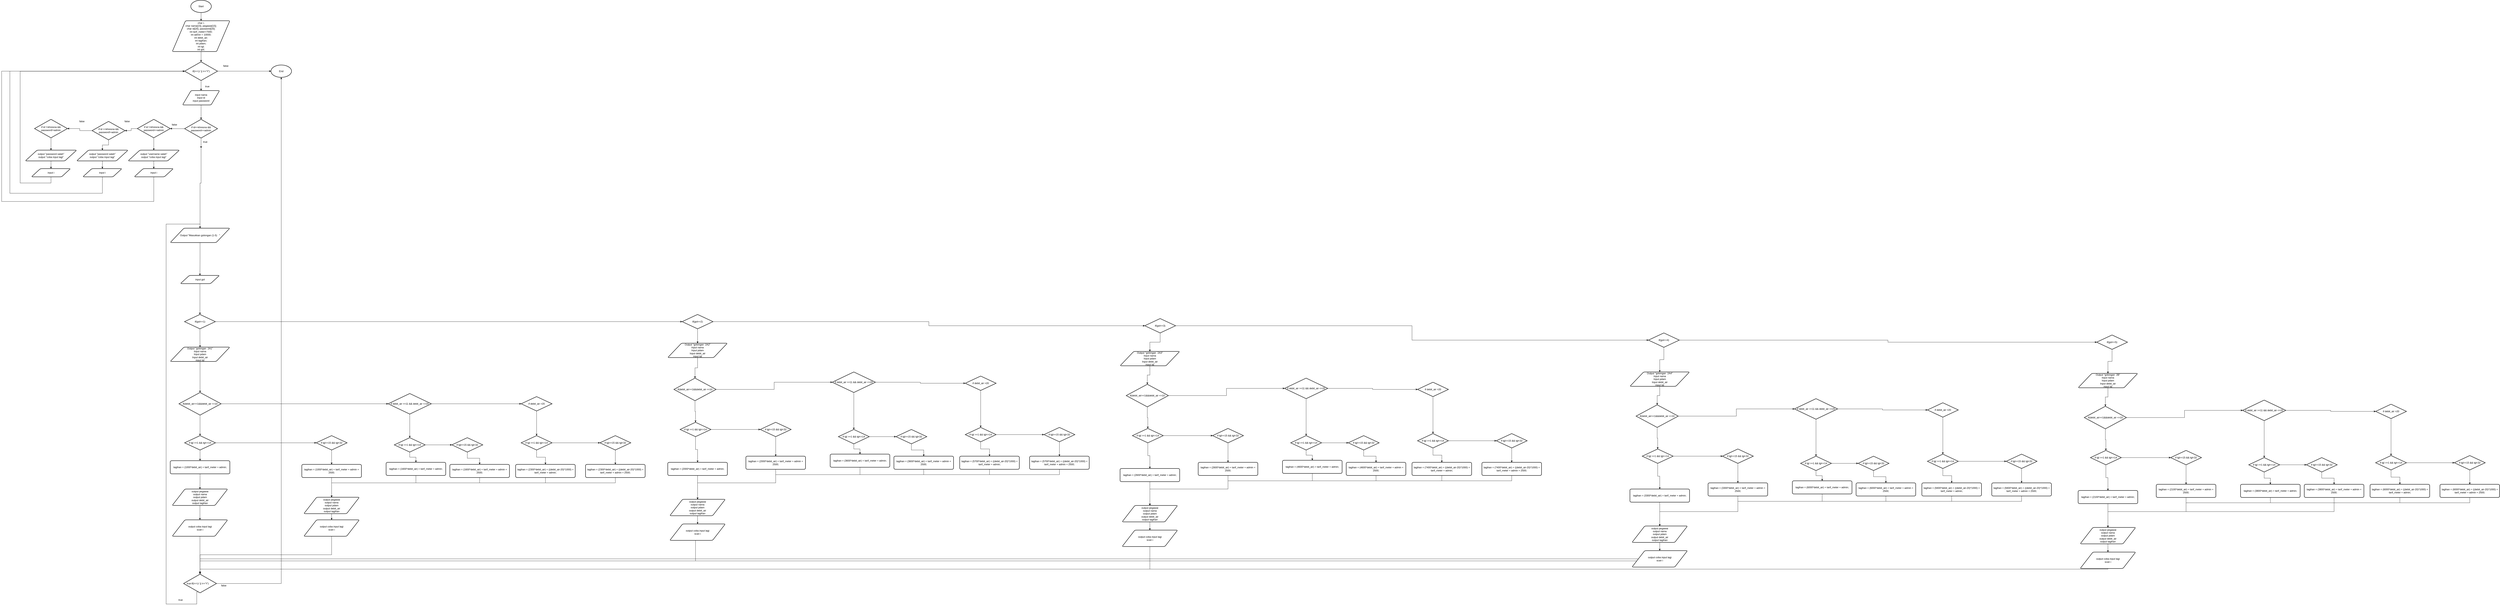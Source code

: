 <mxfile version="15.5.4" type="device" pages="3"><diagram id="PRElJHQuPob6gqwsczvj" name="Page-1"><mxGraphModel dx="2559" dy="413" grid="1" gridSize="10" guides="1" tooltips="1" connect="1" arrows="1" fold="1" page="1" pageScale="1" pageWidth="827" pageHeight="1169" math="0" shadow="0"><root><mxCell id="0"/><mxCell id="1" parent="0"/><mxCell id="dZCFl-q5Zu2c_hnOfna9-7" value="" style="edgeStyle=orthogonalEdgeStyle;rounded=0;orthogonalLoop=1;jettySize=auto;html=1;" parent="1" source="dZCFl-q5Zu2c_hnOfna9-1" target="dZCFl-q5Zu2c_hnOfna9-2" edge="1"><mxGeometry relative="1" as="geometry"/></mxCell><mxCell id="dZCFl-q5Zu2c_hnOfna9-1" value="Start" style="strokeWidth=2;html=1;shape=mxgraph.flowchart.start_1;whiteSpace=wrap;" parent="1" vertex="1"><mxGeometry x="-710" y="30" width="100" height="60" as="geometry"/></mxCell><mxCell id="dZCFl-q5Zu2c_hnOfna9-24" style="edgeStyle=orthogonalEdgeStyle;rounded=0;orthogonalLoop=1;jettySize=auto;html=1;" parent="1" source="dZCFl-q5Zu2c_hnOfna9-2" target="dZCFl-q5Zu2c_hnOfna9-21" edge="1"><mxGeometry relative="1" as="geometry"/></mxCell><mxCell id="dZCFl-q5Zu2c_hnOfna9-2" value="&lt;div&gt;char i;&lt;/div&gt;&lt;div&gt;&lt;span&gt;&#9;&lt;/span&gt;char nama[15], pegawai[15];&lt;/div&gt;&lt;div&gt;&lt;span&gt;&#9;&lt;/span&gt;char id[20], password[20];&lt;/div&gt;&lt;div&gt;&lt;span&gt;&#9;&lt;/span&gt;int tarif_meter=7000;&lt;/div&gt;&lt;div&gt;&lt;span&gt;&#9;&lt;/span&gt;int admin = 10000;&lt;/div&gt;&lt;div&gt;&lt;span&gt;&#9;&lt;/span&gt;int debit_air;&lt;/div&gt;&lt;div&gt;&lt;span&gt;&#9;&lt;/span&gt;int tagihan;&lt;/div&gt;&lt;div&gt;&lt;span&gt;&#9;&lt;/span&gt;int pdam;&lt;/div&gt;&lt;div&gt;&lt;span&gt;&#9;&lt;/span&gt;int tgl;&lt;/div&gt;&lt;div&gt;&lt;span&gt;&#9;&lt;/span&gt;int gol;&lt;/div&gt;" style="shape=parallelogram;html=1;strokeWidth=2;perimeter=parallelogramPerimeter;whiteSpace=wrap;rounded=1;arcSize=12;size=0.23;align=center;" parent="1" vertex="1"><mxGeometry x="-800" y="130" width="280" height="150" as="geometry"/></mxCell><mxCell id="dZCFl-q5Zu2c_hnOfna9-3" style="edgeStyle=orthogonalEdgeStyle;rounded=0;orthogonalLoop=1;jettySize=auto;html=1;exitX=0.5;exitY=1;exitDx=0;exitDy=0;" parent="1" source="dZCFl-q5Zu2c_hnOfna9-2" target="dZCFl-q5Zu2c_hnOfna9-2" edge="1"><mxGeometry relative="1" as="geometry"/></mxCell><mxCell id="dZCFl-q5Zu2c_hnOfna9-9" value="" style="edgeStyle=orthogonalEdgeStyle;rounded=0;orthogonalLoop=1;jettySize=auto;html=1;" parent="1" source="dZCFl-q5Zu2c_hnOfna9-5" target="dZCFl-q5Zu2c_hnOfna9-6" edge="1"><mxGeometry relative="1" as="geometry"/></mxCell><mxCell id="dZCFl-q5Zu2c_hnOfna9-5" value="input nama&lt;br&gt;input id&lt;br&gt;input password" style="shape=parallelogram;html=1;strokeWidth=2;perimeter=parallelogramPerimeter;whiteSpace=wrap;rounded=1;arcSize=12;size=0.23;align=center;" parent="1" vertex="1"><mxGeometry x="-750" y="470" width="180" height="70" as="geometry"/></mxCell><mxCell id="dZCFl-q5Zu2c_hnOfna9-13" value="" style="edgeStyle=orthogonalEdgeStyle;rounded=0;orthogonalLoop=1;jettySize=auto;html=1;" parent="1" source="dZCFl-q5Zu2c_hnOfna9-6" target="dZCFl-q5Zu2c_hnOfna9-10" edge="1"><mxGeometry relative="1" as="geometry"/></mxCell><mxCell id="dZCFl-q5Zu2c_hnOfna9-53" style="edgeStyle=orthogonalEdgeStyle;rounded=0;orthogonalLoop=1;jettySize=auto;html=1;" parent="1" source="dZCFl-q5Zu2c_hnOfna9-6" edge="1"><mxGeometry relative="1" as="geometry"><mxPoint x="-660" y="750" as="targetPoint"/></mxGeometry></mxCell><mxCell id="dZCFl-q5Zu2c_hnOfna9-134" style="edgeStyle=orthogonalEdgeStyle;rounded=0;orthogonalLoop=1;jettySize=auto;html=1;" parent="1" source="dZCFl-q5Zu2c_hnOfna9-6" target="dZCFl-q5Zu2c_hnOfna9-55" edge="1"><mxGeometry relative="1" as="geometry"/></mxCell><mxCell id="dZCFl-q5Zu2c_hnOfna9-6" value="if id==khresna &amp;amp;&amp;amp; password==admin" style="strokeWidth=2;html=1;shape=mxgraph.flowchart.decision;whiteSpace=wrap;align=center;" parent="1" vertex="1"><mxGeometry x="-740" y="610" width="160" height="91" as="geometry"/></mxCell><mxCell id="dZCFl-q5Zu2c_hnOfna9-29" style="edgeStyle=orthogonalEdgeStyle;rounded=0;orthogonalLoop=1;jettySize=auto;html=1;" parent="1" source="dZCFl-q5Zu2c_hnOfna9-10" target="dZCFl-q5Zu2c_hnOfna9-11" edge="1"><mxGeometry relative="1" as="geometry"/></mxCell><mxCell id="dZCFl-q5Zu2c_hnOfna9-33" style="edgeStyle=orthogonalEdgeStyle;rounded=0;orthogonalLoop=1;jettySize=auto;html=1;" parent="1" source="dZCFl-q5Zu2c_hnOfna9-10" target="dZCFl-q5Zu2c_hnOfna9-18" edge="1"><mxGeometry relative="1" as="geometry"/></mxCell><mxCell id="dZCFl-q5Zu2c_hnOfna9-10" value="if id !=khresna &amp;amp;&amp;amp; password==admin" style="strokeWidth=2;html=1;shape=mxgraph.flowchart.decision;whiteSpace=wrap;align=center;" parent="1" vertex="1"><mxGeometry x="-970" y="610" width="160" height="90" as="geometry"/></mxCell><mxCell id="dZCFl-q5Zu2c_hnOfna9-30" style="edgeStyle=orthogonalEdgeStyle;rounded=0;orthogonalLoop=1;jettySize=auto;html=1;" parent="1" source="dZCFl-q5Zu2c_hnOfna9-11" target="dZCFl-q5Zu2c_hnOfna9-12" edge="1"><mxGeometry relative="1" as="geometry"/></mxCell><mxCell id="dZCFl-q5Zu2c_hnOfna9-35" style="edgeStyle=orthogonalEdgeStyle;rounded=0;orthogonalLoop=1;jettySize=auto;html=1;" parent="1" source="dZCFl-q5Zu2c_hnOfna9-11" target="dZCFl-q5Zu2c_hnOfna9-34" edge="1"><mxGeometry relative="1" as="geometry"/></mxCell><mxCell id="dZCFl-q5Zu2c_hnOfna9-11" value="if id ==khresna &amp;amp;&amp;amp; password!=admin" style="strokeWidth=2;html=1;shape=mxgraph.flowchart.decision;whiteSpace=wrap;align=center;" parent="1" vertex="1"><mxGeometry x="-1190" y="620" width="160" height="90" as="geometry"/></mxCell><mxCell id="dZCFl-q5Zu2c_hnOfna9-37" style="edgeStyle=orthogonalEdgeStyle;rounded=0;orthogonalLoop=1;jettySize=auto;html=1;" parent="1" source="dZCFl-q5Zu2c_hnOfna9-12" target="dZCFl-q5Zu2c_hnOfna9-36" edge="1"><mxGeometry relative="1" as="geometry"/></mxCell><mxCell id="dZCFl-q5Zu2c_hnOfna9-12" value="if id !=khresna &amp;amp;&amp;amp; password!=admin" style="strokeWidth=2;html=1;shape=mxgraph.flowchart.decision;whiteSpace=wrap;align=center;" parent="1" vertex="1"><mxGeometry x="-1470" y="610" width="160" height="90" as="geometry"/></mxCell><mxCell id="dZCFl-q5Zu2c_hnOfna9-16" value="false" style="text;html=1;align=center;verticalAlign=middle;resizable=0;points=[];autosize=1;strokeColor=none;fillColor=none;" parent="1" vertex="1"><mxGeometry x="-810" y="626.25" width="40" height="20" as="geometry"/></mxCell><mxCell id="dZCFl-q5Zu2c_hnOfna9-39" style="edgeStyle=orthogonalEdgeStyle;rounded=0;orthogonalLoop=1;jettySize=auto;html=1;entryX=0;entryY=0.5;entryDx=0;entryDy=0;entryPerimeter=0;" parent="1" source="dZCFl-q5Zu2c_hnOfna9-18" target="dZCFl-q5Zu2c_hnOfna9-21" edge="1"><mxGeometry relative="1" as="geometry"><Array as="points"><mxPoint x="-890" y="1010"/><mxPoint x="-1630" y="1010"/><mxPoint x="-1630" y="375"/></Array></mxGeometry></mxCell><mxCell id="dZCFl-q5Zu2c_hnOfna9-18" value="output &quot;username salah&quot;&lt;br&gt;output &quot;coba input lagi&quot;" style="shape=parallelogram;html=1;strokeWidth=2;perimeter=parallelogramPerimeter;whiteSpace=wrap;rounded=1;arcSize=12;size=0.23;align=center;" parent="1" vertex="1"><mxGeometry x="-1015" y="760" width="250" height="52.5" as="geometry"/></mxCell><mxCell id="dZCFl-q5Zu2c_hnOfna9-25" style="edgeStyle=orthogonalEdgeStyle;rounded=0;orthogonalLoop=1;jettySize=auto;html=1;" parent="1" source="dZCFl-q5Zu2c_hnOfna9-21" target="dZCFl-q5Zu2c_hnOfna9-23" edge="1"><mxGeometry relative="1" as="geometry"/></mxCell><mxCell id="dZCFl-q5Zu2c_hnOfna9-27" style="edgeStyle=orthogonalEdgeStyle;rounded=0;orthogonalLoop=1;jettySize=auto;html=1;" parent="1" source="dZCFl-q5Zu2c_hnOfna9-21" target="dZCFl-q5Zu2c_hnOfna9-5" edge="1"><mxGeometry relative="1" as="geometry"/></mxCell><mxCell id="dZCFl-q5Zu2c_hnOfna9-21" value="if(i=='y' || i=='Y')" style="strokeWidth=2;html=1;shape=mxgraph.flowchart.decision;whiteSpace=wrap;align=center;" parent="1" vertex="1"><mxGeometry x="-740" y="330" width="160" height="91" as="geometry"/></mxCell><mxCell id="dZCFl-q5Zu2c_hnOfna9-23" value="End" style="strokeWidth=2;html=1;shape=mxgraph.flowchart.start_1;whiteSpace=wrap;" parent="1" vertex="1"><mxGeometry x="-320" y="345.5" width="100" height="60" as="geometry"/></mxCell><mxCell id="dZCFl-q5Zu2c_hnOfna9-26" value="false" style="text;html=1;align=center;verticalAlign=middle;resizable=0;points=[];autosize=1;strokeColor=none;fillColor=none;" parent="1" vertex="1"><mxGeometry x="-560" y="340" width="40" height="20" as="geometry"/></mxCell><mxCell id="dZCFl-q5Zu2c_hnOfna9-28" value="true" style="text;html=1;align=center;verticalAlign=middle;resizable=0;points=[];autosize=1;strokeColor=none;fillColor=none;" parent="1" vertex="1"><mxGeometry x="-650" y="440" width="40" height="20" as="geometry"/></mxCell><mxCell id="dZCFl-q5Zu2c_hnOfna9-31" value="false" style="text;html=1;align=center;verticalAlign=middle;resizable=0;points=[];autosize=1;strokeColor=none;fillColor=none;" parent="1" vertex="1"><mxGeometry x="-1040" y="610" width="40" height="20" as="geometry"/></mxCell><mxCell id="dZCFl-q5Zu2c_hnOfna9-32" value="false" style="text;html=1;align=center;verticalAlign=middle;resizable=0;points=[];autosize=1;strokeColor=none;fillColor=none;" parent="1" vertex="1"><mxGeometry x="-1260" y="610" width="40" height="20" as="geometry"/></mxCell><mxCell id="dZCFl-q5Zu2c_hnOfna9-40" style="edgeStyle=orthogonalEdgeStyle;rounded=0;orthogonalLoop=1;jettySize=auto;html=1;entryX=0;entryY=0.5;entryDx=0;entryDy=0;entryPerimeter=0;" parent="1" source="dZCFl-q5Zu2c_hnOfna9-34" target="dZCFl-q5Zu2c_hnOfna9-21" edge="1"><mxGeometry relative="1" as="geometry"><Array as="points"><mxPoint x="-1140" y="970"/><mxPoint x="-1590" y="970"/><mxPoint x="-1590" y="375"/></Array></mxGeometry></mxCell><mxCell id="dZCFl-q5Zu2c_hnOfna9-34" value="output &quot;password salah&quot;&lt;br&gt;output &quot;coba input lagi&quot;" style="shape=parallelogram;html=1;strokeWidth=2;perimeter=parallelogramPerimeter;whiteSpace=wrap;rounded=1;arcSize=12;size=0.23;align=center;" parent="1" vertex="1"><mxGeometry x="-1265" y="760" width="250" height="52.5" as="geometry"/></mxCell><mxCell id="dZCFl-q5Zu2c_hnOfna9-41" style="edgeStyle=orthogonalEdgeStyle;rounded=0;orthogonalLoop=1;jettySize=auto;html=1;entryX=0;entryY=0.5;entryDx=0;entryDy=0;entryPerimeter=0;" parent="1" source="dZCFl-q5Zu2c_hnOfna9-36" target="dZCFl-q5Zu2c_hnOfna9-21" edge="1"><mxGeometry relative="1" as="geometry"><mxPoint x="-750" y="380.0" as="targetPoint"/><Array as="points"><mxPoint x="-1390" y="920"/><mxPoint x="-1540" y="920"/><mxPoint x="-1540" y="376"/><mxPoint x="-740" y="376"/></Array></mxGeometry></mxCell><mxCell id="dZCFl-q5Zu2c_hnOfna9-36" value="output &quot;password salah&quot;&lt;br&gt;output &quot;coba input lagi&quot;" style="shape=parallelogram;html=1;strokeWidth=2;perimeter=parallelogramPerimeter;whiteSpace=wrap;rounded=1;arcSize=12;size=0.23;align=center;" parent="1" vertex="1"><mxGeometry x="-1515" y="760" width="250" height="52.5" as="geometry"/></mxCell><mxCell id="dZCFl-q5Zu2c_hnOfna9-42" value="input i" style="shape=parallelogram;html=1;strokeWidth=2;perimeter=parallelogramPerimeter;whiteSpace=wrap;rounded=1;arcSize=12;size=0.23;align=center;" parent="1" vertex="1"><mxGeometry x="-985" y="850" width="190" height="40" as="geometry"/></mxCell><mxCell id="dZCFl-q5Zu2c_hnOfna9-43" value="input i" style="shape=parallelogram;html=1;strokeWidth=2;perimeter=parallelogramPerimeter;whiteSpace=wrap;rounded=1;arcSize=12;size=0.23;align=center;" parent="1" vertex="1"><mxGeometry x="-1485" y="850" width="190" height="40" as="geometry"/></mxCell><mxCell id="dZCFl-q5Zu2c_hnOfna9-44" value="input i" style="shape=parallelogram;html=1;strokeWidth=2;perimeter=parallelogramPerimeter;whiteSpace=wrap;rounded=1;arcSize=12;size=0.23;align=center;" parent="1" vertex="1"><mxGeometry x="-1235" y="850" width="190" height="40" as="geometry"/></mxCell><mxCell id="dZCFl-q5Zu2c_hnOfna9-46" value="" style="endArrow=classic;html=1;rounded=0;exitX=0.5;exitY=1;exitDx=0;exitDy=0;" parent="1" source="dZCFl-q5Zu2c_hnOfna9-18" target="dZCFl-q5Zu2c_hnOfna9-42" edge="1"><mxGeometry width="50" height="50" relative="1" as="geometry"><mxPoint x="-770" y="760" as="sourcePoint"/><mxPoint x="-720" y="710" as="targetPoint"/></mxGeometry></mxCell><mxCell id="dZCFl-q5Zu2c_hnOfna9-48" value="" style="endArrow=classic;html=1;rounded=0;exitX=0.5;exitY=1;exitDx=0;exitDy=0;" parent="1" source="dZCFl-q5Zu2c_hnOfna9-34" target="dZCFl-q5Zu2c_hnOfna9-44" edge="1"><mxGeometry width="50" height="50" relative="1" as="geometry"><mxPoint x="-880" y="822.5" as="sourcePoint"/><mxPoint x="-880" y="860" as="targetPoint"/></mxGeometry></mxCell><mxCell id="dZCFl-q5Zu2c_hnOfna9-49" value="" style="endArrow=classic;html=1;rounded=0;exitX=0.5;exitY=1;exitDx=0;exitDy=0;entryX=0.5;entryY=0;entryDx=0;entryDy=0;" parent="1" source="dZCFl-q5Zu2c_hnOfna9-36" target="dZCFl-q5Zu2c_hnOfna9-43" edge="1"><mxGeometry width="50" height="50" relative="1" as="geometry"><mxPoint x="-870" y="832.5" as="sourcePoint"/><mxPoint x="-870" y="870" as="targetPoint"/></mxGeometry></mxCell><mxCell id="dZCFl-q5Zu2c_hnOfna9-54" value="true" style="text;html=1;align=center;verticalAlign=middle;resizable=0;points=[];autosize=1;strokeColor=none;fillColor=none;" parent="1" vertex="1"><mxGeometry x="-660" y="710" width="40" height="20" as="geometry"/></mxCell><mxCell id="dZCFl-q5Zu2c_hnOfna9-62" style="edgeStyle=orthogonalEdgeStyle;rounded=0;orthogonalLoop=1;jettySize=auto;html=1;" parent="1" source="dZCFl-q5Zu2c_hnOfna9-55" target="dZCFl-q5Zu2c_hnOfna9-56" edge="1"><mxGeometry relative="1" as="geometry"/></mxCell><mxCell id="dZCFl-q5Zu2c_hnOfna9-55" value="Output &quot;Masukkan golongan (1-5)&amp;nbsp; &amp;nbsp;&quot;" style="shape=parallelogram;html=1;strokeWidth=2;perimeter=parallelogramPerimeter;whiteSpace=wrap;rounded=1;arcSize=12;size=0.23;align=center;" parent="1" vertex="1"><mxGeometry x="-810" y="1140" width="290" height="70" as="geometry"/></mxCell><mxCell id="dZCFl-q5Zu2c_hnOfna9-64" style="edgeStyle=orthogonalEdgeStyle;rounded=0;orthogonalLoop=1;jettySize=auto;html=1;" parent="1" source="dZCFl-q5Zu2c_hnOfna9-56" target="dZCFl-q5Zu2c_hnOfna9-63" edge="1"><mxGeometry relative="1" as="geometry"/></mxCell><mxCell id="dZCFl-q5Zu2c_hnOfna9-56" value="input gol" style="shape=parallelogram;html=1;strokeWidth=2;perimeter=parallelogramPerimeter;whiteSpace=wrap;rounded=1;arcSize=12;size=0.23;align=center;" parent="1" vertex="1"><mxGeometry x="-760.5" y="1370" width="190" height="40" as="geometry"/></mxCell><mxCell id="dZCFl-q5Zu2c_hnOfna9-75" value="" style="edgeStyle=orthogonalEdgeStyle;rounded=0;orthogonalLoop=1;jettySize=auto;html=1;" parent="1" source="dZCFl-q5Zu2c_hnOfna9-63" target="dZCFl-q5Zu2c_hnOfna9-71" edge="1"><mxGeometry relative="1" as="geometry"/></mxCell><mxCell id="dZCFl-q5Zu2c_hnOfna9-122" style="edgeStyle=orthogonalEdgeStyle;rounded=0;orthogonalLoop=1;jettySize=auto;html=1;" parent="1" source="dZCFl-q5Zu2c_hnOfna9-63" target="dZCFl-q5Zu2c_hnOfna9-121" edge="1"><mxGeometry relative="1" as="geometry"/></mxCell><mxCell id="dZCFl-q5Zu2c_hnOfna9-63" value="if(gol==1)" style="strokeWidth=2;html=1;shape=mxgraph.flowchart.decision;whiteSpace=wrap;align=center;" parent="1" vertex="1"><mxGeometry x="-740.5" y="1560" width="150" height="70" as="geometry"/></mxCell><mxCell id="dZCFl-q5Zu2c_hnOfna9-76" value="" style="edgeStyle=orthogonalEdgeStyle;rounded=0;orthogonalLoop=1;jettySize=auto;html=1;" parent="1" source="dZCFl-q5Zu2c_hnOfna9-71" target="dZCFl-q5Zu2c_hnOfna9-72" edge="1"><mxGeometry relative="1" as="geometry"/></mxCell><mxCell id="dZCFl-q5Zu2c_hnOfna9-197" style="edgeStyle=orthogonalEdgeStyle;rounded=0;orthogonalLoop=1;jettySize=auto;html=1;startArrow=none;" parent="1" source="dZCFl-q5Zu2c_hnOfna9-202" target="dZCFl-q5Zu2c_hnOfna9-191" edge="1"><mxGeometry relative="1" as="geometry"/></mxCell><mxCell id="dZCFl-q5Zu2c_hnOfna9-233" value="" style="edgeStyle=orthogonalEdgeStyle;rounded=0;orthogonalLoop=1;jettySize=auto;html=1;" parent="1" source="dZCFl-q5Zu2c_hnOfna9-71" target="dZCFl-q5Zu2c_hnOfna9-202" edge="1"><mxGeometry relative="1" as="geometry"/></mxCell><mxCell id="dZCFl-q5Zu2c_hnOfna9-71" value="if(gol==2)" style="strokeWidth=2;html=1;shape=mxgraph.flowchart.decision;whiteSpace=wrap;align=center;" parent="1" vertex="1"><mxGeometry x="1680" y="1560" width="150" height="70" as="geometry"/></mxCell><mxCell id="dZCFl-q5Zu2c_hnOfna9-77" value="" style="edgeStyle=orthogonalEdgeStyle;rounded=0;orthogonalLoop=1;jettySize=auto;html=1;" parent="1" source="dZCFl-q5Zu2c_hnOfna9-72" target="dZCFl-q5Zu2c_hnOfna9-73" edge="1"><mxGeometry relative="1" as="geometry"/></mxCell><mxCell id="dZCFl-q5Zu2c_hnOfna9-282" value="" style="edgeStyle=orthogonalEdgeStyle;rounded=0;orthogonalLoop=1;jettySize=auto;html=1;" parent="1" source="dZCFl-q5Zu2c_hnOfna9-72" target="dZCFl-q5Zu2c_hnOfna9-279" edge="1"><mxGeometry relative="1" as="geometry"/></mxCell><mxCell id="dZCFl-q5Zu2c_hnOfna9-72" value="if(gol==3)" style="strokeWidth=2;html=1;shape=mxgraph.flowchart.decision;whiteSpace=wrap;align=center;" parent="1" vertex="1"><mxGeometry x="3930" y="1580" width="150" height="70" as="geometry"/></mxCell><mxCell id="dZCFl-q5Zu2c_hnOfna9-80" value="" style="edgeStyle=orthogonalEdgeStyle;rounded=0;orthogonalLoop=1;jettySize=auto;html=1;" parent="1" source="dZCFl-q5Zu2c_hnOfna9-73" target="dZCFl-q5Zu2c_hnOfna9-74" edge="1"><mxGeometry relative="1" as="geometry"/></mxCell><mxCell id="dZCFl-q5Zu2c_hnOfna9-326" style="edgeStyle=orthogonalEdgeStyle;rounded=0;orthogonalLoop=1;jettySize=auto;html=1;entryX=0.5;entryY=0;entryDx=0;entryDy=0;" parent="1" source="dZCFl-q5Zu2c_hnOfna9-73" target="dZCFl-q5Zu2c_hnOfna9-325" edge="1"><mxGeometry relative="1" as="geometry"/></mxCell><mxCell id="dZCFl-q5Zu2c_hnOfna9-73" value="if(gol==4)" style="strokeWidth=2;html=1;shape=mxgraph.flowchart.decision;whiteSpace=wrap;align=center;" parent="1" vertex="1"><mxGeometry x="6380" y="1650" width="150" height="70" as="geometry"/></mxCell><mxCell id="dZCFl-q5Zu2c_hnOfna9-370" value="" style="edgeStyle=orthogonalEdgeStyle;rounded=0;orthogonalLoop=1;jettySize=auto;html=1;" parent="1" source="dZCFl-q5Zu2c_hnOfna9-74" target="dZCFl-q5Zu2c_hnOfna9-369" edge="1"><mxGeometry relative="1" as="geometry"/></mxCell><mxCell id="dZCFl-q5Zu2c_hnOfna9-74" value="if(gol==5)" style="strokeWidth=2;html=1;shape=mxgraph.flowchart.decision;whiteSpace=wrap;align=center;" parent="1" vertex="1"><mxGeometry x="8560" y="1660" width="150" height="70" as="geometry"/></mxCell><mxCell id="dZCFl-q5Zu2c_hnOfna9-91" style="edgeStyle=orthogonalEdgeStyle;rounded=0;orthogonalLoop=1;jettySize=auto;html=1;" parent="1" source="dZCFl-q5Zu2c_hnOfna9-81" target="dZCFl-q5Zu2c_hnOfna9-84" edge="1"><mxGeometry relative="1" as="geometry"/></mxCell><mxCell id="dZCFl-q5Zu2c_hnOfna9-92" style="edgeStyle=orthogonalEdgeStyle;rounded=0;orthogonalLoop=1;jettySize=auto;html=1;" parent="1" source="dZCFl-q5Zu2c_hnOfna9-81" target="dZCFl-q5Zu2c_hnOfna9-82" edge="1"><mxGeometry relative="1" as="geometry"/></mxCell><mxCell id="dZCFl-q5Zu2c_hnOfna9-81" value="if(debit_air&amp;gt;=1&amp;amp;&amp;amp;debit_air &amp;lt;=10" style="strokeWidth=2;html=1;shape=mxgraph.flowchart.decision;whiteSpace=wrap;align=center;" parent="1" vertex="1"><mxGeometry x="-767.5" y="1940" width="205" height="110" as="geometry"/></mxCell><mxCell id="dZCFl-q5Zu2c_hnOfna9-93" style="edgeStyle=orthogonalEdgeStyle;rounded=0;orthogonalLoop=1;jettySize=auto;html=1;" parent="1" source="dZCFl-q5Zu2c_hnOfna9-82" target="dZCFl-q5Zu2c_hnOfna9-89" edge="1"><mxGeometry relative="1" as="geometry"/></mxCell><mxCell id="dZCFl-q5Zu2c_hnOfna9-97" style="edgeStyle=orthogonalEdgeStyle;rounded=0;orthogonalLoop=1;jettySize=auto;html=1;" parent="1" source="dZCFl-q5Zu2c_hnOfna9-82" target="dZCFl-q5Zu2c_hnOfna9-95" edge="1"><mxGeometry relative="1" as="geometry"/></mxCell><mxCell id="dZCFl-q5Zu2c_hnOfna9-82" value="if debit_air &amp;gt;=11 &amp;amp;&amp;amp; debit_air &amp;lt;=20" style="strokeWidth=2;html=1;shape=mxgraph.flowchart.decision;whiteSpace=wrap;align=center;" parent="1" vertex="1"><mxGeometry x="250" y="1945" width="210" height="100" as="geometry"/></mxCell><mxCell id="dZCFl-q5Zu2c_hnOfna9-94" style="edgeStyle=orthogonalEdgeStyle;rounded=0;orthogonalLoop=1;jettySize=auto;html=1;" parent="1" source="dZCFl-q5Zu2c_hnOfna9-84" target="dZCFl-q5Zu2c_hnOfna9-87" edge="1"><mxGeometry relative="1" as="geometry"/></mxCell><mxCell id="dZCFl-q5Zu2c_hnOfna9-125" style="edgeStyle=orthogonalEdgeStyle;rounded=0;orthogonalLoop=1;jettySize=auto;html=1;" parent="1" source="dZCFl-q5Zu2c_hnOfna9-84" target="dZCFl-q5Zu2c_hnOfna9-124" edge="1"><mxGeometry relative="1" as="geometry"/></mxCell><mxCell id="dZCFl-q5Zu2c_hnOfna9-84" value="if&amp;nbsp;tgl &amp;gt;=1 &amp;amp;&amp;amp; tgl&amp;lt;=14" style="strokeWidth=2;html=1;shape=mxgraph.flowchart.decision;whiteSpace=wrap;align=center;" parent="1" vertex="1"><mxGeometry x="-740" y="2150" width="150" height="70" as="geometry"/></mxCell><mxCell id="dZCFl-q5Zu2c_hnOfna9-152" style="edgeStyle=orthogonalEdgeStyle;rounded=0;orthogonalLoop=1;jettySize=auto;html=1;" parent="1" source="dZCFl-q5Zu2c_hnOfna9-87" target="dZCFl-q5Zu2c_hnOfna9-143" edge="1"><mxGeometry relative="1" as="geometry"/></mxCell><mxCell id="dZCFl-q5Zu2c_hnOfna9-87" value="if&amp;nbsp;tgl&amp;gt;=15 &amp;amp;&amp;amp; tgl&amp;lt;32" style="strokeWidth=2;html=1;shape=mxgraph.flowchart.decision;whiteSpace=wrap;align=center;" parent="1" vertex="1"><mxGeometry x="-100" y="2150" width="150" height="70" as="geometry"/></mxCell><mxCell id="dZCFl-q5Zu2c_hnOfna9-100" style="edgeStyle=orthogonalEdgeStyle;rounded=0;orthogonalLoop=1;jettySize=auto;html=1;entryX=0.5;entryY=0;entryDx=0;entryDy=0;entryPerimeter=0;" parent="1" source="dZCFl-q5Zu2c_hnOfna9-89" target="dZCFl-q5Zu2c_hnOfna9-99" edge="1"><mxGeometry relative="1" as="geometry"/></mxCell><mxCell id="dZCFl-q5Zu2c_hnOfna9-89" value="if debit_air &amp;gt;20" style="strokeWidth=2;html=1;shape=mxgraph.flowchart.decision;whiteSpace=wrap;align=center;" parent="1" vertex="1"><mxGeometry x="897" y="1960" width="150" height="70" as="geometry"/></mxCell><mxCell id="dZCFl-q5Zu2c_hnOfna9-98" style="edgeStyle=orthogonalEdgeStyle;rounded=0;orthogonalLoop=1;jettySize=auto;html=1;" parent="1" source="dZCFl-q5Zu2c_hnOfna9-95" target="dZCFl-q5Zu2c_hnOfna9-96" edge="1"><mxGeometry relative="1" as="geometry"/></mxCell><mxCell id="dZCFl-q5Zu2c_hnOfna9-162" value="" style="edgeStyle=orthogonalEdgeStyle;rounded=0;orthogonalLoop=1;jettySize=auto;html=1;" parent="1" source="dZCFl-q5Zu2c_hnOfna9-95" target="dZCFl-q5Zu2c_hnOfna9-153" edge="1"><mxGeometry relative="1" as="geometry"/></mxCell><mxCell id="dZCFl-q5Zu2c_hnOfna9-95" value="if&amp;nbsp;tgl &amp;gt;=1 &amp;amp;&amp;amp; tgl&amp;lt;=14" style="strokeWidth=2;html=1;shape=mxgraph.flowchart.decision;whiteSpace=wrap;align=center;" parent="1" vertex="1"><mxGeometry x="280" y="2160" width="150" height="70" as="geometry"/></mxCell><mxCell id="dZCFl-q5Zu2c_hnOfna9-166" value="" style="edgeStyle=orthogonalEdgeStyle;rounded=0;orthogonalLoop=1;jettySize=auto;html=1;" parent="1" source="dZCFl-q5Zu2c_hnOfna9-96" target="dZCFl-q5Zu2c_hnOfna9-157" edge="1"><mxGeometry relative="1" as="geometry"/></mxCell><mxCell id="dZCFl-q5Zu2c_hnOfna9-96" value="if&amp;nbsp;tgl&amp;gt;=15 &amp;amp;&amp;amp; tgl&amp;lt;32" style="strokeWidth=2;html=1;shape=mxgraph.flowchart.decision;whiteSpace=wrap;align=center;" parent="1" vertex="1"><mxGeometry x="560" y="2160" width="150" height="70" as="geometry"/></mxCell><mxCell id="dZCFl-q5Zu2c_hnOfna9-102" style="edgeStyle=orthogonalEdgeStyle;rounded=0;orthogonalLoop=1;jettySize=auto;html=1;entryX=0;entryY=0.5;entryDx=0;entryDy=0;entryPerimeter=0;" parent="1" source="dZCFl-q5Zu2c_hnOfna9-99" target="dZCFl-q5Zu2c_hnOfna9-101" edge="1"><mxGeometry relative="1" as="geometry"/></mxCell><mxCell id="dZCFl-q5Zu2c_hnOfna9-177" value="" style="edgeStyle=orthogonalEdgeStyle;rounded=0;orthogonalLoop=1;jettySize=auto;html=1;" parent="1" source="dZCFl-q5Zu2c_hnOfna9-99" target="dZCFl-q5Zu2c_hnOfna9-171" edge="1"><mxGeometry relative="1" as="geometry"/></mxCell><mxCell id="dZCFl-q5Zu2c_hnOfna9-99" value="if&amp;nbsp;tgl &amp;gt;=1 &amp;amp;&amp;amp; tgl&amp;lt;=14" style="strokeWidth=2;html=1;shape=mxgraph.flowchart.decision;whiteSpace=wrap;align=center;" parent="1" vertex="1"><mxGeometry x="897" y="2150" width="150" height="70" as="geometry"/></mxCell><mxCell id="dZCFl-q5Zu2c_hnOfna9-183" value="" style="edgeStyle=orthogonalEdgeStyle;rounded=0;orthogonalLoop=1;jettySize=auto;html=1;" parent="1" source="dZCFl-q5Zu2c_hnOfna9-101" target="dZCFl-q5Zu2c_hnOfna9-179" edge="1"><mxGeometry relative="1" as="geometry"/></mxCell><mxCell id="dZCFl-q5Zu2c_hnOfna9-101" value="if&amp;nbsp;tgl&amp;gt;=15 &amp;amp;&amp;amp; tgl&amp;lt;32" style="strokeWidth=2;html=1;shape=mxgraph.flowchart.decision;whiteSpace=wrap;align=center;" parent="1" vertex="1"><mxGeometry x="1280" y="2150" width="150" height="70" as="geometry"/></mxCell><mxCell id="dZCFl-q5Zu2c_hnOfna9-123" style="edgeStyle=orthogonalEdgeStyle;rounded=0;orthogonalLoop=1;jettySize=auto;html=1;" parent="1" source="dZCFl-q5Zu2c_hnOfna9-121" target="dZCFl-q5Zu2c_hnOfna9-81" edge="1"><mxGeometry relative="1" as="geometry"/></mxCell><mxCell id="dZCFl-q5Zu2c_hnOfna9-121" value="Output &quot;golongan&amp;nbsp; 2A1&quot;&lt;br&gt;Input nama&lt;br&gt;Input pdam&lt;br&gt;Input debit_air&lt;br&gt;input tgl&lt;br&gt;" style="shape=parallelogram;html=1;strokeWidth=2;perimeter=parallelogramPerimeter;whiteSpace=wrap;rounded=1;arcSize=12;size=0.23;align=center;" parent="1" vertex="1"><mxGeometry x="-810" y="1719" width="290" height="70" as="geometry"/></mxCell><mxCell id="dZCFl-q5Zu2c_hnOfna9-127" style="edgeStyle=orthogonalEdgeStyle;rounded=0;orthogonalLoop=1;jettySize=auto;html=1;entryX=0.5;entryY=0;entryDx=0;entryDy=0;" parent="1" source="dZCFl-q5Zu2c_hnOfna9-124" target="dZCFl-q5Zu2c_hnOfna9-126" edge="1"><mxGeometry relative="1" as="geometry"/></mxCell><mxCell id="dZCFl-q5Zu2c_hnOfna9-124" value="tagihan = (1000*debit_air) + tarif_meter + admin;" style="rounded=1;whiteSpace=wrap;html=1;absoluteArcSize=1;arcSize=14;strokeWidth=2;align=center;" parent="1" vertex="1"><mxGeometry x="-810" y="2272" width="290" height="64" as="geometry"/></mxCell><mxCell id="dZCFl-q5Zu2c_hnOfna9-132" value="" style="edgeStyle=orthogonalEdgeStyle;rounded=0;orthogonalLoop=1;jettySize=auto;html=1;" parent="1" source="dZCFl-q5Zu2c_hnOfna9-126" target="dZCFl-q5Zu2c_hnOfna9-130" edge="1"><mxGeometry relative="1" as="geometry"/></mxCell><mxCell id="dZCFl-q5Zu2c_hnOfna9-126" value="output pegawai&lt;br&gt;output nama&lt;br&gt;output pdam&lt;br&gt;output debit_air&lt;br&gt;output tagihan" style="shape=parallelogram;html=1;strokeWidth=2;perimeter=parallelogramPerimeter;whiteSpace=wrap;rounded=1;arcSize=12;size=0.23;align=center;" parent="1" vertex="1"><mxGeometry x="-800.5" y="2410" width="270" height="80" as="geometry"/></mxCell><mxCell id="dZCFl-q5Zu2c_hnOfna9-137" style="edgeStyle=orthogonalEdgeStyle;rounded=0;orthogonalLoop=1;jettySize=auto;html=1;" parent="1" source="dZCFl-q5Zu2c_hnOfna9-129" target="dZCFl-q5Zu2c_hnOfna9-23" edge="1"><mxGeometry relative="1" as="geometry"/></mxCell><mxCell id="dZCFl-q5Zu2c_hnOfna9-138" style="edgeStyle=orthogonalEdgeStyle;rounded=0;orthogonalLoop=1;jettySize=auto;html=1;entryX=0.5;entryY=0;entryDx=0;entryDy=0;exitX=0.5;exitY=1;exitDx=0;exitDy=0;exitPerimeter=0;" parent="1" source="dZCFl-q5Zu2c_hnOfna9-129" target="dZCFl-q5Zu2c_hnOfna9-55" edge="1"><mxGeometry relative="1" as="geometry"><Array as="points"><mxPoint x="-681" y="2911"/><mxPoint x="-681" y="2970"/><mxPoint x="-830" y="2970"/><mxPoint x="-830" y="1120"/><mxPoint x="-665" y="1120"/></Array></mxGeometry></mxCell><mxCell id="dZCFl-q5Zu2c_hnOfna9-129" value="if(i=='y' || i=='Y')" style="strokeWidth=2;html=1;shape=mxgraph.flowchart.decision;whiteSpace=wrap;align=center;" parent="1" vertex="1"><mxGeometry x="-745" y="2824.5" width="160" height="91" as="geometry"/></mxCell><mxCell id="dZCFl-q5Zu2c_hnOfna9-133" style="edgeStyle=orthogonalEdgeStyle;rounded=0;orthogonalLoop=1;jettySize=auto;html=1;" parent="1" source="dZCFl-q5Zu2c_hnOfna9-130" target="dZCFl-q5Zu2c_hnOfna9-129" edge="1"><mxGeometry relative="1" as="geometry"/></mxCell><mxCell id="dZCFl-q5Zu2c_hnOfna9-130" value="output coba input lagi&lt;br&gt;scan i" style="shape=parallelogram;html=1;strokeWidth=2;perimeter=parallelogramPerimeter;whiteSpace=wrap;rounded=1;arcSize=12;size=0.23;align=center;" parent="1" vertex="1"><mxGeometry x="-800.5" y="2560" width="270" height="80" as="geometry"/></mxCell><mxCell id="dZCFl-q5Zu2c_hnOfna9-139" value="false" style="text;html=1;align=center;verticalAlign=middle;resizable=0;points=[];autosize=1;strokeColor=none;fillColor=none;" parent="1" vertex="1"><mxGeometry x="-570" y="2870" width="40" height="20" as="geometry"/></mxCell><mxCell id="dZCFl-q5Zu2c_hnOfna9-140" value="true&lt;br&gt;" style="text;html=1;align=center;verticalAlign=middle;resizable=0;points=[];autosize=1;strokeColor=none;fillColor=none;" parent="1" vertex="1"><mxGeometry x="-740" y="2860" width="40" height="20" as="geometry"/></mxCell><mxCell id="dZCFl-q5Zu2c_hnOfna9-151" style="edgeStyle=orthogonalEdgeStyle;rounded=0;orthogonalLoop=1;jettySize=auto;html=1;entryX=0.5;entryY=0;entryDx=0;entryDy=0;" parent="1" source="dZCFl-q5Zu2c_hnOfna9-143" target="dZCFl-q5Zu2c_hnOfna9-144" edge="1"><mxGeometry relative="1" as="geometry"/></mxCell><mxCell id="dZCFl-q5Zu2c_hnOfna9-143" value="tagihan = (1000*debit_air) + tarif_meter + admin + 2500;" style="rounded=1;whiteSpace=wrap;html=1;absoluteArcSize=1;arcSize=14;strokeWidth=2;align=center;" parent="1" vertex="1"><mxGeometry x="-170" y="2290" width="290" height="64" as="geometry"/></mxCell><mxCell id="dZCFl-q5Zu2c_hnOfna9-150" style="edgeStyle=orthogonalEdgeStyle;rounded=0;orthogonalLoop=1;jettySize=auto;html=1;" parent="1" source="dZCFl-q5Zu2c_hnOfna9-144" target="dZCFl-q5Zu2c_hnOfna9-145" edge="1"><mxGeometry relative="1" as="geometry"/></mxCell><mxCell id="dZCFl-q5Zu2c_hnOfna9-144" value="output pegawai&lt;br&gt;output nama&lt;br&gt;output pdam&lt;br&gt;output debit_air&lt;br&gt;output tagihan" style="shape=parallelogram;html=1;strokeWidth=2;perimeter=parallelogramPerimeter;whiteSpace=wrap;rounded=1;arcSize=12;size=0.23;align=center;" parent="1" vertex="1"><mxGeometry x="-160" y="2450" width="270" height="80" as="geometry"/></mxCell><mxCell id="dZCFl-q5Zu2c_hnOfna9-185" style="edgeStyle=orthogonalEdgeStyle;rounded=0;orthogonalLoop=1;jettySize=auto;html=1;entryX=0.5;entryY=0;entryDx=0;entryDy=0;entryPerimeter=0;" parent="1" source="dZCFl-q5Zu2c_hnOfna9-145" target="dZCFl-q5Zu2c_hnOfna9-129" edge="1"><mxGeometry relative="1" as="geometry"><Array as="points"><mxPoint x="-25" y="2730"/><mxPoint x="-665" y="2730"/></Array></mxGeometry></mxCell><mxCell id="dZCFl-q5Zu2c_hnOfna9-145" value="output coba input lagi&lt;br&gt;scan i" style="shape=parallelogram;html=1;strokeWidth=2;perimeter=parallelogramPerimeter;whiteSpace=wrap;rounded=1;arcSize=12;size=0.23;align=center;" parent="1" vertex="1"><mxGeometry x="-160" y="2560" width="270" height="80" as="geometry"/></mxCell><mxCell id="dZCFl-q5Zu2c_hnOfna9-187" style="edgeStyle=orthogonalEdgeStyle;rounded=0;orthogonalLoop=1;jettySize=auto;html=1;" parent="1" source="dZCFl-q5Zu2c_hnOfna9-153" target="dZCFl-q5Zu2c_hnOfna9-144" edge="1"><mxGeometry relative="1" as="geometry"><Array as="points"><mxPoint x="385" y="2380"/><mxPoint x="-25" y="2380"/></Array></mxGeometry></mxCell><mxCell id="dZCFl-q5Zu2c_hnOfna9-153" value="tagihan = (1600*debit_air) + tarif_meter + admin;" style="rounded=1;whiteSpace=wrap;html=1;absoluteArcSize=1;arcSize=14;strokeWidth=2;align=center;" parent="1" vertex="1"><mxGeometry x="240" y="2280" width="290" height="64" as="geometry"/></mxCell><mxCell id="dZCFl-q5Zu2c_hnOfna9-188" style="edgeStyle=orthogonalEdgeStyle;rounded=0;orthogonalLoop=1;jettySize=auto;html=1;" parent="1" source="dZCFl-q5Zu2c_hnOfna9-157" target="dZCFl-q5Zu2c_hnOfna9-144" edge="1"><mxGeometry relative="1" as="geometry"><Array as="points"><mxPoint x="695" y="2380"/><mxPoint x="-25" y="2380"/></Array></mxGeometry></mxCell><mxCell id="dZCFl-q5Zu2c_hnOfna9-157" value="tagihan = (1600*debit_air) + tarif_meter + admin + 2500;" style="rounded=1;whiteSpace=wrap;html=1;absoluteArcSize=1;arcSize=14;strokeWidth=2;align=center;" parent="1" vertex="1"><mxGeometry x="550" y="2290" width="290" height="64" as="geometry"/></mxCell><mxCell id="dZCFl-q5Zu2c_hnOfna9-189" style="edgeStyle=orthogonalEdgeStyle;rounded=0;orthogonalLoop=1;jettySize=auto;html=1;" parent="1" source="dZCFl-q5Zu2c_hnOfna9-171" target="dZCFl-q5Zu2c_hnOfna9-144" edge="1"><mxGeometry relative="1" as="geometry"><Array as="points"><mxPoint x="1015" y="2380"/><mxPoint x="-25" y="2380"/></Array></mxGeometry></mxCell><mxCell id="dZCFl-q5Zu2c_hnOfna9-171" value="tagihan = (2300*debit_air) + ((debit_air-20)*1000) + tarif_meter + admin;" style="rounded=1;whiteSpace=wrap;html=1;absoluteArcSize=1;arcSize=14;strokeWidth=2;align=center;" parent="1" vertex="1"><mxGeometry x="870" y="2290" width="290" height="64" as="geometry"/></mxCell><mxCell id="dZCFl-q5Zu2c_hnOfna9-190" style="edgeStyle=orthogonalEdgeStyle;rounded=0;orthogonalLoop=1;jettySize=auto;html=1;" parent="1" source="dZCFl-q5Zu2c_hnOfna9-179" target="dZCFl-q5Zu2c_hnOfna9-144" edge="1"><mxGeometry relative="1" as="geometry"><Array as="points"><mxPoint x="1355" y="2380"/><mxPoint x="-25" y="2380"/></Array></mxGeometry></mxCell><mxCell id="dZCFl-q5Zu2c_hnOfna9-179" value="tagihan = (2300*debit_air) + ((debit_air-20)*1000) + tarif_meter + admin + 2500;" style="rounded=1;whiteSpace=wrap;html=1;absoluteArcSize=1;arcSize=14;strokeWidth=2;align=center;" parent="1" vertex="1"><mxGeometry x="1210" y="2290" width="290" height="64" as="geometry"/></mxCell><mxCell id="dZCFl-q5Zu2c_hnOfna9-198" style="edgeStyle=orthogonalEdgeStyle;rounded=0;orthogonalLoop=1;jettySize=auto;html=1;" parent="1" source="dZCFl-q5Zu2c_hnOfna9-191" target="dZCFl-q5Zu2c_hnOfna9-192" edge="1"><mxGeometry relative="1" as="geometry"/></mxCell><mxCell id="dZCFl-q5Zu2c_hnOfna9-236" style="edgeStyle=orthogonalEdgeStyle;rounded=0;orthogonalLoop=1;jettySize=auto;html=1;entryX=0;entryY=0.5;entryDx=0;entryDy=0;entryPerimeter=0;" parent="1" source="dZCFl-q5Zu2c_hnOfna9-191" target="dZCFl-q5Zu2c_hnOfna9-205" edge="1"><mxGeometry relative="1" as="geometry"/></mxCell><mxCell id="dZCFl-q5Zu2c_hnOfna9-191" value="if(debit_air&amp;gt;=1&amp;amp;&amp;amp;debit_air &amp;lt;=10" style="strokeWidth=2;html=1;shape=mxgraph.flowchart.decision;whiteSpace=wrap;align=center;" parent="1" vertex="1"><mxGeometry x="1640" y="1870" width="205" height="110" as="geometry"/></mxCell><mxCell id="dZCFl-q5Zu2c_hnOfna9-199" style="edgeStyle=orthogonalEdgeStyle;rounded=0;orthogonalLoop=1;jettySize=auto;html=1;" parent="1" source="dZCFl-q5Zu2c_hnOfna9-192" target="dZCFl-q5Zu2c_hnOfna9-193" edge="1"><mxGeometry relative="1" as="geometry"/></mxCell><mxCell id="dZCFl-q5Zu2c_hnOfna9-232" style="edgeStyle=orthogonalEdgeStyle;rounded=0;orthogonalLoop=1;jettySize=auto;html=1;entryX=0;entryY=0.5;entryDx=0;entryDy=0;entryPerimeter=0;" parent="1" source="dZCFl-q5Zu2c_hnOfna9-192" target="dZCFl-q5Zu2c_hnOfna9-208" edge="1"><mxGeometry relative="1" as="geometry"/></mxCell><mxCell id="dZCFl-q5Zu2c_hnOfna9-192" value="if&amp;nbsp;tgl &amp;gt;=1 &amp;amp;&amp;amp; tgl&amp;lt;=14" style="strokeWidth=2;html=1;shape=mxgraph.flowchart.decision;whiteSpace=wrap;align=center;" parent="1" vertex="1"><mxGeometry x="1670" y="2085" width="150" height="70" as="geometry"/></mxCell><mxCell id="dZCFl-q5Zu2c_hnOfna9-200" style="edgeStyle=orthogonalEdgeStyle;rounded=0;orthogonalLoop=1;jettySize=auto;html=1;" parent="1" source="dZCFl-q5Zu2c_hnOfna9-193" target="dZCFl-q5Zu2c_hnOfna9-194" edge="1"><mxGeometry relative="1" as="geometry"/></mxCell><mxCell id="dZCFl-q5Zu2c_hnOfna9-193" value="tagihan = (2000*debit_air) + tarif_meter + admin;" style="rounded=1;whiteSpace=wrap;html=1;absoluteArcSize=1;arcSize=14;strokeWidth=2;align=center;" parent="1" vertex="1"><mxGeometry x="1610" y="2280" width="290" height="64" as="geometry"/></mxCell><mxCell id="dZCFl-q5Zu2c_hnOfna9-201" style="edgeStyle=orthogonalEdgeStyle;rounded=0;orthogonalLoop=1;jettySize=auto;html=1;" parent="1" source="dZCFl-q5Zu2c_hnOfna9-194" target="dZCFl-q5Zu2c_hnOfna9-195" edge="1"><mxGeometry relative="1" as="geometry"/></mxCell><mxCell id="dZCFl-q5Zu2c_hnOfna9-194" value="output pegawai&lt;br&gt;output nama&lt;br&gt;output pdam&lt;br&gt;output debit_air&lt;br&gt;output tagihan" style="shape=parallelogram;html=1;strokeWidth=2;perimeter=parallelogramPerimeter;whiteSpace=wrap;rounded=1;arcSize=12;size=0.23;align=center;" parent="1" vertex="1"><mxGeometry x="1620" y="2460" width="270" height="80" as="geometry"/></mxCell><mxCell id="dZCFl-q5Zu2c_hnOfna9-196" style="edgeStyle=orthogonalEdgeStyle;rounded=0;orthogonalLoop=1;jettySize=auto;html=1;entryX=0.5;entryY=0;entryDx=0;entryDy=0;entryPerimeter=0;" parent="1" source="dZCFl-q5Zu2c_hnOfna9-195" target="dZCFl-q5Zu2c_hnOfna9-129" edge="1"><mxGeometry relative="1" as="geometry"><Array as="points"><mxPoint x="1745" y="2760"/><mxPoint x="-665" y="2760"/></Array></mxGeometry></mxCell><mxCell id="dZCFl-q5Zu2c_hnOfna9-195" value="output coba input lagi&lt;br&gt;scan i" style="shape=parallelogram;html=1;strokeWidth=2;perimeter=parallelogramPerimeter;whiteSpace=wrap;rounded=1;arcSize=12;size=0.23;align=center;" parent="1" vertex="1"><mxGeometry x="1620" y="2580" width="270" height="80" as="geometry"/></mxCell><mxCell id="dZCFl-q5Zu2c_hnOfna9-202" value="Output &quot;golongan&amp;nbsp; 2A2&quot;&lt;br&gt;Input nama&lt;br&gt;Input pdam&lt;br&gt;Input debit_air&lt;br&gt;input tgl" style="shape=parallelogram;html=1;strokeWidth=2;perimeter=parallelogramPerimeter;whiteSpace=wrap;rounded=1;arcSize=12;size=0.23;align=center;" parent="1" vertex="1"><mxGeometry x="1610" y="1700" width="290" height="70" as="geometry"/></mxCell><mxCell id="dZCFl-q5Zu2c_hnOfna9-234" style="edgeStyle=orthogonalEdgeStyle;rounded=0;orthogonalLoop=1;jettySize=auto;html=1;" parent="1" source="dZCFl-q5Zu2c_hnOfna9-205" target="dZCFl-q5Zu2c_hnOfna9-211" edge="1"><mxGeometry relative="1" as="geometry"/></mxCell><mxCell id="dZCFl-q5Zu2c_hnOfna9-237" style="edgeStyle=orthogonalEdgeStyle;rounded=0;orthogonalLoop=1;jettySize=auto;html=1;entryX=0;entryY=0.5;entryDx=0;entryDy=0;entryPerimeter=0;" parent="1" source="dZCFl-q5Zu2c_hnOfna9-205" target="dZCFl-q5Zu2c_hnOfna9-206" edge="1"><mxGeometry relative="1" as="geometry"/></mxCell><mxCell id="dZCFl-q5Zu2c_hnOfna9-205" value="if debit_air &amp;gt;=11 &amp;amp;&amp;amp; debit_air &amp;lt;=20" style="strokeWidth=2;html=1;shape=mxgraph.flowchart.decision;whiteSpace=wrap;align=center;" parent="1" vertex="1"><mxGeometry x="2410" y="1840" width="210" height="100" as="geometry"/></mxCell><mxCell id="dZCFl-q5Zu2c_hnOfna9-235" style="edgeStyle=orthogonalEdgeStyle;rounded=0;orthogonalLoop=1;jettySize=auto;html=1;" parent="1" source="dZCFl-q5Zu2c_hnOfna9-206" target="dZCFl-q5Zu2c_hnOfna9-216" edge="1"><mxGeometry relative="1" as="geometry"/></mxCell><mxCell id="dZCFl-q5Zu2c_hnOfna9-206" value="if debit_air &amp;gt;20" style="strokeWidth=2;html=1;shape=mxgraph.flowchart.decision;whiteSpace=wrap;align=center;" parent="1" vertex="1"><mxGeometry x="3057" y="1860" width="150" height="70" as="geometry"/></mxCell><mxCell id="dZCFl-q5Zu2c_hnOfna9-207" style="edgeStyle=orthogonalEdgeStyle;rounded=0;orthogonalLoop=1;jettySize=auto;html=1;" parent="1" source="dZCFl-q5Zu2c_hnOfna9-208" target="dZCFl-q5Zu2c_hnOfna9-220" edge="1"><mxGeometry relative="1" as="geometry"/></mxCell><mxCell id="dZCFl-q5Zu2c_hnOfna9-208" value="if&amp;nbsp;tgl&amp;gt;=15 &amp;amp;&amp;amp; tgl&amp;lt;32" style="strokeWidth=2;html=1;shape=mxgraph.flowchart.decision;whiteSpace=wrap;align=center;" parent="1" vertex="1"><mxGeometry x="2060" y="2085" width="150" height="70" as="geometry"/></mxCell><mxCell id="dZCFl-q5Zu2c_hnOfna9-209" style="edgeStyle=orthogonalEdgeStyle;rounded=0;orthogonalLoop=1;jettySize=auto;html=1;" parent="1" source="dZCFl-q5Zu2c_hnOfna9-211" target="dZCFl-q5Zu2c_hnOfna9-213" edge="1"><mxGeometry relative="1" as="geometry"/></mxCell><mxCell id="dZCFl-q5Zu2c_hnOfna9-210" value="" style="edgeStyle=orthogonalEdgeStyle;rounded=0;orthogonalLoop=1;jettySize=auto;html=1;" parent="1" source="dZCFl-q5Zu2c_hnOfna9-211" target="dZCFl-q5Zu2c_hnOfna9-225" edge="1"><mxGeometry relative="1" as="geometry"/></mxCell><mxCell id="dZCFl-q5Zu2c_hnOfna9-373" value="" style="edgeStyle=orthogonalEdgeStyle;rounded=0;orthogonalLoop=1;jettySize=auto;html=1;" parent="1" source="dZCFl-q5Zu2c_hnOfna9-211" target="dZCFl-q5Zu2c_hnOfna9-225" edge="1"><mxGeometry relative="1" as="geometry"/></mxCell><mxCell id="dZCFl-q5Zu2c_hnOfna9-211" value="if&amp;nbsp;tgl &amp;gt;=1 &amp;amp;&amp;amp; tgl&amp;lt;=14" style="strokeWidth=2;html=1;shape=mxgraph.flowchart.decision;whiteSpace=wrap;align=center;" parent="1" vertex="1"><mxGeometry x="2440" y="2120" width="150" height="70" as="geometry"/></mxCell><mxCell id="dZCFl-q5Zu2c_hnOfna9-212" value="" style="edgeStyle=orthogonalEdgeStyle;rounded=0;orthogonalLoop=1;jettySize=auto;html=1;" parent="1" source="dZCFl-q5Zu2c_hnOfna9-213" target="dZCFl-q5Zu2c_hnOfna9-227" edge="1"><mxGeometry relative="1" as="geometry"/></mxCell><mxCell id="dZCFl-q5Zu2c_hnOfna9-213" value="if&amp;nbsp;tgl&amp;gt;=15 &amp;amp;&amp;amp; tgl&amp;lt;32" style="strokeWidth=2;html=1;shape=mxgraph.flowchart.decision;whiteSpace=wrap;align=center;" parent="1" vertex="1"><mxGeometry x="2720" y="2120" width="150" height="70" as="geometry"/></mxCell><mxCell id="dZCFl-q5Zu2c_hnOfna9-214" style="edgeStyle=orthogonalEdgeStyle;rounded=0;orthogonalLoop=1;jettySize=auto;html=1;entryX=0;entryY=0.5;entryDx=0;entryDy=0;entryPerimeter=0;" parent="1" source="dZCFl-q5Zu2c_hnOfna9-216" target="dZCFl-q5Zu2c_hnOfna9-218" edge="1"><mxGeometry relative="1" as="geometry"/></mxCell><mxCell id="dZCFl-q5Zu2c_hnOfna9-215" value="" style="edgeStyle=orthogonalEdgeStyle;rounded=0;orthogonalLoop=1;jettySize=auto;html=1;" parent="1" source="dZCFl-q5Zu2c_hnOfna9-216" target="dZCFl-q5Zu2c_hnOfna9-229" edge="1"><mxGeometry relative="1" as="geometry"/></mxCell><mxCell id="dZCFl-q5Zu2c_hnOfna9-216" value="if&amp;nbsp;tgl &amp;gt;=1 &amp;amp;&amp;amp; tgl&amp;lt;=14" style="strokeWidth=2;html=1;shape=mxgraph.flowchart.decision;whiteSpace=wrap;align=center;" parent="1" vertex="1"><mxGeometry x="3057" y="2110" width="150" height="70" as="geometry"/></mxCell><mxCell id="dZCFl-q5Zu2c_hnOfna9-217" value="" style="edgeStyle=orthogonalEdgeStyle;rounded=0;orthogonalLoop=1;jettySize=auto;html=1;" parent="1" source="dZCFl-q5Zu2c_hnOfna9-218" target="dZCFl-q5Zu2c_hnOfna9-231" edge="1"><mxGeometry relative="1" as="geometry"/></mxCell><mxCell id="dZCFl-q5Zu2c_hnOfna9-218" value="if&amp;nbsp;tgl&amp;gt;=15 &amp;amp;&amp;amp; tgl&amp;lt;32" style="strokeWidth=2;html=1;shape=mxgraph.flowchart.decision;whiteSpace=wrap;align=center;" parent="1" vertex="1"><mxGeometry x="3440" y="2110" width="150" height="70" as="geometry"/></mxCell><mxCell id="dZCFl-q5Zu2c_hnOfna9-219" style="edgeStyle=orthogonalEdgeStyle;rounded=0;orthogonalLoop=1;jettySize=auto;html=1;entryX=0.5;entryY=0;entryDx=0;entryDy=0;" parent="1" source="dZCFl-q5Zu2c_hnOfna9-220" target="dZCFl-q5Zu2c_hnOfna9-194" edge="1"><mxGeometry relative="1" as="geometry"><mxPoint x="2135" y="2410" as="targetPoint"/><Array as="points"><mxPoint x="2135" y="2380"/><mxPoint x="1755" y="2380"/></Array></mxGeometry></mxCell><mxCell id="dZCFl-q5Zu2c_hnOfna9-220" value="tagihan = (2000*debit_air) + tarif_meter + admin + 2500;" style="rounded=1;whiteSpace=wrap;html=1;absoluteArcSize=1;arcSize=14;strokeWidth=2;align=center;" parent="1" vertex="1"><mxGeometry x="1990" y="2250" width="290" height="64" as="geometry"/></mxCell><mxCell id="dZCFl-q5Zu2c_hnOfna9-224" style="edgeStyle=orthogonalEdgeStyle;rounded=0;orthogonalLoop=1;jettySize=auto;html=1;entryX=0.5;entryY=0;entryDx=0;entryDy=0;" parent="1" source="dZCFl-q5Zu2c_hnOfna9-225" target="dZCFl-q5Zu2c_hnOfna9-194" edge="1"><mxGeometry relative="1" as="geometry"><Array as="points"><mxPoint x="2545" y="2340"/><mxPoint x="2135" y="2340"/><mxPoint x="2135" y="2380"/><mxPoint x="1755" y="2380"/></Array><mxPoint x="2135" y="2410" as="targetPoint"/></mxGeometry></mxCell><mxCell id="dZCFl-q5Zu2c_hnOfna9-225" value="tagihan = (3600*debit_air) + tarif_meter + admin;" style="rounded=1;whiteSpace=wrap;html=1;absoluteArcSize=1;arcSize=14;strokeWidth=2;align=center;" parent="1" vertex="1"><mxGeometry x="2400" y="2240" width="290" height="64" as="geometry"/></mxCell><mxCell id="dZCFl-q5Zu2c_hnOfna9-226" style="edgeStyle=orthogonalEdgeStyle;rounded=0;orthogonalLoop=1;jettySize=auto;html=1;entryX=0.5;entryY=0;entryDx=0;entryDy=0;" parent="1" source="dZCFl-q5Zu2c_hnOfna9-227" target="dZCFl-q5Zu2c_hnOfna9-194" edge="1"><mxGeometry relative="1" as="geometry"><Array as="points"><mxPoint x="2855" y="2340"/><mxPoint x="2135" y="2340"/><mxPoint x="2135" y="2380"/><mxPoint x="1755" y="2380"/></Array><mxPoint x="2135" y="2410" as="targetPoint"/></mxGeometry></mxCell><mxCell id="dZCFl-q5Zu2c_hnOfna9-227" value="tagihan = (3600*debit_air) + tarif_meter + admin + 2500;" style="rounded=1;whiteSpace=wrap;html=1;absoluteArcSize=1;arcSize=14;strokeWidth=2;align=center;" parent="1" vertex="1"><mxGeometry x="2710" y="2250" width="290" height="64" as="geometry"/></mxCell><mxCell id="dZCFl-q5Zu2c_hnOfna9-228" style="edgeStyle=orthogonalEdgeStyle;rounded=0;orthogonalLoop=1;jettySize=auto;html=1;entryX=0.5;entryY=0;entryDx=0;entryDy=0;" parent="1" source="dZCFl-q5Zu2c_hnOfna9-229" target="dZCFl-q5Zu2c_hnOfna9-194" edge="1"><mxGeometry relative="1" as="geometry"><Array as="points"><mxPoint x="3175" y="2340"/><mxPoint x="2135" y="2340"/><mxPoint x="2135" y="2380"/><mxPoint x="1755" y="2380"/></Array><mxPoint x="1760" y="2450" as="targetPoint"/></mxGeometry></mxCell><mxCell id="dZCFl-q5Zu2c_hnOfna9-229" value="tagihan = (5700*debit_air) + ((debit_air-20)*1000) + tarif_meter + admin;" style="rounded=1;whiteSpace=wrap;html=1;absoluteArcSize=1;arcSize=14;strokeWidth=2;align=center;" parent="1" vertex="1"><mxGeometry x="3030" y="2250" width="290" height="64" as="geometry"/></mxCell><mxCell id="dZCFl-q5Zu2c_hnOfna9-230" style="edgeStyle=orthogonalEdgeStyle;rounded=0;orthogonalLoop=1;jettySize=auto;html=1;entryX=0.5;entryY=0;entryDx=0;entryDy=0;" parent="1" source="dZCFl-q5Zu2c_hnOfna9-231" target="dZCFl-q5Zu2c_hnOfna9-194" edge="1"><mxGeometry relative="1" as="geometry"><Array as="points"><mxPoint x="3515" y="2340"/><mxPoint x="2135" y="2340"/><mxPoint x="2135" y="2380"/><mxPoint x="1755" y="2380"/></Array><mxPoint x="1750" y="2410" as="targetPoint"/></mxGeometry></mxCell><mxCell id="dZCFl-q5Zu2c_hnOfna9-231" value="tagihan = (5700*debit_air) + ((debit_air-20)*1000) + tarif_meter + admin + 2500;" style="rounded=1;whiteSpace=wrap;html=1;absoluteArcSize=1;arcSize=14;strokeWidth=2;align=center;" parent="1" vertex="1"><mxGeometry x="3370" y="2250" width="290" height="64" as="geometry"/></mxCell><mxCell id="dZCFl-q5Zu2c_hnOfna9-238" style="edgeStyle=orthogonalEdgeStyle;rounded=0;orthogonalLoop=1;jettySize=auto;html=1;" parent="1" source="dZCFl-q5Zu2c_hnOfna9-240" target="dZCFl-q5Zu2c_hnOfna9-243" edge="1"><mxGeometry relative="1" as="geometry"/></mxCell><mxCell id="dZCFl-q5Zu2c_hnOfna9-239" style="edgeStyle=orthogonalEdgeStyle;rounded=0;orthogonalLoop=1;jettySize=auto;html=1;entryX=0;entryY=0.5;entryDx=0;entryDy=0;entryPerimeter=0;" parent="1" source="dZCFl-q5Zu2c_hnOfna9-240" target="dZCFl-q5Zu2c_hnOfna9-251" edge="1"><mxGeometry relative="1" as="geometry"/></mxCell><mxCell id="dZCFl-q5Zu2c_hnOfna9-240" value="if(debit_air&amp;gt;=1&amp;amp;&amp;amp;debit_air &amp;lt;=10" style="strokeWidth=2;html=1;shape=mxgraph.flowchart.decision;whiteSpace=wrap;align=center;" parent="1" vertex="1"><mxGeometry x="3840" y="1900" width="205" height="110" as="geometry"/></mxCell><mxCell id="dZCFl-q5Zu2c_hnOfna9-241" style="edgeStyle=orthogonalEdgeStyle;rounded=0;orthogonalLoop=1;jettySize=auto;html=1;" parent="1" source="dZCFl-q5Zu2c_hnOfna9-243" target="dZCFl-q5Zu2c_hnOfna9-245" edge="1"><mxGeometry relative="1" as="geometry"/></mxCell><mxCell id="dZCFl-q5Zu2c_hnOfna9-242" style="edgeStyle=orthogonalEdgeStyle;rounded=0;orthogonalLoop=1;jettySize=auto;html=1;entryX=0;entryY=0.5;entryDx=0;entryDy=0;entryPerimeter=0;" parent="1" source="dZCFl-q5Zu2c_hnOfna9-243" target="dZCFl-q5Zu2c_hnOfna9-255" edge="1"><mxGeometry relative="1" as="geometry"/></mxCell><mxCell id="dZCFl-q5Zu2c_hnOfna9-243" value="if&amp;nbsp;tgl &amp;gt;=1 &amp;amp;&amp;amp; tgl&amp;lt;=14" style="strokeWidth=2;html=1;shape=mxgraph.flowchart.decision;whiteSpace=wrap;align=center;" parent="1" vertex="1"><mxGeometry x="3870" y="2115" width="150" height="70" as="geometry"/></mxCell><mxCell id="dZCFl-q5Zu2c_hnOfna9-244" style="edgeStyle=orthogonalEdgeStyle;rounded=0;orthogonalLoop=1;jettySize=auto;html=1;" parent="1" source="dZCFl-q5Zu2c_hnOfna9-245" target="dZCFl-q5Zu2c_hnOfna9-247" edge="1"><mxGeometry relative="1" as="geometry"/></mxCell><mxCell id="dZCFl-q5Zu2c_hnOfna9-245" value="tagihan = (2600*debit_air) + tarif_meter + admin;" style="rounded=1;whiteSpace=wrap;html=1;absoluteArcSize=1;arcSize=14;strokeWidth=2;align=center;" parent="1" vertex="1"><mxGeometry x="3810" y="2310" width="290" height="64" as="geometry"/></mxCell><mxCell id="dZCFl-q5Zu2c_hnOfna9-246" style="edgeStyle=orthogonalEdgeStyle;rounded=0;orthogonalLoop=1;jettySize=auto;html=1;" parent="1" source="dZCFl-q5Zu2c_hnOfna9-247" target="dZCFl-q5Zu2c_hnOfna9-248" edge="1"><mxGeometry relative="1" as="geometry"/></mxCell><mxCell id="dZCFl-q5Zu2c_hnOfna9-247" value="output pegawai&lt;br&gt;output nama&lt;br&gt;output pdam&lt;br&gt;output debit_air&lt;br&gt;output tagihan" style="shape=parallelogram;html=1;strokeWidth=2;perimeter=parallelogramPerimeter;whiteSpace=wrap;rounded=1;arcSize=12;size=0.23;align=center;" parent="1" vertex="1"><mxGeometry x="3820" y="2490" width="270" height="80" as="geometry"/></mxCell><mxCell id="dZCFl-q5Zu2c_hnOfna9-374" style="edgeStyle=orthogonalEdgeStyle;rounded=0;orthogonalLoop=1;jettySize=auto;html=1;" parent="1" source="dZCFl-q5Zu2c_hnOfna9-248" target="dZCFl-q5Zu2c_hnOfna9-129" edge="1"><mxGeometry relative="1" as="geometry"><Array as="points"><mxPoint x="3955" y="2800"/><mxPoint x="-665" y="2800"/></Array></mxGeometry></mxCell><mxCell id="dZCFl-q5Zu2c_hnOfna9-248" value="output coba input lagi&lt;br&gt;scan i" style="shape=parallelogram;html=1;strokeWidth=2;perimeter=parallelogramPerimeter;whiteSpace=wrap;rounded=1;arcSize=12;size=0.23;align=center;" parent="1" vertex="1"><mxGeometry x="3820" y="2610" width="270" height="80" as="geometry"/></mxCell><mxCell id="dZCFl-q5Zu2c_hnOfna9-249" style="edgeStyle=orthogonalEdgeStyle;rounded=0;orthogonalLoop=1;jettySize=auto;html=1;" parent="1" source="dZCFl-q5Zu2c_hnOfna9-251" target="dZCFl-q5Zu2c_hnOfna9-258" edge="1"><mxGeometry relative="1" as="geometry"/></mxCell><mxCell id="dZCFl-q5Zu2c_hnOfna9-250" style="edgeStyle=orthogonalEdgeStyle;rounded=0;orthogonalLoop=1;jettySize=auto;html=1;entryX=0;entryY=0.5;entryDx=0;entryDy=0;entryPerimeter=0;" parent="1" source="dZCFl-q5Zu2c_hnOfna9-251" target="dZCFl-q5Zu2c_hnOfna9-253" edge="1"><mxGeometry relative="1" as="geometry"/></mxCell><mxCell id="dZCFl-q5Zu2c_hnOfna9-251" value="if debit_air &amp;gt;=11 &amp;amp;&amp;amp; debit_air &amp;lt;=20" style="strokeWidth=2;html=1;shape=mxgraph.flowchart.decision;whiteSpace=wrap;align=center;" parent="1" vertex="1"><mxGeometry x="4610" y="1870" width="210" height="100" as="geometry"/></mxCell><mxCell id="dZCFl-q5Zu2c_hnOfna9-252" style="edgeStyle=orthogonalEdgeStyle;rounded=0;orthogonalLoop=1;jettySize=auto;html=1;" parent="1" source="dZCFl-q5Zu2c_hnOfna9-253" target="dZCFl-q5Zu2c_hnOfna9-263" edge="1"><mxGeometry relative="1" as="geometry"/></mxCell><mxCell id="dZCFl-q5Zu2c_hnOfna9-253" value="if debit_air &amp;gt;20" style="strokeWidth=2;html=1;shape=mxgraph.flowchart.decision;whiteSpace=wrap;align=center;" parent="1" vertex="1"><mxGeometry x="5257" y="1890" width="150" height="70" as="geometry"/></mxCell><mxCell id="dZCFl-q5Zu2c_hnOfna9-254" style="edgeStyle=orthogonalEdgeStyle;rounded=0;orthogonalLoop=1;jettySize=auto;html=1;" parent="1" source="dZCFl-q5Zu2c_hnOfna9-255" target="dZCFl-q5Zu2c_hnOfna9-267" edge="1"><mxGeometry relative="1" as="geometry"/></mxCell><mxCell id="dZCFl-q5Zu2c_hnOfna9-255" value="if&amp;nbsp;tgl&amp;gt;=15 &amp;amp;&amp;amp; tgl&amp;lt;32" style="strokeWidth=2;html=1;shape=mxgraph.flowchart.decision;whiteSpace=wrap;align=center;" parent="1" vertex="1"><mxGeometry x="4260" y="2115" width="150" height="70" as="geometry"/></mxCell><mxCell id="dZCFl-q5Zu2c_hnOfna9-256" style="edgeStyle=orthogonalEdgeStyle;rounded=0;orthogonalLoop=1;jettySize=auto;html=1;" parent="1" source="dZCFl-q5Zu2c_hnOfna9-258" target="dZCFl-q5Zu2c_hnOfna9-260" edge="1"><mxGeometry relative="1" as="geometry"/></mxCell><mxCell id="dZCFl-q5Zu2c_hnOfna9-257" value="" style="edgeStyle=orthogonalEdgeStyle;rounded=0;orthogonalLoop=1;jettySize=auto;html=1;" parent="1" source="dZCFl-q5Zu2c_hnOfna9-258" target="dZCFl-q5Zu2c_hnOfna9-272" edge="1"><mxGeometry relative="1" as="geometry"/></mxCell><mxCell id="dZCFl-q5Zu2c_hnOfna9-258" value="if&amp;nbsp;tgl &amp;gt;=1 &amp;amp;&amp;amp; tgl&amp;lt;=14" style="strokeWidth=2;html=1;shape=mxgraph.flowchart.decision;whiteSpace=wrap;align=center;" parent="1" vertex="1"><mxGeometry x="4640" y="2150" width="150" height="70" as="geometry"/></mxCell><mxCell id="dZCFl-q5Zu2c_hnOfna9-259" value="" style="edgeStyle=orthogonalEdgeStyle;rounded=0;orthogonalLoop=1;jettySize=auto;html=1;" parent="1" source="dZCFl-q5Zu2c_hnOfna9-260" target="dZCFl-q5Zu2c_hnOfna9-274" edge="1"><mxGeometry relative="1" as="geometry"/></mxCell><mxCell id="dZCFl-q5Zu2c_hnOfna9-260" value="if&amp;nbsp;tgl&amp;gt;=15 &amp;amp;&amp;amp; tgl&amp;lt;32" style="strokeWidth=2;html=1;shape=mxgraph.flowchart.decision;whiteSpace=wrap;align=center;" parent="1" vertex="1"><mxGeometry x="4920" y="2150" width="150" height="70" as="geometry"/></mxCell><mxCell id="dZCFl-q5Zu2c_hnOfna9-261" style="edgeStyle=orthogonalEdgeStyle;rounded=0;orthogonalLoop=1;jettySize=auto;html=1;entryX=0;entryY=0.5;entryDx=0;entryDy=0;entryPerimeter=0;" parent="1" source="dZCFl-q5Zu2c_hnOfna9-263" target="dZCFl-q5Zu2c_hnOfna9-265" edge="1"><mxGeometry relative="1" as="geometry"/></mxCell><mxCell id="dZCFl-q5Zu2c_hnOfna9-262" value="" style="edgeStyle=orthogonalEdgeStyle;rounded=0;orthogonalLoop=1;jettySize=auto;html=1;" parent="1" source="dZCFl-q5Zu2c_hnOfna9-263" target="dZCFl-q5Zu2c_hnOfna9-276" edge="1"><mxGeometry relative="1" as="geometry"/></mxCell><mxCell id="dZCFl-q5Zu2c_hnOfna9-263" value="if&amp;nbsp;tgl &amp;gt;=1 &amp;amp;&amp;amp; tgl&amp;lt;=14" style="strokeWidth=2;html=1;shape=mxgraph.flowchart.decision;whiteSpace=wrap;align=center;" parent="1" vertex="1"><mxGeometry x="5257" y="2140" width="150" height="70" as="geometry"/></mxCell><mxCell id="dZCFl-q5Zu2c_hnOfna9-264" value="" style="edgeStyle=orthogonalEdgeStyle;rounded=0;orthogonalLoop=1;jettySize=auto;html=1;" parent="1" source="dZCFl-q5Zu2c_hnOfna9-265" target="dZCFl-q5Zu2c_hnOfna9-278" edge="1"><mxGeometry relative="1" as="geometry"/></mxCell><mxCell id="dZCFl-q5Zu2c_hnOfna9-265" value="if&amp;nbsp;tgl&amp;gt;=15 &amp;amp;&amp;amp; tgl&amp;lt;32" style="strokeWidth=2;html=1;shape=mxgraph.flowchart.decision;whiteSpace=wrap;align=center;" parent="1" vertex="1"><mxGeometry x="5640" y="2140" width="150" height="70" as="geometry"/></mxCell><mxCell id="dZCFl-q5Zu2c_hnOfna9-266" style="edgeStyle=orthogonalEdgeStyle;rounded=0;orthogonalLoop=1;jettySize=auto;html=1;entryX=0.5;entryY=0;entryDx=0;entryDy=0;" parent="1" source="dZCFl-q5Zu2c_hnOfna9-267" target="dZCFl-q5Zu2c_hnOfna9-247" edge="1"><mxGeometry relative="1" as="geometry"><mxPoint x="4335" y="2440" as="targetPoint"/><Array as="points"><mxPoint x="4335" y="2410"/><mxPoint x="3955" y="2410"/></Array></mxGeometry></mxCell><mxCell id="dZCFl-q5Zu2c_hnOfna9-267" value="tagihan = (2600*debit_air) + tarif_meter + admin + 2500;" style="rounded=1;whiteSpace=wrap;html=1;absoluteArcSize=1;arcSize=14;strokeWidth=2;align=center;" parent="1" vertex="1"><mxGeometry x="4190" y="2280" width="290" height="64" as="geometry"/></mxCell><mxCell id="dZCFl-q5Zu2c_hnOfna9-271" style="edgeStyle=orthogonalEdgeStyle;rounded=0;orthogonalLoop=1;jettySize=auto;html=1;entryX=0.5;entryY=0;entryDx=0;entryDy=0;" parent="1" source="dZCFl-q5Zu2c_hnOfna9-272" target="dZCFl-q5Zu2c_hnOfna9-247" edge="1"><mxGeometry relative="1" as="geometry"><Array as="points"><mxPoint x="4745" y="2370"/><mxPoint x="4335" y="2370"/><mxPoint x="4335" y="2410"/><mxPoint x="3955" y="2410"/></Array><mxPoint x="4335" y="2440" as="targetPoint"/></mxGeometry></mxCell><mxCell id="dZCFl-q5Zu2c_hnOfna9-272" value="tagihan = (4600*debit_air) + tarif_meter + admin;" style="rounded=1;whiteSpace=wrap;html=1;absoluteArcSize=1;arcSize=14;strokeWidth=2;align=center;" parent="1" vertex="1"><mxGeometry x="4600" y="2270" width="290" height="64" as="geometry"/></mxCell><mxCell id="dZCFl-q5Zu2c_hnOfna9-273" style="edgeStyle=orthogonalEdgeStyle;rounded=0;orthogonalLoop=1;jettySize=auto;html=1;entryX=0.5;entryY=0;entryDx=0;entryDy=0;" parent="1" source="dZCFl-q5Zu2c_hnOfna9-274" target="dZCFl-q5Zu2c_hnOfna9-247" edge="1"><mxGeometry relative="1" as="geometry"><Array as="points"><mxPoint x="5055" y="2370"/><mxPoint x="4335" y="2370"/><mxPoint x="4335" y="2410"/><mxPoint x="3955" y="2410"/></Array><mxPoint x="4335" y="2440" as="targetPoint"/></mxGeometry></mxCell><mxCell id="dZCFl-q5Zu2c_hnOfna9-274" value="tagihan = (4600*debit_air) + tarif_meter + admin + 2500;" style="rounded=1;whiteSpace=wrap;html=1;absoluteArcSize=1;arcSize=14;strokeWidth=2;align=center;" parent="1" vertex="1"><mxGeometry x="4910" y="2280" width="290" height="64" as="geometry"/></mxCell><mxCell id="dZCFl-q5Zu2c_hnOfna9-275" style="edgeStyle=orthogonalEdgeStyle;rounded=0;orthogonalLoop=1;jettySize=auto;html=1;entryX=0.5;entryY=0;entryDx=0;entryDy=0;" parent="1" source="dZCFl-q5Zu2c_hnOfna9-276" target="dZCFl-q5Zu2c_hnOfna9-247" edge="1"><mxGeometry relative="1" as="geometry"><Array as="points"><mxPoint x="5375" y="2370"/><mxPoint x="4335" y="2370"/><mxPoint x="4335" y="2410"/><mxPoint x="3955" y="2410"/></Array><mxPoint x="4335" y="2440" as="targetPoint"/></mxGeometry></mxCell><mxCell id="dZCFl-q5Zu2c_hnOfna9-276" value="tagihan = (7400*debit_air) + ((debit_air-20)*1000) + tarif_meter + admin;" style="rounded=1;whiteSpace=wrap;html=1;absoluteArcSize=1;arcSize=14;strokeWidth=2;align=center;" parent="1" vertex="1"><mxGeometry x="5230" y="2280" width="290" height="64" as="geometry"/></mxCell><mxCell id="dZCFl-q5Zu2c_hnOfna9-277" style="edgeStyle=orthogonalEdgeStyle;rounded=0;orthogonalLoop=1;jettySize=auto;html=1;entryX=0.5;entryY=0;entryDx=0;entryDy=0;" parent="1" source="dZCFl-q5Zu2c_hnOfna9-278" target="dZCFl-q5Zu2c_hnOfna9-247" edge="1"><mxGeometry relative="1" as="geometry"><Array as="points"><mxPoint x="5715" y="2370"/><mxPoint x="4335" y="2370"/><mxPoint x="4335" y="2410"/><mxPoint x="3955" y="2410"/></Array><mxPoint x="4335" y="2440" as="targetPoint"/></mxGeometry></mxCell><mxCell id="dZCFl-q5Zu2c_hnOfna9-278" value="tagihan = (7400*debit_air) + ((debit_air-20)*1000) + tarif_meter + admin + 2500;" style="rounded=1;whiteSpace=wrap;html=1;absoluteArcSize=1;arcSize=14;strokeWidth=2;align=center;" parent="1" vertex="1"><mxGeometry x="5570" y="2280" width="290" height="64" as="geometry"/></mxCell><mxCell id="dZCFl-q5Zu2c_hnOfna9-281" value="" style="edgeStyle=orthogonalEdgeStyle;rounded=0;orthogonalLoop=1;jettySize=auto;html=1;" parent="1" source="dZCFl-q5Zu2c_hnOfna9-279" target="dZCFl-q5Zu2c_hnOfna9-240" edge="1"><mxGeometry relative="1" as="geometry"/></mxCell><mxCell id="dZCFl-q5Zu2c_hnOfna9-279" value="Output &quot;golongan&amp;nbsp; 2A3&quot;&lt;br&gt;Input nama&lt;br&gt;Input pdam&lt;br&gt;Input debit_air&lt;br&gt;input tgl" style="shape=parallelogram;html=1;strokeWidth=2;perimeter=parallelogramPerimeter;whiteSpace=wrap;rounded=1;arcSize=12;size=0.23;align=center;" parent="1" vertex="1"><mxGeometry x="3810" y="1740" width="290" height="70" as="geometry"/></mxCell><mxCell id="dZCFl-q5Zu2c_hnOfna9-283" style="edgeStyle=orthogonalEdgeStyle;rounded=0;orthogonalLoop=1;jettySize=auto;html=1;" parent="1" source="dZCFl-q5Zu2c_hnOfna9-285" target="dZCFl-q5Zu2c_hnOfna9-288" edge="1"><mxGeometry relative="1" as="geometry"/></mxCell><mxCell id="dZCFl-q5Zu2c_hnOfna9-284" style="edgeStyle=orthogonalEdgeStyle;rounded=0;orthogonalLoop=1;jettySize=auto;html=1;entryX=0;entryY=0.5;entryDx=0;entryDy=0;entryPerimeter=0;" parent="1" source="dZCFl-q5Zu2c_hnOfna9-285" target="dZCFl-q5Zu2c_hnOfna9-296" edge="1"><mxGeometry relative="1" as="geometry"/></mxCell><mxCell id="dZCFl-q5Zu2c_hnOfna9-285" value="if(debit_air&amp;gt;=1&amp;amp;&amp;amp;debit_air &amp;lt;=10" style="strokeWidth=2;html=1;shape=mxgraph.flowchart.decision;whiteSpace=wrap;align=center;" parent="1" vertex="1"><mxGeometry x="6320" y="2000" width="205" height="110" as="geometry"/></mxCell><mxCell id="dZCFl-q5Zu2c_hnOfna9-286" style="edgeStyle=orthogonalEdgeStyle;rounded=0;orthogonalLoop=1;jettySize=auto;html=1;" parent="1" source="dZCFl-q5Zu2c_hnOfna9-288" target="dZCFl-q5Zu2c_hnOfna9-290" edge="1"><mxGeometry relative="1" as="geometry"/></mxCell><mxCell id="dZCFl-q5Zu2c_hnOfna9-287" style="edgeStyle=orthogonalEdgeStyle;rounded=0;orthogonalLoop=1;jettySize=auto;html=1;entryX=0;entryY=0.5;entryDx=0;entryDy=0;entryPerimeter=0;" parent="1" source="dZCFl-q5Zu2c_hnOfna9-288" target="dZCFl-q5Zu2c_hnOfna9-300" edge="1"><mxGeometry relative="1" as="geometry"/></mxCell><mxCell id="dZCFl-q5Zu2c_hnOfna9-288" value="if&amp;nbsp;tgl &amp;gt;=1 &amp;amp;&amp;amp; tgl&amp;lt;=14" style="strokeWidth=2;html=1;shape=mxgraph.flowchart.decision;whiteSpace=wrap;align=center;" parent="1" vertex="1"><mxGeometry x="6350" y="2215" width="150" height="70" as="geometry"/></mxCell><mxCell id="dZCFl-q5Zu2c_hnOfna9-289" style="edgeStyle=orthogonalEdgeStyle;rounded=0;orthogonalLoop=1;jettySize=auto;html=1;" parent="1" source="dZCFl-q5Zu2c_hnOfna9-290" target="dZCFl-q5Zu2c_hnOfna9-292" edge="1"><mxGeometry relative="1" as="geometry"/></mxCell><mxCell id="dZCFl-q5Zu2c_hnOfna9-290" value="tagihan = (3300*debit_air) + tarif_meter + admin;" style="rounded=1;whiteSpace=wrap;html=1;absoluteArcSize=1;arcSize=14;strokeWidth=2;align=center;" parent="1" vertex="1"><mxGeometry x="6290" y="2410" width="290" height="64" as="geometry"/></mxCell><mxCell id="dZCFl-q5Zu2c_hnOfna9-291" style="edgeStyle=orthogonalEdgeStyle;rounded=0;orthogonalLoop=1;jettySize=auto;html=1;" parent="1" source="dZCFl-q5Zu2c_hnOfna9-292" target="dZCFl-q5Zu2c_hnOfna9-293" edge="1"><mxGeometry relative="1" as="geometry"/></mxCell><mxCell id="dZCFl-q5Zu2c_hnOfna9-292" value="output pegawai&lt;br&gt;output nama&lt;br&gt;output pdam&lt;br&gt;output debit_air&lt;br&gt;output tagihan" style="shape=parallelogram;html=1;strokeWidth=2;perimeter=parallelogramPerimeter;whiteSpace=wrap;rounded=1;arcSize=12;size=0.23;align=center;" parent="1" vertex="1"><mxGeometry x="6300" y="2590" width="270" height="80" as="geometry"/></mxCell><mxCell id="dZCFl-q5Zu2c_hnOfna9-375" style="edgeStyle=orthogonalEdgeStyle;rounded=0;orthogonalLoop=1;jettySize=auto;html=1;entryX=0.5;entryY=0;entryDx=0;entryDy=0;entryPerimeter=0;" parent="1" source="dZCFl-q5Zu2c_hnOfna9-293" target="dZCFl-q5Zu2c_hnOfna9-129" edge="1"><mxGeometry relative="1" as="geometry"/></mxCell><mxCell id="dZCFl-q5Zu2c_hnOfna9-377" style="edgeStyle=orthogonalEdgeStyle;rounded=0;orthogonalLoop=1;jettySize=auto;html=1;" parent="1" source="dZCFl-q5Zu2c_hnOfna9-293" edge="1"><mxGeometry relative="1" as="geometry"><mxPoint x="-665.151" y="2820" as="targetPoint"/><Array as="points"><mxPoint x="-665" y="2760"/></Array></mxGeometry></mxCell><mxCell id="dZCFl-q5Zu2c_hnOfna9-293" value="output coba input lagi&lt;br&gt;scan i" style="shape=parallelogram;html=1;strokeWidth=2;perimeter=parallelogramPerimeter;whiteSpace=wrap;rounded=1;arcSize=12;size=0.23;align=center;" parent="1" vertex="1"><mxGeometry x="6300" y="2710" width="270" height="80" as="geometry"/></mxCell><mxCell id="dZCFl-q5Zu2c_hnOfna9-294" style="edgeStyle=orthogonalEdgeStyle;rounded=0;orthogonalLoop=1;jettySize=auto;html=1;" parent="1" source="dZCFl-q5Zu2c_hnOfna9-296" target="dZCFl-q5Zu2c_hnOfna9-303" edge="1"><mxGeometry relative="1" as="geometry"/></mxCell><mxCell id="dZCFl-q5Zu2c_hnOfna9-295" style="edgeStyle=orthogonalEdgeStyle;rounded=0;orthogonalLoop=1;jettySize=auto;html=1;entryX=0;entryY=0.5;entryDx=0;entryDy=0;entryPerimeter=0;" parent="1" source="dZCFl-q5Zu2c_hnOfna9-296" target="dZCFl-q5Zu2c_hnOfna9-298" edge="1"><mxGeometry relative="1" as="geometry"/></mxCell><mxCell id="dZCFl-q5Zu2c_hnOfna9-296" value="if debit_air &amp;gt;=11 &amp;amp;&amp;amp; debit_air &amp;lt;=20" style="strokeWidth=2;html=1;shape=mxgraph.flowchart.decision;whiteSpace=wrap;align=center;" parent="1" vertex="1"><mxGeometry x="7090" y="1970" width="210" height="100" as="geometry"/></mxCell><mxCell id="dZCFl-q5Zu2c_hnOfna9-297" style="edgeStyle=orthogonalEdgeStyle;rounded=0;orthogonalLoop=1;jettySize=auto;html=1;" parent="1" source="dZCFl-q5Zu2c_hnOfna9-298" target="dZCFl-q5Zu2c_hnOfna9-308" edge="1"><mxGeometry relative="1" as="geometry"/></mxCell><mxCell id="dZCFl-q5Zu2c_hnOfna9-298" value="if debit_air &amp;gt;20" style="strokeWidth=2;html=1;shape=mxgraph.flowchart.decision;whiteSpace=wrap;align=center;" parent="1" vertex="1"><mxGeometry x="7737" y="1990" width="150" height="70" as="geometry"/></mxCell><mxCell id="dZCFl-q5Zu2c_hnOfna9-299" style="edgeStyle=orthogonalEdgeStyle;rounded=0;orthogonalLoop=1;jettySize=auto;html=1;" parent="1" source="dZCFl-q5Zu2c_hnOfna9-300" target="dZCFl-q5Zu2c_hnOfna9-312" edge="1"><mxGeometry relative="1" as="geometry"/></mxCell><mxCell id="dZCFl-q5Zu2c_hnOfna9-300" value="if&amp;nbsp;tgl&amp;gt;=15 &amp;amp;&amp;amp; tgl&amp;lt;32" style="strokeWidth=2;html=1;shape=mxgraph.flowchart.decision;whiteSpace=wrap;align=center;" parent="1" vertex="1"><mxGeometry x="6740" y="2215" width="150" height="70" as="geometry"/></mxCell><mxCell id="dZCFl-q5Zu2c_hnOfna9-301" style="edgeStyle=orthogonalEdgeStyle;rounded=0;orthogonalLoop=1;jettySize=auto;html=1;" parent="1" source="dZCFl-q5Zu2c_hnOfna9-303" target="dZCFl-q5Zu2c_hnOfna9-305" edge="1"><mxGeometry relative="1" as="geometry"/></mxCell><mxCell id="dZCFl-q5Zu2c_hnOfna9-302" value="" style="edgeStyle=orthogonalEdgeStyle;rounded=0;orthogonalLoop=1;jettySize=auto;html=1;" parent="1" source="dZCFl-q5Zu2c_hnOfna9-303" target="dZCFl-q5Zu2c_hnOfna9-317" edge="1"><mxGeometry relative="1" as="geometry"/></mxCell><mxCell id="dZCFl-q5Zu2c_hnOfna9-303" value="if&amp;nbsp;tgl &amp;gt;=1 &amp;amp;&amp;amp; tgl&amp;lt;=14" style="strokeWidth=2;html=1;shape=mxgraph.flowchart.decision;whiteSpace=wrap;align=center;" parent="1" vertex="1"><mxGeometry x="7120" y="2250" width="150" height="70" as="geometry"/></mxCell><mxCell id="dZCFl-q5Zu2c_hnOfna9-304" value="" style="edgeStyle=orthogonalEdgeStyle;rounded=0;orthogonalLoop=1;jettySize=auto;html=1;" parent="1" source="dZCFl-q5Zu2c_hnOfna9-305" target="dZCFl-q5Zu2c_hnOfna9-319" edge="1"><mxGeometry relative="1" as="geometry"/></mxCell><mxCell id="dZCFl-q5Zu2c_hnOfna9-305" value="if&amp;nbsp;tgl&amp;gt;=15 &amp;amp;&amp;amp; tgl&amp;lt;32" style="strokeWidth=2;html=1;shape=mxgraph.flowchart.decision;whiteSpace=wrap;align=center;" parent="1" vertex="1"><mxGeometry x="7400" y="2250" width="150" height="70" as="geometry"/></mxCell><mxCell id="dZCFl-q5Zu2c_hnOfna9-306" style="edgeStyle=orthogonalEdgeStyle;rounded=0;orthogonalLoop=1;jettySize=auto;html=1;entryX=0;entryY=0.5;entryDx=0;entryDy=0;entryPerimeter=0;" parent="1" source="dZCFl-q5Zu2c_hnOfna9-308" target="dZCFl-q5Zu2c_hnOfna9-310" edge="1"><mxGeometry relative="1" as="geometry"/></mxCell><mxCell id="dZCFl-q5Zu2c_hnOfna9-307" value="" style="edgeStyle=orthogonalEdgeStyle;rounded=0;orthogonalLoop=1;jettySize=auto;html=1;" parent="1" source="dZCFl-q5Zu2c_hnOfna9-308" target="dZCFl-q5Zu2c_hnOfna9-321" edge="1"><mxGeometry relative="1" as="geometry"/></mxCell><mxCell id="dZCFl-q5Zu2c_hnOfna9-308" value="if&amp;nbsp;tgl &amp;gt;=1 &amp;amp;&amp;amp; tgl&amp;lt;=14" style="strokeWidth=2;html=1;shape=mxgraph.flowchart.decision;whiteSpace=wrap;align=center;" parent="1" vertex="1"><mxGeometry x="7737" y="2240" width="150" height="70" as="geometry"/></mxCell><mxCell id="dZCFl-q5Zu2c_hnOfna9-309" value="" style="edgeStyle=orthogonalEdgeStyle;rounded=0;orthogonalLoop=1;jettySize=auto;html=1;" parent="1" source="dZCFl-q5Zu2c_hnOfna9-310" target="dZCFl-q5Zu2c_hnOfna9-323" edge="1"><mxGeometry relative="1" as="geometry"/></mxCell><mxCell id="dZCFl-q5Zu2c_hnOfna9-310" value="if&amp;nbsp;tgl&amp;gt;=15 &amp;amp;&amp;amp; tgl&amp;lt;32" style="strokeWidth=2;html=1;shape=mxgraph.flowchart.decision;whiteSpace=wrap;align=center;" parent="1" vertex="1"><mxGeometry x="8120" y="2240" width="150" height="70" as="geometry"/></mxCell><mxCell id="dZCFl-q5Zu2c_hnOfna9-311" style="edgeStyle=orthogonalEdgeStyle;rounded=0;orthogonalLoop=1;jettySize=auto;html=1;entryX=0.5;entryY=0;entryDx=0;entryDy=0;" parent="1" source="dZCFl-q5Zu2c_hnOfna9-312" target="dZCFl-q5Zu2c_hnOfna9-292" edge="1"><mxGeometry relative="1" as="geometry"><mxPoint x="6815" y="2540" as="targetPoint"/><Array as="points"><mxPoint x="6815" y="2520"/><mxPoint x="6435" y="2520"/></Array></mxGeometry></mxCell><mxCell id="dZCFl-q5Zu2c_hnOfna9-312" value="tagihan = (3300*debit_air) + tarif_meter + admin + 2500;" style="rounded=1;whiteSpace=wrap;html=1;absoluteArcSize=1;arcSize=14;strokeWidth=2;align=center;" parent="1" vertex="1"><mxGeometry x="6670" y="2380" width="290" height="64" as="geometry"/></mxCell><mxCell id="dZCFl-q5Zu2c_hnOfna9-316" style="edgeStyle=orthogonalEdgeStyle;rounded=0;orthogonalLoop=1;jettySize=auto;html=1;entryX=0.5;entryY=0;entryDx=0;entryDy=0;" parent="1" source="dZCFl-q5Zu2c_hnOfna9-317" target="dZCFl-q5Zu2c_hnOfna9-292" edge="1"><mxGeometry relative="1" as="geometry"><Array as="points"><mxPoint x="7225" y="2470"/><mxPoint x="6815" y="2470"/><mxPoint x="6815" y="2520"/><mxPoint x="6435" y="2520"/></Array><mxPoint x="6815" y="2540" as="targetPoint"/></mxGeometry></mxCell><mxCell id="dZCFl-q5Zu2c_hnOfna9-317" value="tagihan = (6000*debit_air) + tarif_meter + admin;" style="rounded=1;whiteSpace=wrap;html=1;absoluteArcSize=1;arcSize=14;strokeWidth=2;align=center;" parent="1" vertex="1"><mxGeometry x="7080" y="2370" width="290" height="64" as="geometry"/></mxCell><mxCell id="dZCFl-q5Zu2c_hnOfna9-318" style="edgeStyle=orthogonalEdgeStyle;rounded=0;orthogonalLoop=1;jettySize=auto;html=1;entryX=0.5;entryY=0;entryDx=0;entryDy=0;" parent="1" source="dZCFl-q5Zu2c_hnOfna9-319" target="dZCFl-q5Zu2c_hnOfna9-292" edge="1"><mxGeometry relative="1" as="geometry"><Array as="points"><mxPoint x="7535" y="2470"/><mxPoint x="6815" y="2470"/><mxPoint x="6815" y="2520"/><mxPoint x="6435" y="2520"/></Array><mxPoint x="6815" y="2540" as="targetPoint"/></mxGeometry></mxCell><mxCell id="dZCFl-q5Zu2c_hnOfna9-319" value="tagihan = (6000*debit_air) + tarif_meter + admin + 2500;" style="rounded=1;whiteSpace=wrap;html=1;absoluteArcSize=1;arcSize=14;strokeWidth=2;align=center;" parent="1" vertex="1"><mxGeometry x="7390" y="2380" width="290" height="64" as="geometry"/></mxCell><mxCell id="dZCFl-q5Zu2c_hnOfna9-320" style="edgeStyle=orthogonalEdgeStyle;rounded=0;orthogonalLoop=1;jettySize=auto;html=1;entryX=0.5;entryY=0;entryDx=0;entryDy=0;" parent="1" source="dZCFl-q5Zu2c_hnOfna9-321" target="dZCFl-q5Zu2c_hnOfna9-292" edge="1"><mxGeometry relative="1" as="geometry"><Array as="points"><mxPoint x="7855" y="2470"/><mxPoint x="6815" y="2470"/><mxPoint x="6815" y="2520"/><mxPoint x="6435" y="2520"/></Array><mxPoint x="6815" y="2540" as="targetPoint"/></mxGeometry></mxCell><mxCell id="dZCFl-q5Zu2c_hnOfna9-321" value="tagihan = (9400*debit_air) + ((debit_air-20)*1000) + tarif_meter + admin;" style="rounded=1;whiteSpace=wrap;html=1;absoluteArcSize=1;arcSize=14;strokeWidth=2;align=center;" parent="1" vertex="1"><mxGeometry x="7710" y="2380" width="290" height="64" as="geometry"/></mxCell><mxCell id="dZCFl-q5Zu2c_hnOfna9-322" style="edgeStyle=orthogonalEdgeStyle;rounded=0;orthogonalLoop=1;jettySize=auto;html=1;entryX=0.5;entryY=0;entryDx=0;entryDy=0;" parent="1" source="dZCFl-q5Zu2c_hnOfna9-323" target="dZCFl-q5Zu2c_hnOfna9-292" edge="1"><mxGeometry relative="1" as="geometry"><Array as="points"><mxPoint x="8195" y="2470"/><mxPoint x="6815" y="2470"/><mxPoint x="6815" y="2520"/><mxPoint x="6435" y="2520"/></Array><mxPoint x="6815" y="2540" as="targetPoint"/></mxGeometry></mxCell><mxCell id="dZCFl-q5Zu2c_hnOfna9-323" value="tagihan = (9400*debit_air) + ((debit_air-20)*1000) + tarif_meter + admin + 2500;" style="rounded=1;whiteSpace=wrap;html=1;absoluteArcSize=1;arcSize=14;strokeWidth=2;align=center;" parent="1" vertex="1"><mxGeometry x="8050" y="2380" width="290" height="64" as="geometry"/></mxCell><mxCell id="dZCFl-q5Zu2c_hnOfna9-324" value="" style="edgeStyle=orthogonalEdgeStyle;rounded=0;orthogonalLoop=1;jettySize=auto;html=1;" parent="1" source="dZCFl-q5Zu2c_hnOfna9-325" target="dZCFl-q5Zu2c_hnOfna9-285" edge="1"><mxGeometry relative="1" as="geometry"/></mxCell><mxCell id="dZCFl-q5Zu2c_hnOfna9-325" value="Output &quot;golongan&amp;nbsp; 2A4&quot;&lt;br&gt;Input nama&lt;br&gt;Input pdam&lt;br&gt;Input debit_air&lt;br&gt;input tgl" style="shape=parallelogram;html=1;strokeWidth=2;perimeter=parallelogramPerimeter;whiteSpace=wrap;rounded=1;arcSize=12;size=0.23;align=center;" parent="1" vertex="1"><mxGeometry x="6290" y="1840" width="290" height="70" as="geometry"/></mxCell><mxCell id="dZCFl-q5Zu2c_hnOfna9-327" style="edgeStyle=orthogonalEdgeStyle;rounded=0;orthogonalLoop=1;jettySize=auto;html=1;" parent="1" source="dZCFl-q5Zu2c_hnOfna9-329" target="dZCFl-q5Zu2c_hnOfna9-332" edge="1"><mxGeometry relative="1" as="geometry"/></mxCell><mxCell id="dZCFl-q5Zu2c_hnOfna9-328" style="edgeStyle=orthogonalEdgeStyle;rounded=0;orthogonalLoop=1;jettySize=auto;html=1;entryX=0;entryY=0.5;entryDx=0;entryDy=0;entryPerimeter=0;" parent="1" source="dZCFl-q5Zu2c_hnOfna9-329" target="dZCFl-q5Zu2c_hnOfna9-340" edge="1"><mxGeometry relative="1" as="geometry"/></mxCell><mxCell id="dZCFl-q5Zu2c_hnOfna9-329" value="if(debit_air&amp;gt;=1&amp;amp;&amp;amp;debit_air &amp;lt;=10" style="strokeWidth=2;html=1;shape=mxgraph.flowchart.decision;whiteSpace=wrap;align=center;" parent="1" vertex="1"><mxGeometry x="8500" y="2007" width="205" height="110" as="geometry"/></mxCell><mxCell id="dZCFl-q5Zu2c_hnOfna9-330" style="edgeStyle=orthogonalEdgeStyle;rounded=0;orthogonalLoop=1;jettySize=auto;html=1;" parent="1" source="dZCFl-q5Zu2c_hnOfna9-332" target="dZCFl-q5Zu2c_hnOfna9-334" edge="1"><mxGeometry relative="1" as="geometry"/></mxCell><mxCell id="dZCFl-q5Zu2c_hnOfna9-331" style="edgeStyle=orthogonalEdgeStyle;rounded=0;orthogonalLoop=1;jettySize=auto;html=1;entryX=0;entryY=0.5;entryDx=0;entryDy=0;entryPerimeter=0;" parent="1" source="dZCFl-q5Zu2c_hnOfna9-332" target="dZCFl-q5Zu2c_hnOfna9-344" edge="1"><mxGeometry relative="1" as="geometry"/></mxCell><mxCell id="dZCFl-q5Zu2c_hnOfna9-332" value="if&amp;nbsp;tgl &amp;gt;=1 &amp;amp;&amp;amp; tgl&amp;lt;=14" style="strokeWidth=2;html=1;shape=mxgraph.flowchart.decision;whiteSpace=wrap;align=center;" parent="1" vertex="1"><mxGeometry x="8530" y="2222" width="150" height="70" as="geometry"/></mxCell><mxCell id="dZCFl-q5Zu2c_hnOfna9-333" style="edgeStyle=orthogonalEdgeStyle;rounded=0;orthogonalLoop=1;jettySize=auto;html=1;" parent="1" source="dZCFl-q5Zu2c_hnOfna9-334" target="dZCFl-q5Zu2c_hnOfna9-336" edge="1"><mxGeometry relative="1" as="geometry"/></mxCell><mxCell id="dZCFl-q5Zu2c_hnOfna9-334" value="tagihan = (2100*debit_air) + tarif_meter + admin;" style="rounded=1;whiteSpace=wrap;html=1;absoluteArcSize=1;arcSize=14;strokeWidth=2;align=center;" parent="1" vertex="1"><mxGeometry x="8470" y="2417" width="290" height="64" as="geometry"/></mxCell><mxCell id="dZCFl-q5Zu2c_hnOfna9-335" style="edgeStyle=orthogonalEdgeStyle;rounded=0;orthogonalLoop=1;jettySize=auto;html=1;" parent="1" source="dZCFl-q5Zu2c_hnOfna9-336" target="dZCFl-q5Zu2c_hnOfna9-337" edge="1"><mxGeometry relative="1" as="geometry"/></mxCell><mxCell id="dZCFl-q5Zu2c_hnOfna9-336" value="output pegawai&lt;br&gt;output nama&lt;br&gt;output pdam&lt;br&gt;output debit_air&lt;br&gt;output tagihan" style="shape=parallelogram;html=1;strokeWidth=2;perimeter=parallelogramPerimeter;whiteSpace=wrap;rounded=1;arcSize=12;size=0.23;align=center;" parent="1" vertex="1"><mxGeometry x="8480" y="2597" width="270" height="80" as="geometry"/></mxCell><mxCell id="dZCFl-q5Zu2c_hnOfna9-376" style="edgeStyle=orthogonalEdgeStyle;rounded=0;orthogonalLoop=1;jettySize=auto;html=1;entryX=0.5;entryY=0;entryDx=0;entryDy=0;entryPerimeter=0;" parent="1" source="dZCFl-q5Zu2c_hnOfna9-337" target="dZCFl-q5Zu2c_hnOfna9-129" edge="1"><mxGeometry relative="1" as="geometry"><Array as="points"><mxPoint x="8615" y="2800"/><mxPoint x="-665" y="2800"/></Array></mxGeometry></mxCell><mxCell id="dZCFl-q5Zu2c_hnOfna9-337" value="output coba input lagi&lt;br&gt;scan i" style="shape=parallelogram;html=1;strokeWidth=2;perimeter=parallelogramPerimeter;whiteSpace=wrap;rounded=1;arcSize=12;size=0.23;align=center;" parent="1" vertex="1"><mxGeometry x="8480" y="2717" width="270" height="80" as="geometry"/></mxCell><mxCell id="dZCFl-q5Zu2c_hnOfna9-338" style="edgeStyle=orthogonalEdgeStyle;rounded=0;orthogonalLoop=1;jettySize=auto;html=1;" parent="1" source="dZCFl-q5Zu2c_hnOfna9-340" target="dZCFl-q5Zu2c_hnOfna9-347" edge="1"><mxGeometry relative="1" as="geometry"/></mxCell><mxCell id="dZCFl-q5Zu2c_hnOfna9-339" style="edgeStyle=orthogonalEdgeStyle;rounded=0;orthogonalLoop=1;jettySize=auto;html=1;entryX=0;entryY=0.5;entryDx=0;entryDy=0;entryPerimeter=0;" parent="1" source="dZCFl-q5Zu2c_hnOfna9-340" target="dZCFl-q5Zu2c_hnOfna9-342" edge="1"><mxGeometry relative="1" as="geometry"/></mxCell><mxCell id="dZCFl-q5Zu2c_hnOfna9-340" value="if debit_air &amp;gt;=11 &amp;amp;&amp;amp; debit_air &amp;lt;=20" style="strokeWidth=2;html=1;shape=mxgraph.flowchart.decision;whiteSpace=wrap;align=center;" parent="1" vertex="1"><mxGeometry x="9270" y="1977" width="210" height="100" as="geometry"/></mxCell><mxCell id="dZCFl-q5Zu2c_hnOfna9-341" style="edgeStyle=orthogonalEdgeStyle;rounded=0;orthogonalLoop=1;jettySize=auto;html=1;" parent="1" source="dZCFl-q5Zu2c_hnOfna9-342" target="dZCFl-q5Zu2c_hnOfna9-352" edge="1"><mxGeometry relative="1" as="geometry"/></mxCell><mxCell id="dZCFl-q5Zu2c_hnOfna9-342" value="if debit_air &amp;gt;20" style="strokeWidth=2;html=1;shape=mxgraph.flowchart.decision;whiteSpace=wrap;align=center;" parent="1" vertex="1"><mxGeometry x="9917" y="1997" width="150" height="70" as="geometry"/></mxCell><mxCell id="dZCFl-q5Zu2c_hnOfna9-343" style="edgeStyle=orthogonalEdgeStyle;rounded=0;orthogonalLoop=1;jettySize=auto;html=1;" parent="1" source="dZCFl-q5Zu2c_hnOfna9-344" target="dZCFl-q5Zu2c_hnOfna9-356" edge="1"><mxGeometry relative="1" as="geometry"/></mxCell><mxCell id="dZCFl-q5Zu2c_hnOfna9-344" value="if&amp;nbsp;tgl&amp;gt;=15 &amp;amp;&amp;amp; tgl&amp;lt;32" style="strokeWidth=2;html=1;shape=mxgraph.flowchart.decision;whiteSpace=wrap;align=center;" parent="1" vertex="1"><mxGeometry x="8920" y="2222" width="150" height="70" as="geometry"/></mxCell><mxCell id="dZCFl-q5Zu2c_hnOfna9-345" style="edgeStyle=orthogonalEdgeStyle;rounded=0;orthogonalLoop=1;jettySize=auto;html=1;" parent="1" source="dZCFl-q5Zu2c_hnOfna9-347" target="dZCFl-q5Zu2c_hnOfna9-349" edge="1"><mxGeometry relative="1" as="geometry"/></mxCell><mxCell id="dZCFl-q5Zu2c_hnOfna9-346" value="" style="edgeStyle=orthogonalEdgeStyle;rounded=0;orthogonalLoop=1;jettySize=auto;html=1;" parent="1" source="dZCFl-q5Zu2c_hnOfna9-347" target="dZCFl-q5Zu2c_hnOfna9-361" edge="1"><mxGeometry relative="1" as="geometry"/></mxCell><mxCell id="dZCFl-q5Zu2c_hnOfna9-347" value="if&amp;nbsp;tgl &amp;gt;=1 &amp;amp;&amp;amp; tgl&amp;lt;=14" style="strokeWidth=2;html=1;shape=mxgraph.flowchart.decision;whiteSpace=wrap;align=center;" parent="1" vertex="1"><mxGeometry x="9300" y="2257" width="150" height="70" as="geometry"/></mxCell><mxCell id="dZCFl-q5Zu2c_hnOfna9-348" value="" style="edgeStyle=orthogonalEdgeStyle;rounded=0;orthogonalLoop=1;jettySize=auto;html=1;" parent="1" source="dZCFl-q5Zu2c_hnOfna9-349" target="dZCFl-q5Zu2c_hnOfna9-363" edge="1"><mxGeometry relative="1" as="geometry"/></mxCell><mxCell id="dZCFl-q5Zu2c_hnOfna9-349" value="if&amp;nbsp;tgl&amp;gt;=15 &amp;amp;&amp;amp; tgl&amp;lt;32" style="strokeWidth=2;html=1;shape=mxgraph.flowchart.decision;whiteSpace=wrap;align=center;" parent="1" vertex="1"><mxGeometry x="9580" y="2257" width="150" height="70" as="geometry"/></mxCell><mxCell id="dZCFl-q5Zu2c_hnOfna9-350" style="edgeStyle=orthogonalEdgeStyle;rounded=0;orthogonalLoop=1;jettySize=auto;html=1;entryX=0;entryY=0.5;entryDx=0;entryDy=0;entryPerimeter=0;" parent="1" source="dZCFl-q5Zu2c_hnOfna9-352" target="dZCFl-q5Zu2c_hnOfna9-354" edge="1"><mxGeometry relative="1" as="geometry"/></mxCell><mxCell id="dZCFl-q5Zu2c_hnOfna9-351" value="" style="edgeStyle=orthogonalEdgeStyle;rounded=0;orthogonalLoop=1;jettySize=auto;html=1;" parent="1" source="dZCFl-q5Zu2c_hnOfna9-352" target="dZCFl-q5Zu2c_hnOfna9-365" edge="1"><mxGeometry relative="1" as="geometry"/></mxCell><mxCell id="dZCFl-q5Zu2c_hnOfna9-352" value="if&amp;nbsp;tgl &amp;gt;=1 &amp;amp;&amp;amp; tgl&amp;lt;=14" style="strokeWidth=2;html=1;shape=mxgraph.flowchart.decision;whiteSpace=wrap;align=center;" parent="1" vertex="1"><mxGeometry x="9917" y="2247" width="150" height="70" as="geometry"/></mxCell><mxCell id="dZCFl-q5Zu2c_hnOfna9-353" value="" style="edgeStyle=orthogonalEdgeStyle;rounded=0;orthogonalLoop=1;jettySize=auto;html=1;" parent="1" source="dZCFl-q5Zu2c_hnOfna9-354" target="dZCFl-q5Zu2c_hnOfna9-367" edge="1"><mxGeometry relative="1" as="geometry"/></mxCell><mxCell id="dZCFl-q5Zu2c_hnOfna9-354" value="if&amp;nbsp;tgl&amp;gt;=15 &amp;amp;&amp;amp; tgl&amp;lt;32" style="strokeWidth=2;html=1;shape=mxgraph.flowchart.decision;whiteSpace=wrap;align=center;" parent="1" vertex="1"><mxGeometry x="10300" y="2247" width="150" height="70" as="geometry"/></mxCell><mxCell id="dZCFl-q5Zu2c_hnOfna9-355" style="edgeStyle=orthogonalEdgeStyle;rounded=0;orthogonalLoop=1;jettySize=auto;html=1;entryX=0.5;entryY=0;entryDx=0;entryDy=0;" parent="1" source="dZCFl-q5Zu2c_hnOfna9-356" target="dZCFl-q5Zu2c_hnOfna9-336" edge="1"><mxGeometry relative="1" as="geometry"><mxPoint x="8995.0" y="2547.0" as="targetPoint"/><Array as="points"><mxPoint x="8995" y="2520"/><mxPoint x="8615" y="2520"/></Array></mxGeometry></mxCell><mxCell id="dZCFl-q5Zu2c_hnOfna9-356" value="tagihan = (2100*debit_air) + tarif_meter + admin + 2500;" style="rounded=1;whiteSpace=wrap;html=1;absoluteArcSize=1;arcSize=14;strokeWidth=2;align=center;" parent="1" vertex="1"><mxGeometry x="8850" y="2387" width="290" height="64" as="geometry"/></mxCell><mxCell id="dZCFl-q5Zu2c_hnOfna9-360" style="edgeStyle=orthogonalEdgeStyle;rounded=0;orthogonalLoop=1;jettySize=auto;html=1;entryX=0.5;entryY=0;entryDx=0;entryDy=0;" parent="1" source="dZCFl-q5Zu2c_hnOfna9-361" target="dZCFl-q5Zu2c_hnOfna9-336" edge="1"><mxGeometry relative="1" as="geometry"><Array as="points"><mxPoint x="9405" y="2477"/><mxPoint x="8995" y="2477"/><mxPoint x="8995" y="2520"/><mxPoint x="8615" y="2520"/></Array><mxPoint x="8995.0" y="2547.0" as="targetPoint"/></mxGeometry></mxCell><mxCell id="dZCFl-q5Zu2c_hnOfna9-361" value="tagihan = (3800*debit_air) + tarif_meter + admin;" style="rounded=1;whiteSpace=wrap;html=1;absoluteArcSize=1;arcSize=14;strokeWidth=2;align=center;" parent="1" vertex="1"><mxGeometry x="9260" y="2387" width="290" height="64" as="geometry"/></mxCell><mxCell id="dZCFl-q5Zu2c_hnOfna9-362" style="edgeStyle=orthogonalEdgeStyle;rounded=0;orthogonalLoop=1;jettySize=auto;html=1;entryX=0.5;entryY=0;entryDx=0;entryDy=0;" parent="1" source="dZCFl-q5Zu2c_hnOfna9-363" target="dZCFl-q5Zu2c_hnOfna9-336" edge="1"><mxGeometry relative="1" as="geometry"><Array as="points"><mxPoint x="9715" y="2520"/><mxPoint x="8615" y="2520"/></Array><mxPoint x="8995.0" y="2547.0" as="targetPoint"/></mxGeometry></mxCell><mxCell id="dZCFl-q5Zu2c_hnOfna9-363" value="tagihan = (3800*debit_air) + tarif_meter + admin + 2500;" style="rounded=1;whiteSpace=wrap;html=1;absoluteArcSize=1;arcSize=14;strokeWidth=2;align=center;" parent="1" vertex="1"><mxGeometry x="9570" y="2387" width="290" height="64" as="geometry"/></mxCell><mxCell id="dZCFl-q5Zu2c_hnOfna9-364" style="edgeStyle=orthogonalEdgeStyle;rounded=0;orthogonalLoop=1;jettySize=auto;html=1;entryX=0.5;entryY=0;entryDx=0;entryDy=0;" parent="1" source="dZCFl-q5Zu2c_hnOfna9-365" target="dZCFl-q5Zu2c_hnOfna9-336" edge="1"><mxGeometry relative="1" as="geometry"><Array as="points"><mxPoint x="10035" y="2477"/><mxPoint x="8995" y="2477"/><mxPoint x="8995" y="2520"/><mxPoint x="8615" y="2520"/></Array><mxPoint x="8995.0" y="2547.0" as="targetPoint"/></mxGeometry></mxCell><mxCell id="dZCFl-q5Zu2c_hnOfna9-365" value="tagihan = (6000*debit_air) + ((debit_air-20)*1000) + tarif_meter + admin;" style="rounded=1;whiteSpace=wrap;html=1;absoluteArcSize=1;arcSize=14;strokeWidth=2;align=center;" parent="1" vertex="1"><mxGeometry x="9890" y="2387" width="290" height="64" as="geometry"/></mxCell><mxCell id="dZCFl-q5Zu2c_hnOfna9-366" style="edgeStyle=orthogonalEdgeStyle;rounded=0;orthogonalLoop=1;jettySize=auto;html=1;entryX=0.5;entryY=0;entryDx=0;entryDy=0;" parent="1" source="dZCFl-q5Zu2c_hnOfna9-367" target="dZCFl-q5Zu2c_hnOfna9-336" edge="1"><mxGeometry relative="1" as="geometry"><Array as="points"><mxPoint x="10375" y="2477"/><mxPoint x="8995" y="2477"/><mxPoint x="8995" y="2520"/><mxPoint x="8615" y="2520"/></Array><mxPoint x="8995.0" y="2547.0" as="targetPoint"/></mxGeometry></mxCell><mxCell id="dZCFl-q5Zu2c_hnOfna9-367" value="tagihan = (6000*debit_air) + ((debit_air-20)*1000) + tarif_meter + admin + 2500;" style="rounded=1;whiteSpace=wrap;html=1;absoluteArcSize=1;arcSize=14;strokeWidth=2;align=center;" parent="1" vertex="1"><mxGeometry x="10230" y="2387" width="290" height="64" as="geometry"/></mxCell><mxCell id="dZCFl-q5Zu2c_hnOfna9-368" value="" style="edgeStyle=orthogonalEdgeStyle;rounded=0;orthogonalLoop=1;jettySize=auto;html=1;" parent="1" source="dZCFl-q5Zu2c_hnOfna9-369" target="dZCFl-q5Zu2c_hnOfna9-329" edge="1"><mxGeometry relative="1" as="geometry"/></mxCell><mxCell id="dZCFl-q5Zu2c_hnOfna9-369" value="Output &quot;golongan&amp;nbsp; 2B&quot;&lt;br&gt;Input nama&lt;br&gt;Input pdam&lt;br&gt;Input debit_air&lt;br&gt;input tgl" style="shape=parallelogram;html=1;strokeWidth=2;perimeter=parallelogramPerimeter;whiteSpace=wrap;rounded=1;arcSize=12;size=0.23;align=center;" parent="1" vertex="1"><mxGeometry x="8470" y="1847" width="290" height="70" as="geometry"/></mxCell><mxCell id="dZCFl-q5Zu2c_hnOfna9-378" value="true" style="text;html=1;align=center;verticalAlign=middle;resizable=0;points=[];autosize=1;strokeColor=none;fillColor=none;" parent="1" vertex="1"><mxGeometry x="-780" y="2940" width="40" height="20" as="geometry"/></mxCell></root></mxGraphModel></diagram><diagram id="sra37rq5GkeehuMXisZm" name="Page-3"><mxGraphModel dx="6393" dy="1690" grid="1" gridSize="10" guides="1" tooltips="1" connect="1" arrows="1" fold="1" page="1" pageScale="1" pageWidth="850" pageHeight="1100" math="0" shadow="0"><root><mxCell id="RJNs7JJAt4794CVFr_yz-0"/><mxCell id="RJNs7JJAt4794CVFr_yz-1" parent="RJNs7JJAt4794CVFr_yz-0"/><mxCell id="RJNs7JJAt4794CVFr_yz-2" style="edgeStyle=orthogonalEdgeStyle;rounded=0;orthogonalLoop=1;jettySize=auto;html=1;exitX=0.5;exitY=1;exitDx=0;exitDy=0;exitPerimeter=0;entryX=0.5;entryY=0;entryDx=0;entryDy=0;" parent="RJNs7JJAt4794CVFr_yz-1" source="RJNs7JJAt4794CVFr_yz-3" target="RJNs7JJAt4794CVFr_yz-7" edge="1"><mxGeometry relative="1" as="geometry"/></mxCell><mxCell id="RJNs7JJAt4794CVFr_yz-3" value="&lt;b&gt;&lt;font style=&quot;font-size: 18px&quot;&gt;START&lt;/font&gt;&lt;/b&gt;" style="strokeWidth=2;html=1;shape=mxgraph.flowchart.terminator;whiteSpace=wrap;" parent="RJNs7JJAt4794CVFr_yz-1" vertex="1"><mxGeometry x="-4530" y="-20" width="100" height="60" as="geometry"/></mxCell><mxCell id="RJNs7JJAt4794CVFr_yz-4" style="edgeStyle=orthogonalEdgeStyle;rounded=0;orthogonalLoop=1;jettySize=auto;html=1;entryX=0.5;entryY=0;entryDx=0;entryDy=0;entryPerimeter=0;" parent="RJNs7JJAt4794CVFr_yz-1" source="RJNs7JJAt4794CVFr_yz-5" target="RJNs7JJAt4794CVFr_yz-10" edge="1"><mxGeometry relative="1" as="geometry"/></mxCell><mxCell id="RJNs7JJAt4794CVFr_yz-5" value="&lt;span&gt;&lt;b&gt;INPUT&lt;/b&gt;&lt;br&gt;&quot;pegawai&quot;&lt;br&gt;&lt;/span&gt;&lt;span&gt;&quot;id&quot;&lt;br&gt;&lt;/span&gt;&lt;span&gt;&quot;password&quot;&lt;/span&gt;" style="verticalLabelPosition=middle;verticalAlign=middle;html=1;shape=card;whiteSpace=wrap;size=20;arcSize=12;horizontal=1;labelPosition=center;align=center;strokeWidth=2;" parent="RJNs7JJAt4794CVFr_yz-1" vertex="1"><mxGeometry x="-4565" y="342.5" width="170" height="75" as="geometry"/></mxCell><mxCell id="RJNs7JJAt4794CVFr_yz-6" style="edgeStyle=orthogonalEdgeStyle;rounded=0;orthogonalLoop=1;jettySize=auto;html=1;entryX=0.5;entryY=0;entryDx=0;entryDy=0;entryPerimeter=0;" parent="RJNs7JJAt4794CVFr_yz-1" source="RJNs7JJAt4794CVFr_yz-7" target="RJNs7JJAt4794CVFr_yz-5" edge="1"><mxGeometry relative="1" as="geometry"><mxPoint x="-4480" y="250" as="targetPoint"/></mxGeometry></mxCell><mxCell id="RJNs7JJAt4794CVFr_yz-7" value="&lt;div style=&quot;font-size: 13px&quot;&gt;&lt;font style=&quot;font-size: 13px&quot;&gt;char i;&lt;/font&gt;&lt;/div&gt;&lt;div style=&quot;font-size: 13px&quot;&gt;&lt;font style=&quot;font-size: 13px&quot;&gt;char nama[15], pegawai[15];&lt;/font&gt;&lt;/div&gt;&lt;div style=&quot;font-size: 13px&quot;&gt;&lt;font style=&quot;font-size: 13px&quot;&gt;char id[20], password[20];&lt;/font&gt;&lt;/div&gt;&lt;div style=&quot;font-size: 13px&quot;&gt;&lt;font style=&quot;font-size: 13px&quot;&gt;int tarif_meter=7000;int admin = 10000;&lt;/font&gt;&lt;/div&gt;&lt;div style=&quot;font-size: 13px&quot;&gt;&lt;font style=&quot;font-size: 13px&quot;&gt;int debit_air;&lt;/font&gt;&lt;/div&gt;&lt;div style=&quot;font-size: 13px&quot;&gt;&lt;font style=&quot;font-size: 13px&quot;&gt;int tagihan;&lt;/font&gt;&lt;/div&gt;&lt;div style=&quot;font-size: 13px&quot;&gt;&lt;font style=&quot;font-size: 13px&quot;&gt;int pdam;&lt;/font&gt;&lt;/div&gt;&lt;div style=&quot;font-size: 13px&quot;&gt;&lt;font style=&quot;font-size: 13px&quot;&gt;int tgl;&lt;/font&gt;&lt;/div&gt;&lt;div style=&quot;font-size: 13px&quot;&gt;&lt;font style=&quot;font-size: 13px&quot;&gt;int gol;&lt;/font&gt;&lt;/div&gt;" style="verticalLabelPosition=middle;verticalAlign=middle;html=1;shape=hexagon;perimeter=hexagonPerimeter2;arcSize=6;size=0.154;labelPosition=center;align=center;strokeWidth=2;" parent="RJNs7JJAt4794CVFr_yz-1" vertex="1"><mxGeometry x="-4610" y="80" width="260" height="140" as="geometry"/></mxCell><mxCell id="RJNs7JJAt4794CVFr_yz-8" style="edgeStyle=orthogonalEdgeStyle;rounded=0;orthogonalLoop=1;jettySize=auto;html=1;entryX=0;entryY=0.5;entryDx=0;entryDy=0;entryPerimeter=0;" parent="RJNs7JJAt4794CVFr_yz-1" source="RJNs7JJAt4794CVFr_yz-10" target="RJNs7JJAt4794CVFr_yz-32" edge="1"><mxGeometry relative="1" as="geometry"/></mxCell><mxCell id="RJNs7JJAt4794CVFr_yz-9" style="edgeStyle=orthogonalEdgeStyle;rounded=0;orthogonalLoop=1;jettySize=auto;html=1;entryX=0.5;entryY=0;entryDx=0;entryDy=0;entryPerimeter=0;" parent="RJNs7JJAt4794CVFr_yz-1" source="RJNs7JJAt4794CVFr_yz-10" target="RJNs7JJAt4794CVFr_yz-12" edge="1"><mxGeometry relative="1" as="geometry"><mxPoint x="-4480" y="610" as="targetPoint"/></mxGeometry></mxCell><mxCell id="RJNs7JJAt4794CVFr_yz-10" value="&lt;b&gt;IF&lt;/b&gt; &lt;br&gt;id==admin &amp;amp;&amp;amp;&lt;br&gt;&amp;nbsp;password==admin" style="strokeWidth=2;html=1;shape=mxgraph.flowchart.decision;whiteSpace=wrap;align=center;" parent="RJNs7JJAt4794CVFr_yz-1" vertex="1"><mxGeometry x="-4595" y="450" width="230" height="110" as="geometry"/></mxCell><mxCell id="RJNs7JJAt4794CVFr_yz-11" style="edgeStyle=orthogonalEdgeStyle;rounded=0;orthogonalLoop=1;jettySize=auto;html=1;exitX=0.5;exitY=1;exitDx=0;exitDy=0;exitPerimeter=0;entryX=0.5;entryY=0;entryDx=0;entryDy=0;entryPerimeter=0;" parent="RJNs7JJAt4794CVFr_yz-1" source="RJNs7JJAt4794CVFr_yz-12" target="RJNs7JJAt4794CVFr_yz-18" edge="1"><mxGeometry relative="1" as="geometry"/></mxCell><mxCell id="RJNs7JJAt4794CVFr_yz-12" value="&lt;b&gt;INPUT&lt;/b&gt;&lt;br&gt;&quot;Golongan (1-5)&quot;" style="verticalLabelPosition=middle;verticalAlign=middle;html=1;shape=card;whiteSpace=wrap;size=20;arcSize=12;horizontal=1;labelPosition=center;align=center;strokeWidth=2;" parent="RJNs7JJAt4794CVFr_yz-1" vertex="1"><mxGeometry x="-4565" y="727" width="170" height="70" as="geometry"/></mxCell><mxCell id="RJNs7JJAt4794CVFr_yz-13" style="edgeStyle=orthogonalEdgeStyle;rounded=0;orthogonalLoop=1;jettySize=auto;html=1;entryX=0;entryY=0.5;entryDx=0;entryDy=0;entryPerimeter=0;" parent="RJNs7JJAt4794CVFr_yz-1" source="RJNs7JJAt4794CVFr_yz-15" target="RJNs7JJAt4794CVFr_yz-29" edge="1"><mxGeometry relative="1" as="geometry"/></mxCell><mxCell id="RJNs7JJAt4794CVFr_yz-14" style="edgeStyle=orthogonalEdgeStyle;rounded=0;orthogonalLoop=1;jettySize=auto;html=1;exitX=0.5;exitY=1;exitDx=0;exitDy=0;exitPerimeter=0;entryX=0.5;entryY=0;entryDx=0;entryDy=0;" parent="RJNs7JJAt4794CVFr_yz-1" source="RJNs7JJAt4794CVFr_yz-15" target="RJNs7JJAt4794CVFr_yz-24" edge="1"><mxGeometry relative="1" as="geometry"/></mxCell><mxCell id="RJNs7JJAt4794CVFr_yz-15" value="&lt;font style=&quot;font-size: 10px&quot;&gt;&lt;b&gt;ELSE IF &lt;/b&gt;&lt;br&gt;&lt;span style=&quot;font-size: 12px&quot;&gt;&amp;nbsp;id ==admin &amp;amp;&amp;amp;&lt;br&gt;&amp;nbsp;password!=admin&lt;/span&gt;&lt;br&gt;&lt;/font&gt;" style="strokeWidth=2;html=1;shape=mxgraph.flowchart.decision;whiteSpace=wrap;align=center;verticalAlign=middle;" parent="RJNs7JJAt4794CVFr_yz-1" vertex="1"><mxGeometry x="-3860" y="20" width="190" height="120" as="geometry"/></mxCell><mxCell id="RJNs7JJAt4794CVFr_yz-16" style="edgeStyle=orthogonalEdgeStyle;rounded=0;orthogonalLoop=1;jettySize=auto;html=1;" parent="RJNs7JJAt4794CVFr_yz-1" source="RJNs7JJAt4794CVFr_yz-18" target="RJNs7JJAt4794CVFr_yz-20" edge="1"><mxGeometry relative="1" as="geometry"/></mxCell><mxCell id="RJNs7JJAt4794CVFr_yz-17" style="edgeStyle=orthogonalEdgeStyle;rounded=0;orthogonalLoop=1;jettySize=auto;html=1;entryX=0.5;entryY=0;entryDx=0;entryDy=0;entryPerimeter=0;fontSize=14;" parent="RJNs7JJAt4794CVFr_yz-1" source="RJNs7JJAt4794CVFr_yz-18" target="RJNs7JJAt4794CVFr_yz-62" edge="1"><mxGeometry relative="1" as="geometry"/></mxCell><mxCell id="RJNs7JJAt4794CVFr_yz-18" value="&lt;b&gt;IF&lt;br&gt;&lt;/b&gt;(gol==1)" style="strokeWidth=2;html=1;shape=mxgraph.flowchart.decision;whiteSpace=wrap;verticalAlign=middle;" parent="RJNs7JJAt4794CVFr_yz-1" vertex="1"><mxGeometry x="-4535" y="867" width="110" height="90" as="geometry"/></mxCell><mxCell id="RJNs7JJAt4794CVFr_yz-19" style="edgeStyle=orthogonalEdgeStyle;rounded=0;orthogonalLoop=1;jettySize=auto;html=1;entryX=0;entryY=0.5;entryDx=0;entryDy=0;entryPerimeter=0;" parent="RJNs7JJAt4794CVFr_yz-1" source="RJNs7JJAt4794CVFr_yz-20" target="RJNs7JJAt4794CVFr_yz-27" edge="1"><mxGeometry relative="1" as="geometry"/></mxCell><mxCell id="RJNs7JJAt4794CVFr_yz-20" value="&lt;b&gt;INPUT&lt;/b&gt;&lt;br&gt;&quot;nama&quot;&lt;br&gt;&quot;pdam&quot;&lt;br&gt;&amp;nbsp;&quot;debit_air&quot;&lt;br&gt;&quot;tgl&quot;" style="verticalLabelPosition=middle;verticalAlign=middle;html=1;shape=card;whiteSpace=wrap;size=20;arcSize=12;horizontal=1;labelPosition=center;align=center;strokeWidth=2;" parent="RJNs7JJAt4794CVFr_yz-1" vertex="1"><mxGeometry x="-4360" y="872" width="170" height="80" as="geometry"/></mxCell><mxCell id="RJNs7JJAt4794CVFr_yz-21" value="&lt;span&gt;&lt;b&gt;OUTPUT&lt;/b&gt;&lt;br&gt;&quot;username salah&quot;&lt;br&gt;&lt;/span&gt;" style="shape=parallelogram;html=1;strokeWidth=2;perimeter=parallelogramPerimeter;whiteSpace=wrap;rounded=0;arcSize=12;size=0.118;verticalAlign=middle;" parent="RJNs7JJAt4794CVFr_yz-1" vertex="1"><mxGeometry x="-4110" y="170" width="190" height="55" as="geometry"/></mxCell><mxCell id="RJNs7JJAt4794CVFr_yz-22" value="&lt;span&gt;&lt;b&gt;OUTPUT&lt;br&gt;&lt;/b&gt;&quot;username dan password salah&quot;&lt;br&gt;&lt;/span&gt;" style="shape=parallelogram;html=1;strokeWidth=2;perimeter=parallelogramPerimeter;whiteSpace=wrap;rounded=0;arcSize=12;size=0.118;verticalAlign=middle;" parent="RJNs7JJAt4794CVFr_yz-1" vertex="1"><mxGeometry x="-3620" y="170" width="210" height="55" as="geometry"/></mxCell><mxCell id="RJNs7JJAt4794CVFr_yz-23" style="edgeStyle=orthogonalEdgeStyle;rounded=0;jumpSize=6;orthogonalLoop=1;jettySize=auto;html=1;entryX=0.5;entryY=0;entryDx=0;entryDy=0;fontSize=14;endSize=6;" parent="RJNs7JJAt4794CVFr_yz-1" source="RJNs7JJAt4794CVFr_yz-24" target="RJNs7JJAt4794CVFr_yz-237" edge="1"><mxGeometry relative="1" as="geometry"/></mxCell><mxCell id="RJNs7JJAt4794CVFr_yz-24" value="&lt;span&gt;&lt;b&gt;OUTPUT&lt;/b&gt;&lt;br&gt;&quot;password salah&quot;&lt;br&gt;&lt;/span&gt;" style="shape=parallelogram;html=1;strokeWidth=2;perimeter=parallelogramPerimeter;whiteSpace=wrap;rounded=0;arcSize=12;size=0.118;verticalAlign=middle;" parent="RJNs7JJAt4794CVFr_yz-1" vertex="1"><mxGeometry x="-3860" y="170" width="190" height="55" as="geometry"/></mxCell><mxCell id="RJNs7JJAt4794CVFr_yz-25" style="edgeStyle=orthogonalEdgeStyle;rounded=0;orthogonalLoop=1;jettySize=auto;html=1;entryX=0;entryY=0.5;entryDx=0;entryDy=0;entryPerimeter=0;" parent="RJNs7JJAt4794CVFr_yz-1" source="RJNs7JJAt4794CVFr_yz-27" target="RJNs7JJAt4794CVFr_yz-35" edge="1"><mxGeometry relative="1" as="geometry"><Array as="points"><mxPoint x="-4035" y="732"/></Array></mxGeometry></mxCell><mxCell id="RJNs7JJAt4794CVFr_yz-26" style="edgeStyle=orthogonalEdgeStyle;rounded=0;orthogonalLoop=1;jettySize=auto;html=1;entryX=0.5;entryY=0;entryDx=0;entryDy=0;entryPerimeter=0;" parent="RJNs7JJAt4794CVFr_yz-1" source="RJNs7JJAt4794CVFr_yz-27" target="RJNs7JJAt4794CVFr_yz-57" edge="1"><mxGeometry relative="1" as="geometry"><mxPoint x="-4035" y="897" as="targetPoint"/></mxGeometry></mxCell><mxCell id="RJNs7JJAt4794CVFr_yz-27" value="&lt;font style=&quot;font-size: 12px&quot;&gt;&lt;b&gt;IF&lt;/b&gt;&lt;br&gt;(debit_air &amp;gt;=1 &amp;amp;&amp;amp; debit_air &amp;lt;=10)&lt;/font&gt;" style="strokeWidth=2;html=1;shape=mxgraph.flowchart.decision;whiteSpace=wrap;verticalAlign=middle;" parent="RJNs7JJAt4794CVFr_yz-1" vertex="1"><mxGeometry x="-4100" y="762" width="130" height="100" as="geometry"/></mxCell><mxCell id="RJNs7JJAt4794CVFr_yz-28" style="edgeStyle=orthogonalEdgeStyle;rounded=0;orthogonalLoop=1;jettySize=auto;html=1;entryX=0.5;entryY=0;entryDx=0;entryDy=0;" parent="RJNs7JJAt4794CVFr_yz-1" source="RJNs7JJAt4794CVFr_yz-29" target="RJNs7JJAt4794CVFr_yz-22" edge="1"><mxGeometry relative="1" as="geometry"/></mxCell><mxCell id="RJNs7JJAt4794CVFr_yz-29" value="&lt;font style=&quot;font-size: 10px&quot;&gt;&lt;b&gt;ELSE IF &lt;/b&gt;&lt;br&gt;&lt;span style=&quot;font-size: 12px&quot;&gt;id !=admin &amp;amp;&amp;amp; &lt;br&gt;password!=admin&lt;/span&gt;&lt;br&gt;&lt;/font&gt;" style="strokeWidth=2;html=1;shape=mxgraph.flowchart.decision;whiteSpace=wrap;align=center;verticalAlign=middle;" parent="RJNs7JJAt4794CVFr_yz-1" vertex="1"><mxGeometry x="-3610" y="20" width="190" height="120" as="geometry"/></mxCell><mxCell id="RJNs7JJAt4794CVFr_yz-30" style="edgeStyle=orthogonalEdgeStyle;rounded=0;orthogonalLoop=1;jettySize=auto;html=1;entryX=0;entryY=0.5;entryDx=0;entryDy=0;entryPerimeter=0;" parent="RJNs7JJAt4794CVFr_yz-1" source="RJNs7JJAt4794CVFr_yz-32" target="RJNs7JJAt4794CVFr_yz-15" edge="1"><mxGeometry relative="1" as="geometry"/></mxCell><mxCell id="RJNs7JJAt4794CVFr_yz-31" style="edgeStyle=orthogonalEdgeStyle;rounded=0;orthogonalLoop=1;jettySize=auto;html=1;entryX=0.5;entryY=0;entryDx=0;entryDy=0;" parent="RJNs7JJAt4794CVFr_yz-1" source="RJNs7JJAt4794CVFr_yz-32" target="RJNs7JJAt4794CVFr_yz-21" edge="1"><mxGeometry relative="1" as="geometry"/></mxCell><mxCell id="RJNs7JJAt4794CVFr_yz-32" value="&lt;font style=&quot;font-size: 10px&quot;&gt;&lt;b&gt;ELSE IF &lt;/b&gt;&lt;br&gt;&lt;span style=&quot;font-size: 12px&quot;&gt;id !=admin &amp;amp;&amp;amp; &lt;br&gt;password==admin&lt;/span&gt;&lt;br&gt;&lt;/font&gt;" style="strokeWidth=2;html=1;shape=mxgraph.flowchart.decision;whiteSpace=wrap;align=center;verticalAlign=middle;" parent="RJNs7JJAt4794CVFr_yz-1" vertex="1"><mxGeometry x="-4110" y="20" width="190" height="120" as="geometry"/></mxCell><mxCell id="RJNs7JJAt4794CVFr_yz-33" style="edgeStyle=orthogonalEdgeStyle;rounded=0;orthogonalLoop=1;jettySize=auto;html=1;exitX=0.5;exitY=1;exitDx=0;exitDy=0;exitPerimeter=0;entryX=0.5;entryY=0;entryDx=0;entryDy=0;entryPerimeter=0;" parent="RJNs7JJAt4794CVFr_yz-1" source="RJNs7JJAt4794CVFr_yz-35" target="RJNs7JJAt4794CVFr_yz-37" edge="1"><mxGeometry relative="1" as="geometry"/></mxCell><mxCell id="RJNs7JJAt4794CVFr_yz-34" style="edgeStyle=orthogonalEdgeStyle;rounded=0;orthogonalLoop=1;jettySize=auto;html=1;entryX=0;entryY=0.5;entryDx=0;entryDy=0;fontSize=14;" parent="RJNs7JJAt4794CVFr_yz-1" source="RJNs7JJAt4794CVFr_yz-35" target="RJNs7JJAt4794CVFr_yz-49" edge="1"><mxGeometry relative="1" as="geometry"><mxPoint x="-3670" y="732" as="targetPoint"/></mxGeometry></mxCell><mxCell id="RJNs7JJAt4794CVFr_yz-35" value="&lt;b&gt;IF&lt;br&gt;&lt;/b&gt;tgl &amp;gt;=1 &amp;amp;&amp;amp; tgl&amp;lt;=14" style="strokeWidth=2;html=1;shape=mxgraph.flowchart.decision;whiteSpace=wrap;align=center;" parent="RJNs7JJAt4794CVFr_yz-1" vertex="1"><mxGeometry x="-3870" y="697" width="150" height="70" as="geometry"/></mxCell><mxCell id="RJNs7JJAt4794CVFr_yz-36" style="edgeStyle=orthogonalEdgeStyle;rounded=0;orthogonalLoop=1;jettySize=auto;html=1;entryX=0;entryY=0.5;entryDx=0;entryDy=0;fontSize=14;" parent="RJNs7JJAt4794CVFr_yz-1" source="RJNs7JJAt4794CVFr_yz-37" target="RJNs7JJAt4794CVFr_yz-48" edge="1"><mxGeometry relative="1" as="geometry"/></mxCell><mxCell id="RJNs7JJAt4794CVFr_yz-37" value="&lt;b&gt;ELSE IF&lt;/b&gt;&lt;br&gt;&amp;nbsp;tgl&amp;gt;=15 &amp;amp;&amp;amp; tgl&amp;lt;32" style="strokeWidth=2;shape=mxgraph.flowchart.decision;align=center;whiteSpace=wrap;html=1;" parent="RJNs7JJAt4794CVFr_yz-1" vertex="1"><mxGeometry x="-3870" y="797" width="150" height="70" as="geometry"/></mxCell><mxCell id="RJNs7JJAt4794CVFr_yz-38" style="edgeStyle=orthogonalEdgeStyle;rounded=0;orthogonalLoop=1;jettySize=auto;html=1;entryX=0.5;entryY=0;entryDx=0;entryDy=0;entryPerimeter=0;" parent="RJNs7JJAt4794CVFr_yz-1" target="RJNs7JJAt4794CVFr_yz-40" edge="1"><mxGeometry relative="1" as="geometry"><mxPoint x="-3795" y="982" as="sourcePoint"/></mxGeometry></mxCell><mxCell id="RJNs7JJAt4794CVFr_yz-39" style="edgeStyle=orthogonalEdgeStyle;rounded=0;orthogonalLoop=1;jettySize=auto;html=1;entryX=0;entryY=0.5;entryDx=0;entryDy=0;fontSize=14;" parent="RJNs7JJAt4794CVFr_yz-1" source="RJNs7JJAt4794CVFr_yz-40" target="RJNs7JJAt4794CVFr_yz-45" edge="1"><mxGeometry relative="1" as="geometry"/></mxCell><mxCell id="RJNs7JJAt4794CVFr_yz-40" value="&lt;b&gt;ELSE IF&lt;/b&gt;&lt;br&gt;&amp;nbsp;tgl&amp;gt;=15 &amp;amp;&amp;amp; tgl&amp;lt;32" style="strokeWidth=2;html=1;shape=mxgraph.flowchart.decision;whiteSpace=wrap;align=center;" parent="RJNs7JJAt4794CVFr_yz-1" vertex="1"><mxGeometry x="-3870" y="1037" width="150" height="70" as="geometry"/></mxCell><mxCell id="RJNs7JJAt4794CVFr_yz-41" style="edgeStyle=orthogonalEdgeStyle;rounded=0;orthogonalLoop=1;jettySize=auto;html=1;entryX=0;entryY=0.5;entryDx=0;entryDy=0;fontSize=14;" parent="RJNs7JJAt4794CVFr_yz-1" source="RJNs7JJAt4794CVFr_yz-42" target="RJNs7JJAt4794CVFr_yz-44" edge="1"><mxGeometry relative="1" as="geometry"><mxPoint x="-3670" y="1127" as="targetPoint"/></mxGeometry></mxCell><mxCell id="RJNs7JJAt4794CVFr_yz-42" value="&lt;b&gt;ELSE IF&lt;/b&gt;&lt;br&gt;&amp;nbsp;tgl&amp;gt;=15 &amp;amp;&amp;amp; tgl&amp;lt;32" style="strokeWidth=2;html=1;shape=mxgraph.flowchart.decision;whiteSpace=wrap;align=center;" parent="RJNs7JJAt4794CVFr_yz-1" vertex="1"><mxGeometry x="-3870" y="1267" width="150" height="70" as="geometry"/></mxCell><mxCell id="RJNs7JJAt4794CVFr_yz-43" value="tagihan = (2300*debit_air) + ((debit_air-20)*1000) + tarif_meter + admin;" style="rounded=0;whiteSpace=wrap;html=1;absoluteArcSize=1;arcSize=14;strokeWidth=2;align=center;" parent="RJNs7JJAt4794CVFr_yz-1" vertex="1"><mxGeometry x="-3670" y="1175" width="250" height="44" as="geometry"/></mxCell><mxCell id="RJNs7JJAt4794CVFr_yz-44" value="tagihan = (2300*debit_air) + ((debit_air-20)*1000) + tarif_meter + admin;" style="rounded=0;whiteSpace=wrap;html=1;absoluteArcSize=1;arcSize=14;strokeWidth=2;align=center;" parent="RJNs7JJAt4794CVFr_yz-1" vertex="1"><mxGeometry x="-3670" y="1280" width="250" height="44" as="geometry"/></mxCell><mxCell id="RJNs7JJAt4794CVFr_yz-45" value="tagihan = (1600*debit_air) + tarif_meter + admin + 2500;" style="rounded=0;whiteSpace=wrap;html=1;absoluteArcSize=1;arcSize=14;strokeWidth=2;align=center;" parent="RJNs7JJAt4794CVFr_yz-1" vertex="1"><mxGeometry x="-3670" y="1050" width="250" height="44" as="geometry"/></mxCell><mxCell id="RJNs7JJAt4794CVFr_yz-46" style="edgeStyle=orthogonalEdgeStyle;rounded=0;orthogonalLoop=1;jettySize=auto;html=1;entryX=0;entryY=0.5;entryDx=0;entryDy=0;fontSize=14;" parent="RJNs7JJAt4794CVFr_yz-1" source="RJNs7JJAt4794CVFr_yz-47" target="RJNs7JJAt4794CVFr_yz-200" edge="1"><mxGeometry relative="1" as="geometry"/></mxCell><mxCell id="RJNs7JJAt4794CVFr_yz-47" value="tagihan = (1600*debit_air) + tarif_meter + admin;" style="rounded=0;whiteSpace=wrap;html=1;absoluteArcSize=1;arcSize=14;strokeWidth=2;align=center;" parent="RJNs7JJAt4794CVFr_yz-1" vertex="1"><mxGeometry x="-3670" y="945" width="250" height="44" as="geometry"/></mxCell><mxCell id="RJNs7JJAt4794CVFr_yz-48" value="tagihan = (1000*debit_air) + tarif_meter + admin + 2500;" style="rounded=0;whiteSpace=wrap;html=1;absoluteArcSize=1;arcSize=14;strokeWidth=2;align=center;" parent="RJNs7JJAt4794CVFr_yz-1" vertex="1"><mxGeometry x="-3670" y="810" width="250" height="44" as="geometry"/></mxCell><mxCell id="RJNs7JJAt4794CVFr_yz-49" value="tagihan = (1000*debit_air) + tarif_meter + admin;" style="rounded=0;whiteSpace=wrap;html=1;absoluteArcSize=1;arcSize=14;strokeWidth=2;align=center;" parent="RJNs7JJAt4794CVFr_yz-1" vertex="1"><mxGeometry x="-3670" y="710" width="250" height="44" as="geometry"/></mxCell><mxCell id="RJNs7JJAt4794CVFr_yz-50" style="edgeStyle=orthogonalEdgeStyle;rounded=0;orthogonalLoop=1;jettySize=auto;html=1;entryX=0;entryY=0.5;entryDx=0;entryDy=0;entryPerimeter=0;fontSize=14;" parent="RJNs7JJAt4794CVFr_yz-1" source="RJNs7JJAt4794CVFr_yz-51" target="RJNs7JJAt4794CVFr_yz-54" edge="1"><mxGeometry relative="1" as="geometry"/></mxCell><mxCell id="RJNs7JJAt4794CVFr_yz-51" value="&lt;b&gt;ELSE IF&lt;/b&gt;&lt;br&gt;(debit_air &amp;gt;20)" style="strokeWidth=2;html=1;shape=mxgraph.flowchart.decision;whiteSpace=wrap;verticalAlign=middle;" parent="RJNs7JJAt4794CVFr_yz-1" vertex="1"><mxGeometry x="-4100" y="1147" width="130" height="100" as="geometry"/></mxCell><mxCell id="RJNs7JJAt4794CVFr_yz-52" style="edgeStyle=orthogonalEdgeStyle;rounded=0;orthogonalLoop=1;jettySize=auto;html=1;entryX=0;entryY=0.5;entryDx=0;entryDy=0;fontSize=14;" parent="RJNs7JJAt4794CVFr_yz-1" source="RJNs7JJAt4794CVFr_yz-54" target="RJNs7JJAt4794CVFr_yz-43" edge="1"><mxGeometry relative="1" as="geometry"/></mxCell><mxCell id="RJNs7JJAt4794CVFr_yz-53" style="edgeStyle=orthogonalEdgeStyle;rounded=0;orthogonalLoop=1;jettySize=auto;html=1;exitX=0.5;exitY=1;exitDx=0;exitDy=0;exitPerimeter=0;entryX=0.5;entryY=0;entryDx=0;entryDy=0;entryPerimeter=0;fontSize=14;" parent="RJNs7JJAt4794CVFr_yz-1" source="RJNs7JJAt4794CVFr_yz-54" target="RJNs7JJAt4794CVFr_yz-42" edge="1"><mxGeometry relative="1" as="geometry"/></mxCell><mxCell id="RJNs7JJAt4794CVFr_yz-54" value="&lt;b&gt;IF&lt;br&gt;&lt;/b&gt;tgl &amp;gt;=1 &amp;amp;&amp;amp; tgl&amp;lt;=14" style="strokeWidth=2;html=1;shape=mxgraph.flowchart.decision;whiteSpace=wrap;align=center;" parent="RJNs7JJAt4794CVFr_yz-1" vertex="1"><mxGeometry x="-3870" y="1162" width="150" height="70" as="geometry"/></mxCell><mxCell id="RJNs7JJAt4794CVFr_yz-55" style="edgeStyle=orthogonalEdgeStyle;rounded=0;orthogonalLoop=1;jettySize=auto;html=1;exitX=0.5;exitY=1;exitDx=0;exitDy=0;exitPerimeter=0;entryX=0.5;entryY=0;entryDx=0;entryDy=0;entryPerimeter=0;fontSize=14;" parent="RJNs7JJAt4794CVFr_yz-1" source="RJNs7JJAt4794CVFr_yz-57" target="RJNs7JJAt4794CVFr_yz-51" edge="1"><mxGeometry relative="1" as="geometry"/></mxCell><mxCell id="RJNs7JJAt4794CVFr_yz-56" style="edgeStyle=orthogonalEdgeStyle;rounded=0;orthogonalLoop=1;jettySize=auto;html=1;entryX=0;entryY=0.5;entryDx=0;entryDy=0;entryPerimeter=0;fontSize=14;exitX=1;exitY=0.5;exitDx=0;exitDy=0;exitPerimeter=0;" parent="RJNs7JJAt4794CVFr_yz-1" source="RJNs7JJAt4794CVFr_yz-57" target="RJNs7JJAt4794CVFr_yz-59" edge="1"><mxGeometry relative="1" as="geometry"><Array as="points"><mxPoint x="-3970" y="967"/></Array></mxGeometry></mxCell><mxCell id="RJNs7JJAt4794CVFr_yz-57" value="&lt;b&gt;&amp;nbsp;ELSE IF&lt;/b&gt;&lt;br&gt;(debit_air &amp;gt;=11 &amp;amp;&amp;amp; debit_air &amp;lt;=20)" style="strokeWidth=2;html=1;shape=mxgraph.flowchart.decision;whiteSpace=wrap;verticalAlign=middle;" parent="RJNs7JJAt4794CVFr_yz-1" vertex="1"><mxGeometry x="-4100" y="957" width="130" height="100" as="geometry"/></mxCell><mxCell id="RJNs7JJAt4794CVFr_yz-58" style="edgeStyle=orthogonalEdgeStyle;rounded=0;orthogonalLoop=1;jettySize=auto;html=1;entryX=0;entryY=0.5;entryDx=0;entryDy=0;fontSize=14;" parent="RJNs7JJAt4794CVFr_yz-1" source="RJNs7JJAt4794CVFr_yz-59" target="RJNs7JJAt4794CVFr_yz-47" edge="1"><mxGeometry relative="1" as="geometry"/></mxCell><mxCell id="RJNs7JJAt4794CVFr_yz-59" value="&lt;b&gt;IF&lt;br&gt;&lt;/b&gt;tgl &amp;gt;=1 &amp;amp;&amp;amp; tgl&amp;lt;=14" style="strokeWidth=2;html=1;shape=mxgraph.flowchart.decision;whiteSpace=wrap;align=center;" parent="RJNs7JJAt4794CVFr_yz-1" vertex="1"><mxGeometry x="-3870" y="932" width="150" height="70" as="geometry"/></mxCell><mxCell id="RJNs7JJAt4794CVFr_yz-60" style="edgeStyle=orthogonalEdgeStyle;rounded=0;orthogonalLoop=1;jettySize=auto;html=1;entryX=0.011;entryY=0.492;entryDx=0;entryDy=0;entryPerimeter=0;fontSize=14;" parent="RJNs7JJAt4794CVFr_yz-1" source="RJNs7JJAt4794CVFr_yz-62" target="RJNs7JJAt4794CVFr_yz-64" edge="1"><mxGeometry relative="1" as="geometry"/></mxCell><mxCell id="RJNs7JJAt4794CVFr_yz-61" style="edgeStyle=orthogonalEdgeStyle;rounded=0;orthogonalLoop=1;jettySize=auto;html=1;fontSize=14;" parent="RJNs7JJAt4794CVFr_yz-1" source="RJNs7JJAt4794CVFr_yz-62" target="RJNs7JJAt4794CVFr_yz-97" edge="1"><mxGeometry relative="1" as="geometry"/></mxCell><mxCell id="RJNs7JJAt4794CVFr_yz-62" value="&lt;b&gt;ELSE IF&lt;/b&gt;&lt;br&gt;(gol==2)" style="strokeWidth=2;html=1;shape=mxgraph.flowchart.decision;whiteSpace=wrap;verticalAlign=middle;" parent="RJNs7JJAt4794CVFr_yz-1" vertex="1"><mxGeometry x="-4535" y="1587" width="110" height="90" as="geometry"/></mxCell><mxCell id="RJNs7JJAt4794CVFr_yz-63" style="edgeStyle=orthogonalEdgeStyle;rounded=0;orthogonalLoop=1;jettySize=auto;html=1;entryX=0;entryY=0.5;entryDx=0;entryDy=0;entryPerimeter=0;fontSize=14;" parent="RJNs7JJAt4794CVFr_yz-1" source="RJNs7JJAt4794CVFr_yz-64" target="RJNs7JJAt4794CVFr_yz-67" edge="1"><mxGeometry relative="1" as="geometry"/></mxCell><mxCell id="RJNs7JJAt4794CVFr_yz-64" value="&lt;b&gt;INPUT&lt;/b&gt;&lt;br&gt;&quot;nama&quot;&lt;br&gt;&quot;pdam&quot;&lt;br&gt;&amp;nbsp;&quot;debit_air&quot;&lt;br&gt;&quot;tgl&quot;" style="verticalLabelPosition=middle;verticalAlign=middle;html=1;shape=card;whiteSpace=wrap;size=20;arcSize=12;horizontal=1;labelPosition=center;align=center;strokeWidth=2;" parent="RJNs7JJAt4794CVFr_yz-1" vertex="1"><mxGeometry x="-4360" y="1592" width="170" height="80" as="geometry"/></mxCell><mxCell id="RJNs7JJAt4794CVFr_yz-65" style="edgeStyle=orthogonalEdgeStyle;rounded=0;orthogonalLoop=1;jettySize=auto;html=1;entryX=0.5;entryY=0;entryDx=0;entryDy=0;entryPerimeter=0;fontSize=14;" parent="RJNs7JJAt4794CVFr_yz-1" source="RJNs7JJAt4794CVFr_yz-67" target="RJNs7JJAt4794CVFr_yz-91" edge="1"><mxGeometry relative="1" as="geometry"/></mxCell><mxCell id="RJNs7JJAt4794CVFr_yz-66" style="edgeStyle=orthogonalEdgeStyle;rounded=0;orthogonalLoop=1;jettySize=auto;html=1;entryX=0;entryY=0.5;entryDx=0;entryDy=0;entryPerimeter=0;fontSize=14;" parent="RJNs7JJAt4794CVFr_yz-1" source="RJNs7JJAt4794CVFr_yz-67" target="RJNs7JJAt4794CVFr_yz-70" edge="1"><mxGeometry relative="1" as="geometry"><Array as="points"><mxPoint x="-4035" y="1452"/></Array></mxGeometry></mxCell><mxCell id="RJNs7JJAt4794CVFr_yz-67" value="&lt;b&gt;IF&lt;/b&gt;&lt;br&gt;(debit_air &amp;gt;=1 &amp;amp;&amp;amp; debit_air &amp;lt;=10)" style="strokeWidth=2;html=1;shape=mxgraph.flowchart.decision;whiteSpace=wrap;verticalAlign=middle;" parent="RJNs7JJAt4794CVFr_yz-1" vertex="1"><mxGeometry x="-4100" y="1482" width="130" height="100" as="geometry"/></mxCell><mxCell id="RJNs7JJAt4794CVFr_yz-68" style="edgeStyle=orthogonalEdgeStyle;rounded=0;orthogonalLoop=1;jettySize=auto;html=1;entryX=0.5;entryY=0;entryDx=0;entryDy=0;entryPerimeter=0;fontSize=14;" parent="RJNs7JJAt4794CVFr_yz-1" source="RJNs7JJAt4794CVFr_yz-70" target="RJNs7JJAt4794CVFr_yz-72" edge="1"><mxGeometry relative="1" as="geometry"/></mxCell><mxCell id="RJNs7JJAt4794CVFr_yz-69" style="edgeStyle=orthogonalEdgeStyle;rounded=0;jumpSize=6;orthogonalLoop=1;jettySize=auto;html=1;entryX=0;entryY=0.5;entryDx=0;entryDy=0;fontSize=14;endSize=6;" parent="RJNs7JJAt4794CVFr_yz-1" source="RJNs7JJAt4794CVFr_yz-70" target="RJNs7JJAt4794CVFr_yz-83" edge="1"><mxGeometry relative="1" as="geometry"/></mxCell><mxCell id="RJNs7JJAt4794CVFr_yz-70" value="&lt;b&gt;IF&lt;br&gt;&lt;/b&gt;tgl &amp;gt;=1 &amp;amp;&amp;amp; tgl&amp;lt;=14" style="strokeWidth=2;html=1;shape=mxgraph.flowchart.decision;whiteSpace=wrap;align=center;" parent="RJNs7JJAt4794CVFr_yz-1" vertex="1"><mxGeometry x="-3870" y="1417" width="150" height="70" as="geometry"/></mxCell><mxCell id="RJNs7JJAt4794CVFr_yz-71" style="edgeStyle=orthogonalEdgeStyle;rounded=0;jumpSize=6;orthogonalLoop=1;jettySize=auto;html=1;entryX=0;entryY=0.5;entryDx=0;entryDy=0;fontSize=14;endSize=6;" parent="RJNs7JJAt4794CVFr_yz-1" source="RJNs7JJAt4794CVFr_yz-72" target="RJNs7JJAt4794CVFr_yz-82" edge="1"><mxGeometry relative="1" as="geometry"/></mxCell><mxCell id="RJNs7JJAt4794CVFr_yz-72" value="&lt;b&gt;ELSE IF&lt;/b&gt;&lt;br&gt;&amp;nbsp;tgl&amp;gt;=15 &amp;amp;&amp;amp; tgl&amp;lt;32" style="strokeWidth=2;html=1;shape=mxgraph.flowchart.decision;whiteSpace=wrap;align=center;" parent="RJNs7JJAt4794CVFr_yz-1" vertex="1"><mxGeometry x="-3870" y="1517" width="150" height="70" as="geometry"/></mxCell><mxCell id="RJNs7JJAt4794CVFr_yz-73" style="edgeStyle=orthogonalEdgeStyle;rounded=0;jumpSize=6;orthogonalLoop=1;jettySize=auto;html=1;fontSize=14;endSize=6;" parent="RJNs7JJAt4794CVFr_yz-1" source="RJNs7JJAt4794CVFr_yz-74" target="RJNs7JJAt4794CVFr_yz-79" edge="1"><mxGeometry relative="1" as="geometry"/></mxCell><mxCell id="RJNs7JJAt4794CVFr_yz-74" value="&lt;b&gt;ELSE IF&lt;/b&gt;&lt;br&gt;&amp;nbsp;tgl&amp;gt;=15 &amp;amp;&amp;amp; tgl&amp;lt;32" style="strokeWidth=2;html=1;shape=mxgraph.flowchart.decision;whiteSpace=wrap;align=center;" parent="RJNs7JJAt4794CVFr_yz-1" vertex="1"><mxGeometry x="-3870" y="1757" width="150" height="70" as="geometry"/></mxCell><mxCell id="RJNs7JJAt4794CVFr_yz-75" style="edgeStyle=orthogonalEdgeStyle;rounded=0;orthogonalLoop=1;jettySize=auto;html=1;entryX=0;entryY=0.5;entryDx=0;entryDy=0;fontSize=14;" parent="RJNs7JJAt4794CVFr_yz-1" source="RJNs7JJAt4794CVFr_yz-76" target="RJNs7JJAt4794CVFr_yz-78" edge="1"><mxGeometry relative="1" as="geometry"/></mxCell><mxCell id="RJNs7JJAt4794CVFr_yz-76" value="&lt;b&gt;ELSE IF&lt;/b&gt;&lt;br&gt;&amp;nbsp;tgl&amp;gt;=15 &amp;amp;&amp;amp; tgl&amp;lt;32" style="strokeWidth=2;html=1;shape=mxgraph.flowchart.decision;whiteSpace=wrap;align=center;" parent="RJNs7JJAt4794CVFr_yz-1" vertex="1"><mxGeometry x="-3870" y="1987" width="150" height="70" as="geometry"/></mxCell><mxCell id="RJNs7JJAt4794CVFr_yz-77" value="tagihan = (5700*debit_air) + ((debit_air-20)*1000) + tarif_meter + admin;" style="rounded=0;whiteSpace=wrap;html=1;absoluteArcSize=1;arcSize=14;strokeWidth=2;align=center;" parent="RJNs7JJAt4794CVFr_yz-1" vertex="1"><mxGeometry x="-3670" y="1895" width="250" height="44" as="geometry"/></mxCell><mxCell id="RJNs7JJAt4794CVFr_yz-78" value="tagihan = (5700*debit_air) + ((debit_air-20)*1000) + tarif_meter + admin;" style="rounded=0;whiteSpace=wrap;html=1;absoluteArcSize=1;arcSize=14;strokeWidth=2;align=center;" parent="RJNs7JJAt4794CVFr_yz-1" vertex="1"><mxGeometry x="-3670" y="2000" width="250" height="44" as="geometry"/></mxCell><mxCell id="RJNs7JJAt4794CVFr_yz-79" value="tagihan = (3600*debit_air) + tarif_meter + admin + 2500;" style="rounded=0;whiteSpace=wrap;html=1;absoluteArcSize=1;arcSize=14;strokeWidth=2;align=center;" parent="RJNs7JJAt4794CVFr_yz-1" vertex="1"><mxGeometry x="-3670" y="1770" width="250" height="44" as="geometry"/></mxCell><mxCell id="RJNs7JJAt4794CVFr_yz-80" style="edgeStyle=orthogonalEdgeStyle;rounded=0;jumpSize=6;orthogonalLoop=1;jettySize=auto;html=1;entryX=0.046;entryY=0.526;entryDx=0;entryDy=0;entryPerimeter=0;fontSize=14;endSize=6;" parent="RJNs7JJAt4794CVFr_yz-1" source="RJNs7JJAt4794CVFr_yz-81" target="RJNs7JJAt4794CVFr_yz-205" edge="1"><mxGeometry relative="1" as="geometry"/></mxCell><mxCell id="RJNs7JJAt4794CVFr_yz-81" value="tagihan = (3600*debit_air) + tarif_meter + admin;" style="rounded=0;whiteSpace=wrap;html=1;absoluteArcSize=1;arcSize=14;strokeWidth=2;align=center;" parent="RJNs7JJAt4794CVFr_yz-1" vertex="1"><mxGeometry x="-3670" y="1665" width="250" height="44" as="geometry"/></mxCell><mxCell id="RJNs7JJAt4794CVFr_yz-82" value="tagihan = (2000*debit_air) + tarif_meter + admin + 2500;" style="rounded=0;whiteSpace=wrap;html=1;absoluteArcSize=1;arcSize=14;strokeWidth=2;align=center;" parent="RJNs7JJAt4794CVFr_yz-1" vertex="1"><mxGeometry x="-3670" y="1530" width="250" height="44" as="geometry"/></mxCell><mxCell id="RJNs7JJAt4794CVFr_yz-83" value="tagihan = (2000*debit_air) + tarif_meter + admin;" style="rounded=0;whiteSpace=wrap;html=1;absoluteArcSize=1;arcSize=14;strokeWidth=2;align=center;" parent="RJNs7JJAt4794CVFr_yz-1" vertex="1"><mxGeometry x="-3670" y="1430" width="250" height="44" as="geometry"/></mxCell><mxCell id="RJNs7JJAt4794CVFr_yz-84" style="edgeStyle=orthogonalEdgeStyle;rounded=0;orthogonalLoop=1;jettySize=auto;html=1;entryX=0;entryY=0.5;entryDx=0;entryDy=0;entryPerimeter=0;fontSize=14;" parent="RJNs7JJAt4794CVFr_yz-1" source="RJNs7JJAt4794CVFr_yz-85" target="RJNs7JJAt4794CVFr_yz-88" edge="1"><mxGeometry relative="1" as="geometry"/></mxCell><mxCell id="RJNs7JJAt4794CVFr_yz-85" value="&lt;font style=&quot;font-size: 12px&quot;&gt;&lt;b&gt;ELSE IF&lt;/b&gt;&lt;br&gt;(debit_air &amp;gt;20)&lt;/font&gt;" style="strokeWidth=2;html=1;shape=mxgraph.flowchart.decision;whiteSpace=wrap;verticalAlign=middle;" parent="RJNs7JJAt4794CVFr_yz-1" vertex="1"><mxGeometry x="-4100" y="1867" width="130" height="100" as="geometry"/></mxCell><mxCell id="RJNs7JJAt4794CVFr_yz-86" style="edgeStyle=orthogonalEdgeStyle;rounded=0;orthogonalLoop=1;jettySize=auto;html=1;exitX=0.5;exitY=1;exitDx=0;exitDy=0;exitPerimeter=0;entryX=0.5;entryY=0;entryDx=0;entryDy=0;entryPerimeter=0;fontSize=14;" parent="RJNs7JJAt4794CVFr_yz-1" source="RJNs7JJAt4794CVFr_yz-88" target="RJNs7JJAt4794CVFr_yz-76" edge="1"><mxGeometry relative="1" as="geometry"/></mxCell><mxCell id="RJNs7JJAt4794CVFr_yz-87" style="edgeStyle=orthogonalEdgeStyle;rounded=0;jumpSize=6;orthogonalLoop=1;jettySize=auto;html=1;entryX=0;entryY=0.5;entryDx=0;entryDy=0;fontSize=14;endSize=6;" parent="RJNs7JJAt4794CVFr_yz-1" source="RJNs7JJAt4794CVFr_yz-88" target="RJNs7JJAt4794CVFr_yz-77" edge="1"><mxGeometry relative="1" as="geometry"/></mxCell><mxCell id="RJNs7JJAt4794CVFr_yz-88" value="&lt;b&gt;IF&lt;br&gt;&lt;/b&gt;tgl &amp;gt;=1 &amp;amp;&amp;amp; tgl&amp;lt;=14" style="strokeWidth=2;html=1;shape=mxgraph.flowchart.decision;whiteSpace=wrap;align=center;" parent="RJNs7JJAt4794CVFr_yz-1" vertex="1"><mxGeometry x="-3870" y="1882" width="150" height="70" as="geometry"/></mxCell><mxCell id="RJNs7JJAt4794CVFr_yz-89" style="edgeStyle=orthogonalEdgeStyle;rounded=0;orthogonalLoop=1;jettySize=auto;html=1;entryX=0.5;entryY=0;entryDx=0;entryDy=0;entryPerimeter=0;fontSize=14;" parent="RJNs7JJAt4794CVFr_yz-1" source="RJNs7JJAt4794CVFr_yz-91" target="RJNs7JJAt4794CVFr_yz-85" edge="1"><mxGeometry relative="1" as="geometry"/></mxCell><mxCell id="RJNs7JJAt4794CVFr_yz-90" style="edgeStyle=orthogonalEdgeStyle;rounded=0;orthogonalLoop=1;jettySize=auto;html=1;entryX=0;entryY=0.5;entryDx=0;entryDy=0;entryPerimeter=0;fontSize=14;exitX=1;exitY=0.5;exitDx=0;exitDy=0;exitPerimeter=0;" parent="RJNs7JJAt4794CVFr_yz-1" source="RJNs7JJAt4794CVFr_yz-91" target="RJNs7JJAt4794CVFr_yz-94" edge="1"><mxGeometry relative="1" as="geometry"><Array as="points"><mxPoint x="-3970" y="1687"/></Array></mxGeometry></mxCell><mxCell id="RJNs7JJAt4794CVFr_yz-91" value="&lt;b&gt;ELSE IF&lt;/b&gt;&lt;br&gt;(debit_air &amp;gt;=11 &amp;amp;&amp;amp; debit_air &amp;lt;=20)" style="strokeWidth=2;html=1;shape=mxgraph.flowchart.decision;whiteSpace=wrap;verticalAlign=middle;" parent="RJNs7JJAt4794CVFr_yz-1" vertex="1"><mxGeometry x="-4100" y="1677" width="130" height="100" as="geometry"/></mxCell><mxCell id="RJNs7JJAt4794CVFr_yz-92" style="edgeStyle=orthogonalEdgeStyle;rounded=0;orthogonalLoop=1;jettySize=auto;html=1;entryX=0.5;entryY=0;entryDx=0;entryDy=0;entryPerimeter=0;fontSize=14;" parent="RJNs7JJAt4794CVFr_yz-1" source="RJNs7JJAt4794CVFr_yz-94" target="RJNs7JJAt4794CVFr_yz-74" edge="1"><mxGeometry relative="1" as="geometry"/></mxCell><mxCell id="RJNs7JJAt4794CVFr_yz-93" style="edgeStyle=orthogonalEdgeStyle;rounded=0;jumpSize=6;orthogonalLoop=1;jettySize=auto;html=1;entryX=0;entryY=0.5;entryDx=0;entryDy=0;fontSize=14;endSize=6;" parent="RJNs7JJAt4794CVFr_yz-1" source="RJNs7JJAt4794CVFr_yz-94" target="RJNs7JJAt4794CVFr_yz-81" edge="1"><mxGeometry relative="1" as="geometry"/></mxCell><mxCell id="RJNs7JJAt4794CVFr_yz-94" value="&lt;b&gt;IF&lt;br&gt;&lt;/b&gt;tgl &amp;gt;=1 &amp;amp;&amp;amp; tgl&amp;lt;=14" style="strokeWidth=2;html=1;shape=mxgraph.flowchart.decision;whiteSpace=wrap;align=center;" parent="RJNs7JJAt4794CVFr_yz-1" vertex="1"><mxGeometry x="-3870" y="1652" width="150" height="70" as="geometry"/></mxCell><mxCell id="RJNs7JJAt4794CVFr_yz-95" style="edgeStyle=orthogonalEdgeStyle;rounded=0;orthogonalLoop=1;jettySize=auto;html=1;entryX=0.011;entryY=0.492;entryDx=0;entryDy=0;entryPerimeter=0;fontSize=14;" parent="RJNs7JJAt4794CVFr_yz-1" source="RJNs7JJAt4794CVFr_yz-97" target="RJNs7JJAt4794CVFr_yz-99" edge="1"><mxGeometry relative="1" as="geometry"/></mxCell><mxCell id="RJNs7JJAt4794CVFr_yz-96" style="edgeStyle=orthogonalEdgeStyle;rounded=0;orthogonalLoop=1;jettySize=auto;html=1;entryX=0.5;entryY=0;entryDx=0;entryDy=0;entryPerimeter=0;fontSize=14;" parent="RJNs7JJAt4794CVFr_yz-1" source="RJNs7JJAt4794CVFr_yz-97" target="RJNs7JJAt4794CVFr_yz-132" edge="1"><mxGeometry relative="1" as="geometry"/></mxCell><mxCell id="RJNs7JJAt4794CVFr_yz-97" value="&lt;b&gt;ELSE IF&lt;/b&gt;&lt;br&gt;(gol==3)" style="strokeWidth=2;html=1;shape=mxgraph.flowchart.decision;whiteSpace=wrap;verticalAlign=middle;" parent="RJNs7JJAt4794CVFr_yz-1" vertex="1"><mxGeometry x="-4535" y="2297" width="110" height="90" as="geometry"/></mxCell><mxCell id="RJNs7JJAt4794CVFr_yz-98" style="edgeStyle=orthogonalEdgeStyle;rounded=0;orthogonalLoop=1;jettySize=auto;html=1;entryX=0;entryY=0.5;entryDx=0;entryDy=0;entryPerimeter=0;fontSize=14;" parent="RJNs7JJAt4794CVFr_yz-1" source="RJNs7JJAt4794CVFr_yz-99" target="RJNs7JJAt4794CVFr_yz-102" edge="1"><mxGeometry relative="1" as="geometry"/></mxCell><mxCell id="RJNs7JJAt4794CVFr_yz-99" value="&lt;b&gt;INPUT&lt;/b&gt;&lt;br&gt;&quot;nama&quot;&lt;br&gt;&quot;pdam&quot;&lt;br&gt;&amp;nbsp;&quot;debit_air&quot;&lt;br&gt;&quot;tgl&quot;" style="verticalLabelPosition=middle;verticalAlign=middle;html=1;shape=card;whiteSpace=wrap;size=20;arcSize=12;horizontal=1;labelPosition=center;align=center;strokeWidth=2;" parent="RJNs7JJAt4794CVFr_yz-1" vertex="1"><mxGeometry x="-4360" y="2302" width="170" height="80" as="geometry"/></mxCell><mxCell id="RJNs7JJAt4794CVFr_yz-100" style="edgeStyle=orthogonalEdgeStyle;rounded=0;orthogonalLoop=1;jettySize=auto;html=1;entryX=0.5;entryY=0;entryDx=0;entryDy=0;entryPerimeter=0;fontSize=14;" parent="RJNs7JJAt4794CVFr_yz-1" source="RJNs7JJAt4794CVFr_yz-102" target="RJNs7JJAt4794CVFr_yz-126" edge="1"><mxGeometry relative="1" as="geometry"/></mxCell><mxCell id="RJNs7JJAt4794CVFr_yz-101" style="edgeStyle=orthogonalEdgeStyle;rounded=0;orthogonalLoop=1;jettySize=auto;html=1;entryX=0;entryY=0.5;entryDx=0;entryDy=0;entryPerimeter=0;fontSize=14;" parent="RJNs7JJAt4794CVFr_yz-1" source="RJNs7JJAt4794CVFr_yz-102" target="RJNs7JJAt4794CVFr_yz-105" edge="1"><mxGeometry relative="1" as="geometry"><Array as="points"><mxPoint x="-4035" y="2162"/></Array></mxGeometry></mxCell><mxCell id="RJNs7JJAt4794CVFr_yz-102" value="&lt;b&gt;IF&lt;/b&gt;&lt;br&gt;(debit_air &amp;gt;=1 &amp;amp;&amp;amp; debit_air &amp;lt;=10)" style="strokeWidth=2;html=1;shape=mxgraph.flowchart.decision;whiteSpace=wrap;verticalAlign=middle;" parent="RJNs7JJAt4794CVFr_yz-1" vertex="1"><mxGeometry x="-4100" y="2192" width="130" height="100" as="geometry"/></mxCell><mxCell id="RJNs7JJAt4794CVFr_yz-103" style="edgeStyle=orthogonalEdgeStyle;rounded=0;orthogonalLoop=1;jettySize=auto;html=1;entryX=0.5;entryY=0;entryDx=0;entryDy=0;entryPerimeter=0;fontSize=14;" parent="RJNs7JJAt4794CVFr_yz-1" source="RJNs7JJAt4794CVFr_yz-105" target="RJNs7JJAt4794CVFr_yz-107" edge="1"><mxGeometry relative="1" as="geometry"/></mxCell><mxCell id="RJNs7JJAt4794CVFr_yz-104" style="edgeStyle=orthogonalEdgeStyle;rounded=0;orthogonalLoop=1;jettySize=auto;html=1;entryX=0;entryY=0.5;entryDx=0;entryDy=0;fontSize=14;" parent="RJNs7JJAt4794CVFr_yz-1" source="RJNs7JJAt4794CVFr_yz-105" target="RJNs7JJAt4794CVFr_yz-118" edge="1"><mxGeometry relative="1" as="geometry"/></mxCell><mxCell id="RJNs7JJAt4794CVFr_yz-105" value="&lt;b&gt;IF&lt;br&gt;&lt;/b&gt;tgl &amp;gt;=1 &amp;amp;&amp;amp; tgl&amp;lt;=14" style="strokeWidth=2;html=1;shape=mxgraph.flowchart.decision;whiteSpace=wrap;align=center;" parent="RJNs7JJAt4794CVFr_yz-1" vertex="1"><mxGeometry x="-3870" y="2127" width="150" height="70" as="geometry"/></mxCell><mxCell id="RJNs7JJAt4794CVFr_yz-106" style="edgeStyle=orthogonalEdgeStyle;rounded=0;orthogonalLoop=1;jettySize=auto;html=1;entryX=0;entryY=0.5;entryDx=0;entryDy=0;fontSize=14;" parent="RJNs7JJAt4794CVFr_yz-1" source="RJNs7JJAt4794CVFr_yz-107" target="RJNs7JJAt4794CVFr_yz-117" edge="1"><mxGeometry relative="1" as="geometry"/></mxCell><mxCell id="RJNs7JJAt4794CVFr_yz-107" value="&lt;b&gt;ELSE IF&lt;/b&gt;&lt;br&gt;&amp;nbsp;tgl&amp;gt;=15 &amp;amp;&amp;amp; tgl&amp;lt;32" style="strokeWidth=2;html=1;shape=mxgraph.flowchart.decision;whiteSpace=wrap;align=center;" parent="RJNs7JJAt4794CVFr_yz-1" vertex="1"><mxGeometry x="-3870" y="2227" width="150" height="70" as="geometry"/></mxCell><mxCell id="RJNs7JJAt4794CVFr_yz-108" style="edgeStyle=orthogonalEdgeStyle;rounded=0;orthogonalLoop=1;jettySize=auto;html=1;exitX=1;exitY=0.5;exitDx=0;exitDy=0;exitPerimeter=0;entryX=0;entryY=0.5;entryDx=0;entryDy=0;fontSize=14;" parent="RJNs7JJAt4794CVFr_yz-1" source="RJNs7JJAt4794CVFr_yz-109" target="RJNs7JJAt4794CVFr_yz-114" edge="1"><mxGeometry relative="1" as="geometry"/></mxCell><mxCell id="RJNs7JJAt4794CVFr_yz-109" value="&lt;b&gt;ELSE IF&lt;/b&gt;&lt;br&gt;&amp;nbsp;tgl&amp;gt;=15 &amp;amp;&amp;amp; tgl&amp;lt;32" style="strokeWidth=2;html=1;shape=mxgraph.flowchart.decision;whiteSpace=wrap;align=center;" parent="RJNs7JJAt4794CVFr_yz-1" vertex="1"><mxGeometry x="-3870" y="2467" width="150" height="70" as="geometry"/></mxCell><mxCell id="RJNs7JJAt4794CVFr_yz-110" style="edgeStyle=orthogonalEdgeStyle;rounded=0;orthogonalLoop=1;jettySize=auto;html=1;entryX=0;entryY=0.5;entryDx=0;entryDy=0;fontSize=14;" parent="RJNs7JJAt4794CVFr_yz-1" source="RJNs7JJAt4794CVFr_yz-111" target="RJNs7JJAt4794CVFr_yz-113" edge="1"><mxGeometry relative="1" as="geometry"/></mxCell><mxCell id="RJNs7JJAt4794CVFr_yz-111" value="&lt;b&gt;ELSE IF&lt;/b&gt;&lt;br&gt;&amp;nbsp;tgl&amp;gt;=15 &amp;amp;&amp;amp; tgl&amp;lt;32" style="strokeWidth=2;html=1;shape=mxgraph.flowchart.decision;whiteSpace=wrap;align=center;" parent="RJNs7JJAt4794CVFr_yz-1" vertex="1"><mxGeometry x="-3870" y="2697" width="150" height="70" as="geometry"/></mxCell><mxCell id="RJNs7JJAt4794CVFr_yz-112" value="tagihan = (7400*debit_air) + ((debit_air-20)*1000) + tarif_meter + admin;" style="rounded=0;whiteSpace=wrap;html=1;absoluteArcSize=1;arcSize=14;strokeWidth=2;align=center;" parent="RJNs7JJAt4794CVFr_yz-1" vertex="1"><mxGeometry x="-3670" y="2605" width="250" height="44" as="geometry"/></mxCell><mxCell id="RJNs7JJAt4794CVFr_yz-113" value="tagihan = (7400*debit_air) + ((debit_air-20)*1000) + tarif_meter + admin;" style="rounded=0;whiteSpace=wrap;html=1;absoluteArcSize=1;arcSize=14;strokeWidth=2;align=center;" parent="RJNs7JJAt4794CVFr_yz-1" vertex="1"><mxGeometry x="-3670" y="2710" width="250" height="44" as="geometry"/></mxCell><mxCell id="RJNs7JJAt4794CVFr_yz-114" value="tagihan = (4600*debit_air) + tarif_meter + admin + 2500;" style="rounded=0;whiteSpace=wrap;html=1;absoluteArcSize=1;arcSize=14;strokeWidth=2;align=center;" parent="RJNs7JJAt4794CVFr_yz-1" vertex="1"><mxGeometry x="-3670" y="2480" width="250" height="44" as="geometry"/></mxCell><mxCell id="RJNs7JJAt4794CVFr_yz-115" style="edgeStyle=orthogonalEdgeStyle;rounded=0;jumpSize=6;orthogonalLoop=1;jettySize=auto;html=1;entryX=0;entryY=0.5;entryDx=0;entryDy=0;fontSize=14;endSize=6;" parent="RJNs7JJAt4794CVFr_yz-1" source="RJNs7JJAt4794CVFr_yz-116" target="RJNs7JJAt4794CVFr_yz-204" edge="1"><mxGeometry relative="1" as="geometry"/></mxCell><mxCell id="RJNs7JJAt4794CVFr_yz-116" value="tagihan = (4600*debit_air) + tarif_meter + admin;" style="rounded=0;whiteSpace=wrap;html=1;absoluteArcSize=1;arcSize=14;strokeWidth=2;align=center;" parent="RJNs7JJAt4794CVFr_yz-1" vertex="1"><mxGeometry x="-3670" y="2375" width="250" height="44" as="geometry"/></mxCell><mxCell id="RJNs7JJAt4794CVFr_yz-117" value="tagihan = (2600*debit_air) + tarif_meter + admin + 2500;" style="rounded=0;whiteSpace=wrap;html=1;absoluteArcSize=1;arcSize=14;strokeWidth=2;align=center;" parent="RJNs7JJAt4794CVFr_yz-1" vertex="1"><mxGeometry x="-3670" y="2240" width="250" height="44" as="geometry"/></mxCell><mxCell id="RJNs7JJAt4794CVFr_yz-118" value="tagihan = (2600*debit_air) + tarif_meter + admin;" style="rounded=0;whiteSpace=wrap;html=1;absoluteArcSize=1;arcSize=14;strokeWidth=2;align=center;" parent="RJNs7JJAt4794CVFr_yz-1" vertex="1"><mxGeometry x="-3670" y="2140" width="250" height="44" as="geometry"/></mxCell><mxCell id="RJNs7JJAt4794CVFr_yz-119" style="edgeStyle=orthogonalEdgeStyle;rounded=0;orthogonalLoop=1;jettySize=auto;html=1;entryX=0;entryY=0.5;entryDx=0;entryDy=0;entryPerimeter=0;fontSize=14;" parent="RJNs7JJAt4794CVFr_yz-1" source="RJNs7JJAt4794CVFr_yz-120" target="RJNs7JJAt4794CVFr_yz-123" edge="1"><mxGeometry relative="1" as="geometry"/></mxCell><mxCell id="RJNs7JJAt4794CVFr_yz-120" value="&lt;b&gt;ELSE IF&lt;/b&gt;&lt;br&gt;(debit_air &amp;gt;20)" style="strokeWidth=2;html=1;shape=mxgraph.flowchart.decision;whiteSpace=wrap;verticalAlign=middle;" parent="RJNs7JJAt4794CVFr_yz-1" vertex="1"><mxGeometry x="-4100" y="2577" width="130" height="100" as="geometry"/></mxCell><mxCell id="RJNs7JJAt4794CVFr_yz-121" style="edgeStyle=orthogonalEdgeStyle;rounded=0;orthogonalLoop=1;jettySize=auto;html=1;exitX=0.5;exitY=1;exitDx=0;exitDy=0;exitPerimeter=0;entryX=0.5;entryY=0;entryDx=0;entryDy=0;entryPerimeter=0;fontSize=14;" parent="RJNs7JJAt4794CVFr_yz-1" source="RJNs7JJAt4794CVFr_yz-123" target="RJNs7JJAt4794CVFr_yz-111" edge="1"><mxGeometry relative="1" as="geometry"/></mxCell><mxCell id="RJNs7JJAt4794CVFr_yz-122" style="edgeStyle=orthogonalEdgeStyle;rounded=0;orthogonalLoop=1;jettySize=auto;html=1;entryX=0;entryY=0.5;entryDx=0;entryDy=0;fontSize=14;" parent="RJNs7JJAt4794CVFr_yz-1" source="RJNs7JJAt4794CVFr_yz-123" target="RJNs7JJAt4794CVFr_yz-112" edge="1"><mxGeometry relative="1" as="geometry"/></mxCell><mxCell id="RJNs7JJAt4794CVFr_yz-123" value="&lt;b&gt;IF&lt;br&gt;&lt;/b&gt;tgl &amp;gt;=1 &amp;amp;&amp;amp; tgl&amp;lt;=14" style="strokeWidth=2;html=1;shape=mxgraph.flowchart.decision;whiteSpace=wrap;align=center;" parent="RJNs7JJAt4794CVFr_yz-1" vertex="1"><mxGeometry x="-3870" y="2592" width="150" height="70" as="geometry"/></mxCell><mxCell id="RJNs7JJAt4794CVFr_yz-124" style="edgeStyle=orthogonalEdgeStyle;rounded=0;orthogonalLoop=1;jettySize=auto;html=1;entryX=0.5;entryY=0;entryDx=0;entryDy=0;entryPerimeter=0;fontSize=14;" parent="RJNs7JJAt4794CVFr_yz-1" source="RJNs7JJAt4794CVFr_yz-126" target="RJNs7JJAt4794CVFr_yz-120" edge="1"><mxGeometry relative="1" as="geometry"/></mxCell><mxCell id="RJNs7JJAt4794CVFr_yz-125" style="edgeStyle=orthogonalEdgeStyle;rounded=0;orthogonalLoop=1;jettySize=auto;html=1;entryX=0;entryY=0.5;entryDx=0;entryDy=0;entryPerimeter=0;fontSize=14;exitX=1;exitY=0.5;exitDx=0;exitDy=0;exitPerimeter=0;" parent="RJNs7JJAt4794CVFr_yz-1" source="RJNs7JJAt4794CVFr_yz-126" target="RJNs7JJAt4794CVFr_yz-129" edge="1"><mxGeometry relative="1" as="geometry"><Array as="points"><mxPoint x="-3970" y="2397"/></Array></mxGeometry></mxCell><mxCell id="RJNs7JJAt4794CVFr_yz-126" value="&lt;b&gt;&amp;nbsp;ELSE IF&lt;/b&gt;&lt;br&gt;(debit_air &amp;gt;=11 &amp;amp;&amp;amp; debit_air &amp;lt;=20)" style="strokeWidth=2;html=1;shape=mxgraph.flowchart.decision;whiteSpace=wrap;verticalAlign=middle;" parent="RJNs7JJAt4794CVFr_yz-1" vertex="1"><mxGeometry x="-4100" y="2387" width="130" height="100" as="geometry"/></mxCell><mxCell id="RJNs7JJAt4794CVFr_yz-127" style="edgeStyle=orthogonalEdgeStyle;rounded=0;orthogonalLoop=1;jettySize=auto;html=1;entryX=0.5;entryY=0;entryDx=0;entryDy=0;entryPerimeter=0;fontSize=14;" parent="RJNs7JJAt4794CVFr_yz-1" source="RJNs7JJAt4794CVFr_yz-129" target="RJNs7JJAt4794CVFr_yz-109" edge="1"><mxGeometry relative="1" as="geometry"/></mxCell><mxCell id="RJNs7JJAt4794CVFr_yz-128" style="edgeStyle=orthogonalEdgeStyle;rounded=0;orthogonalLoop=1;jettySize=auto;html=1;entryX=0;entryY=0.5;entryDx=0;entryDy=0;fontSize=14;" parent="RJNs7JJAt4794CVFr_yz-1" source="RJNs7JJAt4794CVFr_yz-129" target="RJNs7JJAt4794CVFr_yz-116" edge="1"><mxGeometry relative="1" as="geometry"/></mxCell><mxCell id="RJNs7JJAt4794CVFr_yz-129" value="&lt;b&gt;IF&lt;br&gt;&lt;/b&gt;tgl &amp;gt;=1 &amp;amp;&amp;amp; tgl&amp;lt;=14" style="strokeWidth=2;html=1;shape=mxgraph.flowchart.decision;whiteSpace=wrap;align=center;" parent="RJNs7JJAt4794CVFr_yz-1" vertex="1"><mxGeometry x="-3870" y="2362" width="150" height="70" as="geometry"/></mxCell><mxCell id="RJNs7JJAt4794CVFr_yz-130" style="edgeStyle=orthogonalEdgeStyle;rounded=0;orthogonalLoop=1;jettySize=auto;html=1;entryX=0.011;entryY=0.492;entryDx=0;entryDy=0;entryPerimeter=0;fontSize=14;" parent="RJNs7JJAt4794CVFr_yz-1" source="RJNs7JJAt4794CVFr_yz-132" target="RJNs7JJAt4794CVFr_yz-134" edge="1"><mxGeometry relative="1" as="geometry"/></mxCell><mxCell id="RJNs7JJAt4794CVFr_yz-131" style="edgeStyle=orthogonalEdgeStyle;rounded=0;orthogonalLoop=1;jettySize=auto;html=1;entryX=0.5;entryY=0;entryDx=0;entryDy=0;entryPerimeter=0;fontSize=14;" parent="RJNs7JJAt4794CVFr_yz-1" source="RJNs7JJAt4794CVFr_yz-132" target="RJNs7JJAt4794CVFr_yz-167" edge="1"><mxGeometry relative="1" as="geometry"/></mxCell><mxCell id="RJNs7JJAt4794CVFr_yz-132" value="&lt;b&gt;ELSE IF&lt;/b&gt;&lt;br&gt;(gol==4)" style="strokeWidth=2;html=1;shape=mxgraph.flowchart.decision;whiteSpace=wrap;verticalAlign=middle;" parent="RJNs7JJAt4794CVFr_yz-1" vertex="1"><mxGeometry x="-4535" y="3007" width="110" height="90" as="geometry"/></mxCell><mxCell id="RJNs7JJAt4794CVFr_yz-133" style="edgeStyle=orthogonalEdgeStyle;rounded=0;orthogonalLoop=1;jettySize=auto;html=1;entryX=0;entryY=0.5;entryDx=0;entryDy=0;entryPerimeter=0;fontSize=14;" parent="RJNs7JJAt4794CVFr_yz-1" source="RJNs7JJAt4794CVFr_yz-134" target="RJNs7JJAt4794CVFr_yz-137" edge="1"><mxGeometry relative="1" as="geometry"/></mxCell><mxCell id="RJNs7JJAt4794CVFr_yz-134" value="&lt;b&gt;INPUT&lt;/b&gt;&lt;br&gt;&quot;nama&quot;&lt;br&gt;&quot;pdam&quot;&lt;br&gt;&amp;nbsp;&quot;debit_air&quot;&lt;br&gt;&quot;tgl&quot;" style="verticalLabelPosition=middle;verticalAlign=middle;html=1;shape=card;whiteSpace=wrap;size=20;arcSize=12;horizontal=1;labelPosition=center;align=center;strokeWidth=2;" parent="RJNs7JJAt4794CVFr_yz-1" vertex="1"><mxGeometry x="-4360" y="3012" width="170" height="80" as="geometry"/></mxCell><mxCell id="RJNs7JJAt4794CVFr_yz-135" style="edgeStyle=orthogonalEdgeStyle;rounded=0;orthogonalLoop=1;jettySize=auto;html=1;entryX=0.5;entryY=0;entryDx=0;entryDy=0;entryPerimeter=0;fontSize=14;" parent="RJNs7JJAt4794CVFr_yz-1" source="RJNs7JJAt4794CVFr_yz-137" target="RJNs7JJAt4794CVFr_yz-161" edge="1"><mxGeometry relative="1" as="geometry"/></mxCell><mxCell id="RJNs7JJAt4794CVFr_yz-136" style="edgeStyle=orthogonalEdgeStyle;rounded=0;orthogonalLoop=1;jettySize=auto;html=1;entryX=0;entryY=0.5;entryDx=0;entryDy=0;entryPerimeter=0;fontSize=14;" parent="RJNs7JJAt4794CVFr_yz-1" source="RJNs7JJAt4794CVFr_yz-137" target="RJNs7JJAt4794CVFr_yz-140" edge="1"><mxGeometry relative="1" as="geometry"><Array as="points"><mxPoint x="-4035" y="2872"/></Array></mxGeometry></mxCell><mxCell id="RJNs7JJAt4794CVFr_yz-137" value="&lt;b&gt;IF&lt;/b&gt;&lt;br&gt;(debit_air &amp;gt;=1 &amp;amp;&amp;amp; debit_air &amp;lt;=10)" style="strokeWidth=2;html=1;shape=mxgraph.flowchart.decision;whiteSpace=wrap;verticalAlign=middle;" parent="RJNs7JJAt4794CVFr_yz-1" vertex="1"><mxGeometry x="-4100" y="2902" width="130" height="100" as="geometry"/></mxCell><mxCell id="RJNs7JJAt4794CVFr_yz-138" style="edgeStyle=orthogonalEdgeStyle;rounded=0;orthogonalLoop=1;jettySize=auto;html=1;entryX=0.5;entryY=0;entryDx=0;entryDy=0;entryPerimeter=0;fontSize=14;" parent="RJNs7JJAt4794CVFr_yz-1" source="RJNs7JJAt4794CVFr_yz-140" target="RJNs7JJAt4794CVFr_yz-142" edge="1"><mxGeometry relative="1" as="geometry"/></mxCell><mxCell id="RJNs7JJAt4794CVFr_yz-139" style="edgeStyle=orthogonalEdgeStyle;rounded=0;orthogonalLoop=1;jettySize=auto;html=1;exitX=1;exitY=0.5;exitDx=0;exitDy=0;exitPerimeter=0;entryX=0;entryY=0.5;entryDx=0;entryDy=0;fontSize=14;" parent="RJNs7JJAt4794CVFr_yz-1" source="RJNs7JJAt4794CVFr_yz-140" target="RJNs7JJAt4794CVFr_yz-153" edge="1"><mxGeometry relative="1" as="geometry"/></mxCell><mxCell id="RJNs7JJAt4794CVFr_yz-140" value="&lt;b&gt;IF&lt;br&gt;&lt;/b&gt;tgl &amp;gt;=1 &amp;amp;&amp;amp; tgl&amp;lt;=14" style="strokeWidth=2;html=1;shape=mxgraph.flowchart.decision;whiteSpace=wrap;align=center;" parent="RJNs7JJAt4794CVFr_yz-1" vertex="1"><mxGeometry x="-3870" y="2837" width="150" height="70" as="geometry"/></mxCell><mxCell id="RJNs7JJAt4794CVFr_yz-141" style="edgeStyle=orthogonalEdgeStyle;rounded=0;orthogonalLoop=1;jettySize=auto;html=1;entryX=0;entryY=0.5;entryDx=0;entryDy=0;fontSize=14;" parent="RJNs7JJAt4794CVFr_yz-1" source="RJNs7JJAt4794CVFr_yz-142" target="RJNs7JJAt4794CVFr_yz-152" edge="1"><mxGeometry relative="1" as="geometry"/></mxCell><mxCell id="RJNs7JJAt4794CVFr_yz-142" value="&lt;b&gt;ELSE IF&lt;/b&gt;&lt;br&gt;&amp;nbsp;tgl&amp;gt;=15 &amp;amp;&amp;amp; tgl&amp;lt;32" style="strokeWidth=2;html=1;shape=mxgraph.flowchart.decision;whiteSpace=wrap;align=center;" parent="RJNs7JJAt4794CVFr_yz-1" vertex="1"><mxGeometry x="-3870" y="2937" width="150" height="70" as="geometry"/></mxCell><mxCell id="RJNs7JJAt4794CVFr_yz-143" style="edgeStyle=orthogonalEdgeStyle;rounded=0;orthogonalLoop=1;jettySize=auto;html=1;entryX=0;entryY=0.5;entryDx=0;entryDy=0;fontSize=14;" parent="RJNs7JJAt4794CVFr_yz-1" source="RJNs7JJAt4794CVFr_yz-144" target="RJNs7JJAt4794CVFr_yz-149" edge="1"><mxGeometry relative="1" as="geometry"/></mxCell><mxCell id="RJNs7JJAt4794CVFr_yz-144" value="&lt;b&gt;ELSE IF&lt;/b&gt;&lt;br&gt;&amp;nbsp;tgl&amp;gt;=15 &amp;amp;&amp;amp; tgl&amp;lt;32" style="strokeWidth=2;html=1;shape=mxgraph.flowchart.decision;whiteSpace=wrap;align=center;" parent="RJNs7JJAt4794CVFr_yz-1" vertex="1"><mxGeometry x="-3870" y="3177" width="150" height="70" as="geometry"/></mxCell><mxCell id="RJNs7JJAt4794CVFr_yz-145" style="edgeStyle=orthogonalEdgeStyle;rounded=0;orthogonalLoop=1;jettySize=auto;html=1;entryX=0;entryY=0.5;entryDx=0;entryDy=0;fontSize=14;" parent="RJNs7JJAt4794CVFr_yz-1" source="RJNs7JJAt4794CVFr_yz-146" target="RJNs7JJAt4794CVFr_yz-148" edge="1"><mxGeometry relative="1" as="geometry"/></mxCell><mxCell id="RJNs7JJAt4794CVFr_yz-146" value="&lt;b&gt;ELSE IF&lt;/b&gt;&lt;br&gt;&amp;nbsp;tgl&amp;gt;=15 &amp;amp;&amp;amp; tgl&amp;lt;32" style="strokeWidth=2;html=1;shape=mxgraph.flowchart.decision;whiteSpace=wrap;align=center;" parent="RJNs7JJAt4794CVFr_yz-1" vertex="1"><mxGeometry x="-3870" y="3407" width="150" height="70" as="geometry"/></mxCell><mxCell id="RJNs7JJAt4794CVFr_yz-147" value="tagihan = (9400*debit_air) + ((debit_air-20)*1000) + tarif_meter + admin;" style="rounded=0;whiteSpace=wrap;html=1;absoluteArcSize=1;arcSize=14;strokeWidth=2;align=center;" parent="RJNs7JJAt4794CVFr_yz-1" vertex="1"><mxGeometry x="-3670" y="3315" width="250" height="44" as="geometry"/></mxCell><mxCell id="RJNs7JJAt4794CVFr_yz-148" value="tagihan = (9400*debit_air) + ((debit_air-20)*1000) + tarif_meter + admin;" style="rounded=0;whiteSpace=wrap;html=1;absoluteArcSize=1;arcSize=14;strokeWidth=2;align=center;" parent="RJNs7JJAt4794CVFr_yz-1" vertex="1"><mxGeometry x="-3670" y="3420" width="250" height="44" as="geometry"/></mxCell><mxCell id="RJNs7JJAt4794CVFr_yz-149" value="tagihan = (6000*debit_air) + tarif_meter + admin + 2500;" style="rounded=0;whiteSpace=wrap;html=1;absoluteArcSize=1;arcSize=14;strokeWidth=2;align=center;" parent="RJNs7JJAt4794CVFr_yz-1" vertex="1"><mxGeometry x="-3670" y="3190" width="250" height="44" as="geometry"/></mxCell><mxCell id="RJNs7JJAt4794CVFr_yz-150" style="edgeStyle=orthogonalEdgeStyle;rounded=0;orthogonalLoop=1;jettySize=auto;html=1;entryX=0;entryY=0.5;entryDx=0;entryDy=0;fontSize=14;" parent="RJNs7JJAt4794CVFr_yz-1" source="RJNs7JJAt4794CVFr_yz-151" target="RJNs7JJAt4794CVFr_yz-202" edge="1"><mxGeometry relative="1" as="geometry"/></mxCell><mxCell id="RJNs7JJAt4794CVFr_yz-151" value="tagihan = (6000*debit_air) + tarif_meter + admin;" style="rounded=0;whiteSpace=wrap;html=1;absoluteArcSize=1;arcSize=14;strokeWidth=2;align=center;" parent="RJNs7JJAt4794CVFr_yz-1" vertex="1"><mxGeometry x="-3670" y="3085" width="250" height="44" as="geometry"/></mxCell><mxCell id="RJNs7JJAt4794CVFr_yz-152" value="tagihan = (3300*debit_air) + tarif_meter + admin + 2500;" style="rounded=0;whiteSpace=wrap;html=1;absoluteArcSize=1;arcSize=14;strokeWidth=2;align=center;" parent="RJNs7JJAt4794CVFr_yz-1" vertex="1"><mxGeometry x="-3670" y="2950" width="250" height="44" as="geometry"/></mxCell><mxCell id="RJNs7JJAt4794CVFr_yz-153" value="tagihan = (3300*debit_air) + tarif_meter + admin;" style="rounded=0;whiteSpace=wrap;html=1;absoluteArcSize=1;arcSize=14;strokeWidth=2;align=center;" parent="RJNs7JJAt4794CVFr_yz-1" vertex="1"><mxGeometry x="-3670" y="2850" width="250" height="44" as="geometry"/></mxCell><mxCell id="RJNs7JJAt4794CVFr_yz-154" style="edgeStyle=orthogonalEdgeStyle;rounded=0;orthogonalLoop=1;jettySize=auto;html=1;entryX=0;entryY=0.5;entryDx=0;entryDy=0;entryPerimeter=0;fontSize=14;" parent="RJNs7JJAt4794CVFr_yz-1" source="RJNs7JJAt4794CVFr_yz-155" target="RJNs7JJAt4794CVFr_yz-158" edge="1"><mxGeometry relative="1" as="geometry"/></mxCell><mxCell id="RJNs7JJAt4794CVFr_yz-155" value="&lt;b&gt;ELSE IF&lt;/b&gt;&lt;br&gt;(debit_air &amp;gt;20)" style="strokeWidth=2;html=1;shape=mxgraph.flowchart.decision;whiteSpace=wrap;verticalAlign=middle;" parent="RJNs7JJAt4794CVFr_yz-1" vertex="1"><mxGeometry x="-4100" y="3287" width="130" height="100" as="geometry"/></mxCell><mxCell id="RJNs7JJAt4794CVFr_yz-156" style="edgeStyle=orthogonalEdgeStyle;rounded=0;orthogonalLoop=1;jettySize=auto;html=1;exitX=0.5;exitY=1;exitDx=0;exitDy=0;exitPerimeter=0;entryX=0.5;entryY=0;entryDx=0;entryDy=0;entryPerimeter=0;fontSize=14;" parent="RJNs7JJAt4794CVFr_yz-1" source="RJNs7JJAt4794CVFr_yz-158" target="RJNs7JJAt4794CVFr_yz-146" edge="1"><mxGeometry relative="1" as="geometry"/></mxCell><mxCell id="RJNs7JJAt4794CVFr_yz-157" style="edgeStyle=orthogonalEdgeStyle;rounded=0;orthogonalLoop=1;jettySize=auto;html=1;entryX=0;entryY=0.5;entryDx=0;entryDy=0;fontSize=14;" parent="RJNs7JJAt4794CVFr_yz-1" source="RJNs7JJAt4794CVFr_yz-158" target="RJNs7JJAt4794CVFr_yz-147" edge="1"><mxGeometry relative="1" as="geometry"/></mxCell><mxCell id="RJNs7JJAt4794CVFr_yz-158" value="&lt;b&gt;IF&lt;br&gt;&lt;/b&gt;tgl &amp;gt;=1 &amp;amp;&amp;amp; tgl&amp;lt;=14" style="strokeWidth=2;html=1;shape=mxgraph.flowchart.decision;whiteSpace=wrap;align=center;" parent="RJNs7JJAt4794CVFr_yz-1" vertex="1"><mxGeometry x="-3870" y="3302" width="150" height="70" as="geometry"/></mxCell><mxCell id="RJNs7JJAt4794CVFr_yz-159" style="edgeStyle=orthogonalEdgeStyle;rounded=0;orthogonalLoop=1;jettySize=auto;html=1;entryX=0.5;entryY=0;entryDx=0;entryDy=0;entryPerimeter=0;fontSize=14;" parent="RJNs7JJAt4794CVFr_yz-1" source="RJNs7JJAt4794CVFr_yz-161" target="RJNs7JJAt4794CVFr_yz-155" edge="1"><mxGeometry relative="1" as="geometry"/></mxCell><mxCell id="RJNs7JJAt4794CVFr_yz-160" style="edgeStyle=orthogonalEdgeStyle;rounded=0;orthogonalLoop=1;jettySize=auto;html=1;entryX=0;entryY=0.5;entryDx=0;entryDy=0;entryPerimeter=0;fontSize=14;exitX=1;exitY=0.5;exitDx=0;exitDy=0;exitPerimeter=0;" parent="RJNs7JJAt4794CVFr_yz-1" source="RJNs7JJAt4794CVFr_yz-161" target="RJNs7JJAt4794CVFr_yz-164" edge="1"><mxGeometry relative="1" as="geometry"><Array as="points"><mxPoint x="-3970" y="3107"/></Array></mxGeometry></mxCell><mxCell id="RJNs7JJAt4794CVFr_yz-161" value="&lt;b&gt;&amp;nbsp;ELSE IF&lt;/b&gt;&lt;br&gt;(debit_air &amp;gt;=11 &amp;amp;&amp;amp; debit_air &amp;lt;=20)" style="strokeWidth=2;html=1;shape=mxgraph.flowchart.decision;whiteSpace=wrap;verticalAlign=middle;" parent="RJNs7JJAt4794CVFr_yz-1" vertex="1"><mxGeometry x="-4100" y="3097" width="130" height="100" as="geometry"/></mxCell><mxCell id="RJNs7JJAt4794CVFr_yz-162" style="edgeStyle=orthogonalEdgeStyle;rounded=0;orthogonalLoop=1;jettySize=auto;html=1;entryX=0.5;entryY=0;entryDx=0;entryDy=0;entryPerimeter=0;fontSize=14;" parent="RJNs7JJAt4794CVFr_yz-1" source="RJNs7JJAt4794CVFr_yz-164" target="RJNs7JJAt4794CVFr_yz-144" edge="1"><mxGeometry relative="1" as="geometry"/></mxCell><mxCell id="RJNs7JJAt4794CVFr_yz-163" style="edgeStyle=orthogonalEdgeStyle;rounded=0;orthogonalLoop=1;jettySize=auto;html=1;entryX=0;entryY=0.5;entryDx=0;entryDy=0;fontSize=14;" parent="RJNs7JJAt4794CVFr_yz-1" source="RJNs7JJAt4794CVFr_yz-164" target="RJNs7JJAt4794CVFr_yz-151" edge="1"><mxGeometry relative="1" as="geometry"/></mxCell><mxCell id="RJNs7JJAt4794CVFr_yz-164" value="&lt;b&gt;IF&lt;br&gt;&lt;/b&gt;tgl &amp;gt;=1 &amp;amp;&amp;amp; tgl&amp;lt;=14" style="strokeWidth=2;html=1;shape=mxgraph.flowchart.decision;whiteSpace=wrap;align=center;" parent="RJNs7JJAt4794CVFr_yz-1" vertex="1"><mxGeometry x="-3870" y="3072" width="150" height="70" as="geometry"/></mxCell><mxCell id="RJNs7JJAt4794CVFr_yz-165" style="edgeStyle=orthogonalEdgeStyle;rounded=0;orthogonalLoop=1;jettySize=auto;html=1;entryX=0.011;entryY=0.492;entryDx=0;entryDy=0;entryPerimeter=0;fontSize=14;" parent="RJNs7JJAt4794CVFr_yz-1" source="RJNs7JJAt4794CVFr_yz-167" target="RJNs7JJAt4794CVFr_yz-169" edge="1"><mxGeometry relative="1" as="geometry"/></mxCell><mxCell id="RJNs7JJAt4794CVFr_yz-166" style="edgeStyle=orthogonalEdgeStyle;rounded=0;orthogonalLoop=1;jettySize=auto;html=1;entryX=0.5;entryY=0;entryDx=0;entryDy=0;entryPerimeter=0;fontSize=14;" parent="RJNs7JJAt4794CVFr_yz-1" source="RJNs7JJAt4794CVFr_yz-167" target="RJNs7JJAt4794CVFr_yz-230" edge="1"><mxGeometry relative="1" as="geometry"/></mxCell><mxCell id="RJNs7JJAt4794CVFr_yz-167" value="&lt;b&gt;ELSE IF&lt;/b&gt;&lt;br&gt;(gol==5)" style="strokeWidth=2;html=1;shape=mxgraph.flowchart.decision;whiteSpace=wrap;verticalAlign=middle;" parent="RJNs7JJAt4794CVFr_yz-1" vertex="1"><mxGeometry x="-4535" y="3727" width="110" height="90" as="geometry"/></mxCell><mxCell id="RJNs7JJAt4794CVFr_yz-168" style="edgeStyle=orthogonalEdgeStyle;rounded=0;orthogonalLoop=1;jettySize=auto;html=1;entryX=0;entryY=0.5;entryDx=0;entryDy=0;entryPerimeter=0;fontSize=14;" parent="RJNs7JJAt4794CVFr_yz-1" source="RJNs7JJAt4794CVFr_yz-169" target="RJNs7JJAt4794CVFr_yz-172" edge="1"><mxGeometry relative="1" as="geometry"/></mxCell><mxCell id="RJNs7JJAt4794CVFr_yz-169" value="&lt;b&gt;INPUT&lt;/b&gt;&lt;br&gt;&quot;nama&quot;&lt;br&gt;&quot;pdam&quot;&lt;br&gt;&amp;nbsp;&quot;debit_air&quot;&lt;br&gt;&quot;tgl&quot;" style="verticalLabelPosition=middle;verticalAlign=middle;html=1;shape=card;whiteSpace=wrap;size=20;arcSize=12;horizontal=1;labelPosition=center;align=center;strokeWidth=2;" parent="RJNs7JJAt4794CVFr_yz-1" vertex="1"><mxGeometry x="-4360" y="3732" width="170" height="80" as="geometry"/></mxCell><mxCell id="RJNs7JJAt4794CVFr_yz-170" style="edgeStyle=orthogonalEdgeStyle;rounded=0;orthogonalLoop=1;jettySize=auto;html=1;entryX=0.5;entryY=0;entryDx=0;entryDy=0;entryPerimeter=0;fontSize=14;" parent="RJNs7JJAt4794CVFr_yz-1" source="RJNs7JJAt4794CVFr_yz-172" target="RJNs7JJAt4794CVFr_yz-196" edge="1"><mxGeometry relative="1" as="geometry"/></mxCell><mxCell id="RJNs7JJAt4794CVFr_yz-171" style="edgeStyle=orthogonalEdgeStyle;rounded=0;orthogonalLoop=1;jettySize=auto;html=1;entryX=0;entryY=0.5;entryDx=0;entryDy=0;entryPerimeter=0;fontSize=14;" parent="RJNs7JJAt4794CVFr_yz-1" source="RJNs7JJAt4794CVFr_yz-172" target="RJNs7JJAt4794CVFr_yz-175" edge="1"><mxGeometry relative="1" as="geometry"><Array as="points"><mxPoint x="-4035" y="3592"/></Array></mxGeometry></mxCell><mxCell id="RJNs7JJAt4794CVFr_yz-172" value="&lt;b&gt;IF&lt;/b&gt;&lt;br&gt;(debit_air &amp;gt;=1 &amp;amp;&amp;amp; debit_air &amp;lt;=10)" style="strokeWidth=2;html=1;shape=mxgraph.flowchart.decision;whiteSpace=wrap;verticalAlign=middle;" parent="RJNs7JJAt4794CVFr_yz-1" vertex="1"><mxGeometry x="-4100" y="3622" width="130" height="100" as="geometry"/></mxCell><mxCell id="RJNs7JJAt4794CVFr_yz-173" style="edgeStyle=orthogonalEdgeStyle;rounded=0;orthogonalLoop=1;jettySize=auto;html=1;entryX=0.5;entryY=0;entryDx=0;entryDy=0;entryPerimeter=0;fontSize=14;" parent="RJNs7JJAt4794CVFr_yz-1" source="RJNs7JJAt4794CVFr_yz-175" target="RJNs7JJAt4794CVFr_yz-177" edge="1"><mxGeometry relative="1" as="geometry"/></mxCell><mxCell id="RJNs7JJAt4794CVFr_yz-174" style="edgeStyle=orthogonalEdgeStyle;rounded=0;orthogonalLoop=1;jettySize=auto;html=1;entryX=0;entryY=0.5;entryDx=0;entryDy=0;fontSize=14;" parent="RJNs7JJAt4794CVFr_yz-1" source="RJNs7JJAt4794CVFr_yz-175" target="RJNs7JJAt4794CVFr_yz-188" edge="1"><mxGeometry relative="1" as="geometry"/></mxCell><mxCell id="RJNs7JJAt4794CVFr_yz-175" value="&lt;b&gt;IF&lt;br&gt;&lt;/b&gt;tgl &amp;gt;=1 &amp;amp;&amp;amp; tgl&amp;lt;=14" style="strokeWidth=2;html=1;shape=mxgraph.flowchart.decision;whiteSpace=wrap;align=center;" parent="RJNs7JJAt4794CVFr_yz-1" vertex="1"><mxGeometry x="-3870" y="3557" width="150" height="70" as="geometry"/></mxCell><mxCell id="RJNs7JJAt4794CVFr_yz-176" style="edgeStyle=orthogonalEdgeStyle;rounded=0;orthogonalLoop=1;jettySize=auto;html=1;exitX=1;exitY=0.5;exitDx=0;exitDy=0;exitPerimeter=0;entryX=0;entryY=0.5;entryDx=0;entryDy=0;fontSize=14;" parent="RJNs7JJAt4794CVFr_yz-1" source="RJNs7JJAt4794CVFr_yz-177" target="RJNs7JJAt4794CVFr_yz-187" edge="1"><mxGeometry relative="1" as="geometry"/></mxCell><mxCell id="RJNs7JJAt4794CVFr_yz-177" value="&lt;b&gt;ELSE IF&lt;/b&gt;&lt;br&gt;&amp;nbsp;tgl&amp;gt;=15 &amp;amp;&amp;amp; tgl&amp;lt;32" style="strokeWidth=2;html=1;shape=mxgraph.flowchart.decision;whiteSpace=wrap;align=center;" parent="RJNs7JJAt4794CVFr_yz-1" vertex="1"><mxGeometry x="-3870" y="3657" width="150" height="70" as="geometry"/></mxCell><mxCell id="RJNs7JJAt4794CVFr_yz-178" style="edgeStyle=orthogonalEdgeStyle;rounded=0;orthogonalLoop=1;jettySize=auto;html=1;entryX=0;entryY=0.5;entryDx=0;entryDy=0;fontSize=14;" parent="RJNs7JJAt4794CVFr_yz-1" source="RJNs7JJAt4794CVFr_yz-179" target="RJNs7JJAt4794CVFr_yz-184" edge="1"><mxGeometry relative="1" as="geometry"/></mxCell><mxCell id="RJNs7JJAt4794CVFr_yz-179" value="&lt;b&gt;ELSE IF&lt;/b&gt;&lt;br&gt;&amp;nbsp;tgl&amp;gt;=15 &amp;amp;&amp;amp; tgl&amp;lt;32" style="strokeWidth=2;html=1;shape=mxgraph.flowchart.decision;whiteSpace=wrap;align=center;" parent="RJNs7JJAt4794CVFr_yz-1" vertex="1"><mxGeometry x="-3870" y="3897" width="150" height="70" as="geometry"/></mxCell><mxCell id="RJNs7JJAt4794CVFr_yz-180" style="edgeStyle=orthogonalEdgeStyle;rounded=0;orthogonalLoop=1;jettySize=auto;html=1;entryX=0;entryY=0.5;entryDx=0;entryDy=0;fontSize=14;" parent="RJNs7JJAt4794CVFr_yz-1" source="RJNs7JJAt4794CVFr_yz-181" target="RJNs7JJAt4794CVFr_yz-183" edge="1"><mxGeometry relative="1" as="geometry"/></mxCell><mxCell id="RJNs7JJAt4794CVFr_yz-181" value="&lt;b&gt;ELSE IF&lt;/b&gt;&lt;br&gt;&amp;nbsp;tgl&amp;gt;=15 &amp;amp;&amp;amp; tgl&amp;lt;32" style="strokeWidth=2;html=1;shape=mxgraph.flowchart.decision;whiteSpace=wrap;align=center;" parent="RJNs7JJAt4794CVFr_yz-1" vertex="1"><mxGeometry x="-3870" y="4127" width="150" height="70" as="geometry"/></mxCell><mxCell id="RJNs7JJAt4794CVFr_yz-182" value="tagihan = (6000*debit_air) + ((debit_air-20)*1000) + tarif_meter + admin;" style="rounded=0;whiteSpace=wrap;html=1;absoluteArcSize=1;arcSize=14;strokeWidth=2;align=center;" parent="RJNs7JJAt4794CVFr_yz-1" vertex="1"><mxGeometry x="-3670" y="4035" width="250" height="44" as="geometry"/></mxCell><mxCell id="RJNs7JJAt4794CVFr_yz-183" value="tagihan = (6000*debit_air) + ((debit_air-20)*1000) + tarif_meter + admin;" style="rounded=0;whiteSpace=wrap;html=1;absoluteArcSize=1;arcSize=14;strokeWidth=2;align=center;" parent="RJNs7JJAt4794CVFr_yz-1" vertex="1"><mxGeometry x="-3670" y="4140" width="250" height="44" as="geometry"/></mxCell><mxCell id="RJNs7JJAt4794CVFr_yz-184" value="tagihan = (3800*debit_air) + tarif_meter + admin + 2500;" style="rounded=0;whiteSpace=wrap;html=1;absoluteArcSize=1;arcSize=14;strokeWidth=2;align=center;" parent="RJNs7JJAt4794CVFr_yz-1" vertex="1"><mxGeometry x="-3670" y="3910" width="250" height="44" as="geometry"/></mxCell><mxCell id="RJNs7JJAt4794CVFr_yz-185" style="edgeStyle=orthogonalEdgeStyle;rounded=0;orthogonalLoop=1;jettySize=auto;html=1;fontSize=14;" parent="RJNs7JJAt4794CVFr_yz-1" source="RJNs7JJAt4794CVFr_yz-186" target="RJNs7JJAt4794CVFr_yz-201" edge="1"><mxGeometry relative="1" as="geometry"/></mxCell><mxCell id="RJNs7JJAt4794CVFr_yz-186" value="tagihan = (3800*debit_air) + tarif_meter + admin;" style="rounded=0;whiteSpace=wrap;html=1;absoluteArcSize=1;arcSize=14;strokeWidth=2;align=center;" parent="RJNs7JJAt4794CVFr_yz-1" vertex="1"><mxGeometry x="-3670" y="3805" width="250" height="44" as="geometry"/></mxCell><mxCell id="RJNs7JJAt4794CVFr_yz-187" value="tagihan = (2100*debit_air) + tarif_meter + admin + 2500;" style="rounded=0;whiteSpace=wrap;html=1;absoluteArcSize=1;arcSize=14;strokeWidth=2;align=center;" parent="RJNs7JJAt4794CVFr_yz-1" vertex="1"><mxGeometry x="-3670" y="3670" width="250" height="44" as="geometry"/></mxCell><mxCell id="RJNs7JJAt4794CVFr_yz-188" value="tagihan = (2100*debit_air) + tarif_meter + admin;" style="rounded=0;whiteSpace=wrap;html=1;absoluteArcSize=1;arcSize=14;strokeWidth=2;align=center;" parent="RJNs7JJAt4794CVFr_yz-1" vertex="1"><mxGeometry x="-3670" y="3570" width="250" height="44" as="geometry"/></mxCell><mxCell id="RJNs7JJAt4794CVFr_yz-189" style="edgeStyle=orthogonalEdgeStyle;rounded=0;orthogonalLoop=1;jettySize=auto;html=1;entryX=0;entryY=0.5;entryDx=0;entryDy=0;entryPerimeter=0;fontSize=14;" parent="RJNs7JJAt4794CVFr_yz-1" source="RJNs7JJAt4794CVFr_yz-190" target="RJNs7JJAt4794CVFr_yz-193" edge="1"><mxGeometry relative="1" as="geometry"/></mxCell><mxCell id="RJNs7JJAt4794CVFr_yz-190" value="&lt;b&gt;ELSE IF&lt;/b&gt;&lt;br&gt;(debit_air &amp;gt;20)" style="strokeWidth=2;html=1;shape=mxgraph.flowchart.decision;whiteSpace=wrap;verticalAlign=middle;" parent="RJNs7JJAt4794CVFr_yz-1" vertex="1"><mxGeometry x="-4100" y="4007" width="130" height="100" as="geometry"/></mxCell><mxCell id="RJNs7JJAt4794CVFr_yz-191" style="edgeStyle=orthogonalEdgeStyle;rounded=0;orthogonalLoop=1;jettySize=auto;html=1;exitX=0.5;exitY=1;exitDx=0;exitDy=0;exitPerimeter=0;entryX=0.5;entryY=0;entryDx=0;entryDy=0;entryPerimeter=0;fontSize=14;" parent="RJNs7JJAt4794CVFr_yz-1" source="RJNs7JJAt4794CVFr_yz-193" target="RJNs7JJAt4794CVFr_yz-181" edge="1"><mxGeometry relative="1" as="geometry"/></mxCell><mxCell id="RJNs7JJAt4794CVFr_yz-192" style="edgeStyle=orthogonalEdgeStyle;rounded=0;orthogonalLoop=1;jettySize=auto;html=1;entryX=0;entryY=0.5;entryDx=0;entryDy=0;fontSize=14;" parent="RJNs7JJAt4794CVFr_yz-1" source="RJNs7JJAt4794CVFr_yz-193" target="RJNs7JJAt4794CVFr_yz-182" edge="1"><mxGeometry relative="1" as="geometry"/></mxCell><mxCell id="RJNs7JJAt4794CVFr_yz-193" value="&lt;b&gt;IF&lt;br&gt;&lt;/b&gt;tgl &amp;gt;=1 &amp;amp;&amp;amp; tgl&amp;lt;=14" style="strokeWidth=2;html=1;shape=mxgraph.flowchart.decision;whiteSpace=wrap;align=center;" parent="RJNs7JJAt4794CVFr_yz-1" vertex="1"><mxGeometry x="-3870" y="4022" width="150" height="70" as="geometry"/></mxCell><mxCell id="RJNs7JJAt4794CVFr_yz-194" style="edgeStyle=orthogonalEdgeStyle;rounded=0;orthogonalLoop=1;jettySize=auto;html=1;entryX=0.5;entryY=0;entryDx=0;entryDy=0;entryPerimeter=0;fontSize=14;" parent="RJNs7JJAt4794CVFr_yz-1" source="RJNs7JJAt4794CVFr_yz-196" target="RJNs7JJAt4794CVFr_yz-190" edge="1"><mxGeometry relative="1" as="geometry"/></mxCell><mxCell id="RJNs7JJAt4794CVFr_yz-195" style="edgeStyle=orthogonalEdgeStyle;rounded=0;orthogonalLoop=1;jettySize=auto;html=1;entryX=0;entryY=0.5;entryDx=0;entryDy=0;entryPerimeter=0;fontSize=14;exitX=1;exitY=0.5;exitDx=0;exitDy=0;exitPerimeter=0;" parent="RJNs7JJAt4794CVFr_yz-1" source="RJNs7JJAt4794CVFr_yz-196" target="RJNs7JJAt4794CVFr_yz-199" edge="1"><mxGeometry relative="1" as="geometry"><Array as="points"><mxPoint x="-3970" y="3827"/></Array></mxGeometry></mxCell><mxCell id="RJNs7JJAt4794CVFr_yz-196" value="&lt;b&gt;&amp;nbsp;ELSE IF&lt;/b&gt;&lt;br&gt;(debit_air &amp;gt;=11 &amp;amp;&amp;amp; debit_air &amp;lt;=20)" style="strokeWidth=2;html=1;shape=mxgraph.flowchart.decision;whiteSpace=wrap;verticalAlign=middle;" parent="RJNs7JJAt4794CVFr_yz-1" vertex="1"><mxGeometry x="-4100" y="3817" width="130" height="100" as="geometry"/></mxCell><mxCell id="RJNs7JJAt4794CVFr_yz-197" style="edgeStyle=orthogonalEdgeStyle;rounded=0;orthogonalLoop=1;jettySize=auto;html=1;entryX=0.5;entryY=0;entryDx=0;entryDy=0;entryPerimeter=0;fontSize=14;" parent="RJNs7JJAt4794CVFr_yz-1" source="RJNs7JJAt4794CVFr_yz-199" target="RJNs7JJAt4794CVFr_yz-179" edge="1"><mxGeometry relative="1" as="geometry"/></mxCell><mxCell id="RJNs7JJAt4794CVFr_yz-198" style="edgeStyle=orthogonalEdgeStyle;rounded=0;orthogonalLoop=1;jettySize=auto;html=1;exitX=1;exitY=0.5;exitDx=0;exitDy=0;exitPerimeter=0;entryX=0;entryY=0.5;entryDx=0;entryDy=0;fontSize=14;" parent="RJNs7JJAt4794CVFr_yz-1" source="RJNs7JJAt4794CVFr_yz-199" target="RJNs7JJAt4794CVFr_yz-186" edge="1"><mxGeometry relative="1" as="geometry"/></mxCell><mxCell id="RJNs7JJAt4794CVFr_yz-199" value="&lt;b&gt;IF&lt;br&gt;&lt;/b&gt;tgl &amp;gt;=1 &amp;amp;&amp;amp; tgl&amp;lt;=14" style="strokeWidth=2;html=1;shape=mxgraph.flowchart.decision;whiteSpace=wrap;align=center;" parent="RJNs7JJAt4794CVFr_yz-1" vertex="1"><mxGeometry x="-3870" y="3792" width="150" height="70" as="geometry"/></mxCell><mxCell id="RJNs7JJAt4794CVFr_yz-200" value="&lt;div&gt;&lt;b&gt;OUTPUT&lt;/b&gt;&lt;/div&gt;&lt;div&gt;Nama Pegawai&lt;/div&gt;&lt;div&gt;Nama Pelanggan&lt;/div&gt;&lt;div&gt;Nomor PDAM&lt;/div&gt;&lt;div&gt;Penggunaan Air&lt;/div&gt;&lt;div&gt;Tarif Dasar&lt;/div&gt;&lt;div&gt;Tarif Meter&lt;/div&gt;&lt;div&gt;Biaya Admin&lt;/div&gt;&lt;div&gt;Denda Keterlambatan&lt;/div&gt;&lt;div&gt;Denda Kelebihan&lt;/div&gt;&lt;div&gt;Total Tagihan PDAM&lt;/div&gt;" style="shape=parallelogram;html=1;strokeWidth=2;perimeter=parallelogramPerimeter;whiteSpace=wrap;rounded=0;arcSize=10;size=0.1;fontSize=14;verticalAlign=middle;align=center;" parent="RJNs7JJAt4794CVFr_yz-1" vertex="1"><mxGeometry x="-3240" y="872" width="310" height="190" as="geometry"/></mxCell><mxCell id="RJNs7JJAt4794CVFr_yz-201" value="&lt;div&gt;&lt;b&gt;OUTPUT&lt;/b&gt;&lt;/div&gt;&lt;div&gt;Nama Pegawai&lt;/div&gt;&lt;div&gt;Nama Pelanggan&lt;/div&gt;&lt;div&gt;Nomor PDAM&lt;/div&gt;&lt;div&gt;Penggunaan Air&lt;/div&gt;&lt;div&gt;Tarif Dasar&lt;/div&gt;&lt;div&gt;Tarif Meter&lt;/div&gt;&lt;div&gt;Biaya Admin&lt;/div&gt;&lt;div&gt;Denda Keterlambatan&lt;/div&gt;&lt;div&gt;Denda Kelebihan&lt;/div&gt;&lt;div&gt;Total Tagihan PDAM&lt;/div&gt;" style="shape=parallelogram;html=1;strokeWidth=2;perimeter=parallelogramPerimeter;whiteSpace=wrap;rounded=0;arcSize=10;size=0.1;fontSize=14;verticalAlign=middle;align=center;" parent="RJNs7JJAt4794CVFr_yz-1" vertex="1"><mxGeometry x="-3240" y="3732" width="310" height="190" as="geometry"/></mxCell><mxCell id="RJNs7JJAt4794CVFr_yz-202" value="&lt;div&gt;&lt;b&gt;OUTPUT&lt;/b&gt;&lt;/div&gt;&lt;div&gt;Nama Pegawai&lt;/div&gt;&lt;div&gt;Nama Pelanggan&lt;/div&gt;&lt;div&gt;Nomor PDAM&lt;/div&gt;&lt;div&gt;Penggunaan Air&lt;/div&gt;&lt;div&gt;Tarif Dasar&lt;/div&gt;&lt;div&gt;Tarif Meter&lt;/div&gt;&lt;div&gt;Biaya Admin&lt;/div&gt;&lt;div&gt;Denda Keterlambatan&lt;/div&gt;&lt;div&gt;Denda Kelebihan&lt;/div&gt;&lt;div&gt;Total Tagihan PDAM&lt;/div&gt;" style="shape=parallelogram;html=1;strokeWidth=2;perimeter=parallelogramPerimeter;whiteSpace=wrap;rounded=0;arcSize=10;size=0.1;fontSize=14;verticalAlign=middle;align=center;" parent="RJNs7JJAt4794CVFr_yz-1" vertex="1"><mxGeometry x="-3240" y="3012" width="310" height="190" as="geometry"/></mxCell><mxCell id="RJNs7JJAt4794CVFr_yz-203" style="edgeStyle=orthogonalEdgeStyle;rounded=0;orthogonalLoop=1;jettySize=auto;html=1;entryX=0;entryY=0.5;entryDx=0;entryDy=0;fontSize=14;" parent="RJNs7JJAt4794CVFr_yz-1" source="RJNs7JJAt4794CVFr_yz-204" target="RJNs7JJAt4794CVFr_yz-235" edge="1"><mxGeometry relative="1" as="geometry"><mxPoint x="-2760" y="2396.995" as="targetPoint"/></mxGeometry></mxCell><mxCell id="RJNs7JJAt4794CVFr_yz-204" value="&lt;div&gt;&lt;b&gt;OUTPUT&lt;/b&gt;&lt;/div&gt;&lt;div&gt;Nama Pegawai&lt;/div&gt;&lt;div&gt;Nama Pelanggan&lt;/div&gt;&lt;div&gt;Nomor PDAM&lt;/div&gt;&lt;div&gt;Penggunaan Air&lt;/div&gt;&lt;div&gt;Tarif Dasar&lt;/div&gt;&lt;div&gt;Tarif Meter&lt;/div&gt;&lt;div&gt;Biaya Admin&lt;/div&gt;&lt;div&gt;Denda Keterlambatan&lt;/div&gt;&lt;div&gt;Denda Kelebihan&lt;/div&gt;&lt;div&gt;Total Tagihan PDAM&lt;/div&gt;" style="shape=parallelogram;html=1;strokeWidth=2;perimeter=parallelogramPerimeter;whiteSpace=wrap;rounded=0;arcSize=10;size=0.1;fontSize=14;verticalAlign=middle;align=center;" parent="RJNs7JJAt4794CVFr_yz-1" vertex="1"><mxGeometry x="-3240" y="2302" width="310" height="190" as="geometry"/></mxCell><mxCell id="RJNs7JJAt4794CVFr_yz-205" value="&lt;div&gt;&lt;font style=&quot;font-size: 14px&quot;&gt;&lt;b&gt;OUTPUT&lt;/b&gt;&lt;/font&gt;&lt;/div&gt;&lt;div&gt;&lt;span&gt;&lt;font style=&quot;font-size: 14px&quot;&gt;Nama Pegawai&lt;/font&gt;&lt;/span&gt;&lt;/div&gt;&lt;div&gt;&lt;span&gt;&lt;font style=&quot;font-size: 14px&quot;&gt;Nama Pelanggan&lt;/font&gt;&lt;/span&gt;&lt;/div&gt;&lt;div&gt;&lt;span&gt;&lt;font style=&quot;font-size: 14px&quot;&gt;Nomor PDAM&lt;/font&gt;&lt;/span&gt;&lt;/div&gt;&lt;div&gt;&lt;span&gt;&lt;font style=&quot;font-size: 14px&quot;&gt;Penggunaan Air&lt;/font&gt;&lt;/span&gt;&lt;/div&gt;&lt;div&gt;&lt;span&gt;&lt;font style=&quot;font-size: 14px&quot;&gt;Tarif Dasar&lt;/font&gt;&lt;/span&gt;&lt;/div&gt;&lt;div&gt;&lt;span&gt;&lt;font style=&quot;font-size: 14px&quot;&gt;Tarif Meter&lt;/font&gt;&lt;/span&gt;&lt;/div&gt;&lt;div&gt;&lt;span&gt;&lt;font style=&quot;font-size: 14px&quot;&gt;Biaya Admin&lt;/font&gt;&lt;/span&gt;&lt;/div&gt;&lt;div&gt;&lt;span&gt;&lt;font style=&quot;font-size: 14px&quot;&gt;Denda Keterlambatan&lt;/font&gt;&lt;/span&gt;&lt;/div&gt;&lt;div&gt;&lt;font style=&quot;font-size: 14px&quot;&gt;Denda Kelebihan&lt;/font&gt;&lt;/div&gt;&lt;div&gt;Total Tagihan PDAM&lt;/div&gt;" style="shape=parallelogram;html=1;strokeWidth=2;perimeter=parallelogramPerimeter;whiteSpace=wrap;rounded=0;arcSize=10;size=0.1;fontSize=14;verticalAlign=middle;align=center;" parent="RJNs7JJAt4794CVFr_yz-1" vertex="1"><mxGeometry x="-3240" y="1587" width="310" height="190" as="geometry"/></mxCell><mxCell id="RJNs7JJAt4794CVFr_yz-206" value="" style="endArrow=none;html=1;fontSize=14;entryX=1;entryY=0.75;entryDx=0;entryDy=0;rounded=0;" parent="RJNs7JJAt4794CVFr_yz-1" target="RJNs7JJAt4794CVFr_yz-44" edge="1"><mxGeometry width="50" height="50" relative="1" as="geometry"><mxPoint x="-3420" y="732" as="sourcePoint"/><mxPoint x="-3180" y="937" as="targetPoint"/><Array as="points"><mxPoint x="-3330" y="732"/><mxPoint x="-3330" y="867"/><mxPoint x="-3330" y="1037"/><mxPoint x="-3330" y="1313"/></Array></mxGeometry></mxCell><mxCell id="RJNs7JJAt4794CVFr_yz-207" value="" style="endArrow=none;html=1;fontSize=14;exitX=1;exitY=0.5;exitDx=0;exitDy=0;" parent="RJNs7JJAt4794CVFr_yz-1" source="RJNs7JJAt4794CVFr_yz-45" edge="1"><mxGeometry width="50" height="50" relative="1" as="geometry"><mxPoint x="-3320" y="1047" as="sourcePoint"/><mxPoint x="-3330" y="1072" as="targetPoint"/></mxGeometry></mxCell><mxCell id="RJNs7JJAt4794CVFr_yz-208" value="" style="endArrow=none;html=1;fontSize=14;exitX=1;exitY=0.5;exitDx=0;exitDy=0;" parent="RJNs7JJAt4794CVFr_yz-1" edge="1"><mxGeometry width="50" height="50" relative="1" as="geometry"><mxPoint x="-3420" y="1196.41" as="sourcePoint"/><mxPoint x="-3330" y="1196.41" as="targetPoint"/></mxGeometry></mxCell><mxCell id="RJNs7JJAt4794CVFr_yz-209" value="" style="endArrow=none;html=1;fontSize=14;exitX=1;exitY=0.5;exitDx=0;exitDy=0;" parent="RJNs7JJAt4794CVFr_yz-1" edge="1"><mxGeometry width="50" height="50" relative="1" as="geometry"><mxPoint x="-3420" y="827" as="sourcePoint"/><mxPoint x="-3330" y="827" as="targetPoint"/></mxGeometry></mxCell><mxCell id="RJNs7JJAt4794CVFr_yz-210" value="" style="endArrow=none;html=1;fontSize=14;exitX=1;exitY=0.5;exitDx=0;exitDy=0;entryX=1;entryY=0.5;entryDx=0;entryDy=0;rounded=0;" parent="RJNs7JJAt4794CVFr_yz-1" source="RJNs7JJAt4794CVFr_yz-83" target="RJNs7JJAt4794CVFr_yz-78" edge="1"><mxGeometry width="50" height="50" relative="1" as="geometry"><mxPoint x="-3420" y="1447" as="sourcePoint"/><mxPoint x="-3420" y="2028" as="targetPoint"/><Array as="points"><mxPoint x="-3330" y="1452"/><mxPoint x="-3330" y="1582"/><mxPoint x="-3330" y="1752"/><mxPoint x="-3330" y="2022"/></Array></mxGeometry></mxCell><mxCell id="RJNs7JJAt4794CVFr_yz-211" value="" style="endArrow=none;html=1;fontSize=14;exitX=1;exitY=0.5;exitDx=0;exitDy=0;" parent="RJNs7JJAt4794CVFr_yz-1" edge="1"><mxGeometry width="50" height="50" relative="1" as="geometry"><mxPoint x="-3420" y="1551.29" as="sourcePoint"/><mxPoint x="-3330" y="1551.29" as="targetPoint"/></mxGeometry></mxCell><mxCell id="RJNs7JJAt4794CVFr_yz-212" value="" style="endArrow=none;html=1;fontSize=14;exitX=1;exitY=0.5;exitDx=0;exitDy=0;" parent="RJNs7JJAt4794CVFr_yz-1" edge="1"><mxGeometry width="50" height="50" relative="1" as="geometry"><mxPoint x="-3420" y="1791.29" as="sourcePoint"/><mxPoint x="-3330" y="1791.29" as="targetPoint"/></mxGeometry></mxCell><mxCell id="RJNs7JJAt4794CVFr_yz-213" value="" style="endArrow=none;html=1;fontSize=14;exitX=1;exitY=0.5;exitDx=0;exitDy=0;" parent="RJNs7JJAt4794CVFr_yz-1" edge="1"><mxGeometry width="50" height="50" relative="1" as="geometry"><mxPoint x="-3420" y="1916.29" as="sourcePoint"/><mxPoint x="-3330" y="1916.29" as="targetPoint"/></mxGeometry></mxCell><mxCell id="RJNs7JJAt4794CVFr_yz-214" value="" style="endArrow=none;html=1;fontSize=14;exitX=1;exitY=0.5;exitDx=0;exitDy=0;entryX=1;entryY=0.5;entryDx=0;entryDy=0;rounded=0;" parent="RJNs7JJAt4794CVFr_yz-1" source="RJNs7JJAt4794CVFr_yz-118" target="RJNs7JJAt4794CVFr_yz-113" edge="1"><mxGeometry width="50" height="50" relative="1" as="geometry"><mxPoint x="-3420" y="2157" as="sourcePoint"/><mxPoint x="-3420" y="2738" as="targetPoint"/><Array as="points"><mxPoint x="-3330" y="2162"/><mxPoint x="-3330" y="2292"/><mxPoint x="-3330" y="2462"/><mxPoint x="-3330" y="2732"/></Array></mxGeometry></mxCell><mxCell id="RJNs7JJAt4794CVFr_yz-215" value="" style="endArrow=none;html=1;fontSize=14;exitX=1;exitY=0.5;exitDx=0;exitDy=0;" parent="RJNs7JJAt4794CVFr_yz-1" edge="1"><mxGeometry width="50" height="50" relative="1" as="geometry"><mxPoint x="-3420" y="2261.66" as="sourcePoint"/><mxPoint x="-3330" y="2261.66" as="targetPoint"/></mxGeometry></mxCell><mxCell id="RJNs7JJAt4794CVFr_yz-216" value="" style="endArrow=none;html=1;fontSize=14;exitX=1;exitY=0.5;exitDx=0;exitDy=0;" parent="RJNs7JJAt4794CVFr_yz-1" edge="1"><mxGeometry width="50" height="50" relative="1" as="geometry"><mxPoint x="-3420" y="2501.66" as="sourcePoint"/><mxPoint x="-3330" y="2501.66" as="targetPoint"/></mxGeometry></mxCell><mxCell id="RJNs7JJAt4794CVFr_yz-217" value="" style="endArrow=none;html=1;fontSize=14;exitX=1;exitY=0.5;exitDx=0;exitDy=0;" parent="RJNs7JJAt4794CVFr_yz-1" edge="1"><mxGeometry width="50" height="50" relative="1" as="geometry"><mxPoint x="-3420" y="2626.66" as="sourcePoint"/><mxPoint x="-3330" y="2626.66" as="targetPoint"/></mxGeometry></mxCell><mxCell id="RJNs7JJAt4794CVFr_yz-218" value="" style="endArrow=none;html=1;fontSize=14;exitX=1;exitY=0.5;exitDx=0;exitDy=0;entryX=1;entryY=0.75;entryDx=0;entryDy=0;rounded=0;" parent="RJNs7JJAt4794CVFr_yz-1" edge="1"><mxGeometry width="50" height="50" relative="1" as="geometry"><mxPoint x="-3420" y="2877" as="sourcePoint"/><mxPoint x="-3420" y="3458" as="targetPoint"/><Array as="points"><mxPoint x="-3330" y="2877"/><mxPoint x="-3330" y="3012"/><mxPoint x="-3330" y="3182"/><mxPoint x="-3330" y="3458"/></Array></mxGeometry></mxCell><mxCell id="RJNs7JJAt4794CVFr_yz-219" value="" style="endArrow=none;html=1;fontSize=14;exitX=1;exitY=0.5;exitDx=0;exitDy=0;" parent="RJNs7JJAt4794CVFr_yz-1" edge="1"><mxGeometry width="50" height="50" relative="1" as="geometry"><mxPoint x="-3420" y="2972" as="sourcePoint"/><mxPoint x="-3330" y="2972" as="targetPoint"/></mxGeometry></mxCell><mxCell id="RJNs7JJAt4794CVFr_yz-220" value="" style="endArrow=none;html=1;fontSize=14;exitX=1;exitY=0.5;exitDx=0;exitDy=0;" parent="RJNs7JJAt4794CVFr_yz-1" edge="1"><mxGeometry width="50" height="50" relative="1" as="geometry"><mxPoint x="-3420" y="3211.66" as="sourcePoint"/><mxPoint x="-3330" y="3211.66" as="targetPoint"/></mxGeometry></mxCell><mxCell id="RJNs7JJAt4794CVFr_yz-221" value="" style="endArrow=none;html=1;fontSize=14;exitX=1;exitY=0.5;exitDx=0;exitDy=0;" parent="RJNs7JJAt4794CVFr_yz-1" edge="1"><mxGeometry width="50" height="50" relative="1" as="geometry"><mxPoint x="-3420" y="3336.66" as="sourcePoint"/><mxPoint x="-3330" y="3336.66" as="targetPoint"/></mxGeometry></mxCell><mxCell id="RJNs7JJAt4794CVFr_yz-222" value="" style="endArrow=none;html=1;fontSize=14;exitX=1;exitY=0.5;exitDx=0;exitDy=0;entryX=1;entryY=0.5;entryDx=0;entryDy=0;rounded=0;" parent="RJNs7JJAt4794CVFr_yz-1" source="RJNs7JJAt4794CVFr_yz-188" target="RJNs7JJAt4794CVFr_yz-183" edge="1"><mxGeometry width="50" height="50" relative="1" as="geometry"><mxPoint x="-3420" y="3587" as="sourcePoint"/><mxPoint x="-3420" y="4168" as="targetPoint"/><Array as="points"><mxPoint x="-3330" y="3592"/><mxPoint x="-3330" y="3722"/><mxPoint x="-3330" y="3892"/><mxPoint x="-3330" y="4162"/></Array></mxGeometry></mxCell><mxCell id="RJNs7JJAt4794CVFr_yz-223" value="" style="endArrow=none;html=1;fontSize=14;exitX=1;exitY=0.5;exitDx=0;exitDy=0;" parent="RJNs7JJAt4794CVFr_yz-1" edge="1"><mxGeometry width="50" height="50" relative="1" as="geometry"><mxPoint x="-3420" y="3691.66" as="sourcePoint"/><mxPoint x="-3330" y="3691.66" as="targetPoint"/></mxGeometry></mxCell><mxCell id="RJNs7JJAt4794CVFr_yz-224" value="" style="endArrow=none;html=1;fontSize=14;exitX=1;exitY=0.5;exitDx=0;exitDy=0;" parent="RJNs7JJAt4794CVFr_yz-1" edge="1"><mxGeometry width="50" height="50" relative="1" as="geometry"><mxPoint x="-3420" y="3931.66" as="sourcePoint"/><mxPoint x="-3330" y="3931.66" as="targetPoint"/></mxGeometry></mxCell><mxCell id="RJNs7JJAt4794CVFr_yz-225" value="" style="endArrow=none;html=1;fontSize=14;exitX=1;exitY=0.5;exitDx=0;exitDy=0;" parent="RJNs7JJAt4794CVFr_yz-1" edge="1"><mxGeometry width="50" height="50" relative="1" as="geometry"><mxPoint x="-3420" y="4056.66" as="sourcePoint"/><mxPoint x="-3330" y="4056.66" as="targetPoint"/></mxGeometry></mxCell><mxCell id="RJNs7JJAt4794CVFr_yz-226" value="&lt;font size=&quot;1&quot;&gt;&lt;b style=&quot;font-size: 18px&quot;&gt;END&lt;/b&gt;&lt;/font&gt;" style="strokeWidth=2;html=1;shape=mxgraph.flowchart.terminator;whiteSpace=wrap;" parent="RJNs7JJAt4794CVFr_yz-1" vertex="1"><mxGeometry x="-2490" y="4267" width="110" height="60" as="geometry"/></mxCell><mxCell id="RJNs7JJAt4794CVFr_yz-227" value="" style="endArrow=none;html=1;fontSize=14;entryX=1;entryY=0.5;entryDx=0;entryDy=0;rounded=0;exitX=1;exitY=0.5;exitDx=0;exitDy=0;" parent="RJNs7JJAt4794CVFr_yz-1" source="RJNs7JJAt4794CVFr_yz-200" target="RJNs7JJAt4794CVFr_yz-231" edge="1"><mxGeometry width="50" height="50" relative="1" as="geometry"><mxPoint x="-2940" y="945" as="sourcePoint"/><mxPoint x="-2940" y="1526" as="targetPoint"/><Array as="points"><mxPoint x="-2850" y="967"/><mxPoint x="-2850" y="1080"/><mxPoint x="-2850" y="1250"/><mxPoint x="-2850" y="1526"/><mxPoint x="-2860" y="4307"/></Array></mxGeometry></mxCell><mxCell id="RJNs7JJAt4794CVFr_yz-228" value="" style="endArrow=none;html=1;fontSize=14;exitX=1;exitY=0.5;exitDx=0;exitDy=0;endSize=6;" parent="RJNs7JJAt4794CVFr_yz-1" source="RJNs7JJAt4794CVFr_yz-205" edge="1"><mxGeometry width="50" height="50" relative="1" as="geometry"><mxPoint x="-2920" y="1697" as="sourcePoint"/><mxPoint x="-2851" y="1682" as="targetPoint"/><Array as="points"/></mxGeometry></mxCell><mxCell id="RJNs7JJAt4794CVFr_yz-229" style="edgeStyle=orthogonalEdgeStyle;rounded=0;orthogonalLoop=1;jettySize=auto;html=1;entryX=0;entryY=0.5;entryDx=0;entryDy=0;fontSize=14;" parent="RJNs7JJAt4794CVFr_yz-1" source="RJNs7JJAt4794CVFr_yz-230" target="RJNs7JJAt4794CVFr_yz-231" edge="1"><mxGeometry relative="1" as="geometry"/></mxCell><mxCell id="RJNs7JJAt4794CVFr_yz-230" value="&lt;b&gt;ELSE&lt;/b&gt;" style="strokeWidth=2;html=1;shape=mxgraph.flowchart.decision;whiteSpace=wrap;verticalAlign=middle;" parent="RJNs7JJAt4794CVFr_yz-1" vertex="1"><mxGeometry x="-4535" y="4267" width="110" height="90" as="geometry"/></mxCell><mxCell id="RJNs7JJAt4794CVFr_yz-231" value="&lt;font style=&quot;font-size: 15px&quot;&gt;&lt;b&gt;OUTPUT&lt;/b&gt;&lt;br&gt;&quot;Maaf, Input anda salah!&quot;&lt;/font&gt;" style="shape=parallelogram;html=1;strokeWidth=2;perimeter=parallelogramPerimeter;whiteSpace=wrap;rounded=0;arcSize=12;size=0.107;verticalAlign=middle;" parent="RJNs7JJAt4794CVFr_yz-1" vertex="1"><mxGeometry x="-4300" y="4282" width="330" height="60" as="geometry"/></mxCell><mxCell id="RJNs7JJAt4794CVFr_yz-232" value="" style="endArrow=none;html=1;fontSize=14;exitX=1;exitY=0.5;exitDx=0;exitDy=0;" parent="RJNs7JJAt4794CVFr_yz-1" source="RJNs7JJAt4794CVFr_yz-202" edge="1"><mxGeometry width="50" height="50" relative="1" as="geometry"><mxPoint x="-2910" y="3147" as="sourcePoint"/><mxPoint x="-2855" y="3107" as="targetPoint"/></mxGeometry></mxCell><mxCell id="RJNs7JJAt4794CVFr_yz-233" value="" style="endArrow=none;html=1;fontSize=14;endSize=6;exitX=1;exitY=0.5;exitDx=0;exitDy=0;" parent="RJNs7JJAt4794CVFr_yz-1" source="RJNs7JJAt4794CVFr_yz-201" edge="1"><mxGeometry width="50" height="50" relative="1" as="geometry"><mxPoint x="-2920" y="3937" as="sourcePoint"/><mxPoint x="-2858" y="3827" as="targetPoint"/></mxGeometry></mxCell><mxCell id="RJNs7JJAt4794CVFr_yz-234" style="edgeStyle=orthogonalEdgeStyle;rounded=0;orthogonalLoop=1;jettySize=auto;html=1;entryX=0.5;entryY=0;entryDx=0;entryDy=0;" parent="RJNs7JJAt4794CVFr_yz-1" source="RJNs7JJAt4794CVFr_yz-235" target="RJNs7JJAt4794CVFr_yz-336" edge="1"><mxGeometry relative="1" as="geometry"/></mxCell><mxCell id="RJNs7JJAt4794CVFr_yz-235" value="&lt;b&gt;OUTPUT&lt;/b&gt;&lt;br&gt;&quot;Coba Input Lagi?&quot;" style="shape=parallelogram;perimeter=parallelogramPerimeter;whiteSpace=wrap;html=1;fixedSize=1;fontSize=14;verticalAlign=middle;strokeWidth=2;" parent="RJNs7JJAt4794CVFr_yz-1" vertex="1"><mxGeometry x="-2750" y="2357" width="180" height="80" as="geometry"/></mxCell><mxCell id="RJNs7JJAt4794CVFr_yz-236" style="edgeStyle=orthogonalEdgeStyle;rounded=0;orthogonalLoop=1;jettySize=auto;html=1;entryX=0.5;entryY=0;entryDx=0;entryDy=0;" parent="RJNs7JJAt4794CVFr_yz-1" source="RJNs7JJAt4794CVFr_yz-237" target="RJNs7JJAt4794CVFr_yz-329" edge="1"><mxGeometry relative="1" as="geometry"/></mxCell><mxCell id="RJNs7JJAt4794CVFr_yz-237" value="&lt;b&gt;OUTPUT&lt;/b&gt;&lt;br&gt;&quot;Coba Input Lagi?&quot;" style="shape=parallelogram;perimeter=parallelogramPerimeter;whiteSpace=wrap;html=1;fixedSize=1;fontSize=14;verticalAlign=middle;size=25;strokeWidth=2;" parent="RJNs7JJAt4794CVFr_yz-1" vertex="1"><mxGeometry x="-3875" y="280" width="220" height="55" as="geometry"/></mxCell><mxCell id="RJNs7JJAt4794CVFr_yz-238" value="" style="endArrow=none;html=1;fontSize=14;endSize=6;exitX=0.5;exitY=1;exitDx=0;exitDy=0;entryX=0.586;entryY=1.021;entryDx=0;entryDy=0;entryPerimeter=0;rounded=0;" parent="RJNs7JJAt4794CVFr_yz-1" source="RJNs7JJAt4794CVFr_yz-21" target="RJNs7JJAt4794CVFr_yz-22" edge="1"><mxGeometry width="50" height="50" relative="1" as="geometry"><mxPoint x="-3780" y="310" as="sourcePoint"/><mxPoint x="-3730" y="260" as="targetPoint"/><Array as="points"><mxPoint x="-4015" y="250"/><mxPoint x="-3497" y="250"/></Array></mxGeometry></mxCell><mxCell id="RJNs7JJAt4794CVFr_yz-239" style="edgeStyle=orthogonalEdgeStyle;rounded=0;orthogonalLoop=1;jettySize=auto;html=1;entryX=0;entryY=0.5;entryDx=0;entryDy=0;entryPerimeter=0;" parent="RJNs7JJAt4794CVFr_yz-1" source="RJNs7JJAt4794CVFr_yz-240" target="RJNs7JJAt4794CVFr_yz-226" edge="1"><mxGeometry relative="1" as="geometry"><Array as="points"><mxPoint x="-2660" y="4297"/></Array></mxGeometry></mxCell><mxCell id="RJNs7JJAt4794CVFr_yz-240" value="&lt;b&gt;OUTPUT&lt;/b&gt;&lt;br&gt;&quot;Terima Kasih, enter untuk keluar&quot;" style="shape=parallelogram;perimeter=parallelogramPerimeter;whiteSpace=wrap;html=1;fixedSize=1;fontSize=14;verticalAlign=middle;strokeWidth=2;rounded=0;" parent="RJNs7JJAt4794CVFr_yz-1" vertex="1"><mxGeometry x="-2780" y="2814" width="240" height="80" as="geometry"/></mxCell><mxCell id="RJNs7JJAt4794CVFr_yz-241" value="&lt;b&gt;TRUE&lt;/b&gt;" style="text;html=1;strokeColor=none;fillColor=none;align=center;verticalAlign=middle;whiteSpace=wrap;rounded=0;fontSize=14;" parent="RJNs7JJAt4794CVFr_yz-1" vertex="1"><mxGeometry x="-4535" y="580" width="40" height="20" as="geometry"/></mxCell><mxCell id="RJNs7JJAt4794CVFr_yz-242" value="&lt;b&gt;FALSE&lt;/b&gt;" style="text;html=1;strokeColor=none;fillColor=none;align=center;verticalAlign=middle;whiteSpace=wrap;rounded=0;fontSize=14;" parent="RJNs7JJAt4794CVFr_yz-1" vertex="1"><mxGeometry x="-4340" y="470" width="40" height="20" as="geometry"/></mxCell><mxCell id="RJNs7JJAt4794CVFr_yz-243" value="&lt;b&gt;TRUE&lt;/b&gt;" style="text;html=1;strokeColor=none;fillColor=none;align=center;verticalAlign=middle;whiteSpace=wrap;rounded=0;fontSize=14;" parent="RJNs7JJAt4794CVFr_yz-1" vertex="1"><mxGeometry x="-3900" y="410" width="40" height="20" as="geometry"/></mxCell><mxCell id="RJNs7JJAt4794CVFr_yz-244" value="&lt;b&gt;FALSE&lt;/b&gt;" style="text;html=1;strokeColor=none;fillColor=none;align=center;verticalAlign=middle;whiteSpace=wrap;rounded=0;fontSize=14;" parent="RJNs7JJAt4794CVFr_yz-1" vertex="1"><mxGeometry x="-3670" y="410" width="40" height="20" as="geometry"/></mxCell><mxCell id="RJNs7JJAt4794CVFr_yz-245" value="&lt;b&gt;TRUE&lt;/b&gt;" style="text;html=1;strokeColor=none;fillColor=none;align=center;verticalAlign=middle;whiteSpace=wrap;rounded=0;fontSize=14;" parent="RJNs7JJAt4794CVFr_yz-1" vertex="1"><mxGeometry x="-4420" y="877" width="40" height="20" as="geometry"/></mxCell><mxCell id="RJNs7JJAt4794CVFr_yz-246" value="&lt;b&gt;FALSE&lt;/b&gt;" style="text;html=1;strokeColor=none;fillColor=none;align=center;verticalAlign=middle;whiteSpace=wrap;rounded=0;fontSize=14;" parent="RJNs7JJAt4794CVFr_yz-1" vertex="1"><mxGeometry x="-4535" y="969" width="40" height="20" as="geometry"/></mxCell><mxCell id="RJNs7JJAt4794CVFr_yz-247" value="&lt;b&gt;FALSE&lt;/b&gt;" style="text;html=1;strokeColor=none;fillColor=none;align=center;verticalAlign=middle;whiteSpace=wrap;rounded=0;fontSize=14;" parent="RJNs7JJAt4794CVFr_yz-1" vertex="1"><mxGeometry x="-4535" y="1689" width="40" height="20" as="geometry"/></mxCell><mxCell id="RJNs7JJAt4794CVFr_yz-248" value="&lt;b&gt;FALSE&lt;/b&gt;" style="text;html=1;strokeColor=none;fillColor=none;align=center;verticalAlign=middle;whiteSpace=wrap;rounded=0;fontSize=14;" parent="RJNs7JJAt4794CVFr_yz-1" vertex="1"><mxGeometry x="-4535" y="2399" width="40" height="20" as="geometry"/></mxCell><mxCell id="RJNs7JJAt4794CVFr_yz-249" value="&lt;b&gt;FALSE&lt;/b&gt;" style="text;html=1;strokeColor=none;fillColor=none;align=center;verticalAlign=middle;whiteSpace=wrap;rounded=0;fontSize=14;" parent="RJNs7JJAt4794CVFr_yz-1" vertex="1"><mxGeometry x="-4535" y="3109" width="40" height="20" as="geometry"/></mxCell><mxCell id="RJNs7JJAt4794CVFr_yz-250" value="&lt;b&gt;FALSE&lt;/b&gt;" style="text;html=1;strokeColor=none;fillColor=none;align=center;verticalAlign=middle;whiteSpace=wrap;rounded=0;fontSize=14;" parent="RJNs7JJAt4794CVFr_yz-1" vertex="1"><mxGeometry x="-4535" y="3829" width="40" height="20" as="geometry"/></mxCell><mxCell id="RJNs7JJAt4794CVFr_yz-251" value="&lt;b&gt;TRUE&lt;/b&gt;" style="text;html=1;strokeColor=none;fillColor=none;align=center;verticalAlign=middle;whiteSpace=wrap;rounded=0;fontSize=14;" parent="RJNs7JJAt4794CVFr_yz-1" vertex="1"><mxGeometry x="-4420" y="1597" width="40" height="20" as="geometry"/></mxCell><mxCell id="RJNs7JJAt4794CVFr_yz-252" value="&lt;b&gt;TRUE&lt;/b&gt;" style="text;html=1;strokeColor=none;fillColor=none;align=center;verticalAlign=middle;whiteSpace=wrap;rounded=0;fontSize=14;" parent="RJNs7JJAt4794CVFr_yz-1" vertex="1"><mxGeometry x="-4420" y="2309" width="40" height="20" as="geometry"/></mxCell><mxCell id="RJNs7JJAt4794CVFr_yz-253" value="&lt;b&gt;TRUE&lt;/b&gt;" style="text;html=1;strokeColor=none;fillColor=none;align=center;verticalAlign=middle;whiteSpace=wrap;rounded=0;fontSize=14;" parent="RJNs7JJAt4794CVFr_yz-1" vertex="1"><mxGeometry x="-4420" y="3017" width="40" height="20" as="geometry"/></mxCell><mxCell id="RJNs7JJAt4794CVFr_yz-254" value="&lt;b&gt;TRUE&lt;/b&gt;" style="text;html=1;strokeColor=none;fillColor=none;align=center;verticalAlign=middle;whiteSpace=wrap;rounded=0;fontSize=14;" parent="RJNs7JJAt4794CVFr_yz-1" vertex="1"><mxGeometry x="-4420" y="3737" width="40" height="20" as="geometry"/></mxCell><mxCell id="RJNs7JJAt4794CVFr_yz-255" value="&lt;b&gt;TRUE&lt;/b&gt;" style="text;html=1;strokeColor=none;fillColor=none;align=center;verticalAlign=middle;whiteSpace=wrap;rounded=0;fontSize=14;" parent="RJNs7JJAt4794CVFr_yz-1" vertex="1"><mxGeometry x="-3960" y="3558" width="40" height="20" as="geometry"/></mxCell><mxCell id="RJNs7JJAt4794CVFr_yz-256" value="&lt;b&gt;FALSE&lt;/b&gt;" style="text;html=1;strokeColor=none;fillColor=none;align=center;verticalAlign=middle;whiteSpace=wrap;rounded=0;fontSize=14;" parent="RJNs7JJAt4794CVFr_yz-1" vertex="1"><mxGeometry x="-4090" y="3722" width="40" height="20" as="geometry"/></mxCell><mxCell id="RJNs7JJAt4794CVFr_yz-257" value="&lt;b&gt;FALSE&lt;/b&gt;" style="text;html=1;strokeColor=none;fillColor=none;align=center;verticalAlign=middle;whiteSpace=wrap;rounded=0;fontSize=14;" parent="RJNs7JJAt4794CVFr_yz-1" vertex="1"><mxGeometry x="-4090" y="3917" width="40" height="20" as="geometry"/></mxCell><mxCell id="RJNs7JJAt4794CVFr_yz-258" value="&lt;b&gt;TRUE&lt;/b&gt;" style="text;html=1;strokeColor=none;fillColor=none;align=center;verticalAlign=middle;whiteSpace=wrap;rounded=0;fontSize=14;" parent="RJNs7JJAt4794CVFr_yz-1" vertex="1"><mxGeometry x="-3720" y="3557" width="40" height="20" as="geometry"/></mxCell><mxCell id="RJNs7JJAt4794CVFr_yz-259" value="&lt;b&gt;TRUE&lt;/b&gt;" style="text;html=1;strokeColor=none;fillColor=none;align=center;verticalAlign=middle;whiteSpace=wrap;rounded=0;fontSize=14;" parent="RJNs7JJAt4794CVFr_yz-1" vertex="1"><mxGeometry x="-3720" y="3792" width="40" height="20" as="geometry"/></mxCell><mxCell id="RJNs7JJAt4794CVFr_yz-260" value="&lt;b&gt;TRUE&lt;/b&gt;" style="text;html=1;strokeColor=none;fillColor=none;align=center;verticalAlign=middle;whiteSpace=wrap;rounded=0;fontSize=14;" parent="RJNs7JJAt4794CVFr_yz-1" vertex="1"><mxGeometry x="-3960" y="3792" width="40" height="20" as="geometry"/></mxCell><mxCell id="RJNs7JJAt4794CVFr_yz-261" value="&lt;b&gt;TRUE&lt;/b&gt;" style="text;html=1;strokeColor=none;fillColor=none;align=center;verticalAlign=middle;whiteSpace=wrap;rounded=0;fontSize=14;" parent="RJNs7JJAt4794CVFr_yz-1" vertex="1"><mxGeometry x="-3960" y="4022" width="40" height="20" as="geometry"/></mxCell><mxCell id="RJNs7JJAt4794CVFr_yz-262" value="&lt;b&gt;TRUE&lt;/b&gt;" style="text;html=1;strokeColor=none;fillColor=none;align=center;verticalAlign=middle;whiteSpace=wrap;rounded=0;fontSize=14;" parent="RJNs7JJAt4794CVFr_yz-1" vertex="1"><mxGeometry x="-3720" y="4022" width="40" height="20" as="geometry"/></mxCell><mxCell id="RJNs7JJAt4794CVFr_yz-263" value="&lt;b&gt;FALSE&lt;/b&gt;" style="text;html=1;strokeColor=none;fillColor=none;align=center;verticalAlign=middle;whiteSpace=wrap;rounded=0;fontSize=14;" parent="RJNs7JJAt4794CVFr_yz-1" vertex="1"><mxGeometry x="-3850" y="4097" width="40" height="20" as="geometry"/></mxCell><mxCell id="RJNs7JJAt4794CVFr_yz-264" value="&lt;b&gt;FALSE&lt;/b&gt;" style="text;html=1;strokeColor=none;fillColor=none;align=center;verticalAlign=middle;whiteSpace=wrap;rounded=0;fontSize=14;" parent="RJNs7JJAt4794CVFr_yz-1" vertex="1"><mxGeometry x="-3850" y="3867" width="40" height="20" as="geometry"/></mxCell><mxCell id="RJNs7JJAt4794CVFr_yz-265" value="&lt;b&gt;FALSE&lt;/b&gt;" style="text;html=1;strokeColor=none;fillColor=none;align=center;verticalAlign=middle;whiteSpace=wrap;rounded=0;fontSize=14;" parent="RJNs7JJAt4794CVFr_yz-1" vertex="1"><mxGeometry x="-3850" y="3627" width="40" height="20" as="geometry"/></mxCell><mxCell id="RJNs7JJAt4794CVFr_yz-266" value="&lt;b&gt;TRUE&lt;/b&gt;" style="text;html=1;strokeColor=none;fillColor=none;align=center;verticalAlign=middle;whiteSpace=wrap;rounded=0;fontSize=14;" parent="RJNs7JJAt4794CVFr_yz-1" vertex="1"><mxGeometry x="-3720" y="4127" width="40" height="20" as="geometry"/></mxCell><mxCell id="RJNs7JJAt4794CVFr_yz-267" value="&lt;b&gt;TRUE&lt;/b&gt;" style="text;html=1;strokeColor=none;fillColor=none;align=center;verticalAlign=middle;whiteSpace=wrap;rounded=0;fontSize=14;" parent="RJNs7JJAt4794CVFr_yz-1" vertex="1"><mxGeometry x="-3720" y="3897" width="40" height="20" as="geometry"/></mxCell><mxCell id="RJNs7JJAt4794CVFr_yz-268" value="&lt;b&gt;TRUE&lt;/b&gt;" style="text;html=1;strokeColor=none;fillColor=none;align=center;verticalAlign=middle;whiteSpace=wrap;rounded=0;fontSize=14;" parent="RJNs7JJAt4794CVFr_yz-1" vertex="1"><mxGeometry x="-3720" y="3657" width="40" height="20" as="geometry"/></mxCell><mxCell id="RJNs7JJAt4794CVFr_yz-269" value="&lt;b&gt;TRUE&lt;/b&gt;" style="text;html=1;strokeColor=none;fillColor=none;align=center;verticalAlign=middle;whiteSpace=wrap;rounded=0;fontSize=14;" parent="RJNs7JJAt4794CVFr_yz-1" vertex="1"><mxGeometry x="-3960" y="2838" width="40" height="20" as="geometry"/></mxCell><mxCell id="RJNs7JJAt4794CVFr_yz-270" value="&lt;b&gt;FALSE&lt;/b&gt;" style="text;html=1;strokeColor=none;fillColor=none;align=center;verticalAlign=middle;whiteSpace=wrap;rounded=0;fontSize=14;" parent="RJNs7JJAt4794CVFr_yz-1" vertex="1"><mxGeometry x="-4090" y="3002" width="40" height="20" as="geometry"/></mxCell><mxCell id="RJNs7JJAt4794CVFr_yz-271" value="&lt;b&gt;FALSE&lt;/b&gt;" style="text;html=1;strokeColor=none;fillColor=none;align=center;verticalAlign=middle;whiteSpace=wrap;rounded=0;fontSize=14;" parent="RJNs7JJAt4794CVFr_yz-1" vertex="1"><mxGeometry x="-4090" y="3197" width="40" height="20" as="geometry"/></mxCell><mxCell id="RJNs7JJAt4794CVFr_yz-272" value="&lt;b&gt;TRUE&lt;/b&gt;" style="text;html=1;strokeColor=none;fillColor=none;align=center;verticalAlign=middle;whiteSpace=wrap;rounded=0;fontSize=14;" parent="RJNs7JJAt4794CVFr_yz-1" vertex="1"><mxGeometry x="-3720" y="2837" width="40" height="20" as="geometry"/></mxCell><mxCell id="RJNs7JJAt4794CVFr_yz-273" value="&lt;b&gt;TRUE&lt;/b&gt;" style="text;html=1;strokeColor=none;fillColor=none;align=center;verticalAlign=middle;whiteSpace=wrap;rounded=0;fontSize=14;" parent="RJNs7JJAt4794CVFr_yz-1" vertex="1"><mxGeometry x="-3720" y="3072" width="40" height="20" as="geometry"/></mxCell><mxCell id="RJNs7JJAt4794CVFr_yz-274" value="&lt;b&gt;TRUE&lt;/b&gt;" style="text;html=1;strokeColor=none;fillColor=none;align=center;verticalAlign=middle;whiteSpace=wrap;rounded=0;fontSize=14;" parent="RJNs7JJAt4794CVFr_yz-1" vertex="1"><mxGeometry x="-3960" y="3072" width="40" height="20" as="geometry"/></mxCell><mxCell id="RJNs7JJAt4794CVFr_yz-275" value="&lt;b&gt;TRUE&lt;/b&gt;" style="text;html=1;strokeColor=none;fillColor=none;align=center;verticalAlign=middle;whiteSpace=wrap;rounded=0;fontSize=14;" parent="RJNs7JJAt4794CVFr_yz-1" vertex="1"><mxGeometry x="-3960" y="3302" width="40" height="20" as="geometry"/></mxCell><mxCell id="RJNs7JJAt4794CVFr_yz-276" value="&lt;b&gt;TRUE&lt;/b&gt;" style="text;html=1;strokeColor=none;fillColor=none;align=center;verticalAlign=middle;whiteSpace=wrap;rounded=0;fontSize=14;" parent="RJNs7JJAt4794CVFr_yz-1" vertex="1"><mxGeometry x="-3720" y="3302" width="40" height="20" as="geometry"/></mxCell><mxCell id="RJNs7JJAt4794CVFr_yz-277" value="&lt;b&gt;FALSE&lt;/b&gt;" style="text;html=1;strokeColor=none;fillColor=none;align=center;verticalAlign=middle;whiteSpace=wrap;rounded=0;fontSize=14;" parent="RJNs7JJAt4794CVFr_yz-1" vertex="1"><mxGeometry x="-3850" y="3377" width="40" height="20" as="geometry"/></mxCell><mxCell id="RJNs7JJAt4794CVFr_yz-278" value="&lt;b&gt;FALSE&lt;/b&gt;" style="text;html=1;strokeColor=none;fillColor=none;align=center;verticalAlign=middle;whiteSpace=wrap;rounded=0;fontSize=14;" parent="RJNs7JJAt4794CVFr_yz-1" vertex="1"><mxGeometry x="-3850" y="3147" width="40" height="20" as="geometry"/></mxCell><mxCell id="RJNs7JJAt4794CVFr_yz-279" value="&lt;b&gt;FALSE&lt;/b&gt;" style="text;html=1;strokeColor=none;fillColor=none;align=center;verticalAlign=middle;whiteSpace=wrap;rounded=0;fontSize=14;" parent="RJNs7JJAt4794CVFr_yz-1" vertex="1"><mxGeometry x="-3850" y="2907" width="40" height="20" as="geometry"/></mxCell><mxCell id="RJNs7JJAt4794CVFr_yz-280" value="&lt;b&gt;TRUE&lt;/b&gt;" style="text;html=1;strokeColor=none;fillColor=none;align=center;verticalAlign=middle;whiteSpace=wrap;rounded=0;fontSize=14;" parent="RJNs7JJAt4794CVFr_yz-1" vertex="1"><mxGeometry x="-3720" y="3407" width="40" height="20" as="geometry"/></mxCell><mxCell id="RJNs7JJAt4794CVFr_yz-281" value="&lt;b&gt;TRUE&lt;/b&gt;" style="text;html=1;strokeColor=none;fillColor=none;align=center;verticalAlign=middle;whiteSpace=wrap;rounded=0;fontSize=14;" parent="RJNs7JJAt4794CVFr_yz-1" vertex="1"><mxGeometry x="-3720" y="3177" width="40" height="20" as="geometry"/></mxCell><mxCell id="RJNs7JJAt4794CVFr_yz-282" value="&lt;b&gt;TRUE&lt;/b&gt;" style="text;html=1;strokeColor=none;fillColor=none;align=center;verticalAlign=middle;whiteSpace=wrap;rounded=0;fontSize=14;" parent="RJNs7JJAt4794CVFr_yz-1" vertex="1"><mxGeometry x="-3720" y="2937" width="40" height="20" as="geometry"/></mxCell><mxCell id="RJNs7JJAt4794CVFr_yz-283" value="&lt;b&gt;TRUE&lt;/b&gt;" style="text;html=1;strokeColor=none;fillColor=none;align=center;verticalAlign=middle;whiteSpace=wrap;rounded=0;fontSize=14;" parent="RJNs7JJAt4794CVFr_yz-1" vertex="1"><mxGeometry x="-3960" y="2128" width="40" height="20" as="geometry"/></mxCell><mxCell id="RJNs7JJAt4794CVFr_yz-284" value="&lt;b&gt;FALSE&lt;/b&gt;" style="text;html=1;strokeColor=none;fillColor=none;align=center;verticalAlign=middle;whiteSpace=wrap;rounded=0;fontSize=14;" parent="RJNs7JJAt4794CVFr_yz-1" vertex="1"><mxGeometry x="-4090" y="2292" width="40" height="20" as="geometry"/></mxCell><mxCell id="RJNs7JJAt4794CVFr_yz-285" value="&lt;b&gt;FALSE&lt;/b&gt;" style="text;html=1;strokeColor=none;fillColor=none;align=center;verticalAlign=middle;whiteSpace=wrap;rounded=0;fontSize=14;" parent="RJNs7JJAt4794CVFr_yz-1" vertex="1"><mxGeometry x="-4090" y="2487" width="40" height="20" as="geometry"/></mxCell><mxCell id="RJNs7JJAt4794CVFr_yz-286" value="&lt;b&gt;TRUE&lt;/b&gt;" style="text;html=1;strokeColor=none;fillColor=none;align=center;verticalAlign=middle;whiteSpace=wrap;rounded=0;fontSize=14;" parent="RJNs7JJAt4794CVFr_yz-1" vertex="1"><mxGeometry x="-3720" y="2127" width="40" height="20" as="geometry"/></mxCell><mxCell id="RJNs7JJAt4794CVFr_yz-287" value="&lt;b&gt;TRUE&lt;/b&gt;" style="text;html=1;strokeColor=none;fillColor=none;align=center;verticalAlign=middle;whiteSpace=wrap;rounded=0;fontSize=14;" parent="RJNs7JJAt4794CVFr_yz-1" vertex="1"><mxGeometry x="-3720" y="2362" width="40" height="20" as="geometry"/></mxCell><mxCell id="RJNs7JJAt4794CVFr_yz-288" value="&lt;b&gt;TRUE&lt;/b&gt;" style="text;html=1;strokeColor=none;fillColor=none;align=center;verticalAlign=middle;whiteSpace=wrap;rounded=0;fontSize=14;" parent="RJNs7JJAt4794CVFr_yz-1" vertex="1"><mxGeometry x="-3960" y="2362" width="40" height="20" as="geometry"/></mxCell><mxCell id="RJNs7JJAt4794CVFr_yz-289" value="&lt;b&gt;TRUE&lt;/b&gt;" style="text;html=1;strokeColor=none;fillColor=none;align=center;verticalAlign=middle;whiteSpace=wrap;rounded=0;fontSize=14;" parent="RJNs7JJAt4794CVFr_yz-1" vertex="1"><mxGeometry x="-3960" y="2592" width="40" height="20" as="geometry"/></mxCell><mxCell id="RJNs7JJAt4794CVFr_yz-290" value="&lt;b&gt;TRUE&lt;/b&gt;" style="text;html=1;strokeColor=none;fillColor=none;align=center;verticalAlign=middle;whiteSpace=wrap;rounded=0;fontSize=14;" parent="RJNs7JJAt4794CVFr_yz-1" vertex="1"><mxGeometry x="-3720" y="2592" width="40" height="20" as="geometry"/></mxCell><mxCell id="RJNs7JJAt4794CVFr_yz-291" value="&lt;b&gt;FALSE&lt;/b&gt;" style="text;html=1;strokeColor=none;fillColor=none;align=center;verticalAlign=middle;whiteSpace=wrap;rounded=0;fontSize=14;" parent="RJNs7JJAt4794CVFr_yz-1" vertex="1"><mxGeometry x="-3850" y="2667" width="40" height="20" as="geometry"/></mxCell><mxCell id="RJNs7JJAt4794CVFr_yz-292" value="&lt;b&gt;FALSE&lt;/b&gt;" style="text;html=1;strokeColor=none;fillColor=none;align=center;verticalAlign=middle;whiteSpace=wrap;rounded=0;fontSize=14;" parent="RJNs7JJAt4794CVFr_yz-1" vertex="1"><mxGeometry x="-3850" y="2437" width="40" height="20" as="geometry"/></mxCell><mxCell id="RJNs7JJAt4794CVFr_yz-293" value="&lt;b&gt;FALSE&lt;/b&gt;" style="text;html=1;strokeColor=none;fillColor=none;align=center;verticalAlign=middle;whiteSpace=wrap;rounded=0;fontSize=14;" parent="RJNs7JJAt4794CVFr_yz-1" vertex="1"><mxGeometry x="-3850" y="2197" width="40" height="20" as="geometry"/></mxCell><mxCell id="RJNs7JJAt4794CVFr_yz-294" value="&lt;b&gt;TRUE&lt;/b&gt;" style="text;html=1;strokeColor=none;fillColor=none;align=center;verticalAlign=middle;whiteSpace=wrap;rounded=0;fontSize=14;" parent="RJNs7JJAt4794CVFr_yz-1" vertex="1"><mxGeometry x="-3720" y="2697" width="40" height="20" as="geometry"/></mxCell><mxCell id="RJNs7JJAt4794CVFr_yz-295" value="&lt;b&gt;TRUE&lt;/b&gt;" style="text;html=1;strokeColor=none;fillColor=none;align=center;verticalAlign=middle;whiteSpace=wrap;rounded=0;fontSize=14;" parent="RJNs7JJAt4794CVFr_yz-1" vertex="1"><mxGeometry x="-3720" y="2467" width="40" height="20" as="geometry"/></mxCell><mxCell id="RJNs7JJAt4794CVFr_yz-296" value="&lt;b&gt;TRUE&lt;/b&gt;" style="text;html=1;strokeColor=none;fillColor=none;align=center;verticalAlign=middle;whiteSpace=wrap;rounded=0;fontSize=14;" parent="RJNs7JJAt4794CVFr_yz-1" vertex="1"><mxGeometry x="-3720" y="2227" width="40" height="20" as="geometry"/></mxCell><mxCell id="RJNs7JJAt4794CVFr_yz-297" value="&lt;b&gt;TRUE&lt;/b&gt;" style="text;html=1;strokeColor=none;fillColor=none;align=center;verticalAlign=middle;whiteSpace=wrap;rounded=0;fontSize=14;" parent="RJNs7JJAt4794CVFr_yz-1" vertex="1"><mxGeometry x="-3960" y="1418" width="40" height="20" as="geometry"/></mxCell><mxCell id="RJNs7JJAt4794CVFr_yz-298" value="&lt;b&gt;FALSE&lt;/b&gt;" style="text;html=1;strokeColor=none;fillColor=none;align=center;verticalAlign=middle;whiteSpace=wrap;rounded=0;fontSize=14;" parent="RJNs7JJAt4794CVFr_yz-1" vertex="1"><mxGeometry x="-4090" y="1582" width="40" height="20" as="geometry"/></mxCell><mxCell id="RJNs7JJAt4794CVFr_yz-299" value="&lt;b&gt;FALSE&lt;/b&gt;" style="text;html=1;strokeColor=none;fillColor=none;align=center;verticalAlign=middle;whiteSpace=wrap;rounded=0;fontSize=14;" parent="RJNs7JJAt4794CVFr_yz-1" vertex="1"><mxGeometry x="-4090" y="1777" width="40" height="20" as="geometry"/></mxCell><mxCell id="RJNs7JJAt4794CVFr_yz-300" value="&lt;b&gt;TRUE&lt;/b&gt;" style="text;html=1;strokeColor=none;fillColor=none;align=center;verticalAlign=middle;whiteSpace=wrap;rounded=0;fontSize=14;" parent="RJNs7JJAt4794CVFr_yz-1" vertex="1"><mxGeometry x="-3720" y="1417" width="40" height="20" as="geometry"/></mxCell><mxCell id="RJNs7JJAt4794CVFr_yz-301" value="&lt;b&gt;TRUE&lt;/b&gt;" style="text;html=1;strokeColor=none;fillColor=none;align=center;verticalAlign=middle;whiteSpace=wrap;rounded=0;fontSize=14;" parent="RJNs7JJAt4794CVFr_yz-1" vertex="1"><mxGeometry x="-3720" y="1652" width="40" height="20" as="geometry"/></mxCell><mxCell id="RJNs7JJAt4794CVFr_yz-302" value="&lt;b&gt;TRUE&lt;/b&gt;" style="text;html=1;strokeColor=none;fillColor=none;align=center;verticalAlign=middle;whiteSpace=wrap;rounded=0;fontSize=14;" parent="RJNs7JJAt4794CVFr_yz-1" vertex="1"><mxGeometry x="-3960" y="1652" width="40" height="20" as="geometry"/></mxCell><mxCell id="RJNs7JJAt4794CVFr_yz-303" value="&lt;b&gt;TRUE&lt;/b&gt;" style="text;html=1;strokeColor=none;fillColor=none;align=center;verticalAlign=middle;whiteSpace=wrap;rounded=0;fontSize=14;" parent="RJNs7JJAt4794CVFr_yz-1" vertex="1"><mxGeometry x="-3960" y="1882" width="40" height="20" as="geometry"/></mxCell><mxCell id="RJNs7JJAt4794CVFr_yz-304" value="&lt;b&gt;TRUE&lt;/b&gt;" style="text;html=1;strokeColor=none;fillColor=none;align=center;verticalAlign=middle;whiteSpace=wrap;rounded=0;fontSize=14;" parent="RJNs7JJAt4794CVFr_yz-1" vertex="1"><mxGeometry x="-3720" y="1882" width="40" height="20" as="geometry"/></mxCell><mxCell id="RJNs7JJAt4794CVFr_yz-305" value="&lt;b&gt;FALSE&lt;/b&gt;" style="text;html=1;strokeColor=none;fillColor=none;align=center;verticalAlign=middle;whiteSpace=wrap;rounded=0;fontSize=14;" parent="RJNs7JJAt4794CVFr_yz-1" vertex="1"><mxGeometry x="-3850" y="1957" width="40" height="20" as="geometry"/></mxCell><mxCell id="RJNs7JJAt4794CVFr_yz-306" value="&lt;b&gt;FALSE&lt;/b&gt;" style="text;html=1;strokeColor=none;fillColor=none;align=center;verticalAlign=middle;whiteSpace=wrap;rounded=0;fontSize=14;" parent="RJNs7JJAt4794CVFr_yz-1" vertex="1"><mxGeometry x="-3850" y="1727" width="40" height="20" as="geometry"/></mxCell><mxCell id="RJNs7JJAt4794CVFr_yz-307" value="&lt;b&gt;FALSE&lt;/b&gt;" style="text;html=1;strokeColor=none;fillColor=none;align=center;verticalAlign=middle;whiteSpace=wrap;rounded=0;fontSize=14;" parent="RJNs7JJAt4794CVFr_yz-1" vertex="1"><mxGeometry x="-3850" y="1487" width="40" height="20" as="geometry"/></mxCell><mxCell id="RJNs7JJAt4794CVFr_yz-308" value="&lt;b&gt;TRUE&lt;/b&gt;" style="text;html=1;strokeColor=none;fillColor=none;align=center;verticalAlign=middle;whiteSpace=wrap;rounded=0;fontSize=14;" parent="RJNs7JJAt4794CVFr_yz-1" vertex="1"><mxGeometry x="-3720" y="1987" width="40" height="20" as="geometry"/></mxCell><mxCell id="RJNs7JJAt4794CVFr_yz-309" value="&lt;b&gt;TRUE&lt;/b&gt;" style="text;html=1;strokeColor=none;fillColor=none;align=center;verticalAlign=middle;whiteSpace=wrap;rounded=0;fontSize=14;" parent="RJNs7JJAt4794CVFr_yz-1" vertex="1"><mxGeometry x="-3720" y="1757" width="40" height="20" as="geometry"/></mxCell><mxCell id="RJNs7JJAt4794CVFr_yz-310" value="&lt;b&gt;TRUE&lt;/b&gt;" style="text;html=1;strokeColor=none;fillColor=none;align=center;verticalAlign=middle;whiteSpace=wrap;rounded=0;fontSize=14;" parent="RJNs7JJAt4794CVFr_yz-1" vertex="1"><mxGeometry x="-3720" y="1517" width="40" height="20" as="geometry"/></mxCell><mxCell id="RJNs7JJAt4794CVFr_yz-311" value="&lt;b&gt;TRUE&lt;/b&gt;" style="text;html=1;strokeColor=none;fillColor=none;align=center;verticalAlign=middle;whiteSpace=wrap;rounded=0;fontSize=14;" parent="RJNs7JJAt4794CVFr_yz-1" vertex="1"><mxGeometry x="-3960" y="698" width="40" height="20" as="geometry"/></mxCell><mxCell id="RJNs7JJAt4794CVFr_yz-312" value="&lt;b&gt;FALSE&lt;/b&gt;" style="text;html=1;strokeColor=none;fillColor=none;align=center;verticalAlign=middle;whiteSpace=wrap;rounded=0;fontSize=14;" parent="RJNs7JJAt4794CVFr_yz-1" vertex="1"><mxGeometry x="-4090" y="862" width="40" height="20" as="geometry"/></mxCell><mxCell id="RJNs7JJAt4794CVFr_yz-313" value="&lt;b&gt;FALSE&lt;/b&gt;" style="text;html=1;strokeColor=none;fillColor=none;align=center;verticalAlign=middle;whiteSpace=wrap;rounded=0;fontSize=14;" parent="RJNs7JJAt4794CVFr_yz-1" vertex="1"><mxGeometry x="-4090" y="1057" width="40" height="20" as="geometry"/></mxCell><mxCell id="RJNs7JJAt4794CVFr_yz-314" value="&lt;b&gt;TRUE&lt;/b&gt;" style="text;html=1;strokeColor=none;fillColor=none;align=center;verticalAlign=middle;whiteSpace=wrap;rounded=0;fontSize=14;" parent="RJNs7JJAt4794CVFr_yz-1" vertex="1"><mxGeometry x="-3720" y="697" width="40" height="20" as="geometry"/></mxCell><mxCell id="RJNs7JJAt4794CVFr_yz-315" value="&lt;b&gt;TRUE&lt;/b&gt;" style="text;html=1;strokeColor=none;fillColor=none;align=center;verticalAlign=middle;whiteSpace=wrap;rounded=0;fontSize=14;" parent="RJNs7JJAt4794CVFr_yz-1" vertex="1"><mxGeometry x="-3720" y="932" width="40" height="20" as="geometry"/></mxCell><mxCell id="RJNs7JJAt4794CVFr_yz-316" value="&lt;b&gt;TRUE&lt;/b&gt;" style="text;html=1;strokeColor=none;fillColor=none;align=center;verticalAlign=middle;whiteSpace=wrap;rounded=0;fontSize=14;" parent="RJNs7JJAt4794CVFr_yz-1" vertex="1"><mxGeometry x="-3960" y="932" width="40" height="20" as="geometry"/></mxCell><mxCell id="RJNs7JJAt4794CVFr_yz-317" value="&lt;b&gt;TRUE&lt;/b&gt;" style="text;html=1;strokeColor=none;fillColor=none;align=center;verticalAlign=middle;whiteSpace=wrap;rounded=0;fontSize=14;" parent="RJNs7JJAt4794CVFr_yz-1" vertex="1"><mxGeometry x="-3960" y="1162" width="40" height="20" as="geometry"/></mxCell><mxCell id="RJNs7JJAt4794CVFr_yz-318" value="&lt;b&gt;TRUE&lt;/b&gt;" style="text;html=1;strokeColor=none;fillColor=none;align=center;verticalAlign=middle;whiteSpace=wrap;rounded=0;fontSize=14;" parent="RJNs7JJAt4794CVFr_yz-1" vertex="1"><mxGeometry x="-3720" y="1162" width="40" height="20" as="geometry"/></mxCell><mxCell id="RJNs7JJAt4794CVFr_yz-319" value="&lt;b&gt;FALSE&lt;/b&gt;" style="text;html=1;strokeColor=none;fillColor=none;align=center;verticalAlign=middle;whiteSpace=wrap;rounded=0;fontSize=14;" parent="RJNs7JJAt4794CVFr_yz-1" vertex="1"><mxGeometry x="-3850" y="1237" width="40" height="20" as="geometry"/></mxCell><mxCell id="RJNs7JJAt4794CVFr_yz-320" value="&lt;b&gt;FALSE&lt;/b&gt;" style="text;html=1;strokeColor=none;fillColor=none;align=center;verticalAlign=middle;whiteSpace=wrap;rounded=0;fontSize=14;" parent="RJNs7JJAt4794CVFr_yz-1" vertex="1"><mxGeometry x="-3850" y="1007" width="40" height="20" as="geometry"/></mxCell><mxCell id="RJNs7JJAt4794CVFr_yz-321" value="&lt;b&gt;FALSE&lt;/b&gt;" style="text;html=1;strokeColor=none;fillColor=none;align=center;verticalAlign=middle;whiteSpace=wrap;rounded=0;fontSize=14;" parent="RJNs7JJAt4794CVFr_yz-1" vertex="1"><mxGeometry x="-3850" y="767" width="40" height="20" as="geometry"/></mxCell><mxCell id="RJNs7JJAt4794CVFr_yz-322" value="&lt;b&gt;TRUE&lt;/b&gt;" style="text;html=1;strokeColor=none;fillColor=none;align=center;verticalAlign=middle;whiteSpace=wrap;rounded=0;fontSize=14;" parent="RJNs7JJAt4794CVFr_yz-1" vertex="1"><mxGeometry x="-3720" y="1267" width="40" height="20" as="geometry"/></mxCell><mxCell id="RJNs7JJAt4794CVFr_yz-323" value="&lt;b&gt;TRUE&lt;/b&gt;" style="text;html=1;strokeColor=none;fillColor=none;align=center;verticalAlign=middle;whiteSpace=wrap;rounded=0;fontSize=14;" parent="RJNs7JJAt4794CVFr_yz-1" vertex="1"><mxGeometry x="-3720" y="1037" width="40" height="20" as="geometry"/></mxCell><mxCell id="RJNs7JJAt4794CVFr_yz-324" value="&lt;b&gt;TRUE&lt;/b&gt;" style="text;html=1;strokeColor=none;fillColor=none;align=center;verticalAlign=middle;whiteSpace=wrap;rounded=0;fontSize=14;" parent="RJNs7JJAt4794CVFr_yz-1" vertex="1"><mxGeometry x="-3720" y="797" width="40" height="20" as="geometry"/></mxCell><mxCell id="RJNs7JJAt4794CVFr_yz-325" value="&lt;b&gt;FALSE&lt;/b&gt;" style="text;html=1;strokeColor=none;fillColor=none;align=center;verticalAlign=middle;whiteSpace=wrap;rounded=0;fontSize=14;" parent="RJNs7JJAt4794CVFr_yz-1" vertex="1"><mxGeometry x="-3910" y="50" width="40" height="20" as="geometry"/></mxCell><mxCell id="RJNs7JJAt4794CVFr_yz-326" value="&lt;b&gt;FALSE&lt;/b&gt;" style="text;html=1;strokeColor=none;fillColor=none;align=center;verticalAlign=middle;whiteSpace=wrap;rounded=0;fontSize=14;" parent="RJNs7JJAt4794CVFr_yz-1" vertex="1"><mxGeometry x="-3660" y="50" width="40" height="20" as="geometry"/></mxCell><mxCell id="RJNs7JJAt4794CVFr_yz-327" style="edgeStyle=orthogonalEdgeStyle;rounded=0;orthogonalLoop=1;jettySize=auto;html=1;entryX=1;entryY=0.5;entryDx=0;entryDy=0;exitX=0;exitY=0.5;exitDx=0;exitDy=0;entryPerimeter=0;" parent="RJNs7JJAt4794CVFr_yz-1" source="RJNs7JJAt4794CVFr_yz-329" target="RJNs7JJAt4794CVFr_yz-5" edge="1"><mxGeometry relative="1" as="geometry"><Array as="points"><mxPoint x="-4140" y="435"/><mxPoint x="-4140" y="380"/></Array><mxPoint x="-4450" y="280" as="targetPoint"/></mxGeometry></mxCell><mxCell id="RJNs7JJAt4794CVFr_yz-328" style="edgeStyle=orthogonalEdgeStyle;rounded=0;orthogonalLoop=1;jettySize=auto;html=1;entryX=0.5;entryY=0;entryDx=0;entryDy=0;entryPerimeter=0;" parent="RJNs7JJAt4794CVFr_yz-1" source="RJNs7JJAt4794CVFr_yz-329" target="RJNs7JJAt4794CVFr_yz-226" edge="1"><mxGeometry relative="1" as="geometry"/></mxCell><mxCell id="RJNs7JJAt4794CVFr_yz-329" value="&lt;font style=&quot;font-size: 15px&quot;&gt;&lt;b&gt;while&lt;/b&gt;&lt;br&gt;(i=='y' || i=='Y')&lt;/font&gt;" style="rhombus;whiteSpace=wrap;html=1;strokeWidth=2;" parent="RJNs7JJAt4794CVFr_yz-1" vertex="1"><mxGeometry x="-3832.5" y="380" width="135" height="110" as="geometry"/></mxCell><mxCell id="RJNs7JJAt4794CVFr_yz-334" style="edgeStyle=orthogonalEdgeStyle;rounded=0;orthogonalLoop=1;jettySize=auto;html=1;entryX=0.5;entryY=0;entryDx=0;entryDy=0;" parent="RJNs7JJAt4794CVFr_yz-1" source="RJNs7JJAt4794CVFr_yz-336" target="RJNs7JJAt4794CVFr_yz-240" edge="1"><mxGeometry relative="1" as="geometry"/></mxCell><mxCell id="RJNs7JJAt4794CVFr_yz-335" style="edgeStyle=orthogonalEdgeStyle;rounded=0;orthogonalLoop=1;jettySize=auto;html=1;entryX=1;entryY=0.5;entryDx=0;entryDy=0;exitX=1;exitY=0.5;exitDx=0;exitDy=0;entryPerimeter=0;" parent="RJNs7JJAt4794CVFr_yz-1" source="RJNs7JJAt4794CVFr_yz-336" target="RJNs7JJAt4794CVFr_yz-12" edge="1"><mxGeometry relative="1" as="geometry"><Array as="points"><mxPoint x="-2530" y="2569"/><mxPoint x="-2530" y="640"/><mxPoint x="-4300" y="640"/><mxPoint x="-4300" y="762"/></Array><mxPoint x="-4450" y="640" as="targetPoint"/></mxGeometry></mxCell><mxCell id="RJNs7JJAt4794CVFr_yz-336" value="&lt;font style=&quot;font-size: 15px&quot;&gt;&lt;b&gt;while&lt;/b&gt;&lt;br&gt;(i=='y' || i=='Y')&lt;/font&gt;" style="rhombus;whiteSpace=wrap;html=1;strokeWidth=2;" parent="RJNs7JJAt4794CVFr_yz-1" vertex="1"><mxGeometry x="-2733.8" y="2507" width="147.6" height="123" as="geometry"/></mxCell><mxCell id="RJNs7JJAt4794CVFr_yz-337" value="&lt;b&gt;TRUE&lt;/b&gt;" style="text;html=1;strokeColor=none;fillColor=none;align=center;verticalAlign=middle;whiteSpace=wrap;rounded=0;fontSize=14;" parent="RJNs7JJAt4794CVFr_yz-1" vertex="1"><mxGeometry x="-2586.2" y="2537" width="40" height="20" as="geometry"/></mxCell><mxCell id="RJNs7JJAt4794CVFr_yz-338" value="&lt;b&gt;FALSE&lt;/b&gt;" style="text;html=1;strokeColor=none;fillColor=none;align=center;verticalAlign=middle;whiteSpace=wrap;rounded=0;fontSize=14;" parent="RJNs7JJAt4794CVFr_yz-1" vertex="1"><mxGeometry x="-2650" y="2640" width="40" height="20" as="geometry"/></mxCell></root></mxGraphModel></diagram><diagram id="Y5yLQeERjORWomSQKic7" name="Page-2"><mxGraphModel dx="5569" dy="826" grid="1" gridSize="10" guides="1" tooltips="1" connect="1" arrows="1" fold="1" page="1" pageScale="1" pageWidth="583" pageHeight="413" math="0" shadow="0"><root><mxCell id="cFH4C0AVpWm4kAD7CSrs-0"/><mxCell id="cFH4C0AVpWm4kAD7CSrs-1" parent="cFH4C0AVpWm4kAD7CSrs-0"/><mxCell id="Z-c3n6-cC06Up2aNOUra-0" style="edgeStyle=orthogonalEdgeStyle;rounded=0;orthogonalLoop=1;jettySize=auto;html=1;exitX=0.5;exitY=1;exitDx=0;exitDy=0;exitPerimeter=0;entryX=0.5;entryY=0;entryDx=0;entryDy=0;" parent="cFH4C0AVpWm4kAD7CSrs-1" source="cFH4C0AVpWm4kAD7CSrs-2" target="r6kzLkW6oh2jfYmo3HD3-0" edge="1"><mxGeometry relative="1" as="geometry"/></mxCell><mxCell id="cFH4C0AVpWm4kAD7CSrs-2" value="&lt;b&gt;&lt;font style=&quot;font-size: 18px&quot;&gt;START&lt;/font&gt;&lt;/b&gt;" style="strokeWidth=2;html=1;shape=mxgraph.flowchart.terminator;whiteSpace=wrap;" parent="cFH4C0AVpWm4kAD7CSrs-1" vertex="1"><mxGeometry x="-4530" y="-20" width="100" height="60" as="geometry"/></mxCell><mxCell id="DbL7K40_WdbfbHytfkEx-12" style="edgeStyle=orthogonalEdgeStyle;rounded=0;orthogonalLoop=1;jettySize=auto;html=1;entryX=0.5;entryY=0;entryDx=0;entryDy=0;entryPerimeter=0;" parent="cFH4C0AVpWm4kAD7CSrs-1" source="fk-Fa_-8xtJR1_R5tb1k-1" target="UOpya0JGO9442X3xWiuA-0" edge="1"><mxGeometry relative="1" as="geometry"/></mxCell><mxCell id="fk-Fa_-8xtJR1_R5tb1k-1" value="&lt;span&gt;&lt;b&gt;INPUT&lt;/b&gt;&lt;br&gt;&quot;pegawai&quot;&lt;br&gt;&lt;/span&gt;&lt;span&gt;&quot;id&quot;&lt;br&gt;&lt;/span&gt;&lt;span&gt;&quot;password&quot;&lt;/span&gt;" style="verticalLabelPosition=middle;verticalAlign=middle;html=1;shape=card;whiteSpace=wrap;size=20;arcSize=12;horizontal=1;labelPosition=center;align=center;strokeWidth=2;" parent="cFH4C0AVpWm4kAD7CSrs-1" vertex="1"><mxGeometry x="-4565" y="342.5" width="170" height="75" as="geometry"/></mxCell><mxCell id="DbL7K40_WdbfbHytfkEx-10" style="edgeStyle=orthogonalEdgeStyle;rounded=0;orthogonalLoop=1;jettySize=auto;html=1;entryX=0.5;entryY=0;entryDx=0;entryDy=0;" parent="cFH4C0AVpWm4kAD7CSrs-1" source="r6kzLkW6oh2jfYmo3HD3-0" target="DbL7K40_WdbfbHytfkEx-6" edge="1"><mxGeometry relative="1" as="geometry"/></mxCell><mxCell id="r6kzLkW6oh2jfYmo3HD3-0" value="&lt;div style=&quot;font-size: 13px&quot;&gt;&lt;font style=&quot;font-size: 13px&quot;&gt;char i;&lt;/font&gt;&lt;/div&gt;&lt;div style=&quot;font-size: 13px&quot;&gt;&lt;font style=&quot;font-size: 13px&quot;&gt;char nama[15], pegawai[15];&lt;/font&gt;&lt;/div&gt;&lt;div style=&quot;font-size: 13px&quot;&gt;&lt;font style=&quot;font-size: 13px&quot;&gt;char id[20], password[20];&lt;/font&gt;&lt;/div&gt;&lt;div style=&quot;font-size: 13px&quot;&gt;&lt;font style=&quot;font-size: 13px&quot;&gt;int tarif_meter=7000;int admin = 10000;&lt;/font&gt;&lt;/div&gt;&lt;div style=&quot;font-size: 13px&quot;&gt;&lt;font style=&quot;font-size: 13px&quot;&gt;int debit_air;&lt;/font&gt;&lt;/div&gt;&lt;div style=&quot;font-size: 13px&quot;&gt;&lt;font style=&quot;font-size: 13px&quot;&gt;int tagihan;&lt;/font&gt;&lt;/div&gt;&lt;div style=&quot;font-size: 13px&quot;&gt;&lt;font style=&quot;font-size: 13px&quot;&gt;int pdam;&lt;/font&gt;&lt;/div&gt;&lt;div style=&quot;font-size: 13px&quot;&gt;&lt;font style=&quot;font-size: 13px&quot;&gt;int tgl;&lt;/font&gt;&lt;/div&gt;&lt;div style=&quot;font-size: 13px&quot;&gt;&lt;font style=&quot;font-size: 13px&quot;&gt;int gol;&lt;/font&gt;&lt;/div&gt;" style="verticalLabelPosition=middle;verticalAlign=middle;html=1;shape=hexagon;perimeter=hexagonPerimeter2;arcSize=6;size=0.154;labelPosition=center;align=center;strokeWidth=2;" parent="cFH4C0AVpWm4kAD7CSrs-1" vertex="1"><mxGeometry x="-4610" y="80" width="260" height="140" as="geometry"/></mxCell><mxCell id="XNON1JJzCfejOWOYRhkC-4" style="edgeStyle=orthogonalEdgeStyle;rounded=0;orthogonalLoop=1;jettySize=auto;html=1;entryX=0;entryY=0.5;entryDx=0;entryDy=0;entryPerimeter=0;" parent="cFH4C0AVpWm4kAD7CSrs-1" source="UOpya0JGO9442X3xWiuA-0" target="XNON1JJzCfejOWOYRhkC-3" edge="1"><mxGeometry relative="1" as="geometry"/></mxCell><mxCell id="DbL7K40_WdbfbHytfkEx-14" style="edgeStyle=orthogonalEdgeStyle;rounded=0;orthogonalLoop=1;jettySize=auto;html=1;entryX=0.5;entryY=0;entryDx=0;entryDy=0;" parent="cFH4C0AVpWm4kAD7CSrs-1" source="UOpya0JGO9442X3xWiuA-0" target="DbL7K40_WdbfbHytfkEx-13" edge="1"><mxGeometry relative="1" as="geometry"/></mxCell><mxCell id="UOpya0JGO9442X3xWiuA-0" value="&lt;b&gt;IF&lt;/b&gt; &lt;br&gt;(strcmp(id,&quot;khresna&quot;)==0 &amp;amp;&amp;amp; strcmp(password,&quot;admin&quot;)==0)" style="strokeWidth=2;html=1;shape=mxgraph.flowchart.decision;whiteSpace=wrap;align=center;" parent="cFH4C0AVpWm4kAD7CSrs-1" vertex="1"><mxGeometry x="-4595" y="450" width="230" height="110" as="geometry"/></mxCell><mxCell id="Z-c3n6-cC06Up2aNOUra-4" style="edgeStyle=orthogonalEdgeStyle;rounded=0;orthogonalLoop=1;jettySize=auto;html=1;exitX=0.5;exitY=1;exitDx=0;exitDy=0;exitPerimeter=0;entryX=0.5;entryY=0;entryDx=0;entryDy=0;entryPerimeter=0;" parent="cFH4C0AVpWm4kAD7CSrs-1" source="qnHG_T132tV6WjtdMy5a-1" target="tsZ0j0Q7z-zAlurYOLVN-0" edge="1"><mxGeometry relative="1" as="geometry"/></mxCell><mxCell id="qnHG_T132tV6WjtdMy5a-1" value="&lt;b&gt;INPUT&lt;/b&gt;&lt;br&gt;&quot;Golongan (1-5)&quot;" style="verticalLabelPosition=middle;verticalAlign=middle;html=1;shape=card;whiteSpace=wrap;size=20;arcSize=12;horizontal=1;labelPosition=center;align=center;strokeWidth=2;" parent="cFH4C0AVpWm4kAD7CSrs-1" vertex="1"><mxGeometry x="-4565" y="727" width="170" height="70" as="geometry"/></mxCell><mxCell id="t6mHkAXuZeLeit0cwDnU-14" style="edgeStyle=orthogonalEdgeStyle;rounded=0;orthogonalLoop=1;jettySize=auto;html=1;entryX=0;entryY=0.5;entryDx=0;entryDy=0;entryPerimeter=0;" parent="cFH4C0AVpWm4kAD7CSrs-1" source="OMDuzCkv40u3r-wAI2XH-1" target="XNON1JJzCfejOWOYRhkC-2" edge="1"><mxGeometry relative="1" as="geometry"/></mxCell><mxCell id="t6mHkAXuZeLeit0cwDnU-16" style="edgeStyle=orthogonalEdgeStyle;rounded=0;orthogonalLoop=1;jettySize=auto;html=1;exitX=0.5;exitY=1;exitDx=0;exitDy=0;exitPerimeter=0;entryX=0.5;entryY=0;entryDx=0;entryDy=0;" parent="cFH4C0AVpWm4kAD7CSrs-1" source="OMDuzCkv40u3r-wAI2XH-1" target="0dBxNCzza_iook1ZFZZe-1" edge="1"><mxGeometry relative="1" as="geometry"/></mxCell><mxCell id="OMDuzCkv40u3r-wAI2XH-1" value="&lt;font style=&quot;font-size: 10px&quot;&gt;&lt;b&gt;ELSE IF &lt;/b&gt;&lt;br&gt;(strcmp(id,&quot;khresna&quot;)==0 &amp;amp;&amp;amp; strcmp(password,&quot;admin&quot;)!=0)&lt;/font&gt;" style="strokeWidth=2;html=1;shape=mxgraph.flowchart.decision;whiteSpace=wrap;align=center;verticalAlign=middle;" parent="cFH4C0AVpWm4kAD7CSrs-1" vertex="1"><mxGeometry x="-3860" y="20" width="190" height="120" as="geometry"/></mxCell><mxCell id="urjFz7_igJ1ANhGOp02G-2" style="edgeStyle=orthogonalEdgeStyle;rounded=0;orthogonalLoop=1;jettySize=auto;html=1;" parent="cFH4C0AVpWm4kAD7CSrs-1" source="tsZ0j0Q7z-zAlurYOLVN-0" target="sclBMUGafl0cVkZ9vRus-0" edge="1"><mxGeometry relative="1" as="geometry"/></mxCell><mxCell id="GkEG9HPiV1lhk25cWXJI-17" style="edgeStyle=orthogonalEdgeStyle;rounded=0;orthogonalLoop=1;jettySize=auto;html=1;entryX=0.5;entryY=0;entryDx=0;entryDy=0;entryPerimeter=0;fontSize=14;" parent="cFH4C0AVpWm4kAD7CSrs-1" source="tsZ0j0Q7z-zAlurYOLVN-0" target="GkEG9HPiV1lhk25cWXJI-0" edge="1"><mxGeometry relative="1" as="geometry"/></mxCell><mxCell id="tsZ0j0Q7z-zAlurYOLVN-0" value="&lt;b&gt;IF&lt;br&gt;&lt;/b&gt;(gol==1)" style="strokeWidth=2;html=1;shape=mxgraph.flowchart.decision;whiteSpace=wrap;verticalAlign=middle;" parent="cFH4C0AVpWm4kAD7CSrs-1" vertex="1"><mxGeometry x="-4535" y="867" width="110" height="90" as="geometry"/></mxCell><mxCell id="urjFz7_igJ1ANhGOp02G-3" style="edgeStyle=orthogonalEdgeStyle;rounded=0;orthogonalLoop=1;jettySize=auto;html=1;entryX=0;entryY=0.5;entryDx=0;entryDy=0;entryPerimeter=0;" parent="cFH4C0AVpWm4kAD7CSrs-1" source="sclBMUGafl0cVkZ9vRus-0" target="XNON1JJzCfejOWOYRhkC-1" edge="1"><mxGeometry relative="1" as="geometry"/></mxCell><mxCell id="sclBMUGafl0cVkZ9vRus-0" value="&lt;b&gt;INPUT&lt;/b&gt;&lt;br&gt;&quot;nama&quot;&lt;br&gt;&quot;pdam&quot;&lt;br&gt;&amp;nbsp;&quot;debit_air&quot;&lt;br&gt;&quot;tgl&quot;" style="verticalLabelPosition=middle;verticalAlign=middle;html=1;shape=card;whiteSpace=wrap;size=20;arcSize=12;horizontal=1;labelPosition=center;align=center;strokeWidth=2;" parent="cFH4C0AVpWm4kAD7CSrs-1" vertex="1"><mxGeometry x="-4360" y="872" width="170" height="80" as="geometry"/></mxCell><mxCell id="Z-c3n6-cC06Up2aNOUra-6" value="&lt;span&gt;&lt;b&gt;OUTPUT&lt;/b&gt;&lt;br&gt;&quot;username salah&quot;&lt;br&gt;&lt;/span&gt;" style="shape=parallelogram;html=1;strokeWidth=2;perimeter=parallelogramPerimeter;whiteSpace=wrap;rounded=0;arcSize=12;size=0.118;verticalAlign=middle;" parent="cFH4C0AVpWm4kAD7CSrs-1" vertex="1"><mxGeometry x="-4110" y="170" width="190" height="55" as="geometry"/></mxCell><mxCell id="0dBxNCzza_iook1ZFZZe-0" value="&lt;span&gt;&lt;b&gt;OUTPUT&lt;br&gt;&lt;/b&gt;&quot;username dan password salah&quot;&lt;br&gt;&lt;/span&gt;" style="shape=parallelogram;html=1;strokeWidth=2;perimeter=parallelogramPerimeter;whiteSpace=wrap;rounded=0;arcSize=12;size=0.118;verticalAlign=middle;" parent="cFH4C0AVpWm4kAD7CSrs-1" vertex="1"><mxGeometry x="-3620" y="170" width="210" height="55" as="geometry"/></mxCell><mxCell id="XsK9RSgTIX8c3nCKhXZv-7" style="edgeStyle=orthogonalEdgeStyle;rounded=0;jumpSize=6;orthogonalLoop=1;jettySize=auto;html=1;entryX=0.5;entryY=0;entryDx=0;entryDy=0;fontSize=14;endSize=6;" parent="cFH4C0AVpWm4kAD7CSrs-1" source="0dBxNCzza_iook1ZFZZe-1" target="XsK9RSgTIX8c3nCKhXZv-4" edge="1"><mxGeometry relative="1" as="geometry"/></mxCell><mxCell id="0dBxNCzza_iook1ZFZZe-1" value="&lt;span&gt;&lt;b&gt;OUTPUT&lt;/b&gt;&lt;br&gt;&quot;password salah&quot;&lt;br&gt;&lt;/span&gt;" style="shape=parallelogram;html=1;strokeWidth=2;perimeter=parallelogramPerimeter;whiteSpace=wrap;rounded=0;arcSize=12;size=0.118;verticalAlign=middle;" parent="cFH4C0AVpWm4kAD7CSrs-1" vertex="1"><mxGeometry x="-3860" y="170" width="190" height="55" as="geometry"/></mxCell><mxCell id="htP7vFvoM6_aLPaIp_nW-10" style="edgeStyle=orthogonalEdgeStyle;rounded=0;orthogonalLoop=1;jettySize=auto;html=1;entryX=0;entryY=0.5;entryDx=0;entryDy=0;entryPerimeter=0;" parent="cFH4C0AVpWm4kAD7CSrs-1" source="XNON1JJzCfejOWOYRhkC-1" target="htP7vFvoM6_aLPaIp_nW-8" edge="1"><mxGeometry relative="1" as="geometry"><Array as="points"><mxPoint x="-4035" y="732"/></Array></mxGeometry></mxCell><mxCell id="t6mHkAXuZeLeit0cwDnU-9" style="edgeStyle=orthogonalEdgeStyle;rounded=0;orthogonalLoop=1;jettySize=auto;html=1;entryX=0.5;entryY=0;entryDx=0;entryDy=0;entryPerimeter=0;" parent="cFH4C0AVpWm4kAD7CSrs-1" source="XNON1JJzCfejOWOYRhkC-1" target="795TD4C6b598hZep5ckg-12" edge="1"><mxGeometry relative="1" as="geometry"><mxPoint x="-4035" y="897" as="targetPoint"/></mxGeometry></mxCell><mxCell id="XNON1JJzCfejOWOYRhkC-1" value="&lt;font style=&quot;font-size: 12px&quot;&gt;&lt;b&gt;IF&lt;/b&gt;&lt;br&gt;(debit_air &amp;gt;=1 &amp;amp;&amp;amp; debit_air &amp;lt;=10)&lt;/font&gt;" style="strokeWidth=2;html=1;shape=mxgraph.flowchart.decision;whiteSpace=wrap;verticalAlign=middle;" parent="cFH4C0AVpWm4kAD7CSrs-1" vertex="1"><mxGeometry x="-4100" y="762" width="130" height="100" as="geometry"/></mxCell><mxCell id="t6mHkAXuZeLeit0cwDnU-15" style="edgeStyle=orthogonalEdgeStyle;rounded=0;orthogonalLoop=1;jettySize=auto;html=1;entryX=0.5;entryY=0;entryDx=0;entryDy=0;" parent="cFH4C0AVpWm4kAD7CSrs-1" source="XNON1JJzCfejOWOYRhkC-2" target="0dBxNCzza_iook1ZFZZe-0" edge="1"><mxGeometry relative="1" as="geometry"/></mxCell><mxCell id="XNON1JJzCfejOWOYRhkC-2" value="&lt;font style=&quot;font-size: 10px&quot;&gt;&lt;b&gt;ELSE IF &lt;/b&gt;&lt;br&gt;(strcmp(id,&quot;khresna&quot;)!=0 &amp;amp;&amp;amp; strcmp(password,&quot;admin&quot;)!=0)&lt;/font&gt;" style="strokeWidth=2;html=1;shape=mxgraph.flowchart.decision;whiteSpace=wrap;align=center;verticalAlign=middle;" parent="cFH4C0AVpWm4kAD7CSrs-1" vertex="1"><mxGeometry x="-3610" y="20" width="190" height="120" as="geometry"/></mxCell><mxCell id="t6mHkAXuZeLeit0cwDnU-13" style="edgeStyle=orthogonalEdgeStyle;rounded=0;orthogonalLoop=1;jettySize=auto;html=1;entryX=0;entryY=0.5;entryDx=0;entryDy=0;entryPerimeter=0;" parent="cFH4C0AVpWm4kAD7CSrs-1" source="XNON1JJzCfejOWOYRhkC-3" target="OMDuzCkv40u3r-wAI2XH-1" edge="1"><mxGeometry relative="1" as="geometry"/></mxCell><mxCell id="t6mHkAXuZeLeit0cwDnU-17" style="edgeStyle=orthogonalEdgeStyle;rounded=0;orthogonalLoop=1;jettySize=auto;html=1;entryX=0.5;entryY=0;entryDx=0;entryDy=0;" parent="cFH4C0AVpWm4kAD7CSrs-1" source="XNON1JJzCfejOWOYRhkC-3" target="Z-c3n6-cC06Up2aNOUra-6" edge="1"><mxGeometry relative="1" as="geometry"/></mxCell><mxCell id="XNON1JJzCfejOWOYRhkC-3" value="&lt;font style=&quot;font-size: 10px&quot;&gt;&lt;b&gt;ELSE IF &lt;/b&gt;&lt;br&gt;(strcmp(id,&quot;khresna&quot;)!=0 &amp;amp;&amp;amp; strcmp(password,&quot;admin&quot;)!=0)&lt;/font&gt;" style="strokeWidth=2;html=1;shape=mxgraph.flowchart.decision;whiteSpace=wrap;align=center;verticalAlign=middle;" parent="cFH4C0AVpWm4kAD7CSrs-1" vertex="1"><mxGeometry x="-4110" y="20" width="190" height="120" as="geometry"/></mxCell><mxCell id="t6mHkAXuZeLeit0cwDnU-7" style="edgeStyle=orthogonalEdgeStyle;rounded=0;orthogonalLoop=1;jettySize=auto;html=1;exitX=0.5;exitY=1;exitDx=0;exitDy=0;exitPerimeter=0;entryX=0.5;entryY=0;entryDx=0;entryDy=0;entryPerimeter=0;" parent="cFH4C0AVpWm4kAD7CSrs-1" source="htP7vFvoM6_aLPaIp_nW-8" target="htP7vFvoM6_aLPaIp_nW-9" edge="1"><mxGeometry relative="1" as="geometry"/></mxCell><mxCell id="YhtSONLsBZ0PmCl5PBGP-8" style="edgeStyle=orthogonalEdgeStyle;rounded=0;orthogonalLoop=1;jettySize=auto;html=1;entryX=0;entryY=0.5;entryDx=0;entryDy=0;fontSize=14;" parent="cFH4C0AVpWm4kAD7CSrs-1" source="htP7vFvoM6_aLPaIp_nW-8" target="YhtSONLsBZ0PmCl5PBGP-6" edge="1"><mxGeometry relative="1" as="geometry"><mxPoint x="-3670" y="732" as="targetPoint"/></mxGeometry></mxCell><mxCell id="htP7vFvoM6_aLPaIp_nW-8" value="&lt;b&gt;IF&lt;br&gt;&lt;/b&gt;tgl &amp;gt;=1 &amp;amp;&amp;amp; tgl&amp;lt;=14" style="strokeWidth=2;html=1;shape=mxgraph.flowchart.decision;whiteSpace=wrap;align=center;" parent="cFH4C0AVpWm4kAD7CSrs-1" vertex="1"><mxGeometry x="-3870" y="697" width="150" height="70" as="geometry"/></mxCell><mxCell id="YhtSONLsBZ0PmCl5PBGP-7" style="edgeStyle=orthogonalEdgeStyle;rounded=0;orthogonalLoop=1;jettySize=auto;html=1;entryX=0;entryY=0.5;entryDx=0;entryDy=0;fontSize=14;" parent="cFH4C0AVpWm4kAD7CSrs-1" source="htP7vFvoM6_aLPaIp_nW-9" target="YhtSONLsBZ0PmCl5PBGP-5" edge="1"><mxGeometry relative="1" as="geometry"/></mxCell><mxCell id="htP7vFvoM6_aLPaIp_nW-9" value="&lt;b&gt;ELSE IF&lt;/b&gt;&lt;br&gt;&amp;nbsp;tgl&amp;gt;=15 &amp;amp;&amp;amp; tgl&amp;lt;32" style="strokeWidth=2;shape=mxgraph.flowchart.decision;align=center;whiteSpace=wrap;html=1;" parent="cFH4C0AVpWm4kAD7CSrs-1" vertex="1"><mxGeometry x="-3870" y="797" width="150" height="70" as="geometry"/></mxCell><mxCell id="t6mHkAXuZeLeit0cwDnU-8" style="edgeStyle=orthogonalEdgeStyle;rounded=0;orthogonalLoop=1;jettySize=auto;html=1;entryX=0.5;entryY=0;entryDx=0;entryDy=0;entryPerimeter=0;" parent="cFH4C0AVpWm4kAD7CSrs-1" target="t6mHkAXuZeLeit0cwDnU-1" edge="1"><mxGeometry relative="1" as="geometry"><mxPoint x="-3795" y="982" as="sourcePoint"/></mxGeometry></mxCell><mxCell id="795TD4C6b598hZep5ckg-18" style="edgeStyle=orthogonalEdgeStyle;rounded=0;orthogonalLoop=1;jettySize=auto;html=1;entryX=0;entryY=0.5;entryDx=0;entryDy=0;fontSize=14;" parent="cFH4C0AVpWm4kAD7CSrs-1" source="t6mHkAXuZeLeit0cwDnU-1" target="YhtSONLsBZ0PmCl5PBGP-1" edge="1"><mxGeometry relative="1" as="geometry"/></mxCell><mxCell id="t6mHkAXuZeLeit0cwDnU-1" value="&lt;b&gt;ELSE IF&lt;/b&gt;&lt;br&gt;&amp;nbsp;tgl&amp;gt;=15 &amp;amp;&amp;amp; tgl&amp;lt;32" style="strokeWidth=2;html=1;shape=mxgraph.flowchart.decision;whiteSpace=wrap;align=center;" parent="cFH4C0AVpWm4kAD7CSrs-1" vertex="1"><mxGeometry x="-3870" y="1037" width="150" height="70" as="geometry"/></mxCell><mxCell id="Y6QswZXCwozZ6jIW4qUH-3" style="edgeStyle=orthogonalEdgeStyle;rounded=0;orthogonalLoop=1;jettySize=auto;html=1;entryX=0;entryY=0.5;entryDx=0;entryDy=0;fontSize=14;" parent="cFH4C0AVpWm4kAD7CSrs-1" source="t6mHkAXuZeLeit0cwDnU-6" target="YhtSONLsBZ0PmCl5PBGP-0" edge="1"><mxGeometry relative="1" as="geometry"><mxPoint x="-3670" y="1127" as="targetPoint"/></mxGeometry></mxCell><mxCell id="t6mHkAXuZeLeit0cwDnU-6" value="&lt;b&gt;ELSE IF&lt;/b&gt;&lt;br&gt;&amp;nbsp;tgl&amp;gt;=15 &amp;amp;&amp;amp; tgl&amp;lt;32" style="strokeWidth=2;html=1;shape=mxgraph.flowchart.decision;whiteSpace=wrap;align=center;" parent="cFH4C0AVpWm4kAD7CSrs-1" vertex="1"><mxGeometry x="-3870" y="1267" width="150" height="70" as="geometry"/></mxCell><mxCell id="CdBlrnttl7tpQoAqOG7V-3" value="tagihan = (2300*debit_air) + ((debit_air-20)*1000) + tarif_meter + admin;" style="rounded=0;whiteSpace=wrap;html=1;absoluteArcSize=1;arcSize=14;strokeWidth=2;align=center;" parent="cFH4C0AVpWm4kAD7CSrs-1" vertex="1"><mxGeometry x="-3670" y="1175" width="250" height="44" as="geometry"/></mxCell><mxCell id="YhtSONLsBZ0PmCl5PBGP-0" value="tagihan = (2300*debit_air) + ((debit_air-20)*1000) + tarif_meter + admin;" style="rounded=0;whiteSpace=wrap;html=1;absoluteArcSize=1;arcSize=14;strokeWidth=2;align=center;" parent="cFH4C0AVpWm4kAD7CSrs-1" vertex="1"><mxGeometry x="-3670" y="1280" width="250" height="44" as="geometry"/></mxCell><mxCell id="YhtSONLsBZ0PmCl5PBGP-1" value="tagihan = (1600*debit_air) + tarif_meter + admin + 2500;" style="rounded=0;whiteSpace=wrap;html=1;absoluteArcSize=1;arcSize=14;strokeWidth=2;align=center;" parent="cFH4C0AVpWm4kAD7CSrs-1" vertex="1"><mxGeometry x="-3670" y="1050" width="250" height="44" as="geometry"/></mxCell><mxCell id="Ed59PP9KuXWEApHMvXlb-12" style="edgeStyle=orthogonalEdgeStyle;rounded=0;orthogonalLoop=1;jettySize=auto;html=1;entryX=0;entryY=0.5;entryDx=0;entryDy=0;fontSize=14;" parent="cFH4C0AVpWm4kAD7CSrs-1" source="YhtSONLsBZ0PmCl5PBGP-3" target="_h7A-91WWGnoSVzcN7_2-0" edge="1"><mxGeometry relative="1" as="geometry"/></mxCell><mxCell id="YhtSONLsBZ0PmCl5PBGP-3" value="tagihan = (1600*debit_air) + tarif_meter + admin;" style="rounded=0;whiteSpace=wrap;html=1;absoluteArcSize=1;arcSize=14;strokeWidth=2;align=center;" parent="cFH4C0AVpWm4kAD7CSrs-1" vertex="1"><mxGeometry x="-3670" y="945" width="250" height="44" as="geometry"/></mxCell><mxCell id="YhtSONLsBZ0PmCl5PBGP-5" value="tagihan = (1000*debit_air) + tarif_meter + admin + 2500;" style="rounded=0;whiteSpace=wrap;html=1;absoluteArcSize=1;arcSize=14;strokeWidth=2;align=center;" parent="cFH4C0AVpWm4kAD7CSrs-1" vertex="1"><mxGeometry x="-3670" y="810" width="250" height="44" as="geometry"/></mxCell><mxCell id="YhtSONLsBZ0PmCl5PBGP-6" value="tagihan = (1000*debit_air) + tarif_meter + admin;" style="rounded=0;whiteSpace=wrap;html=1;absoluteArcSize=1;arcSize=14;strokeWidth=2;align=center;" parent="cFH4C0AVpWm4kAD7CSrs-1" vertex="1"><mxGeometry x="-3670" y="710" width="250" height="44" as="geometry"/></mxCell><mxCell id="795TD4C6b598hZep5ckg-17" style="edgeStyle=orthogonalEdgeStyle;rounded=0;orthogonalLoop=1;jettySize=auto;html=1;entryX=0;entryY=0.5;entryDx=0;entryDy=0;entryPerimeter=0;fontSize=14;" parent="cFH4C0AVpWm4kAD7CSrs-1" source="795TD4C6b598hZep5ckg-0" target="795TD4C6b598hZep5ckg-1" edge="1"><mxGeometry relative="1" as="geometry"/></mxCell><mxCell id="795TD4C6b598hZep5ckg-0" value="&lt;b&gt;ELSE IF&lt;/b&gt;&lt;br&gt;(debit_air &amp;gt;20)" style="strokeWidth=2;html=1;shape=mxgraph.flowchart.decision;whiteSpace=wrap;verticalAlign=middle;" parent="cFH4C0AVpWm4kAD7CSrs-1" vertex="1"><mxGeometry x="-4100" y="1147" width="130" height="100" as="geometry"/></mxCell><mxCell id="795TD4C6b598hZep5ckg-15" style="edgeStyle=orthogonalEdgeStyle;rounded=0;orthogonalLoop=1;jettySize=auto;html=1;entryX=0;entryY=0.5;entryDx=0;entryDy=0;fontSize=14;" parent="cFH4C0AVpWm4kAD7CSrs-1" source="795TD4C6b598hZep5ckg-1" target="CdBlrnttl7tpQoAqOG7V-3" edge="1"><mxGeometry relative="1" as="geometry"/></mxCell><mxCell id="y8aqSvNXrrFut0YaQFRU-0" style="edgeStyle=orthogonalEdgeStyle;rounded=0;orthogonalLoop=1;jettySize=auto;html=1;exitX=0.5;exitY=1;exitDx=0;exitDy=0;exitPerimeter=0;entryX=0.5;entryY=0;entryDx=0;entryDy=0;entryPerimeter=0;fontSize=14;" parent="cFH4C0AVpWm4kAD7CSrs-1" source="795TD4C6b598hZep5ckg-1" target="t6mHkAXuZeLeit0cwDnU-6" edge="1"><mxGeometry relative="1" as="geometry"/></mxCell><mxCell id="795TD4C6b598hZep5ckg-1" value="&lt;b&gt;IF&lt;br&gt;&lt;/b&gt;tgl &amp;gt;=1 &amp;amp;&amp;amp; tgl&amp;lt;=14" style="strokeWidth=2;html=1;shape=mxgraph.flowchart.decision;whiteSpace=wrap;align=center;" parent="cFH4C0AVpWm4kAD7CSrs-1" vertex="1"><mxGeometry x="-3870" y="1162" width="150" height="70" as="geometry"/></mxCell><mxCell id="795TD4C6b598hZep5ckg-14" style="edgeStyle=orthogonalEdgeStyle;rounded=0;orthogonalLoop=1;jettySize=auto;html=1;exitX=0.5;exitY=1;exitDx=0;exitDy=0;exitPerimeter=0;entryX=0.5;entryY=0;entryDx=0;entryDy=0;entryPerimeter=0;fontSize=14;" parent="cFH4C0AVpWm4kAD7CSrs-1" source="795TD4C6b598hZep5ckg-12" target="795TD4C6b598hZep5ckg-0" edge="1"><mxGeometry relative="1" as="geometry"/></mxCell><mxCell id="795TD4C6b598hZep5ckg-16" style="edgeStyle=orthogonalEdgeStyle;rounded=0;orthogonalLoop=1;jettySize=auto;html=1;entryX=0;entryY=0.5;entryDx=0;entryDy=0;entryPerimeter=0;fontSize=14;exitX=1;exitY=0.5;exitDx=0;exitDy=0;exitPerimeter=0;" parent="cFH4C0AVpWm4kAD7CSrs-1" source="795TD4C6b598hZep5ckg-12" target="795TD4C6b598hZep5ckg-13" edge="1"><mxGeometry relative="1" as="geometry"><Array as="points"><mxPoint x="-3970" y="967"/></Array></mxGeometry></mxCell><mxCell id="795TD4C6b598hZep5ckg-12" value="&lt;b&gt;&amp;nbsp;ELSE IF&lt;/b&gt;&lt;br&gt;(debit_air &amp;gt;=11 &amp;amp;&amp;amp; debit_air &amp;lt;=20)" style="strokeWidth=2;html=1;shape=mxgraph.flowchart.decision;whiteSpace=wrap;verticalAlign=middle;" parent="cFH4C0AVpWm4kAD7CSrs-1" vertex="1"><mxGeometry x="-4100" y="957" width="130" height="100" as="geometry"/></mxCell><mxCell id="795TD4C6b598hZep5ckg-19" style="edgeStyle=orthogonalEdgeStyle;rounded=0;orthogonalLoop=1;jettySize=auto;html=1;entryX=0;entryY=0.5;entryDx=0;entryDy=0;fontSize=14;" parent="cFH4C0AVpWm4kAD7CSrs-1" source="795TD4C6b598hZep5ckg-13" target="YhtSONLsBZ0PmCl5PBGP-3" edge="1"><mxGeometry relative="1" as="geometry"/></mxCell><mxCell id="795TD4C6b598hZep5ckg-13" value="&lt;b&gt;IF&lt;br&gt;&lt;/b&gt;tgl &amp;gt;=1 &amp;amp;&amp;amp; tgl&amp;lt;=14" style="strokeWidth=2;html=1;shape=mxgraph.flowchart.decision;whiteSpace=wrap;align=center;" parent="cFH4C0AVpWm4kAD7CSrs-1" vertex="1"><mxGeometry x="-3870" y="932" width="150" height="70" as="geometry"/></mxCell><mxCell id="GkEG9HPiV1lhk25cWXJI-18" style="edgeStyle=orthogonalEdgeStyle;rounded=0;orthogonalLoop=1;jettySize=auto;html=1;entryX=0.011;entryY=0.492;entryDx=0;entryDy=0;entryPerimeter=0;fontSize=14;" parent="cFH4C0AVpWm4kAD7CSrs-1" source="GkEG9HPiV1lhk25cWXJI-0" target="GkEG9HPiV1lhk25cWXJI-1" edge="1"><mxGeometry relative="1" as="geometry"/></mxCell><mxCell id="GkEG9HPiV1lhk25cWXJI-55" style="edgeStyle=orthogonalEdgeStyle;rounded=0;orthogonalLoop=1;jettySize=auto;html=1;fontSize=14;" parent="cFH4C0AVpWm4kAD7CSrs-1" source="GkEG9HPiV1lhk25cWXJI-0" target="GkEG9HPiV1lhk25cWXJI-29" edge="1"><mxGeometry relative="1" as="geometry"/></mxCell><mxCell id="GkEG9HPiV1lhk25cWXJI-0" value="&lt;b&gt;ELSE IF&lt;/b&gt;&lt;br&gt;(gol==2)" style="strokeWidth=2;html=1;shape=mxgraph.flowchart.decision;whiteSpace=wrap;verticalAlign=middle;" parent="cFH4C0AVpWm4kAD7CSrs-1" vertex="1"><mxGeometry x="-4535" y="1587" width="110" height="90" as="geometry"/></mxCell><mxCell id="GkEG9HPiV1lhk25cWXJI-19" style="edgeStyle=orthogonalEdgeStyle;rounded=0;orthogonalLoop=1;jettySize=auto;html=1;entryX=0;entryY=0.5;entryDx=0;entryDy=0;entryPerimeter=0;fontSize=14;" parent="cFH4C0AVpWm4kAD7CSrs-1" source="GkEG9HPiV1lhk25cWXJI-1" target="GkEG9HPiV1lhk25cWXJI-2" edge="1"><mxGeometry relative="1" as="geometry"/></mxCell><mxCell id="GkEG9HPiV1lhk25cWXJI-1" value="&lt;b&gt;INPUT&lt;/b&gt;&lt;br&gt;&quot;nama&quot;&lt;br&gt;&quot;pdam&quot;&lt;br&gt;&amp;nbsp;&quot;debit_air&quot;&lt;br&gt;&quot;tgl&quot;" style="verticalLabelPosition=middle;verticalAlign=middle;html=1;shape=card;whiteSpace=wrap;size=20;arcSize=12;horizontal=1;labelPosition=center;align=center;strokeWidth=2;" parent="cFH4C0AVpWm4kAD7CSrs-1" vertex="1"><mxGeometry x="-4360" y="1592" width="170" height="80" as="geometry"/></mxCell><mxCell id="GkEG9HPiV1lhk25cWXJI-20" style="edgeStyle=orthogonalEdgeStyle;rounded=0;orthogonalLoop=1;jettySize=auto;html=1;entryX=0.5;entryY=0;entryDx=0;entryDy=0;entryPerimeter=0;fontSize=14;" parent="cFH4C0AVpWm4kAD7CSrs-1" source="GkEG9HPiV1lhk25cWXJI-2" target="GkEG9HPiV1lhk25cWXJI-15" edge="1"><mxGeometry relative="1" as="geometry"/></mxCell><mxCell id="GkEG9HPiV1lhk25cWXJI-22" style="edgeStyle=orthogonalEdgeStyle;rounded=0;orthogonalLoop=1;jettySize=auto;html=1;entryX=0;entryY=0.5;entryDx=0;entryDy=0;entryPerimeter=0;fontSize=14;" parent="cFH4C0AVpWm4kAD7CSrs-1" source="GkEG9HPiV1lhk25cWXJI-2" target="GkEG9HPiV1lhk25cWXJI-3" edge="1"><mxGeometry relative="1" as="geometry"><Array as="points"><mxPoint x="-4035" y="1452"/></Array></mxGeometry></mxCell><mxCell id="GkEG9HPiV1lhk25cWXJI-2" value="&lt;b&gt;IF&lt;/b&gt;&lt;br&gt;(debit_air &amp;gt;=1 &amp;amp;&amp;amp; debit_air &amp;lt;=10)" style="strokeWidth=2;html=1;shape=mxgraph.flowchart.decision;whiteSpace=wrap;verticalAlign=middle;" parent="cFH4C0AVpWm4kAD7CSrs-1" vertex="1"><mxGeometry x="-4100" y="1482" width="130" height="100" as="geometry"/></mxCell><mxCell id="GkEG9HPiV1lhk25cWXJI-23" style="edgeStyle=orthogonalEdgeStyle;rounded=0;orthogonalLoop=1;jettySize=auto;html=1;entryX=0.5;entryY=0;entryDx=0;entryDy=0;entryPerimeter=0;fontSize=14;" parent="cFH4C0AVpWm4kAD7CSrs-1" source="GkEG9HPiV1lhk25cWXJI-3" target="GkEG9HPiV1lhk25cWXJI-4" edge="1"><mxGeometry relative="1" as="geometry"/></mxCell><mxCell id="DCb5jfACyQsAfr3cXUMN-0" style="edgeStyle=orthogonalEdgeStyle;rounded=0;jumpSize=6;orthogonalLoop=1;jettySize=auto;html=1;entryX=0;entryY=0.5;entryDx=0;entryDy=0;fontSize=14;endSize=6;" parent="cFH4C0AVpWm4kAD7CSrs-1" source="GkEG9HPiV1lhk25cWXJI-3" target="GkEG9HPiV1lhk25cWXJI-12" edge="1"><mxGeometry relative="1" as="geometry"/></mxCell><mxCell id="GkEG9HPiV1lhk25cWXJI-3" value="&lt;b&gt;IF&lt;br&gt;&lt;/b&gt;tgl &amp;gt;=1 &amp;amp;&amp;amp; tgl&amp;lt;=14" style="strokeWidth=2;html=1;shape=mxgraph.flowchart.decision;whiteSpace=wrap;align=center;" parent="cFH4C0AVpWm4kAD7CSrs-1" vertex="1"><mxGeometry x="-3870" y="1417" width="150" height="70" as="geometry"/></mxCell><mxCell id="DCb5jfACyQsAfr3cXUMN-1" style="edgeStyle=orthogonalEdgeStyle;rounded=0;jumpSize=6;orthogonalLoop=1;jettySize=auto;html=1;entryX=0;entryY=0.5;entryDx=0;entryDy=0;fontSize=14;endSize=6;" parent="cFH4C0AVpWm4kAD7CSrs-1" source="GkEG9HPiV1lhk25cWXJI-4" target="GkEG9HPiV1lhk25cWXJI-11" edge="1"><mxGeometry relative="1" as="geometry"/></mxCell><mxCell id="GkEG9HPiV1lhk25cWXJI-4" value="&lt;b&gt;ELSE IF&lt;/b&gt;&lt;br&gt;&amp;nbsp;tgl&amp;gt;=15 &amp;amp;&amp;amp; tgl&amp;lt;32" style="strokeWidth=2;html=1;shape=mxgraph.flowchart.decision;whiteSpace=wrap;align=center;" parent="cFH4C0AVpWm4kAD7CSrs-1" vertex="1"><mxGeometry x="-3870" y="1517" width="150" height="70" as="geometry"/></mxCell><mxCell id="DCb5jfACyQsAfr3cXUMN-3" style="edgeStyle=orthogonalEdgeStyle;rounded=0;jumpSize=6;orthogonalLoop=1;jettySize=auto;html=1;fontSize=14;endSize=6;" parent="cFH4C0AVpWm4kAD7CSrs-1" source="GkEG9HPiV1lhk25cWXJI-5" target="GkEG9HPiV1lhk25cWXJI-9" edge="1"><mxGeometry relative="1" as="geometry"/></mxCell><mxCell id="GkEG9HPiV1lhk25cWXJI-5" value="&lt;b&gt;ELSE IF&lt;/b&gt;&lt;br&gt;&amp;nbsp;tgl&amp;gt;=15 &amp;amp;&amp;amp; tgl&amp;lt;32" style="strokeWidth=2;html=1;shape=mxgraph.flowchart.decision;whiteSpace=wrap;align=center;" parent="cFH4C0AVpWm4kAD7CSrs-1" vertex="1"><mxGeometry x="-3870" y="1757" width="150" height="70" as="geometry"/></mxCell><mxCell id="x3U-GD5BlidIr48v_bRe-35" style="edgeStyle=orthogonalEdgeStyle;rounded=0;orthogonalLoop=1;jettySize=auto;html=1;entryX=0;entryY=0.5;entryDx=0;entryDy=0;fontSize=14;" parent="cFH4C0AVpWm4kAD7CSrs-1" source="GkEG9HPiV1lhk25cWXJI-6" target="GkEG9HPiV1lhk25cWXJI-8" edge="1"><mxGeometry relative="1" as="geometry"/></mxCell><mxCell id="GkEG9HPiV1lhk25cWXJI-6" value="&lt;b&gt;ELSE IF&lt;/b&gt;&lt;br&gt;&amp;nbsp;tgl&amp;gt;=15 &amp;amp;&amp;amp; tgl&amp;lt;32" style="strokeWidth=2;html=1;shape=mxgraph.flowchart.decision;whiteSpace=wrap;align=center;" parent="cFH4C0AVpWm4kAD7CSrs-1" vertex="1"><mxGeometry x="-3870" y="1987" width="150" height="70" as="geometry"/></mxCell><mxCell id="GkEG9HPiV1lhk25cWXJI-7" value="tagihan = (5700*debit_air) + ((debit_air-20)*1000) + tarif_meter + admin;" style="rounded=0;whiteSpace=wrap;html=1;absoluteArcSize=1;arcSize=14;strokeWidth=2;align=center;" parent="cFH4C0AVpWm4kAD7CSrs-1" vertex="1"><mxGeometry x="-3670" y="1895" width="250" height="44" as="geometry"/></mxCell><mxCell id="GkEG9HPiV1lhk25cWXJI-8" value="tagihan = (5700*debit_air) + ((debit_air-20)*1000) + tarif_meter + admin;" style="rounded=0;whiteSpace=wrap;html=1;absoluteArcSize=1;arcSize=14;strokeWidth=2;align=center;" parent="cFH4C0AVpWm4kAD7CSrs-1" vertex="1"><mxGeometry x="-3670" y="2000" width="250" height="44" as="geometry"/></mxCell><mxCell id="GkEG9HPiV1lhk25cWXJI-9" value="tagihan = (3600*debit_air) + tarif_meter + admin + 2500;" style="rounded=0;whiteSpace=wrap;html=1;absoluteArcSize=1;arcSize=14;strokeWidth=2;align=center;" parent="cFH4C0AVpWm4kAD7CSrs-1" vertex="1"><mxGeometry x="-3670" y="1770" width="250" height="44" as="geometry"/></mxCell><mxCell id="x3U-GD5BlidIr48v_bRe-47" style="edgeStyle=orthogonalEdgeStyle;rounded=0;jumpSize=6;orthogonalLoop=1;jettySize=auto;html=1;entryX=0.046;entryY=0.526;entryDx=0;entryDy=0;entryPerimeter=0;fontSize=14;endSize=6;" parent="cFH4C0AVpWm4kAD7CSrs-1" source="GkEG9HPiV1lhk25cWXJI-10" target="VK-2LiRXqSOfVYQflvcw-3" edge="1"><mxGeometry relative="1" as="geometry"/></mxCell><mxCell id="GkEG9HPiV1lhk25cWXJI-10" value="tagihan = (3600*debit_air) + tarif_meter + admin;" style="rounded=0;whiteSpace=wrap;html=1;absoluteArcSize=1;arcSize=14;strokeWidth=2;align=center;" parent="cFH4C0AVpWm4kAD7CSrs-1" vertex="1"><mxGeometry x="-3670" y="1665" width="250" height="44" as="geometry"/></mxCell><mxCell id="GkEG9HPiV1lhk25cWXJI-11" value="tagihan = (2000*debit_air) + tarif_meter + admin + 2500;" style="rounded=0;whiteSpace=wrap;html=1;absoluteArcSize=1;arcSize=14;strokeWidth=2;align=center;" parent="cFH4C0AVpWm4kAD7CSrs-1" vertex="1"><mxGeometry x="-3670" y="1530" width="250" height="44" as="geometry"/></mxCell><mxCell id="GkEG9HPiV1lhk25cWXJI-12" value="tagihan = (2000*debit_air) + tarif_meter + admin;" style="rounded=0;whiteSpace=wrap;html=1;absoluteArcSize=1;arcSize=14;strokeWidth=2;align=center;" parent="cFH4C0AVpWm4kAD7CSrs-1" vertex="1"><mxGeometry x="-3670" y="1430" width="250" height="44" as="geometry"/></mxCell><mxCell id="GkEG9HPiV1lhk25cWXJI-27" style="edgeStyle=orthogonalEdgeStyle;rounded=0;orthogonalLoop=1;jettySize=auto;html=1;entryX=0;entryY=0.5;entryDx=0;entryDy=0;entryPerimeter=0;fontSize=14;" parent="cFH4C0AVpWm4kAD7CSrs-1" source="GkEG9HPiV1lhk25cWXJI-13" target="GkEG9HPiV1lhk25cWXJI-14" edge="1"><mxGeometry relative="1" as="geometry"/></mxCell><mxCell id="GkEG9HPiV1lhk25cWXJI-13" value="&lt;font style=&quot;font-size: 12px&quot;&gt;&lt;b&gt;ELSE IF&lt;/b&gt;&lt;br&gt;(debit_air &amp;gt;20)&lt;/font&gt;" style="strokeWidth=2;html=1;shape=mxgraph.flowchart.decision;whiteSpace=wrap;verticalAlign=middle;" parent="cFH4C0AVpWm4kAD7CSrs-1" vertex="1"><mxGeometry x="-4100" y="1867" width="130" height="100" as="geometry"/></mxCell><mxCell id="GkEG9HPiV1lhk25cWXJI-26" style="edgeStyle=orthogonalEdgeStyle;rounded=0;orthogonalLoop=1;jettySize=auto;html=1;exitX=0.5;exitY=1;exitDx=0;exitDy=0;exitPerimeter=0;entryX=0.5;entryY=0;entryDx=0;entryDy=0;entryPerimeter=0;fontSize=14;" parent="cFH4C0AVpWm4kAD7CSrs-1" source="GkEG9HPiV1lhk25cWXJI-14" target="GkEG9HPiV1lhk25cWXJI-6" edge="1"><mxGeometry relative="1" as="geometry"/></mxCell><mxCell id="DCb5jfACyQsAfr3cXUMN-4" style="edgeStyle=orthogonalEdgeStyle;rounded=0;jumpSize=6;orthogonalLoop=1;jettySize=auto;html=1;entryX=0;entryY=0.5;entryDx=0;entryDy=0;fontSize=14;endSize=6;" parent="cFH4C0AVpWm4kAD7CSrs-1" source="GkEG9HPiV1lhk25cWXJI-14" target="GkEG9HPiV1lhk25cWXJI-7" edge="1"><mxGeometry relative="1" as="geometry"/></mxCell><mxCell id="GkEG9HPiV1lhk25cWXJI-14" value="&lt;b&gt;IF&lt;br&gt;&lt;/b&gt;tgl &amp;gt;=1 &amp;amp;&amp;amp; tgl&amp;lt;=14" style="strokeWidth=2;html=1;shape=mxgraph.flowchart.decision;whiteSpace=wrap;align=center;" parent="cFH4C0AVpWm4kAD7CSrs-1" vertex="1"><mxGeometry x="-3870" y="1882" width="150" height="70" as="geometry"/></mxCell><mxCell id="GkEG9HPiV1lhk25cWXJI-21" style="edgeStyle=orthogonalEdgeStyle;rounded=0;orthogonalLoop=1;jettySize=auto;html=1;entryX=0.5;entryY=0;entryDx=0;entryDy=0;entryPerimeter=0;fontSize=14;" parent="cFH4C0AVpWm4kAD7CSrs-1" source="GkEG9HPiV1lhk25cWXJI-15" target="GkEG9HPiV1lhk25cWXJI-13" edge="1"><mxGeometry relative="1" as="geometry"/></mxCell><mxCell id="GkEG9HPiV1lhk25cWXJI-24" style="edgeStyle=orthogonalEdgeStyle;rounded=0;orthogonalLoop=1;jettySize=auto;html=1;entryX=0;entryY=0.5;entryDx=0;entryDy=0;entryPerimeter=0;fontSize=14;exitX=1;exitY=0.5;exitDx=0;exitDy=0;exitPerimeter=0;" parent="cFH4C0AVpWm4kAD7CSrs-1" source="GkEG9HPiV1lhk25cWXJI-15" target="GkEG9HPiV1lhk25cWXJI-16" edge="1"><mxGeometry relative="1" as="geometry"><Array as="points"><mxPoint x="-3970" y="1687"/></Array></mxGeometry></mxCell><mxCell id="GkEG9HPiV1lhk25cWXJI-15" value="&lt;b&gt;ELSE IF&lt;/b&gt;&lt;br&gt;(debit_air &amp;gt;=11 &amp;amp;&amp;amp; debit_air &amp;lt;=20)" style="strokeWidth=2;html=1;shape=mxgraph.flowchart.decision;whiteSpace=wrap;verticalAlign=middle;" parent="cFH4C0AVpWm4kAD7CSrs-1" vertex="1"><mxGeometry x="-4100" y="1677" width="130" height="100" as="geometry"/></mxCell><mxCell id="GkEG9HPiV1lhk25cWXJI-25" style="edgeStyle=orthogonalEdgeStyle;rounded=0;orthogonalLoop=1;jettySize=auto;html=1;entryX=0.5;entryY=0;entryDx=0;entryDy=0;entryPerimeter=0;fontSize=14;" parent="cFH4C0AVpWm4kAD7CSrs-1" source="GkEG9HPiV1lhk25cWXJI-16" target="GkEG9HPiV1lhk25cWXJI-5" edge="1"><mxGeometry relative="1" as="geometry"/></mxCell><mxCell id="DCb5jfACyQsAfr3cXUMN-2" style="edgeStyle=orthogonalEdgeStyle;rounded=0;jumpSize=6;orthogonalLoop=1;jettySize=auto;html=1;entryX=0;entryY=0.5;entryDx=0;entryDy=0;fontSize=14;endSize=6;" parent="cFH4C0AVpWm4kAD7CSrs-1" source="GkEG9HPiV1lhk25cWXJI-16" target="GkEG9HPiV1lhk25cWXJI-10" edge="1"><mxGeometry relative="1" as="geometry"/></mxCell><mxCell id="GkEG9HPiV1lhk25cWXJI-16" value="&lt;b&gt;IF&lt;br&gt;&lt;/b&gt;tgl &amp;gt;=1 &amp;amp;&amp;amp; tgl&amp;lt;=14" style="strokeWidth=2;html=1;shape=mxgraph.flowchart.decision;whiteSpace=wrap;align=center;" parent="cFH4C0AVpWm4kAD7CSrs-1" vertex="1"><mxGeometry x="-3870" y="1652" width="150" height="70" as="geometry"/></mxCell><mxCell id="GkEG9HPiV1lhk25cWXJI-28" style="edgeStyle=orthogonalEdgeStyle;rounded=0;orthogonalLoop=1;jettySize=auto;html=1;entryX=0.011;entryY=0.492;entryDx=0;entryDy=0;entryPerimeter=0;fontSize=14;" parent="cFH4C0AVpWm4kAD7CSrs-1" source="GkEG9HPiV1lhk25cWXJI-29" target="GkEG9HPiV1lhk25cWXJI-31" edge="1"><mxGeometry relative="1" as="geometry"/></mxCell><mxCell id="GkEG9HPiV1lhk25cWXJI-83" style="edgeStyle=orthogonalEdgeStyle;rounded=0;orthogonalLoop=1;jettySize=auto;html=1;entryX=0.5;entryY=0;entryDx=0;entryDy=0;entryPerimeter=0;fontSize=14;" parent="cFH4C0AVpWm4kAD7CSrs-1" source="GkEG9HPiV1lhk25cWXJI-29" target="GkEG9HPiV1lhk25cWXJI-57" edge="1"><mxGeometry relative="1" as="geometry"/></mxCell><mxCell id="GkEG9HPiV1lhk25cWXJI-29" value="&lt;b&gt;ELSE IF&lt;/b&gt;&lt;br&gt;(gol==3)" style="strokeWidth=2;html=1;shape=mxgraph.flowchart.decision;whiteSpace=wrap;verticalAlign=middle;" parent="cFH4C0AVpWm4kAD7CSrs-1" vertex="1"><mxGeometry x="-4535" y="2297" width="110" height="90" as="geometry"/></mxCell><mxCell id="GkEG9HPiV1lhk25cWXJI-30" style="edgeStyle=orthogonalEdgeStyle;rounded=0;orthogonalLoop=1;jettySize=auto;html=1;entryX=0;entryY=0.5;entryDx=0;entryDy=0;entryPerimeter=0;fontSize=14;" parent="cFH4C0AVpWm4kAD7CSrs-1" source="GkEG9HPiV1lhk25cWXJI-31" target="GkEG9HPiV1lhk25cWXJI-34" edge="1"><mxGeometry relative="1" as="geometry"/></mxCell><mxCell id="GkEG9HPiV1lhk25cWXJI-31" value="&lt;b&gt;INPUT&lt;/b&gt;&lt;br&gt;&quot;nama&quot;&lt;br&gt;&quot;pdam&quot;&lt;br&gt;&amp;nbsp;&quot;debit_air&quot;&lt;br&gt;&quot;tgl&quot;" style="verticalLabelPosition=middle;verticalAlign=middle;html=1;shape=card;whiteSpace=wrap;size=20;arcSize=12;horizontal=1;labelPosition=center;align=center;strokeWidth=2;" parent="cFH4C0AVpWm4kAD7CSrs-1" vertex="1"><mxGeometry x="-4360" y="2302" width="170" height="80" as="geometry"/></mxCell><mxCell id="GkEG9HPiV1lhk25cWXJI-32" style="edgeStyle=orthogonalEdgeStyle;rounded=0;orthogonalLoop=1;jettySize=auto;html=1;entryX=0.5;entryY=0;entryDx=0;entryDy=0;entryPerimeter=0;fontSize=14;" parent="cFH4C0AVpWm4kAD7CSrs-1" source="GkEG9HPiV1lhk25cWXJI-34" target="GkEG9HPiV1lhk25cWXJI-52" edge="1"><mxGeometry relative="1" as="geometry"/></mxCell><mxCell id="GkEG9HPiV1lhk25cWXJI-33" style="edgeStyle=orthogonalEdgeStyle;rounded=0;orthogonalLoop=1;jettySize=auto;html=1;entryX=0;entryY=0.5;entryDx=0;entryDy=0;entryPerimeter=0;fontSize=14;" parent="cFH4C0AVpWm4kAD7CSrs-1" source="GkEG9HPiV1lhk25cWXJI-34" target="GkEG9HPiV1lhk25cWXJI-36" edge="1"><mxGeometry relative="1" as="geometry"><Array as="points"><mxPoint x="-4035" y="2162"/></Array></mxGeometry></mxCell><mxCell id="GkEG9HPiV1lhk25cWXJI-34" value="&lt;b&gt;IF&lt;/b&gt;&lt;br&gt;(debit_air &amp;gt;=1 &amp;amp;&amp;amp; debit_air &amp;lt;=10)" style="strokeWidth=2;html=1;shape=mxgraph.flowchart.decision;whiteSpace=wrap;verticalAlign=middle;" parent="cFH4C0AVpWm4kAD7CSrs-1" vertex="1"><mxGeometry x="-4100" y="2192" width="130" height="100" as="geometry"/></mxCell><mxCell id="GkEG9HPiV1lhk25cWXJI-35" style="edgeStyle=orthogonalEdgeStyle;rounded=0;orthogonalLoop=1;jettySize=auto;html=1;entryX=0.5;entryY=0;entryDx=0;entryDy=0;entryPerimeter=0;fontSize=14;" parent="cFH4C0AVpWm4kAD7CSrs-1" source="GkEG9HPiV1lhk25cWXJI-36" target="GkEG9HPiV1lhk25cWXJI-37" edge="1"><mxGeometry relative="1" as="geometry"/></mxCell><mxCell id="x3U-GD5BlidIr48v_bRe-34" style="edgeStyle=orthogonalEdgeStyle;rounded=0;orthogonalLoop=1;jettySize=auto;html=1;entryX=0;entryY=0.5;entryDx=0;entryDy=0;fontSize=14;" parent="cFH4C0AVpWm4kAD7CSrs-1" source="GkEG9HPiV1lhk25cWXJI-36" target="GkEG9HPiV1lhk25cWXJI-45" edge="1"><mxGeometry relative="1" as="geometry"/></mxCell><mxCell id="GkEG9HPiV1lhk25cWXJI-36" value="&lt;b&gt;IF&lt;br&gt;&lt;/b&gt;tgl &amp;gt;=1 &amp;amp;&amp;amp; tgl&amp;lt;=14" style="strokeWidth=2;html=1;shape=mxgraph.flowchart.decision;whiteSpace=wrap;align=center;" parent="cFH4C0AVpWm4kAD7CSrs-1" vertex="1"><mxGeometry x="-3870" y="2127" width="150" height="70" as="geometry"/></mxCell><mxCell id="x3U-GD5BlidIr48v_bRe-33" style="edgeStyle=orthogonalEdgeStyle;rounded=0;orthogonalLoop=1;jettySize=auto;html=1;entryX=0;entryY=0.5;entryDx=0;entryDy=0;fontSize=14;" parent="cFH4C0AVpWm4kAD7CSrs-1" source="GkEG9HPiV1lhk25cWXJI-37" target="GkEG9HPiV1lhk25cWXJI-44" edge="1"><mxGeometry relative="1" as="geometry"/></mxCell><mxCell id="GkEG9HPiV1lhk25cWXJI-37" value="&lt;b&gt;ELSE IF&lt;/b&gt;&lt;br&gt;&amp;nbsp;tgl&amp;gt;=15 &amp;amp;&amp;amp; tgl&amp;lt;32" style="strokeWidth=2;html=1;shape=mxgraph.flowchart.decision;whiteSpace=wrap;align=center;" parent="cFH4C0AVpWm4kAD7CSrs-1" vertex="1"><mxGeometry x="-3870" y="2227" width="150" height="70" as="geometry"/></mxCell><mxCell id="x3U-GD5BlidIr48v_bRe-31" style="edgeStyle=orthogonalEdgeStyle;rounded=0;orthogonalLoop=1;jettySize=auto;html=1;exitX=1;exitY=0.5;exitDx=0;exitDy=0;exitPerimeter=0;entryX=0;entryY=0.5;entryDx=0;entryDy=0;fontSize=14;" parent="cFH4C0AVpWm4kAD7CSrs-1" source="GkEG9HPiV1lhk25cWXJI-38" target="GkEG9HPiV1lhk25cWXJI-42" edge="1"><mxGeometry relative="1" as="geometry"/></mxCell><mxCell id="GkEG9HPiV1lhk25cWXJI-38" value="&lt;b&gt;ELSE IF&lt;/b&gt;&lt;br&gt;&amp;nbsp;tgl&amp;gt;=15 &amp;amp;&amp;amp; tgl&amp;lt;32" style="strokeWidth=2;html=1;shape=mxgraph.flowchart.decision;whiteSpace=wrap;align=center;" parent="cFH4C0AVpWm4kAD7CSrs-1" vertex="1"><mxGeometry x="-3870" y="2467" width="150" height="70" as="geometry"/></mxCell><mxCell id="x3U-GD5BlidIr48v_bRe-29" style="edgeStyle=orthogonalEdgeStyle;rounded=0;orthogonalLoop=1;jettySize=auto;html=1;entryX=0;entryY=0.5;entryDx=0;entryDy=0;fontSize=14;" parent="cFH4C0AVpWm4kAD7CSrs-1" source="GkEG9HPiV1lhk25cWXJI-39" target="GkEG9HPiV1lhk25cWXJI-41" edge="1"><mxGeometry relative="1" as="geometry"/></mxCell><mxCell id="GkEG9HPiV1lhk25cWXJI-39" value="&lt;b&gt;ELSE IF&lt;/b&gt;&lt;br&gt;&amp;nbsp;tgl&amp;gt;=15 &amp;amp;&amp;amp; tgl&amp;lt;32" style="strokeWidth=2;html=1;shape=mxgraph.flowchart.decision;whiteSpace=wrap;align=center;" parent="cFH4C0AVpWm4kAD7CSrs-1" vertex="1"><mxGeometry x="-3870" y="2697" width="150" height="70" as="geometry"/></mxCell><mxCell id="GkEG9HPiV1lhk25cWXJI-40" value="tagihan = (7400*debit_air) + ((debit_air-20)*1000) + tarif_meter + admin;" style="rounded=0;whiteSpace=wrap;html=1;absoluteArcSize=1;arcSize=14;strokeWidth=2;align=center;" parent="cFH4C0AVpWm4kAD7CSrs-1" vertex="1"><mxGeometry x="-3670" y="2605" width="250" height="44" as="geometry"/></mxCell><mxCell id="GkEG9HPiV1lhk25cWXJI-41" value="tagihan = (7400*debit_air) + ((debit_air-20)*1000) + tarif_meter + admin;" style="rounded=0;whiteSpace=wrap;html=1;absoluteArcSize=1;arcSize=14;strokeWidth=2;align=center;" parent="cFH4C0AVpWm4kAD7CSrs-1" vertex="1"><mxGeometry x="-3670" y="2710" width="250" height="44" as="geometry"/></mxCell><mxCell id="GkEG9HPiV1lhk25cWXJI-42" value="tagihan = (4600*debit_air) + tarif_meter + admin + 2500;" style="rounded=0;whiteSpace=wrap;html=1;absoluteArcSize=1;arcSize=14;strokeWidth=2;align=center;" parent="cFH4C0AVpWm4kAD7CSrs-1" vertex="1"><mxGeometry x="-3670" y="2480" width="250" height="44" as="geometry"/></mxCell><mxCell id="x3U-GD5BlidIr48v_bRe-48" style="edgeStyle=orthogonalEdgeStyle;rounded=0;jumpSize=6;orthogonalLoop=1;jettySize=auto;html=1;entryX=0;entryY=0.5;entryDx=0;entryDy=0;fontSize=14;endSize=6;" parent="cFH4C0AVpWm4kAD7CSrs-1" source="GkEG9HPiV1lhk25cWXJI-43" target="VK-2LiRXqSOfVYQflvcw-2" edge="1"><mxGeometry relative="1" as="geometry"/></mxCell><mxCell id="GkEG9HPiV1lhk25cWXJI-43" value="tagihan = (4600*debit_air) + tarif_meter + admin;" style="rounded=0;whiteSpace=wrap;html=1;absoluteArcSize=1;arcSize=14;strokeWidth=2;align=center;" parent="cFH4C0AVpWm4kAD7CSrs-1" vertex="1"><mxGeometry x="-3670" y="2375" width="250" height="44" as="geometry"/></mxCell><mxCell id="GkEG9HPiV1lhk25cWXJI-44" value="tagihan = (2600*debit_air) + tarif_meter + admin + 2500;" style="rounded=0;whiteSpace=wrap;html=1;absoluteArcSize=1;arcSize=14;strokeWidth=2;align=center;" parent="cFH4C0AVpWm4kAD7CSrs-1" vertex="1"><mxGeometry x="-3670" y="2240" width="250" height="44" as="geometry"/></mxCell><mxCell id="GkEG9HPiV1lhk25cWXJI-45" value="tagihan = (2600*debit_air) + tarif_meter + admin;" style="rounded=0;whiteSpace=wrap;html=1;absoluteArcSize=1;arcSize=14;strokeWidth=2;align=center;" parent="cFH4C0AVpWm4kAD7CSrs-1" vertex="1"><mxGeometry x="-3670" y="2140" width="250" height="44" as="geometry"/></mxCell><mxCell id="GkEG9HPiV1lhk25cWXJI-46" style="edgeStyle=orthogonalEdgeStyle;rounded=0;orthogonalLoop=1;jettySize=auto;html=1;entryX=0;entryY=0.5;entryDx=0;entryDy=0;entryPerimeter=0;fontSize=14;" parent="cFH4C0AVpWm4kAD7CSrs-1" source="GkEG9HPiV1lhk25cWXJI-47" target="GkEG9HPiV1lhk25cWXJI-49" edge="1"><mxGeometry relative="1" as="geometry"/></mxCell><mxCell id="GkEG9HPiV1lhk25cWXJI-47" value="&lt;b&gt;ELSE IF&lt;/b&gt;&lt;br&gt;(debit_air &amp;gt;20)" style="strokeWidth=2;html=1;shape=mxgraph.flowchart.decision;whiteSpace=wrap;verticalAlign=middle;" parent="cFH4C0AVpWm4kAD7CSrs-1" vertex="1"><mxGeometry x="-4100" y="2577" width="130" height="100" as="geometry"/></mxCell><mxCell id="GkEG9HPiV1lhk25cWXJI-48" style="edgeStyle=orthogonalEdgeStyle;rounded=0;orthogonalLoop=1;jettySize=auto;html=1;exitX=0.5;exitY=1;exitDx=0;exitDy=0;exitPerimeter=0;entryX=0.5;entryY=0;entryDx=0;entryDy=0;entryPerimeter=0;fontSize=14;" parent="cFH4C0AVpWm4kAD7CSrs-1" source="GkEG9HPiV1lhk25cWXJI-49" target="GkEG9HPiV1lhk25cWXJI-39" edge="1"><mxGeometry relative="1" as="geometry"/></mxCell><mxCell id="x3U-GD5BlidIr48v_bRe-30" style="edgeStyle=orthogonalEdgeStyle;rounded=0;orthogonalLoop=1;jettySize=auto;html=1;entryX=0;entryY=0.5;entryDx=0;entryDy=0;fontSize=14;" parent="cFH4C0AVpWm4kAD7CSrs-1" source="GkEG9HPiV1lhk25cWXJI-49" target="GkEG9HPiV1lhk25cWXJI-40" edge="1"><mxGeometry relative="1" as="geometry"/></mxCell><mxCell id="GkEG9HPiV1lhk25cWXJI-49" value="&lt;b&gt;IF&lt;br&gt;&lt;/b&gt;tgl &amp;gt;=1 &amp;amp;&amp;amp; tgl&amp;lt;=14" style="strokeWidth=2;html=1;shape=mxgraph.flowchart.decision;whiteSpace=wrap;align=center;" parent="cFH4C0AVpWm4kAD7CSrs-1" vertex="1"><mxGeometry x="-3870" y="2592" width="150" height="70" as="geometry"/></mxCell><mxCell id="GkEG9HPiV1lhk25cWXJI-50" style="edgeStyle=orthogonalEdgeStyle;rounded=0;orthogonalLoop=1;jettySize=auto;html=1;entryX=0.5;entryY=0;entryDx=0;entryDy=0;entryPerimeter=0;fontSize=14;" parent="cFH4C0AVpWm4kAD7CSrs-1" source="GkEG9HPiV1lhk25cWXJI-52" target="GkEG9HPiV1lhk25cWXJI-47" edge="1"><mxGeometry relative="1" as="geometry"/></mxCell><mxCell id="GkEG9HPiV1lhk25cWXJI-51" style="edgeStyle=orthogonalEdgeStyle;rounded=0;orthogonalLoop=1;jettySize=auto;html=1;entryX=0;entryY=0.5;entryDx=0;entryDy=0;entryPerimeter=0;fontSize=14;exitX=1;exitY=0.5;exitDx=0;exitDy=0;exitPerimeter=0;" parent="cFH4C0AVpWm4kAD7CSrs-1" source="GkEG9HPiV1lhk25cWXJI-52" target="GkEG9HPiV1lhk25cWXJI-54" edge="1"><mxGeometry relative="1" as="geometry"><Array as="points"><mxPoint x="-3970" y="2397"/></Array></mxGeometry></mxCell><mxCell id="GkEG9HPiV1lhk25cWXJI-52" value="&lt;b&gt;&amp;nbsp;ELSE IF&lt;/b&gt;&lt;br&gt;(debit_air &amp;gt;=11 &amp;amp;&amp;amp; debit_air &amp;lt;=20)" style="strokeWidth=2;html=1;shape=mxgraph.flowchart.decision;whiteSpace=wrap;verticalAlign=middle;" parent="cFH4C0AVpWm4kAD7CSrs-1" vertex="1"><mxGeometry x="-4100" y="2387" width="130" height="100" as="geometry"/></mxCell><mxCell id="GkEG9HPiV1lhk25cWXJI-53" style="edgeStyle=orthogonalEdgeStyle;rounded=0;orthogonalLoop=1;jettySize=auto;html=1;entryX=0.5;entryY=0;entryDx=0;entryDy=0;entryPerimeter=0;fontSize=14;" parent="cFH4C0AVpWm4kAD7CSrs-1" source="GkEG9HPiV1lhk25cWXJI-54" target="GkEG9HPiV1lhk25cWXJI-38" edge="1"><mxGeometry relative="1" as="geometry"/></mxCell><mxCell id="x3U-GD5BlidIr48v_bRe-32" style="edgeStyle=orthogonalEdgeStyle;rounded=0;orthogonalLoop=1;jettySize=auto;html=1;entryX=0;entryY=0.5;entryDx=0;entryDy=0;fontSize=14;" parent="cFH4C0AVpWm4kAD7CSrs-1" source="GkEG9HPiV1lhk25cWXJI-54" target="GkEG9HPiV1lhk25cWXJI-43" edge="1"><mxGeometry relative="1" as="geometry"/></mxCell><mxCell id="GkEG9HPiV1lhk25cWXJI-54" value="&lt;b&gt;IF&lt;br&gt;&lt;/b&gt;tgl &amp;gt;=1 &amp;amp;&amp;amp; tgl&amp;lt;=14" style="strokeWidth=2;html=1;shape=mxgraph.flowchart.decision;whiteSpace=wrap;align=center;" parent="cFH4C0AVpWm4kAD7CSrs-1" vertex="1"><mxGeometry x="-3870" y="2362" width="150" height="70" as="geometry"/></mxCell><mxCell id="GkEG9HPiV1lhk25cWXJI-56" style="edgeStyle=orthogonalEdgeStyle;rounded=0;orthogonalLoop=1;jettySize=auto;html=1;entryX=0.011;entryY=0.492;entryDx=0;entryDy=0;entryPerimeter=0;fontSize=14;" parent="cFH4C0AVpWm4kAD7CSrs-1" source="GkEG9HPiV1lhk25cWXJI-57" target="GkEG9HPiV1lhk25cWXJI-59" edge="1"><mxGeometry relative="1" as="geometry"/></mxCell><mxCell id="GkEG9HPiV1lhk25cWXJI-111" style="edgeStyle=orthogonalEdgeStyle;rounded=0;orthogonalLoop=1;jettySize=auto;html=1;entryX=0.5;entryY=0;entryDx=0;entryDy=0;entryPerimeter=0;fontSize=14;" parent="cFH4C0AVpWm4kAD7CSrs-1" source="GkEG9HPiV1lhk25cWXJI-57" target="GkEG9HPiV1lhk25cWXJI-85" edge="1"><mxGeometry relative="1" as="geometry"/></mxCell><mxCell id="GkEG9HPiV1lhk25cWXJI-57" value="&lt;b&gt;ELSE IF&lt;/b&gt;&lt;br&gt;(gol==4)" style="strokeWidth=2;html=1;shape=mxgraph.flowchart.decision;whiteSpace=wrap;verticalAlign=middle;" parent="cFH4C0AVpWm4kAD7CSrs-1" vertex="1"><mxGeometry x="-4535" y="3007" width="110" height="90" as="geometry"/></mxCell><mxCell id="GkEG9HPiV1lhk25cWXJI-58" style="edgeStyle=orthogonalEdgeStyle;rounded=0;orthogonalLoop=1;jettySize=auto;html=1;entryX=0;entryY=0.5;entryDx=0;entryDy=0;entryPerimeter=0;fontSize=14;" parent="cFH4C0AVpWm4kAD7CSrs-1" source="GkEG9HPiV1lhk25cWXJI-59" target="GkEG9HPiV1lhk25cWXJI-62" edge="1"><mxGeometry relative="1" as="geometry"/></mxCell><mxCell id="GkEG9HPiV1lhk25cWXJI-59" value="&lt;b&gt;INPUT&lt;/b&gt;&lt;br&gt;&quot;nama&quot;&lt;br&gt;&quot;pdam&quot;&lt;br&gt;&amp;nbsp;&quot;debit_air&quot;&lt;br&gt;&quot;tgl&quot;" style="verticalLabelPosition=middle;verticalAlign=middle;html=1;shape=card;whiteSpace=wrap;size=20;arcSize=12;horizontal=1;labelPosition=center;align=center;strokeWidth=2;" parent="cFH4C0AVpWm4kAD7CSrs-1" vertex="1"><mxGeometry x="-4360" y="3012" width="170" height="80" as="geometry"/></mxCell><mxCell id="GkEG9HPiV1lhk25cWXJI-60" style="edgeStyle=orthogonalEdgeStyle;rounded=0;orthogonalLoop=1;jettySize=auto;html=1;entryX=0.5;entryY=0;entryDx=0;entryDy=0;entryPerimeter=0;fontSize=14;" parent="cFH4C0AVpWm4kAD7CSrs-1" source="GkEG9HPiV1lhk25cWXJI-62" target="GkEG9HPiV1lhk25cWXJI-80" edge="1"><mxGeometry relative="1" as="geometry"/></mxCell><mxCell id="GkEG9HPiV1lhk25cWXJI-61" style="edgeStyle=orthogonalEdgeStyle;rounded=0;orthogonalLoop=1;jettySize=auto;html=1;entryX=0;entryY=0.5;entryDx=0;entryDy=0;entryPerimeter=0;fontSize=14;" parent="cFH4C0AVpWm4kAD7CSrs-1" source="GkEG9HPiV1lhk25cWXJI-62" target="GkEG9HPiV1lhk25cWXJI-64" edge="1"><mxGeometry relative="1" as="geometry"><Array as="points"><mxPoint x="-4035" y="2872"/></Array></mxGeometry></mxCell><mxCell id="GkEG9HPiV1lhk25cWXJI-62" value="&lt;b&gt;IF&lt;/b&gt;&lt;br&gt;(debit_air &amp;gt;=1 &amp;amp;&amp;amp; debit_air &amp;lt;=10)" style="strokeWidth=2;html=1;shape=mxgraph.flowchart.decision;whiteSpace=wrap;verticalAlign=middle;" parent="cFH4C0AVpWm4kAD7CSrs-1" vertex="1"><mxGeometry x="-4100" y="2902" width="130" height="100" as="geometry"/></mxCell><mxCell id="GkEG9HPiV1lhk25cWXJI-63" style="edgeStyle=orthogonalEdgeStyle;rounded=0;orthogonalLoop=1;jettySize=auto;html=1;entryX=0.5;entryY=0;entryDx=0;entryDy=0;entryPerimeter=0;fontSize=14;" parent="cFH4C0AVpWm4kAD7CSrs-1" source="GkEG9HPiV1lhk25cWXJI-64" target="GkEG9HPiV1lhk25cWXJI-65" edge="1"><mxGeometry relative="1" as="geometry"/></mxCell><mxCell id="x3U-GD5BlidIr48v_bRe-28" style="edgeStyle=orthogonalEdgeStyle;rounded=0;orthogonalLoop=1;jettySize=auto;html=1;exitX=1;exitY=0.5;exitDx=0;exitDy=0;exitPerimeter=0;entryX=0;entryY=0.5;entryDx=0;entryDy=0;fontSize=14;" parent="cFH4C0AVpWm4kAD7CSrs-1" source="GkEG9HPiV1lhk25cWXJI-64" target="GkEG9HPiV1lhk25cWXJI-73" edge="1"><mxGeometry relative="1" as="geometry"/></mxCell><mxCell id="GkEG9HPiV1lhk25cWXJI-64" value="&lt;b&gt;IF&lt;br&gt;&lt;/b&gt;tgl &amp;gt;=1 &amp;amp;&amp;amp; tgl&amp;lt;=14" style="strokeWidth=2;html=1;shape=mxgraph.flowchart.decision;whiteSpace=wrap;align=center;" parent="cFH4C0AVpWm4kAD7CSrs-1" vertex="1"><mxGeometry x="-3870" y="2837" width="150" height="70" as="geometry"/></mxCell><mxCell id="x3U-GD5BlidIr48v_bRe-27" style="edgeStyle=orthogonalEdgeStyle;rounded=0;orthogonalLoop=1;jettySize=auto;html=1;entryX=0;entryY=0.5;entryDx=0;entryDy=0;fontSize=14;" parent="cFH4C0AVpWm4kAD7CSrs-1" source="GkEG9HPiV1lhk25cWXJI-65" target="GkEG9HPiV1lhk25cWXJI-72" edge="1"><mxGeometry relative="1" as="geometry"/></mxCell><mxCell id="GkEG9HPiV1lhk25cWXJI-65" value="&lt;b&gt;ELSE IF&lt;/b&gt;&lt;br&gt;&amp;nbsp;tgl&amp;gt;=15 &amp;amp;&amp;amp; tgl&amp;lt;32" style="strokeWidth=2;html=1;shape=mxgraph.flowchart.decision;whiteSpace=wrap;align=center;" parent="cFH4C0AVpWm4kAD7CSrs-1" vertex="1"><mxGeometry x="-3870" y="2937" width="150" height="70" as="geometry"/></mxCell><mxCell id="x3U-GD5BlidIr48v_bRe-24" style="edgeStyle=orthogonalEdgeStyle;rounded=0;orthogonalLoop=1;jettySize=auto;html=1;entryX=0;entryY=0.5;entryDx=0;entryDy=0;fontSize=14;" parent="cFH4C0AVpWm4kAD7CSrs-1" source="GkEG9HPiV1lhk25cWXJI-66" target="GkEG9HPiV1lhk25cWXJI-70" edge="1"><mxGeometry relative="1" as="geometry"/></mxCell><mxCell id="GkEG9HPiV1lhk25cWXJI-66" value="&lt;b&gt;ELSE IF&lt;/b&gt;&lt;br&gt;&amp;nbsp;tgl&amp;gt;=15 &amp;amp;&amp;amp; tgl&amp;lt;32" style="strokeWidth=2;html=1;shape=mxgraph.flowchart.decision;whiteSpace=wrap;align=center;" parent="cFH4C0AVpWm4kAD7CSrs-1" vertex="1"><mxGeometry x="-3870" y="3177" width="150" height="70" as="geometry"/></mxCell><mxCell id="x3U-GD5BlidIr48v_bRe-26" style="edgeStyle=orthogonalEdgeStyle;rounded=0;orthogonalLoop=1;jettySize=auto;html=1;entryX=0;entryY=0.5;entryDx=0;entryDy=0;fontSize=14;" parent="cFH4C0AVpWm4kAD7CSrs-1" source="GkEG9HPiV1lhk25cWXJI-67" target="GkEG9HPiV1lhk25cWXJI-69" edge="1"><mxGeometry relative="1" as="geometry"/></mxCell><mxCell id="GkEG9HPiV1lhk25cWXJI-67" value="&lt;b&gt;ELSE IF&lt;/b&gt;&lt;br&gt;&amp;nbsp;tgl&amp;gt;=15 &amp;amp;&amp;amp; tgl&amp;lt;32" style="strokeWidth=2;html=1;shape=mxgraph.flowchart.decision;whiteSpace=wrap;align=center;" parent="cFH4C0AVpWm4kAD7CSrs-1" vertex="1"><mxGeometry x="-3870" y="3407" width="150" height="70" as="geometry"/></mxCell><mxCell id="GkEG9HPiV1lhk25cWXJI-68" value="tagihan = (9400*debit_air) + ((debit_air-20)*1000) + tarif_meter + admin;" style="rounded=0;whiteSpace=wrap;html=1;absoluteArcSize=1;arcSize=14;strokeWidth=2;align=center;" parent="cFH4C0AVpWm4kAD7CSrs-1" vertex="1"><mxGeometry x="-3670" y="3315" width="250" height="44" as="geometry"/></mxCell><mxCell id="GkEG9HPiV1lhk25cWXJI-69" value="tagihan = (9400*debit_air) + ((debit_air-20)*1000) + tarif_meter + admin;" style="rounded=0;whiteSpace=wrap;html=1;absoluteArcSize=1;arcSize=14;strokeWidth=2;align=center;" parent="cFH4C0AVpWm4kAD7CSrs-1" vertex="1"><mxGeometry x="-3670" y="3420" width="250" height="44" as="geometry"/></mxCell><mxCell id="GkEG9HPiV1lhk25cWXJI-70" value="tagihan = (6000*debit_air) + tarif_meter + admin + 2500;" style="rounded=0;whiteSpace=wrap;html=1;absoluteArcSize=1;arcSize=14;strokeWidth=2;align=center;" parent="cFH4C0AVpWm4kAD7CSrs-1" vertex="1"><mxGeometry x="-3670" y="3190" width="250" height="44" as="geometry"/></mxCell><mxCell id="Ed59PP9KuXWEApHMvXlb-38" style="edgeStyle=orthogonalEdgeStyle;rounded=0;orthogonalLoop=1;jettySize=auto;html=1;entryX=0;entryY=0.5;entryDx=0;entryDy=0;fontSize=14;" parent="cFH4C0AVpWm4kAD7CSrs-1" source="GkEG9HPiV1lhk25cWXJI-71" target="VK-2LiRXqSOfVYQflvcw-1" edge="1"><mxGeometry relative="1" as="geometry"/></mxCell><mxCell id="GkEG9HPiV1lhk25cWXJI-71" value="tagihan = (6000*debit_air) + tarif_meter + admin;" style="rounded=0;whiteSpace=wrap;html=1;absoluteArcSize=1;arcSize=14;strokeWidth=2;align=center;" parent="cFH4C0AVpWm4kAD7CSrs-1" vertex="1"><mxGeometry x="-3670" y="3085" width="250" height="44" as="geometry"/></mxCell><mxCell id="GkEG9HPiV1lhk25cWXJI-72" value="tagihan = (3300*debit_air) + tarif_meter + admin + 2500;" style="rounded=0;whiteSpace=wrap;html=1;absoluteArcSize=1;arcSize=14;strokeWidth=2;align=center;" parent="cFH4C0AVpWm4kAD7CSrs-1" vertex="1"><mxGeometry x="-3670" y="2950" width="250" height="44" as="geometry"/></mxCell><mxCell id="GkEG9HPiV1lhk25cWXJI-73" value="tagihan = (3300*debit_air) + tarif_meter + admin;" style="rounded=0;whiteSpace=wrap;html=1;absoluteArcSize=1;arcSize=14;strokeWidth=2;align=center;" parent="cFH4C0AVpWm4kAD7CSrs-1" vertex="1"><mxGeometry x="-3670" y="2850" width="250" height="44" as="geometry"/></mxCell><mxCell id="GkEG9HPiV1lhk25cWXJI-74" style="edgeStyle=orthogonalEdgeStyle;rounded=0;orthogonalLoop=1;jettySize=auto;html=1;entryX=0;entryY=0.5;entryDx=0;entryDy=0;entryPerimeter=0;fontSize=14;" parent="cFH4C0AVpWm4kAD7CSrs-1" source="GkEG9HPiV1lhk25cWXJI-75" target="GkEG9HPiV1lhk25cWXJI-77" edge="1"><mxGeometry relative="1" as="geometry"/></mxCell><mxCell id="GkEG9HPiV1lhk25cWXJI-75" value="&lt;b&gt;ELSE IF&lt;/b&gt;&lt;br&gt;(debit_air &amp;gt;20)" style="strokeWidth=2;html=1;shape=mxgraph.flowchart.decision;whiteSpace=wrap;verticalAlign=middle;" parent="cFH4C0AVpWm4kAD7CSrs-1" vertex="1"><mxGeometry x="-4100" y="3287" width="130" height="100" as="geometry"/></mxCell><mxCell id="GkEG9HPiV1lhk25cWXJI-76" style="edgeStyle=orthogonalEdgeStyle;rounded=0;orthogonalLoop=1;jettySize=auto;html=1;exitX=0.5;exitY=1;exitDx=0;exitDy=0;exitPerimeter=0;entryX=0.5;entryY=0;entryDx=0;entryDy=0;entryPerimeter=0;fontSize=14;" parent="cFH4C0AVpWm4kAD7CSrs-1" source="GkEG9HPiV1lhk25cWXJI-77" target="GkEG9HPiV1lhk25cWXJI-67" edge="1"><mxGeometry relative="1" as="geometry"/></mxCell><mxCell id="x3U-GD5BlidIr48v_bRe-25" style="edgeStyle=orthogonalEdgeStyle;rounded=0;orthogonalLoop=1;jettySize=auto;html=1;entryX=0;entryY=0.5;entryDx=0;entryDy=0;fontSize=14;" parent="cFH4C0AVpWm4kAD7CSrs-1" source="GkEG9HPiV1lhk25cWXJI-77" target="GkEG9HPiV1lhk25cWXJI-68" edge="1"><mxGeometry relative="1" as="geometry"/></mxCell><mxCell id="GkEG9HPiV1lhk25cWXJI-77" value="&lt;b&gt;IF&lt;br&gt;&lt;/b&gt;tgl &amp;gt;=1 &amp;amp;&amp;amp; tgl&amp;lt;=14" style="strokeWidth=2;html=1;shape=mxgraph.flowchart.decision;whiteSpace=wrap;align=center;" parent="cFH4C0AVpWm4kAD7CSrs-1" vertex="1"><mxGeometry x="-3870" y="3302" width="150" height="70" as="geometry"/></mxCell><mxCell id="GkEG9HPiV1lhk25cWXJI-78" style="edgeStyle=orthogonalEdgeStyle;rounded=0;orthogonalLoop=1;jettySize=auto;html=1;entryX=0.5;entryY=0;entryDx=0;entryDy=0;entryPerimeter=0;fontSize=14;" parent="cFH4C0AVpWm4kAD7CSrs-1" source="GkEG9HPiV1lhk25cWXJI-80" target="GkEG9HPiV1lhk25cWXJI-75" edge="1"><mxGeometry relative="1" as="geometry"/></mxCell><mxCell id="GkEG9HPiV1lhk25cWXJI-79" style="edgeStyle=orthogonalEdgeStyle;rounded=0;orthogonalLoop=1;jettySize=auto;html=1;entryX=0;entryY=0.5;entryDx=0;entryDy=0;entryPerimeter=0;fontSize=14;exitX=1;exitY=0.5;exitDx=0;exitDy=0;exitPerimeter=0;" parent="cFH4C0AVpWm4kAD7CSrs-1" source="GkEG9HPiV1lhk25cWXJI-80" target="GkEG9HPiV1lhk25cWXJI-82" edge="1"><mxGeometry relative="1" as="geometry"><Array as="points"><mxPoint x="-3970" y="3107"/></Array></mxGeometry></mxCell><mxCell id="GkEG9HPiV1lhk25cWXJI-80" value="&lt;b&gt;&amp;nbsp;ELSE IF&lt;/b&gt;&lt;br&gt;(debit_air &amp;gt;=11 &amp;amp;&amp;amp; debit_air &amp;lt;=20)" style="strokeWidth=2;html=1;shape=mxgraph.flowchart.decision;whiteSpace=wrap;verticalAlign=middle;" parent="cFH4C0AVpWm4kAD7CSrs-1" vertex="1"><mxGeometry x="-4100" y="3097" width="130" height="100" as="geometry"/></mxCell><mxCell id="GkEG9HPiV1lhk25cWXJI-81" style="edgeStyle=orthogonalEdgeStyle;rounded=0;orthogonalLoop=1;jettySize=auto;html=1;entryX=0.5;entryY=0;entryDx=0;entryDy=0;entryPerimeter=0;fontSize=14;" parent="cFH4C0AVpWm4kAD7CSrs-1" source="GkEG9HPiV1lhk25cWXJI-82" target="GkEG9HPiV1lhk25cWXJI-66" edge="1"><mxGeometry relative="1" as="geometry"/></mxCell><mxCell id="x3U-GD5BlidIr48v_bRe-23" style="edgeStyle=orthogonalEdgeStyle;rounded=0;orthogonalLoop=1;jettySize=auto;html=1;entryX=0;entryY=0.5;entryDx=0;entryDy=0;fontSize=14;" parent="cFH4C0AVpWm4kAD7CSrs-1" source="GkEG9HPiV1lhk25cWXJI-82" target="GkEG9HPiV1lhk25cWXJI-71" edge="1"><mxGeometry relative="1" as="geometry"/></mxCell><mxCell id="GkEG9HPiV1lhk25cWXJI-82" value="&lt;b&gt;IF&lt;br&gt;&lt;/b&gt;tgl &amp;gt;=1 &amp;amp;&amp;amp; tgl&amp;lt;=14" style="strokeWidth=2;html=1;shape=mxgraph.flowchart.decision;whiteSpace=wrap;align=center;" parent="cFH4C0AVpWm4kAD7CSrs-1" vertex="1"><mxGeometry x="-3870" y="3072" width="150" height="70" as="geometry"/></mxCell><mxCell id="GkEG9HPiV1lhk25cWXJI-84" style="edgeStyle=orthogonalEdgeStyle;rounded=0;orthogonalLoop=1;jettySize=auto;html=1;entryX=0.011;entryY=0.492;entryDx=0;entryDy=0;entryPerimeter=0;fontSize=14;" parent="cFH4C0AVpWm4kAD7CSrs-1" source="GkEG9HPiV1lhk25cWXJI-85" target="GkEG9HPiV1lhk25cWXJI-87" edge="1"><mxGeometry relative="1" as="geometry"/></mxCell><mxCell id="x3U-GD5BlidIr48v_bRe-37" style="edgeStyle=orthogonalEdgeStyle;rounded=0;orthogonalLoop=1;jettySize=auto;html=1;entryX=0.5;entryY=0;entryDx=0;entryDy=0;entryPerimeter=0;fontSize=14;" parent="cFH4C0AVpWm4kAD7CSrs-1" source="GkEG9HPiV1lhk25cWXJI-85" target="x3U-GD5BlidIr48v_bRe-36" edge="1"><mxGeometry relative="1" as="geometry"/></mxCell><mxCell id="GkEG9HPiV1lhk25cWXJI-85" value="&lt;b&gt;ELSE IF&lt;/b&gt;&lt;br&gt;(gol==5)" style="strokeWidth=2;html=1;shape=mxgraph.flowchart.decision;whiteSpace=wrap;verticalAlign=middle;" parent="cFH4C0AVpWm4kAD7CSrs-1" vertex="1"><mxGeometry x="-4535" y="3727" width="110" height="90" as="geometry"/></mxCell><mxCell id="GkEG9HPiV1lhk25cWXJI-86" style="edgeStyle=orthogonalEdgeStyle;rounded=0;orthogonalLoop=1;jettySize=auto;html=1;entryX=0;entryY=0.5;entryDx=0;entryDy=0;entryPerimeter=0;fontSize=14;" parent="cFH4C0AVpWm4kAD7CSrs-1" source="GkEG9HPiV1lhk25cWXJI-87" target="GkEG9HPiV1lhk25cWXJI-90" edge="1"><mxGeometry relative="1" as="geometry"/></mxCell><mxCell id="GkEG9HPiV1lhk25cWXJI-87" value="&lt;b&gt;INPUT&lt;/b&gt;&lt;br&gt;&quot;nama&quot;&lt;br&gt;&quot;pdam&quot;&lt;br&gt;&amp;nbsp;&quot;debit_air&quot;&lt;br&gt;&quot;tgl&quot;" style="verticalLabelPosition=middle;verticalAlign=middle;html=1;shape=card;whiteSpace=wrap;size=20;arcSize=12;horizontal=1;labelPosition=center;align=center;strokeWidth=2;" parent="cFH4C0AVpWm4kAD7CSrs-1" vertex="1"><mxGeometry x="-4360" y="3732" width="170" height="80" as="geometry"/></mxCell><mxCell id="GkEG9HPiV1lhk25cWXJI-88" style="edgeStyle=orthogonalEdgeStyle;rounded=0;orthogonalLoop=1;jettySize=auto;html=1;entryX=0.5;entryY=0;entryDx=0;entryDy=0;entryPerimeter=0;fontSize=14;" parent="cFH4C0AVpWm4kAD7CSrs-1" source="GkEG9HPiV1lhk25cWXJI-90" target="GkEG9HPiV1lhk25cWXJI-108" edge="1"><mxGeometry relative="1" as="geometry"/></mxCell><mxCell id="GkEG9HPiV1lhk25cWXJI-89" style="edgeStyle=orthogonalEdgeStyle;rounded=0;orthogonalLoop=1;jettySize=auto;html=1;entryX=0;entryY=0.5;entryDx=0;entryDy=0;entryPerimeter=0;fontSize=14;" parent="cFH4C0AVpWm4kAD7CSrs-1" source="GkEG9HPiV1lhk25cWXJI-90" target="GkEG9HPiV1lhk25cWXJI-92" edge="1"><mxGeometry relative="1" as="geometry"><Array as="points"><mxPoint x="-4035" y="3592"/></Array></mxGeometry></mxCell><mxCell id="GkEG9HPiV1lhk25cWXJI-90" value="&lt;b&gt;IF&lt;/b&gt;&lt;br&gt;(debit_air &amp;gt;=1 &amp;amp;&amp;amp; debit_air &amp;lt;=10)" style="strokeWidth=2;html=1;shape=mxgraph.flowchart.decision;whiteSpace=wrap;verticalAlign=middle;" parent="cFH4C0AVpWm4kAD7CSrs-1" vertex="1"><mxGeometry x="-4100" y="3622" width="130" height="100" as="geometry"/></mxCell><mxCell id="GkEG9HPiV1lhk25cWXJI-91" style="edgeStyle=orthogonalEdgeStyle;rounded=0;orthogonalLoop=1;jettySize=auto;html=1;entryX=0.5;entryY=0;entryDx=0;entryDy=0;entryPerimeter=0;fontSize=14;" parent="cFH4C0AVpWm4kAD7CSrs-1" source="GkEG9HPiV1lhk25cWXJI-92" target="GkEG9HPiV1lhk25cWXJI-93" edge="1"><mxGeometry relative="1" as="geometry"/></mxCell><mxCell id="x3U-GD5BlidIr48v_bRe-17" style="edgeStyle=orthogonalEdgeStyle;rounded=0;orthogonalLoop=1;jettySize=auto;html=1;entryX=0;entryY=0.5;entryDx=0;entryDy=0;fontSize=14;" parent="cFH4C0AVpWm4kAD7CSrs-1" source="GkEG9HPiV1lhk25cWXJI-92" target="GkEG9HPiV1lhk25cWXJI-101" edge="1"><mxGeometry relative="1" as="geometry"/></mxCell><mxCell id="GkEG9HPiV1lhk25cWXJI-92" value="&lt;b&gt;IF&lt;br&gt;&lt;/b&gt;tgl &amp;gt;=1 &amp;amp;&amp;amp; tgl&amp;lt;=14" style="strokeWidth=2;html=1;shape=mxgraph.flowchart.decision;whiteSpace=wrap;align=center;" parent="cFH4C0AVpWm4kAD7CSrs-1" vertex="1"><mxGeometry x="-3870" y="3557" width="150" height="70" as="geometry"/></mxCell><mxCell id="x3U-GD5BlidIr48v_bRe-18" style="edgeStyle=orthogonalEdgeStyle;rounded=0;orthogonalLoop=1;jettySize=auto;html=1;exitX=1;exitY=0.5;exitDx=0;exitDy=0;exitPerimeter=0;entryX=0;entryY=0.5;entryDx=0;entryDy=0;fontSize=14;" parent="cFH4C0AVpWm4kAD7CSrs-1" source="GkEG9HPiV1lhk25cWXJI-93" target="GkEG9HPiV1lhk25cWXJI-100" edge="1"><mxGeometry relative="1" as="geometry"/></mxCell><mxCell id="GkEG9HPiV1lhk25cWXJI-93" value="&lt;b&gt;ELSE IF&lt;/b&gt;&lt;br&gt;&amp;nbsp;tgl&amp;gt;=15 &amp;amp;&amp;amp; tgl&amp;lt;32" style="strokeWidth=2;html=1;shape=mxgraph.flowchart.decision;whiteSpace=wrap;align=center;" parent="cFH4C0AVpWm4kAD7CSrs-1" vertex="1"><mxGeometry x="-3870" y="3657" width="150" height="70" as="geometry"/></mxCell><mxCell id="x3U-GD5BlidIr48v_bRe-20" style="edgeStyle=orthogonalEdgeStyle;rounded=0;orthogonalLoop=1;jettySize=auto;html=1;entryX=0;entryY=0.5;entryDx=0;entryDy=0;fontSize=14;" parent="cFH4C0AVpWm4kAD7CSrs-1" source="GkEG9HPiV1lhk25cWXJI-94" target="GkEG9HPiV1lhk25cWXJI-98" edge="1"><mxGeometry relative="1" as="geometry"/></mxCell><mxCell id="GkEG9HPiV1lhk25cWXJI-94" value="&lt;b&gt;ELSE IF&lt;/b&gt;&lt;br&gt;&amp;nbsp;tgl&amp;gt;=15 &amp;amp;&amp;amp; tgl&amp;lt;32" style="strokeWidth=2;html=1;shape=mxgraph.flowchart.decision;whiteSpace=wrap;align=center;" parent="cFH4C0AVpWm4kAD7CSrs-1" vertex="1"><mxGeometry x="-3870" y="3897" width="150" height="70" as="geometry"/></mxCell><mxCell id="x3U-GD5BlidIr48v_bRe-22" style="edgeStyle=orthogonalEdgeStyle;rounded=0;orthogonalLoop=1;jettySize=auto;html=1;entryX=0;entryY=0.5;entryDx=0;entryDy=0;fontSize=14;" parent="cFH4C0AVpWm4kAD7CSrs-1" source="GkEG9HPiV1lhk25cWXJI-95" target="GkEG9HPiV1lhk25cWXJI-97" edge="1"><mxGeometry relative="1" as="geometry"/></mxCell><mxCell id="GkEG9HPiV1lhk25cWXJI-95" value="&lt;b&gt;ELSE IF&lt;/b&gt;&lt;br&gt;&amp;nbsp;tgl&amp;gt;=15 &amp;amp;&amp;amp; tgl&amp;lt;32" style="strokeWidth=2;html=1;shape=mxgraph.flowchart.decision;whiteSpace=wrap;align=center;" parent="cFH4C0AVpWm4kAD7CSrs-1" vertex="1"><mxGeometry x="-3870" y="4127" width="150" height="70" as="geometry"/></mxCell><mxCell id="GkEG9HPiV1lhk25cWXJI-96" value="tagihan = (6000*debit_air) + ((debit_air-20)*1000) + tarif_meter + admin;" style="rounded=0;whiteSpace=wrap;html=1;absoluteArcSize=1;arcSize=14;strokeWidth=2;align=center;" parent="cFH4C0AVpWm4kAD7CSrs-1" vertex="1"><mxGeometry x="-3670" y="4035" width="250" height="44" as="geometry"/></mxCell><mxCell id="GkEG9HPiV1lhk25cWXJI-97" value="tagihan = (6000*debit_air) + ((debit_air-20)*1000) + tarif_meter + admin;" style="rounded=0;whiteSpace=wrap;html=1;absoluteArcSize=1;arcSize=14;strokeWidth=2;align=center;" parent="cFH4C0AVpWm4kAD7CSrs-1" vertex="1"><mxGeometry x="-3670" y="4140" width="250" height="44" as="geometry"/></mxCell><mxCell id="GkEG9HPiV1lhk25cWXJI-98" value="tagihan = (3800*debit_air) + tarif_meter + admin + 2500;" style="rounded=0;whiteSpace=wrap;html=1;absoluteArcSize=1;arcSize=14;strokeWidth=2;align=center;" parent="cFH4C0AVpWm4kAD7CSrs-1" vertex="1"><mxGeometry x="-3670" y="3910" width="250" height="44" as="geometry"/></mxCell><mxCell id="Ed59PP9KuXWEApHMvXlb-37" style="edgeStyle=orthogonalEdgeStyle;rounded=0;orthogonalLoop=1;jettySize=auto;html=1;fontSize=14;" parent="cFH4C0AVpWm4kAD7CSrs-1" source="GkEG9HPiV1lhk25cWXJI-99" target="VK-2LiRXqSOfVYQflvcw-0" edge="1"><mxGeometry relative="1" as="geometry"/></mxCell><mxCell id="GkEG9HPiV1lhk25cWXJI-99" value="tagihan = (3800*debit_air) + tarif_meter + admin;" style="rounded=0;whiteSpace=wrap;html=1;absoluteArcSize=1;arcSize=14;strokeWidth=2;align=center;" parent="cFH4C0AVpWm4kAD7CSrs-1" vertex="1"><mxGeometry x="-3670" y="3805" width="250" height="44" as="geometry"/></mxCell><mxCell id="GkEG9HPiV1lhk25cWXJI-100" value="tagihan = (2100*debit_air) + tarif_meter + admin + 2500;" style="rounded=0;whiteSpace=wrap;html=1;absoluteArcSize=1;arcSize=14;strokeWidth=2;align=center;" parent="cFH4C0AVpWm4kAD7CSrs-1" vertex="1"><mxGeometry x="-3670" y="3670" width="250" height="44" as="geometry"/></mxCell><mxCell id="GkEG9HPiV1lhk25cWXJI-101" value="tagihan = (2100*debit_air) + tarif_meter + admin;" style="rounded=0;whiteSpace=wrap;html=1;absoluteArcSize=1;arcSize=14;strokeWidth=2;align=center;" parent="cFH4C0AVpWm4kAD7CSrs-1" vertex="1"><mxGeometry x="-3670" y="3570" width="250" height="44" as="geometry"/></mxCell><mxCell id="GkEG9HPiV1lhk25cWXJI-102" style="edgeStyle=orthogonalEdgeStyle;rounded=0;orthogonalLoop=1;jettySize=auto;html=1;entryX=0;entryY=0.5;entryDx=0;entryDy=0;entryPerimeter=0;fontSize=14;" parent="cFH4C0AVpWm4kAD7CSrs-1" source="GkEG9HPiV1lhk25cWXJI-103" target="GkEG9HPiV1lhk25cWXJI-105" edge="1"><mxGeometry relative="1" as="geometry"/></mxCell><mxCell id="GkEG9HPiV1lhk25cWXJI-103" value="&lt;b&gt;ELSE IF&lt;/b&gt;&lt;br&gt;(debit_air &amp;gt;20)" style="strokeWidth=2;html=1;shape=mxgraph.flowchart.decision;whiteSpace=wrap;verticalAlign=middle;" parent="cFH4C0AVpWm4kAD7CSrs-1" vertex="1"><mxGeometry x="-4100" y="4007" width="130" height="100" as="geometry"/></mxCell><mxCell id="GkEG9HPiV1lhk25cWXJI-104" style="edgeStyle=orthogonalEdgeStyle;rounded=0;orthogonalLoop=1;jettySize=auto;html=1;exitX=0.5;exitY=1;exitDx=0;exitDy=0;exitPerimeter=0;entryX=0.5;entryY=0;entryDx=0;entryDy=0;entryPerimeter=0;fontSize=14;" parent="cFH4C0AVpWm4kAD7CSrs-1" source="GkEG9HPiV1lhk25cWXJI-105" target="GkEG9HPiV1lhk25cWXJI-95" edge="1"><mxGeometry relative="1" as="geometry"/></mxCell><mxCell id="x3U-GD5BlidIr48v_bRe-21" style="edgeStyle=orthogonalEdgeStyle;rounded=0;orthogonalLoop=1;jettySize=auto;html=1;entryX=0;entryY=0.5;entryDx=0;entryDy=0;fontSize=14;" parent="cFH4C0AVpWm4kAD7CSrs-1" source="GkEG9HPiV1lhk25cWXJI-105" target="GkEG9HPiV1lhk25cWXJI-96" edge="1"><mxGeometry relative="1" as="geometry"/></mxCell><mxCell id="GkEG9HPiV1lhk25cWXJI-105" value="&lt;b&gt;IF&lt;br&gt;&lt;/b&gt;tgl &amp;gt;=1 &amp;amp;&amp;amp; tgl&amp;lt;=14" style="strokeWidth=2;html=1;shape=mxgraph.flowchart.decision;whiteSpace=wrap;align=center;" parent="cFH4C0AVpWm4kAD7CSrs-1" vertex="1"><mxGeometry x="-3870" y="4022" width="150" height="70" as="geometry"/></mxCell><mxCell id="GkEG9HPiV1lhk25cWXJI-106" style="edgeStyle=orthogonalEdgeStyle;rounded=0;orthogonalLoop=1;jettySize=auto;html=1;entryX=0.5;entryY=0;entryDx=0;entryDy=0;entryPerimeter=0;fontSize=14;" parent="cFH4C0AVpWm4kAD7CSrs-1" source="GkEG9HPiV1lhk25cWXJI-108" target="GkEG9HPiV1lhk25cWXJI-103" edge="1"><mxGeometry relative="1" as="geometry"/></mxCell><mxCell id="GkEG9HPiV1lhk25cWXJI-107" style="edgeStyle=orthogonalEdgeStyle;rounded=0;orthogonalLoop=1;jettySize=auto;html=1;entryX=0;entryY=0.5;entryDx=0;entryDy=0;entryPerimeter=0;fontSize=14;exitX=1;exitY=0.5;exitDx=0;exitDy=0;exitPerimeter=0;" parent="cFH4C0AVpWm4kAD7CSrs-1" source="GkEG9HPiV1lhk25cWXJI-108" target="GkEG9HPiV1lhk25cWXJI-110" edge="1"><mxGeometry relative="1" as="geometry"><Array as="points"><mxPoint x="-3970" y="3827"/></Array></mxGeometry></mxCell><mxCell id="GkEG9HPiV1lhk25cWXJI-108" value="&lt;b&gt;&amp;nbsp;ELSE IF&lt;/b&gt;&lt;br&gt;(debit_air &amp;gt;=11 &amp;amp;&amp;amp; debit_air &amp;lt;=20)" style="strokeWidth=2;html=1;shape=mxgraph.flowchart.decision;whiteSpace=wrap;verticalAlign=middle;" parent="cFH4C0AVpWm4kAD7CSrs-1" vertex="1"><mxGeometry x="-4100" y="3817" width="130" height="100" as="geometry"/></mxCell><mxCell id="GkEG9HPiV1lhk25cWXJI-109" style="edgeStyle=orthogonalEdgeStyle;rounded=0;orthogonalLoop=1;jettySize=auto;html=1;entryX=0.5;entryY=0;entryDx=0;entryDy=0;entryPerimeter=0;fontSize=14;" parent="cFH4C0AVpWm4kAD7CSrs-1" source="GkEG9HPiV1lhk25cWXJI-110" target="GkEG9HPiV1lhk25cWXJI-94" edge="1"><mxGeometry relative="1" as="geometry"/></mxCell><mxCell id="x3U-GD5BlidIr48v_bRe-19" style="edgeStyle=orthogonalEdgeStyle;rounded=0;orthogonalLoop=1;jettySize=auto;html=1;exitX=1;exitY=0.5;exitDx=0;exitDy=0;exitPerimeter=0;entryX=0;entryY=0.5;entryDx=0;entryDy=0;fontSize=14;" parent="cFH4C0AVpWm4kAD7CSrs-1" source="GkEG9HPiV1lhk25cWXJI-110" target="GkEG9HPiV1lhk25cWXJI-99" edge="1"><mxGeometry relative="1" as="geometry"/></mxCell><mxCell id="GkEG9HPiV1lhk25cWXJI-110" value="&lt;b&gt;IF&lt;br&gt;&lt;/b&gt;tgl &amp;gt;=1 &amp;amp;&amp;amp; tgl&amp;lt;=14" style="strokeWidth=2;html=1;shape=mxgraph.flowchart.decision;whiteSpace=wrap;align=center;" parent="cFH4C0AVpWm4kAD7CSrs-1" vertex="1"><mxGeometry x="-3870" y="3792" width="150" height="70" as="geometry"/></mxCell><mxCell id="_h7A-91WWGnoSVzcN7_2-0" value="&lt;div&gt;&lt;b&gt;OUTPUT&lt;/b&gt;&lt;/div&gt;&lt;div&gt;Nama Pegawai&lt;/div&gt;&lt;div&gt;Nama Pelanggan&lt;/div&gt;&lt;div&gt;Nomor PDAM&lt;/div&gt;&lt;div&gt;Penggunaan Air&lt;/div&gt;&lt;div&gt;Tarif Dasar&lt;/div&gt;&lt;div&gt;Tarif Meter&lt;/div&gt;&lt;div&gt;Biaya Admin&lt;/div&gt;&lt;div&gt;Denda Keterlambatan&lt;/div&gt;&lt;div&gt;Denda Kelebihan&lt;/div&gt;&lt;div&gt;Total Tagihan PDAM&lt;/div&gt;" style="shape=parallelogram;html=1;strokeWidth=2;perimeter=parallelogramPerimeter;whiteSpace=wrap;rounded=0;arcSize=10;size=0.1;fontSize=14;verticalAlign=middle;align=center;" parent="cFH4C0AVpWm4kAD7CSrs-1" vertex="1"><mxGeometry x="-3240" y="872" width="310" height="190" as="geometry"/></mxCell><mxCell id="VK-2LiRXqSOfVYQflvcw-0" value="&lt;div&gt;&lt;b&gt;OUTPUT&lt;/b&gt;&lt;/div&gt;&lt;div&gt;Nama Pegawai&lt;/div&gt;&lt;div&gt;Nama Pelanggan&lt;/div&gt;&lt;div&gt;Nomor PDAM&lt;/div&gt;&lt;div&gt;Penggunaan Air&lt;/div&gt;&lt;div&gt;Tarif Dasar&lt;/div&gt;&lt;div&gt;Tarif Meter&lt;/div&gt;&lt;div&gt;Biaya Admin&lt;/div&gt;&lt;div&gt;Denda Keterlambatan&lt;/div&gt;&lt;div&gt;Denda Kelebihan&lt;/div&gt;&lt;div&gt;Total Tagihan PDAM&lt;/div&gt;" style="shape=parallelogram;html=1;strokeWidth=2;perimeter=parallelogramPerimeter;whiteSpace=wrap;rounded=0;arcSize=10;size=0.1;fontSize=14;verticalAlign=middle;align=center;" parent="cFH4C0AVpWm4kAD7CSrs-1" vertex="1"><mxGeometry x="-3240" y="3732" width="310" height="190" as="geometry"/></mxCell><mxCell id="VK-2LiRXqSOfVYQflvcw-1" value="&lt;div&gt;&lt;b&gt;OUTPUT&lt;/b&gt;&lt;/div&gt;&lt;div&gt;Nama Pegawai&lt;/div&gt;&lt;div&gt;Nama Pelanggan&lt;/div&gt;&lt;div&gt;Nomor PDAM&lt;/div&gt;&lt;div&gt;Penggunaan Air&lt;/div&gt;&lt;div&gt;Tarif Dasar&lt;/div&gt;&lt;div&gt;Tarif Meter&lt;/div&gt;&lt;div&gt;Biaya Admin&lt;/div&gt;&lt;div&gt;Denda Keterlambatan&lt;/div&gt;&lt;div&gt;Denda Kelebihan&lt;/div&gt;&lt;div&gt;Total Tagihan PDAM&lt;/div&gt;" style="shape=parallelogram;html=1;strokeWidth=2;perimeter=parallelogramPerimeter;whiteSpace=wrap;rounded=0;arcSize=10;size=0.1;fontSize=14;verticalAlign=middle;align=center;" parent="cFH4C0AVpWm4kAD7CSrs-1" vertex="1"><mxGeometry x="-3240" y="3012" width="310" height="190" as="geometry"/></mxCell><mxCell id="x3U-GD5BlidIr48v_bRe-15" style="edgeStyle=orthogonalEdgeStyle;rounded=0;orthogonalLoop=1;jettySize=auto;html=1;entryX=0;entryY=0.5;entryDx=0;entryDy=0;fontSize=14;" parent="cFH4C0AVpWm4kAD7CSrs-1" source="VK-2LiRXqSOfVYQflvcw-2" target="XsK9RSgTIX8c3nCKhXZv-0" edge="1"><mxGeometry relative="1" as="geometry"><mxPoint x="-2760" y="2396.995" as="targetPoint"/></mxGeometry></mxCell><mxCell id="VK-2LiRXqSOfVYQflvcw-2" value="&lt;div&gt;&lt;b&gt;OUTPUT&lt;/b&gt;&lt;/div&gt;&lt;div&gt;Nama Pegawai&lt;/div&gt;&lt;div&gt;Nama Pelanggan&lt;/div&gt;&lt;div&gt;Nomor PDAM&lt;/div&gt;&lt;div&gt;Penggunaan Air&lt;/div&gt;&lt;div&gt;Tarif Dasar&lt;/div&gt;&lt;div&gt;Tarif Meter&lt;/div&gt;&lt;div&gt;Biaya Admin&lt;/div&gt;&lt;div&gt;Denda Keterlambatan&lt;/div&gt;&lt;div&gt;Denda Kelebihan&lt;/div&gt;&lt;div&gt;Total Tagihan PDAM&lt;/div&gt;" style="shape=parallelogram;html=1;strokeWidth=2;perimeter=parallelogramPerimeter;whiteSpace=wrap;rounded=0;arcSize=10;size=0.1;fontSize=14;verticalAlign=middle;align=center;" parent="cFH4C0AVpWm4kAD7CSrs-1" vertex="1"><mxGeometry x="-3240" y="2302" width="310" height="190" as="geometry"/></mxCell><mxCell id="VK-2LiRXqSOfVYQflvcw-3" value="&lt;div&gt;&lt;font style=&quot;font-size: 14px&quot;&gt;&lt;b&gt;OUTPUT&lt;/b&gt;&lt;/font&gt;&lt;/div&gt;&lt;div&gt;&lt;span&gt;&lt;font style=&quot;font-size: 14px&quot;&gt;Nama Pegawai&lt;/font&gt;&lt;/span&gt;&lt;/div&gt;&lt;div&gt;&lt;span&gt;&lt;font style=&quot;font-size: 14px&quot;&gt;Nama Pelanggan&lt;/font&gt;&lt;/span&gt;&lt;/div&gt;&lt;div&gt;&lt;span&gt;&lt;font style=&quot;font-size: 14px&quot;&gt;Nomor PDAM&lt;/font&gt;&lt;/span&gt;&lt;/div&gt;&lt;div&gt;&lt;span&gt;&lt;font style=&quot;font-size: 14px&quot;&gt;Penggunaan Air&lt;/font&gt;&lt;/span&gt;&lt;/div&gt;&lt;div&gt;&lt;span&gt;&lt;font style=&quot;font-size: 14px&quot;&gt;Tarif Dasar&lt;/font&gt;&lt;/span&gt;&lt;/div&gt;&lt;div&gt;&lt;span&gt;&lt;font style=&quot;font-size: 14px&quot;&gt;Tarif Meter&lt;/font&gt;&lt;/span&gt;&lt;/div&gt;&lt;div&gt;&lt;span&gt;&lt;font style=&quot;font-size: 14px&quot;&gt;Biaya Admin&lt;/font&gt;&lt;/span&gt;&lt;/div&gt;&lt;div&gt;&lt;span&gt;&lt;font style=&quot;font-size: 14px&quot;&gt;Denda Keterlambatan&lt;/font&gt;&lt;/span&gt;&lt;/div&gt;&lt;div&gt;&lt;font style=&quot;font-size: 14px&quot;&gt;Denda Kelebihan&lt;/font&gt;&lt;/div&gt;&lt;div&gt;Total Tagihan PDAM&lt;/div&gt;" style="shape=parallelogram;html=1;strokeWidth=2;perimeter=parallelogramPerimeter;whiteSpace=wrap;rounded=0;arcSize=10;size=0.1;fontSize=14;verticalAlign=middle;align=center;" parent="cFH4C0AVpWm4kAD7CSrs-1" vertex="1"><mxGeometry x="-3240" y="1587" width="310" height="190" as="geometry"/></mxCell><mxCell id="Ed59PP9KuXWEApHMvXlb-10" value="" style="endArrow=none;html=1;fontSize=14;entryX=1;entryY=0.75;entryDx=0;entryDy=0;rounded=0;" parent="cFH4C0AVpWm4kAD7CSrs-1" target="YhtSONLsBZ0PmCl5PBGP-0" edge="1"><mxGeometry width="50" height="50" relative="1" as="geometry"><mxPoint x="-3420" y="732" as="sourcePoint"/><mxPoint x="-3180" y="937" as="targetPoint"/><Array as="points"><mxPoint x="-3330" y="732"/><mxPoint x="-3330" y="867"/><mxPoint x="-3330" y="1037"/><mxPoint x="-3330" y="1313"/></Array></mxGeometry></mxCell><mxCell id="Ed59PP9KuXWEApHMvXlb-15" value="" style="endArrow=none;html=1;fontSize=14;exitX=1;exitY=0.5;exitDx=0;exitDy=0;" parent="cFH4C0AVpWm4kAD7CSrs-1" source="YhtSONLsBZ0PmCl5PBGP-1" edge="1"><mxGeometry width="50" height="50" relative="1" as="geometry"><mxPoint x="-3320" y="1047" as="sourcePoint"/><mxPoint x="-3330" y="1072" as="targetPoint"/></mxGeometry></mxCell><mxCell id="Ed59PP9KuXWEApHMvXlb-16" value="" style="endArrow=none;html=1;fontSize=14;exitX=1;exitY=0.5;exitDx=0;exitDy=0;" parent="cFH4C0AVpWm4kAD7CSrs-1" edge="1"><mxGeometry width="50" height="50" relative="1" as="geometry"><mxPoint x="-3420" y="1196.41" as="sourcePoint"/><mxPoint x="-3330" y="1196.41" as="targetPoint"/></mxGeometry></mxCell><mxCell id="Ed59PP9KuXWEApHMvXlb-17" value="" style="endArrow=none;html=1;fontSize=14;exitX=1;exitY=0.5;exitDx=0;exitDy=0;" parent="cFH4C0AVpWm4kAD7CSrs-1" edge="1"><mxGeometry width="50" height="50" relative="1" as="geometry"><mxPoint x="-3420" y="827" as="sourcePoint"/><mxPoint x="-3330" y="827" as="targetPoint"/></mxGeometry></mxCell><mxCell id="Ed59PP9KuXWEApHMvXlb-18" value="" style="endArrow=none;html=1;fontSize=14;exitX=1;exitY=0.5;exitDx=0;exitDy=0;entryX=1;entryY=0.5;entryDx=0;entryDy=0;rounded=0;" parent="cFH4C0AVpWm4kAD7CSrs-1" source="GkEG9HPiV1lhk25cWXJI-12" target="GkEG9HPiV1lhk25cWXJI-8" edge="1"><mxGeometry width="50" height="50" relative="1" as="geometry"><mxPoint x="-3420" y="1447" as="sourcePoint"/><mxPoint x="-3420" y="2028" as="targetPoint"/><Array as="points"><mxPoint x="-3330" y="1452"/><mxPoint x="-3330" y="1582"/><mxPoint x="-3330" y="1752"/><mxPoint x="-3330" y="2022"/></Array></mxGeometry></mxCell><mxCell id="Ed59PP9KuXWEApHMvXlb-19" value="" style="endArrow=none;html=1;fontSize=14;exitX=1;exitY=0.5;exitDx=0;exitDy=0;" parent="cFH4C0AVpWm4kAD7CSrs-1" edge="1"><mxGeometry width="50" height="50" relative="1" as="geometry"><mxPoint x="-3420" y="1551.29" as="sourcePoint"/><mxPoint x="-3330" y="1551.29" as="targetPoint"/></mxGeometry></mxCell><mxCell id="Ed59PP9KuXWEApHMvXlb-20" value="" style="endArrow=none;html=1;fontSize=14;exitX=1;exitY=0.5;exitDx=0;exitDy=0;" parent="cFH4C0AVpWm4kAD7CSrs-1" edge="1"><mxGeometry width="50" height="50" relative="1" as="geometry"><mxPoint x="-3420" y="1791.29" as="sourcePoint"/><mxPoint x="-3330" y="1791.29" as="targetPoint"/></mxGeometry></mxCell><mxCell id="Ed59PP9KuXWEApHMvXlb-21" value="" style="endArrow=none;html=1;fontSize=14;exitX=1;exitY=0.5;exitDx=0;exitDy=0;" parent="cFH4C0AVpWm4kAD7CSrs-1" edge="1"><mxGeometry width="50" height="50" relative="1" as="geometry"><mxPoint x="-3420" y="1916.29" as="sourcePoint"/><mxPoint x="-3330" y="1916.29" as="targetPoint"/></mxGeometry></mxCell><mxCell id="Ed59PP9KuXWEApHMvXlb-24" value="" style="endArrow=none;html=1;fontSize=14;exitX=1;exitY=0.5;exitDx=0;exitDy=0;entryX=1;entryY=0.5;entryDx=0;entryDy=0;rounded=0;" parent="cFH4C0AVpWm4kAD7CSrs-1" source="GkEG9HPiV1lhk25cWXJI-45" target="GkEG9HPiV1lhk25cWXJI-41" edge="1"><mxGeometry width="50" height="50" relative="1" as="geometry"><mxPoint x="-3420" y="2157" as="sourcePoint"/><mxPoint x="-3420" y="2738" as="targetPoint"/><Array as="points"><mxPoint x="-3330" y="2162"/><mxPoint x="-3330" y="2292"/><mxPoint x="-3330" y="2462"/><mxPoint x="-3330" y="2732"/></Array></mxGeometry></mxCell><mxCell id="Ed59PP9KuXWEApHMvXlb-25" value="" style="endArrow=none;html=1;fontSize=14;exitX=1;exitY=0.5;exitDx=0;exitDy=0;" parent="cFH4C0AVpWm4kAD7CSrs-1" edge="1"><mxGeometry width="50" height="50" relative="1" as="geometry"><mxPoint x="-3420" y="2261.66" as="sourcePoint"/><mxPoint x="-3330" y="2261.66" as="targetPoint"/></mxGeometry></mxCell><mxCell id="Ed59PP9KuXWEApHMvXlb-26" value="" style="endArrow=none;html=1;fontSize=14;exitX=1;exitY=0.5;exitDx=0;exitDy=0;" parent="cFH4C0AVpWm4kAD7CSrs-1" edge="1"><mxGeometry width="50" height="50" relative="1" as="geometry"><mxPoint x="-3420" y="2501.66" as="sourcePoint"/><mxPoint x="-3330" y="2501.66" as="targetPoint"/></mxGeometry></mxCell><mxCell id="Ed59PP9KuXWEApHMvXlb-27" value="" style="endArrow=none;html=1;fontSize=14;exitX=1;exitY=0.5;exitDx=0;exitDy=0;" parent="cFH4C0AVpWm4kAD7CSrs-1" edge="1"><mxGeometry width="50" height="50" relative="1" as="geometry"><mxPoint x="-3420" y="2626.66" as="sourcePoint"/><mxPoint x="-3330" y="2626.66" as="targetPoint"/></mxGeometry></mxCell><mxCell id="Ed59PP9KuXWEApHMvXlb-29" value="" style="endArrow=none;html=1;fontSize=14;exitX=1;exitY=0.5;exitDx=0;exitDy=0;entryX=1;entryY=0.75;entryDx=0;entryDy=0;rounded=0;" parent="cFH4C0AVpWm4kAD7CSrs-1" edge="1"><mxGeometry width="50" height="50" relative="1" as="geometry"><mxPoint x="-3420" y="2877" as="sourcePoint"/><mxPoint x="-3420" y="3458" as="targetPoint"/><Array as="points"><mxPoint x="-3330" y="2877"/><mxPoint x="-3330" y="3012"/><mxPoint x="-3330" y="3182"/><mxPoint x="-3330" y="3458"/></Array></mxGeometry></mxCell><mxCell id="Ed59PP9KuXWEApHMvXlb-30" value="" style="endArrow=none;html=1;fontSize=14;exitX=1;exitY=0.5;exitDx=0;exitDy=0;" parent="cFH4C0AVpWm4kAD7CSrs-1" edge="1"><mxGeometry width="50" height="50" relative="1" as="geometry"><mxPoint x="-3420" y="2972" as="sourcePoint"/><mxPoint x="-3330" y="2972" as="targetPoint"/></mxGeometry></mxCell><mxCell id="Ed59PP9KuXWEApHMvXlb-31" value="" style="endArrow=none;html=1;fontSize=14;exitX=1;exitY=0.5;exitDx=0;exitDy=0;" parent="cFH4C0AVpWm4kAD7CSrs-1" edge="1"><mxGeometry width="50" height="50" relative="1" as="geometry"><mxPoint x="-3420" y="3211.66" as="sourcePoint"/><mxPoint x="-3330" y="3211.66" as="targetPoint"/></mxGeometry></mxCell><mxCell id="Ed59PP9KuXWEApHMvXlb-32" value="" style="endArrow=none;html=1;fontSize=14;exitX=1;exitY=0.5;exitDx=0;exitDy=0;" parent="cFH4C0AVpWm4kAD7CSrs-1" edge="1"><mxGeometry width="50" height="50" relative="1" as="geometry"><mxPoint x="-3420" y="3336.66" as="sourcePoint"/><mxPoint x="-3330" y="3336.66" as="targetPoint"/></mxGeometry></mxCell><mxCell id="Ed59PP9KuXWEApHMvXlb-33" value="" style="endArrow=none;html=1;fontSize=14;exitX=1;exitY=0.5;exitDx=0;exitDy=0;entryX=1;entryY=0.5;entryDx=0;entryDy=0;rounded=0;" parent="cFH4C0AVpWm4kAD7CSrs-1" source="GkEG9HPiV1lhk25cWXJI-101" target="GkEG9HPiV1lhk25cWXJI-97" edge="1"><mxGeometry width="50" height="50" relative="1" as="geometry"><mxPoint x="-3420" y="3587" as="sourcePoint"/><mxPoint x="-3420" y="4168" as="targetPoint"/><Array as="points"><mxPoint x="-3330" y="3592"/><mxPoint x="-3330" y="3722"/><mxPoint x="-3330" y="3892"/><mxPoint x="-3330" y="4162"/></Array></mxGeometry></mxCell><mxCell id="Ed59PP9KuXWEApHMvXlb-34" value="" style="endArrow=none;html=1;fontSize=14;exitX=1;exitY=0.5;exitDx=0;exitDy=0;" parent="cFH4C0AVpWm4kAD7CSrs-1" edge="1"><mxGeometry width="50" height="50" relative="1" as="geometry"><mxPoint x="-3420" y="3691.66" as="sourcePoint"/><mxPoint x="-3330" y="3691.66" as="targetPoint"/></mxGeometry></mxCell><mxCell id="Ed59PP9KuXWEApHMvXlb-35" value="" style="endArrow=none;html=1;fontSize=14;exitX=1;exitY=0.5;exitDx=0;exitDy=0;" parent="cFH4C0AVpWm4kAD7CSrs-1" edge="1"><mxGeometry width="50" height="50" relative="1" as="geometry"><mxPoint x="-3420" y="3931.66" as="sourcePoint"/><mxPoint x="-3330" y="3931.66" as="targetPoint"/></mxGeometry></mxCell><mxCell id="Ed59PP9KuXWEApHMvXlb-36" value="" style="endArrow=none;html=1;fontSize=14;exitX=1;exitY=0.5;exitDx=0;exitDy=0;" parent="cFH4C0AVpWm4kAD7CSrs-1" edge="1"><mxGeometry width="50" height="50" relative="1" as="geometry"><mxPoint x="-3420" y="4056.66" as="sourcePoint"/><mxPoint x="-3330" y="4056.66" as="targetPoint"/></mxGeometry></mxCell><mxCell id="x3U-GD5BlidIr48v_bRe-0" value="&lt;font size=&quot;1&quot;&gt;&lt;b style=&quot;font-size: 18px&quot;&gt;END&lt;/b&gt;&lt;/font&gt;" style="strokeWidth=2;html=1;shape=mxgraph.flowchart.terminator;whiteSpace=wrap;" parent="cFH4C0AVpWm4kAD7CSrs-1" vertex="1"><mxGeometry x="-2490" y="4267" width="110" height="60" as="geometry"/></mxCell><mxCell id="x3U-GD5BlidIr48v_bRe-9" value="" style="endArrow=none;html=1;fontSize=14;entryX=1;entryY=0.5;entryDx=0;entryDy=0;rounded=0;exitX=1;exitY=0.5;exitDx=0;exitDy=0;" parent="cFH4C0AVpWm4kAD7CSrs-1" source="_h7A-91WWGnoSVzcN7_2-0" target="x3U-GD5BlidIr48v_bRe-39" edge="1"><mxGeometry width="50" height="50" relative="1" as="geometry"><mxPoint x="-2940" y="945" as="sourcePoint"/><mxPoint x="-2940" y="1526" as="targetPoint"/><Array as="points"><mxPoint x="-2850" y="967"/><mxPoint x="-2850" y="1080"/><mxPoint x="-2850" y="1250"/><mxPoint x="-2850" y="1526"/><mxPoint x="-2860" y="4307"/></Array></mxGeometry></mxCell><mxCell id="x3U-GD5BlidIr48v_bRe-11" value="" style="endArrow=none;html=1;fontSize=14;exitX=1;exitY=0.5;exitDx=0;exitDy=0;endSize=6;" parent="cFH4C0AVpWm4kAD7CSrs-1" source="VK-2LiRXqSOfVYQflvcw-3" edge="1"><mxGeometry width="50" height="50" relative="1" as="geometry"><mxPoint x="-2920" y="1697" as="sourcePoint"/><mxPoint x="-2851" y="1682" as="targetPoint"/><Array as="points"/></mxGeometry></mxCell><mxCell id="x3U-GD5BlidIr48v_bRe-41" style="edgeStyle=orthogonalEdgeStyle;rounded=0;orthogonalLoop=1;jettySize=auto;html=1;entryX=0;entryY=0.5;entryDx=0;entryDy=0;fontSize=14;" parent="cFH4C0AVpWm4kAD7CSrs-1" source="x3U-GD5BlidIr48v_bRe-36" target="x3U-GD5BlidIr48v_bRe-39" edge="1"><mxGeometry relative="1" as="geometry"/></mxCell><mxCell id="x3U-GD5BlidIr48v_bRe-36" value="&lt;b&gt;ELSE&lt;/b&gt;" style="strokeWidth=2;html=1;shape=mxgraph.flowchart.decision;whiteSpace=wrap;verticalAlign=middle;" parent="cFH4C0AVpWm4kAD7CSrs-1" vertex="1"><mxGeometry x="-4535" y="4267" width="110" height="90" as="geometry"/></mxCell><mxCell id="x3U-GD5BlidIr48v_bRe-39" value="&lt;font style=&quot;font-size: 15px&quot;&gt;&lt;b&gt;OUTPUT&lt;/b&gt;&lt;br&gt;&quot;Maaf, Input anda salah!&quot;&lt;/font&gt;" style="shape=parallelogram;html=1;strokeWidth=2;perimeter=parallelogramPerimeter;whiteSpace=wrap;rounded=0;arcSize=12;size=0.107;verticalAlign=middle;" parent="cFH4C0AVpWm4kAD7CSrs-1" vertex="1"><mxGeometry x="-4300" y="4282" width="330" height="60" as="geometry"/></mxCell><mxCell id="x3U-GD5BlidIr48v_bRe-45" value="" style="endArrow=none;html=1;fontSize=14;exitX=1;exitY=0.5;exitDx=0;exitDy=0;" parent="cFH4C0AVpWm4kAD7CSrs-1" source="VK-2LiRXqSOfVYQflvcw-1" edge="1"><mxGeometry width="50" height="50" relative="1" as="geometry"><mxPoint x="-2910" y="3147" as="sourcePoint"/><mxPoint x="-2855" y="3107" as="targetPoint"/></mxGeometry></mxCell><mxCell id="x3U-GD5BlidIr48v_bRe-46" value="" style="endArrow=none;html=1;fontSize=14;endSize=6;exitX=1;exitY=0.5;exitDx=0;exitDy=0;" parent="cFH4C0AVpWm4kAD7CSrs-1" source="VK-2LiRXqSOfVYQflvcw-0" edge="1"><mxGeometry width="50" height="50" relative="1" as="geometry"><mxPoint x="-2920" y="3937" as="sourcePoint"/><mxPoint x="-2858" y="3827" as="targetPoint"/></mxGeometry></mxCell><mxCell id="DbL7K40_WdbfbHytfkEx-21" style="edgeStyle=orthogonalEdgeStyle;rounded=0;orthogonalLoop=1;jettySize=auto;html=1;entryX=0.5;entryY=0;entryDx=0;entryDy=0;" parent="cFH4C0AVpWm4kAD7CSrs-1" source="XsK9RSgTIX8c3nCKhXZv-0" target="DbL7K40_WdbfbHytfkEx-18" edge="1"><mxGeometry relative="1" as="geometry"/></mxCell><mxCell id="XsK9RSgTIX8c3nCKhXZv-0" value="&lt;b&gt;OUTPUT&lt;/b&gt;&lt;br&gt;&quot;Coba Input Lagi?&quot;" style="shape=parallelogram;perimeter=parallelogramPerimeter;whiteSpace=wrap;html=1;fixedSize=1;fontSize=14;verticalAlign=middle;strokeWidth=2;" parent="cFH4C0AVpWm4kAD7CSrs-1" vertex="1"><mxGeometry x="-2750" y="2357" width="180" height="80" as="geometry"/></mxCell><mxCell id="DbL7K40_WdbfbHytfkEx-3" style="edgeStyle=orthogonalEdgeStyle;rounded=0;orthogonalLoop=1;jettySize=auto;html=1;entryX=0.5;entryY=0;entryDx=0;entryDy=0;" parent="cFH4C0AVpWm4kAD7CSrs-1" source="XsK9RSgTIX8c3nCKhXZv-4" target="DbL7K40_WdbfbHytfkEx-2" edge="1"><mxGeometry relative="1" as="geometry"/></mxCell><mxCell id="XsK9RSgTIX8c3nCKhXZv-4" value="&lt;b&gt;OUTPUT&lt;/b&gt;&lt;br&gt;&quot;Coba Input Lagi?&quot;" style="shape=parallelogram;perimeter=parallelogramPerimeter;whiteSpace=wrap;html=1;fixedSize=1;fontSize=14;verticalAlign=middle;size=25;strokeWidth=2;" parent="cFH4C0AVpWm4kAD7CSrs-1" vertex="1"><mxGeometry x="-3875" y="280" width="220" height="55" as="geometry"/></mxCell><mxCell id="XsK9RSgTIX8c3nCKhXZv-10" value="" style="endArrow=none;html=1;fontSize=14;endSize=6;exitX=0.5;exitY=1;exitDx=0;exitDy=0;entryX=0.586;entryY=1.021;entryDx=0;entryDy=0;entryPerimeter=0;rounded=0;" parent="cFH4C0AVpWm4kAD7CSrs-1" source="Z-c3n6-cC06Up2aNOUra-6" target="0dBxNCzza_iook1ZFZZe-0" edge="1"><mxGeometry width="50" height="50" relative="1" as="geometry"><mxPoint x="-3780" y="310" as="sourcePoint"/><mxPoint x="-3730" y="260" as="targetPoint"/><Array as="points"><mxPoint x="-4015" y="250"/><mxPoint x="-3497" y="250"/></Array></mxGeometry></mxCell><mxCell id="DbL7K40_WdbfbHytfkEx-23" style="edgeStyle=orthogonalEdgeStyle;rounded=0;orthogonalLoop=1;jettySize=auto;html=1;entryX=0;entryY=0.5;entryDx=0;entryDy=0;entryPerimeter=0;" parent="cFH4C0AVpWm4kAD7CSrs-1" source="XsK9RSgTIX8c3nCKhXZv-12" target="x3U-GD5BlidIr48v_bRe-0" edge="1"><mxGeometry relative="1" as="geometry"><Array as="points"><mxPoint x="-2660" y="4297"/></Array></mxGeometry></mxCell><mxCell id="XsK9RSgTIX8c3nCKhXZv-12" value="&lt;b&gt;OUTPUT&lt;/b&gt;&lt;br&gt;&quot;Terima Kasih, enter untuk keluar&quot;" style="shape=parallelogram;perimeter=parallelogramPerimeter;whiteSpace=wrap;html=1;fixedSize=1;fontSize=14;verticalAlign=middle;strokeWidth=2;rounded=0;" parent="cFH4C0AVpWm4kAD7CSrs-1" vertex="1"><mxGeometry x="-2780" y="2814" width="240" height="80" as="geometry"/></mxCell><mxCell id="XsK9RSgTIX8c3nCKhXZv-15" value="&lt;b&gt;TRUE&lt;/b&gt;" style="text;html=1;strokeColor=none;fillColor=none;align=center;verticalAlign=middle;whiteSpace=wrap;rounded=0;fontSize=14;" parent="cFH4C0AVpWm4kAD7CSrs-1" vertex="1"><mxGeometry x="-4535" y="580" width="40" height="20" as="geometry"/></mxCell><mxCell id="XsK9RSgTIX8c3nCKhXZv-18" value="&lt;b&gt;FALSE&lt;/b&gt;" style="text;html=1;strokeColor=none;fillColor=none;align=center;verticalAlign=middle;whiteSpace=wrap;rounded=0;fontSize=14;" parent="cFH4C0AVpWm4kAD7CSrs-1" vertex="1"><mxGeometry x="-4340" y="470" width="40" height="20" as="geometry"/></mxCell><mxCell id="XsK9RSgTIX8c3nCKhXZv-20" value="&lt;b&gt;TRUE&lt;/b&gt;" style="text;html=1;strokeColor=none;fillColor=none;align=center;verticalAlign=middle;whiteSpace=wrap;rounded=0;fontSize=14;" parent="cFH4C0AVpWm4kAD7CSrs-1" vertex="1"><mxGeometry x="-3900" y="410" width="40" height="20" as="geometry"/></mxCell><mxCell id="XsK9RSgTIX8c3nCKhXZv-21" value="&lt;b&gt;FALSE&lt;/b&gt;" style="text;html=1;strokeColor=none;fillColor=none;align=center;verticalAlign=middle;whiteSpace=wrap;rounded=0;fontSize=14;" parent="cFH4C0AVpWm4kAD7CSrs-1" vertex="1"><mxGeometry x="-3670" y="410" width="40" height="20" as="geometry"/></mxCell><mxCell id="XsK9RSgTIX8c3nCKhXZv-23" value="&lt;b&gt;TRUE&lt;/b&gt;" style="text;html=1;strokeColor=none;fillColor=none;align=center;verticalAlign=middle;whiteSpace=wrap;rounded=0;fontSize=14;" parent="cFH4C0AVpWm4kAD7CSrs-1" vertex="1"><mxGeometry x="-4420" y="877" width="40" height="20" as="geometry"/></mxCell><mxCell id="XsK9RSgTIX8c3nCKhXZv-24" value="&lt;b&gt;FALSE&lt;/b&gt;" style="text;html=1;strokeColor=none;fillColor=none;align=center;verticalAlign=middle;whiteSpace=wrap;rounded=0;fontSize=14;" parent="cFH4C0AVpWm4kAD7CSrs-1" vertex="1"><mxGeometry x="-4535" y="969" width="40" height="20" as="geometry"/></mxCell><mxCell id="XsK9RSgTIX8c3nCKhXZv-25" value="&lt;b&gt;FALSE&lt;/b&gt;" style="text;html=1;strokeColor=none;fillColor=none;align=center;verticalAlign=middle;whiteSpace=wrap;rounded=0;fontSize=14;" parent="cFH4C0AVpWm4kAD7CSrs-1" vertex="1"><mxGeometry x="-4535" y="1689" width="40" height="20" as="geometry"/></mxCell><mxCell id="XsK9RSgTIX8c3nCKhXZv-27" value="&lt;b&gt;FALSE&lt;/b&gt;" style="text;html=1;strokeColor=none;fillColor=none;align=center;verticalAlign=middle;whiteSpace=wrap;rounded=0;fontSize=14;" parent="cFH4C0AVpWm4kAD7CSrs-1" vertex="1"><mxGeometry x="-4535" y="2399" width="40" height="20" as="geometry"/></mxCell><mxCell id="XsK9RSgTIX8c3nCKhXZv-28" value="&lt;b&gt;FALSE&lt;/b&gt;" style="text;html=1;strokeColor=none;fillColor=none;align=center;verticalAlign=middle;whiteSpace=wrap;rounded=0;fontSize=14;" parent="cFH4C0AVpWm4kAD7CSrs-1" vertex="1"><mxGeometry x="-4535" y="3109" width="40" height="20" as="geometry"/></mxCell><mxCell id="XsK9RSgTIX8c3nCKhXZv-29" value="&lt;b&gt;FALSE&lt;/b&gt;" style="text;html=1;strokeColor=none;fillColor=none;align=center;verticalAlign=middle;whiteSpace=wrap;rounded=0;fontSize=14;" parent="cFH4C0AVpWm4kAD7CSrs-1" vertex="1"><mxGeometry x="-4535" y="3829" width="40" height="20" as="geometry"/></mxCell><mxCell id="XsK9RSgTIX8c3nCKhXZv-30" value="&lt;b&gt;TRUE&lt;/b&gt;" style="text;html=1;strokeColor=none;fillColor=none;align=center;verticalAlign=middle;whiteSpace=wrap;rounded=0;fontSize=14;" parent="cFH4C0AVpWm4kAD7CSrs-1" vertex="1"><mxGeometry x="-4420" y="1597" width="40" height="20" as="geometry"/></mxCell><mxCell id="XsK9RSgTIX8c3nCKhXZv-34" value="&lt;b&gt;TRUE&lt;/b&gt;" style="text;html=1;strokeColor=none;fillColor=none;align=center;verticalAlign=middle;whiteSpace=wrap;rounded=0;fontSize=14;" parent="cFH4C0AVpWm4kAD7CSrs-1" vertex="1"><mxGeometry x="-4420" y="2309" width="40" height="20" as="geometry"/></mxCell><mxCell id="XsK9RSgTIX8c3nCKhXZv-35" value="&lt;b&gt;TRUE&lt;/b&gt;" style="text;html=1;strokeColor=none;fillColor=none;align=center;verticalAlign=middle;whiteSpace=wrap;rounded=0;fontSize=14;" parent="cFH4C0AVpWm4kAD7CSrs-1" vertex="1"><mxGeometry x="-4420" y="3017" width="40" height="20" as="geometry"/></mxCell><mxCell id="XsK9RSgTIX8c3nCKhXZv-36" value="&lt;b&gt;TRUE&lt;/b&gt;" style="text;html=1;strokeColor=none;fillColor=none;align=center;verticalAlign=middle;whiteSpace=wrap;rounded=0;fontSize=14;" parent="cFH4C0AVpWm4kAD7CSrs-1" vertex="1"><mxGeometry x="-4420" y="3737" width="40" height="20" as="geometry"/></mxCell><mxCell id="XsK9RSgTIX8c3nCKhXZv-37" value="&lt;b&gt;TRUE&lt;/b&gt;" style="text;html=1;strokeColor=none;fillColor=none;align=center;verticalAlign=middle;whiteSpace=wrap;rounded=0;fontSize=14;" parent="cFH4C0AVpWm4kAD7CSrs-1" vertex="1"><mxGeometry x="-3960" y="3558" width="40" height="20" as="geometry"/></mxCell><mxCell id="XsK9RSgTIX8c3nCKhXZv-38" value="&lt;b&gt;FALSE&lt;/b&gt;" style="text;html=1;strokeColor=none;fillColor=none;align=center;verticalAlign=middle;whiteSpace=wrap;rounded=0;fontSize=14;" parent="cFH4C0AVpWm4kAD7CSrs-1" vertex="1"><mxGeometry x="-4090" y="3722" width="40" height="20" as="geometry"/></mxCell><mxCell id="XsK9RSgTIX8c3nCKhXZv-39" value="&lt;b&gt;FALSE&lt;/b&gt;" style="text;html=1;strokeColor=none;fillColor=none;align=center;verticalAlign=middle;whiteSpace=wrap;rounded=0;fontSize=14;" parent="cFH4C0AVpWm4kAD7CSrs-1" vertex="1"><mxGeometry x="-4090" y="3917" width="40" height="20" as="geometry"/></mxCell><mxCell id="XsK9RSgTIX8c3nCKhXZv-41" value="&lt;b&gt;TRUE&lt;/b&gt;" style="text;html=1;strokeColor=none;fillColor=none;align=center;verticalAlign=middle;whiteSpace=wrap;rounded=0;fontSize=14;" parent="cFH4C0AVpWm4kAD7CSrs-1" vertex="1"><mxGeometry x="-3720" y="3557" width="40" height="20" as="geometry"/></mxCell><mxCell id="XsK9RSgTIX8c3nCKhXZv-42" value="&lt;b&gt;TRUE&lt;/b&gt;" style="text;html=1;strokeColor=none;fillColor=none;align=center;verticalAlign=middle;whiteSpace=wrap;rounded=0;fontSize=14;" parent="cFH4C0AVpWm4kAD7CSrs-1" vertex="1"><mxGeometry x="-3720" y="3792" width="40" height="20" as="geometry"/></mxCell><mxCell id="XsK9RSgTIX8c3nCKhXZv-43" value="&lt;b&gt;TRUE&lt;/b&gt;" style="text;html=1;strokeColor=none;fillColor=none;align=center;verticalAlign=middle;whiteSpace=wrap;rounded=0;fontSize=14;" parent="cFH4C0AVpWm4kAD7CSrs-1" vertex="1"><mxGeometry x="-3960" y="3792" width="40" height="20" as="geometry"/></mxCell><mxCell id="XsK9RSgTIX8c3nCKhXZv-44" value="&lt;b&gt;TRUE&lt;/b&gt;" style="text;html=1;strokeColor=none;fillColor=none;align=center;verticalAlign=middle;whiteSpace=wrap;rounded=0;fontSize=14;" parent="cFH4C0AVpWm4kAD7CSrs-1" vertex="1"><mxGeometry x="-3960" y="4022" width="40" height="20" as="geometry"/></mxCell><mxCell id="XsK9RSgTIX8c3nCKhXZv-45" value="&lt;b&gt;TRUE&lt;/b&gt;" style="text;html=1;strokeColor=none;fillColor=none;align=center;verticalAlign=middle;whiteSpace=wrap;rounded=0;fontSize=14;" parent="cFH4C0AVpWm4kAD7CSrs-1" vertex="1"><mxGeometry x="-3720" y="4022" width="40" height="20" as="geometry"/></mxCell><mxCell id="XsK9RSgTIX8c3nCKhXZv-46" value="&lt;b&gt;FALSE&lt;/b&gt;" style="text;html=1;strokeColor=none;fillColor=none;align=center;verticalAlign=middle;whiteSpace=wrap;rounded=0;fontSize=14;" parent="cFH4C0AVpWm4kAD7CSrs-1" vertex="1"><mxGeometry x="-3850" y="4097" width="40" height="20" as="geometry"/></mxCell><mxCell id="XsK9RSgTIX8c3nCKhXZv-47" value="&lt;b&gt;FALSE&lt;/b&gt;" style="text;html=1;strokeColor=none;fillColor=none;align=center;verticalAlign=middle;whiteSpace=wrap;rounded=0;fontSize=14;" parent="cFH4C0AVpWm4kAD7CSrs-1" vertex="1"><mxGeometry x="-3850" y="3867" width="40" height="20" as="geometry"/></mxCell><mxCell id="XsK9RSgTIX8c3nCKhXZv-48" value="&lt;b&gt;FALSE&lt;/b&gt;" style="text;html=1;strokeColor=none;fillColor=none;align=center;verticalAlign=middle;whiteSpace=wrap;rounded=0;fontSize=14;" parent="cFH4C0AVpWm4kAD7CSrs-1" vertex="1"><mxGeometry x="-3850" y="3627" width="40" height="20" as="geometry"/></mxCell><mxCell id="XsK9RSgTIX8c3nCKhXZv-49" value="&lt;b&gt;TRUE&lt;/b&gt;" style="text;html=1;strokeColor=none;fillColor=none;align=center;verticalAlign=middle;whiteSpace=wrap;rounded=0;fontSize=14;" parent="cFH4C0AVpWm4kAD7CSrs-1" vertex="1"><mxGeometry x="-3720" y="4127" width="40" height="20" as="geometry"/></mxCell><mxCell id="XsK9RSgTIX8c3nCKhXZv-50" value="&lt;b&gt;TRUE&lt;/b&gt;" style="text;html=1;strokeColor=none;fillColor=none;align=center;verticalAlign=middle;whiteSpace=wrap;rounded=0;fontSize=14;" parent="cFH4C0AVpWm4kAD7CSrs-1" vertex="1"><mxGeometry x="-3720" y="3897" width="40" height="20" as="geometry"/></mxCell><mxCell id="XsK9RSgTIX8c3nCKhXZv-51" value="&lt;b&gt;TRUE&lt;/b&gt;" style="text;html=1;strokeColor=none;fillColor=none;align=center;verticalAlign=middle;whiteSpace=wrap;rounded=0;fontSize=14;" parent="cFH4C0AVpWm4kAD7CSrs-1" vertex="1"><mxGeometry x="-3720" y="3657" width="40" height="20" as="geometry"/></mxCell><mxCell id="XsK9RSgTIX8c3nCKhXZv-52" value="&lt;b&gt;TRUE&lt;/b&gt;" style="text;html=1;strokeColor=none;fillColor=none;align=center;verticalAlign=middle;whiteSpace=wrap;rounded=0;fontSize=14;" parent="cFH4C0AVpWm4kAD7CSrs-1" vertex="1"><mxGeometry x="-3960" y="2838" width="40" height="20" as="geometry"/></mxCell><mxCell id="XsK9RSgTIX8c3nCKhXZv-53" value="&lt;b&gt;FALSE&lt;/b&gt;" style="text;html=1;strokeColor=none;fillColor=none;align=center;verticalAlign=middle;whiteSpace=wrap;rounded=0;fontSize=14;" parent="cFH4C0AVpWm4kAD7CSrs-1" vertex="1"><mxGeometry x="-4090" y="3002" width="40" height="20" as="geometry"/></mxCell><mxCell id="XsK9RSgTIX8c3nCKhXZv-54" value="&lt;b&gt;FALSE&lt;/b&gt;" style="text;html=1;strokeColor=none;fillColor=none;align=center;verticalAlign=middle;whiteSpace=wrap;rounded=0;fontSize=14;" parent="cFH4C0AVpWm4kAD7CSrs-1" vertex="1"><mxGeometry x="-4090" y="3197" width="40" height="20" as="geometry"/></mxCell><mxCell id="XsK9RSgTIX8c3nCKhXZv-55" value="&lt;b&gt;TRUE&lt;/b&gt;" style="text;html=1;strokeColor=none;fillColor=none;align=center;verticalAlign=middle;whiteSpace=wrap;rounded=0;fontSize=14;" parent="cFH4C0AVpWm4kAD7CSrs-1" vertex="1"><mxGeometry x="-3720" y="2837" width="40" height="20" as="geometry"/></mxCell><mxCell id="XsK9RSgTIX8c3nCKhXZv-56" value="&lt;b&gt;TRUE&lt;/b&gt;" style="text;html=1;strokeColor=none;fillColor=none;align=center;verticalAlign=middle;whiteSpace=wrap;rounded=0;fontSize=14;" parent="cFH4C0AVpWm4kAD7CSrs-1" vertex="1"><mxGeometry x="-3720" y="3072" width="40" height="20" as="geometry"/></mxCell><mxCell id="XsK9RSgTIX8c3nCKhXZv-57" value="&lt;b&gt;TRUE&lt;/b&gt;" style="text;html=1;strokeColor=none;fillColor=none;align=center;verticalAlign=middle;whiteSpace=wrap;rounded=0;fontSize=14;" parent="cFH4C0AVpWm4kAD7CSrs-1" vertex="1"><mxGeometry x="-3960" y="3072" width="40" height="20" as="geometry"/></mxCell><mxCell id="XsK9RSgTIX8c3nCKhXZv-58" value="&lt;b&gt;TRUE&lt;/b&gt;" style="text;html=1;strokeColor=none;fillColor=none;align=center;verticalAlign=middle;whiteSpace=wrap;rounded=0;fontSize=14;" parent="cFH4C0AVpWm4kAD7CSrs-1" vertex="1"><mxGeometry x="-3960" y="3302" width="40" height="20" as="geometry"/></mxCell><mxCell id="XsK9RSgTIX8c3nCKhXZv-59" value="&lt;b&gt;TRUE&lt;/b&gt;" style="text;html=1;strokeColor=none;fillColor=none;align=center;verticalAlign=middle;whiteSpace=wrap;rounded=0;fontSize=14;" parent="cFH4C0AVpWm4kAD7CSrs-1" vertex="1"><mxGeometry x="-3720" y="3302" width="40" height="20" as="geometry"/></mxCell><mxCell id="XsK9RSgTIX8c3nCKhXZv-60" value="&lt;b&gt;FALSE&lt;/b&gt;" style="text;html=1;strokeColor=none;fillColor=none;align=center;verticalAlign=middle;whiteSpace=wrap;rounded=0;fontSize=14;" parent="cFH4C0AVpWm4kAD7CSrs-1" vertex="1"><mxGeometry x="-3850" y="3377" width="40" height="20" as="geometry"/></mxCell><mxCell id="XsK9RSgTIX8c3nCKhXZv-61" value="&lt;b&gt;FALSE&lt;/b&gt;" style="text;html=1;strokeColor=none;fillColor=none;align=center;verticalAlign=middle;whiteSpace=wrap;rounded=0;fontSize=14;" parent="cFH4C0AVpWm4kAD7CSrs-1" vertex="1"><mxGeometry x="-3850" y="3147" width="40" height="20" as="geometry"/></mxCell><mxCell id="XsK9RSgTIX8c3nCKhXZv-62" value="&lt;b&gt;FALSE&lt;/b&gt;" style="text;html=1;strokeColor=none;fillColor=none;align=center;verticalAlign=middle;whiteSpace=wrap;rounded=0;fontSize=14;" parent="cFH4C0AVpWm4kAD7CSrs-1" vertex="1"><mxGeometry x="-3850" y="2907" width="40" height="20" as="geometry"/></mxCell><mxCell id="XsK9RSgTIX8c3nCKhXZv-63" value="&lt;b&gt;TRUE&lt;/b&gt;" style="text;html=1;strokeColor=none;fillColor=none;align=center;verticalAlign=middle;whiteSpace=wrap;rounded=0;fontSize=14;" parent="cFH4C0AVpWm4kAD7CSrs-1" vertex="1"><mxGeometry x="-3720" y="3407" width="40" height="20" as="geometry"/></mxCell><mxCell id="XsK9RSgTIX8c3nCKhXZv-64" value="&lt;b&gt;TRUE&lt;/b&gt;" style="text;html=1;strokeColor=none;fillColor=none;align=center;verticalAlign=middle;whiteSpace=wrap;rounded=0;fontSize=14;" parent="cFH4C0AVpWm4kAD7CSrs-1" vertex="1"><mxGeometry x="-3720" y="3177" width="40" height="20" as="geometry"/></mxCell><mxCell id="XsK9RSgTIX8c3nCKhXZv-65" value="&lt;b&gt;TRUE&lt;/b&gt;" style="text;html=1;strokeColor=none;fillColor=none;align=center;verticalAlign=middle;whiteSpace=wrap;rounded=0;fontSize=14;" parent="cFH4C0AVpWm4kAD7CSrs-1" vertex="1"><mxGeometry x="-3720" y="2937" width="40" height="20" as="geometry"/></mxCell><mxCell id="XsK9RSgTIX8c3nCKhXZv-66" value="&lt;b&gt;TRUE&lt;/b&gt;" style="text;html=1;strokeColor=none;fillColor=none;align=center;verticalAlign=middle;whiteSpace=wrap;rounded=0;fontSize=14;" parent="cFH4C0AVpWm4kAD7CSrs-1" vertex="1"><mxGeometry x="-3960" y="2128" width="40" height="20" as="geometry"/></mxCell><mxCell id="XsK9RSgTIX8c3nCKhXZv-67" value="&lt;b&gt;FALSE&lt;/b&gt;" style="text;html=1;strokeColor=none;fillColor=none;align=center;verticalAlign=middle;whiteSpace=wrap;rounded=0;fontSize=14;" parent="cFH4C0AVpWm4kAD7CSrs-1" vertex="1"><mxGeometry x="-4090" y="2292" width="40" height="20" as="geometry"/></mxCell><mxCell id="XsK9RSgTIX8c3nCKhXZv-68" value="&lt;b&gt;FALSE&lt;/b&gt;" style="text;html=1;strokeColor=none;fillColor=none;align=center;verticalAlign=middle;whiteSpace=wrap;rounded=0;fontSize=14;" parent="cFH4C0AVpWm4kAD7CSrs-1" vertex="1"><mxGeometry x="-4090" y="2487" width="40" height="20" as="geometry"/></mxCell><mxCell id="XsK9RSgTIX8c3nCKhXZv-69" value="&lt;b&gt;TRUE&lt;/b&gt;" style="text;html=1;strokeColor=none;fillColor=none;align=center;verticalAlign=middle;whiteSpace=wrap;rounded=0;fontSize=14;" parent="cFH4C0AVpWm4kAD7CSrs-1" vertex="1"><mxGeometry x="-3720" y="2127" width="40" height="20" as="geometry"/></mxCell><mxCell id="XsK9RSgTIX8c3nCKhXZv-70" value="&lt;b&gt;TRUE&lt;/b&gt;" style="text;html=1;strokeColor=none;fillColor=none;align=center;verticalAlign=middle;whiteSpace=wrap;rounded=0;fontSize=14;" parent="cFH4C0AVpWm4kAD7CSrs-1" vertex="1"><mxGeometry x="-3720" y="2362" width="40" height="20" as="geometry"/></mxCell><mxCell id="XsK9RSgTIX8c3nCKhXZv-71" value="&lt;b&gt;TRUE&lt;/b&gt;" style="text;html=1;strokeColor=none;fillColor=none;align=center;verticalAlign=middle;whiteSpace=wrap;rounded=0;fontSize=14;" parent="cFH4C0AVpWm4kAD7CSrs-1" vertex="1"><mxGeometry x="-3960" y="2362" width="40" height="20" as="geometry"/></mxCell><mxCell id="XsK9RSgTIX8c3nCKhXZv-72" value="&lt;b&gt;TRUE&lt;/b&gt;" style="text;html=1;strokeColor=none;fillColor=none;align=center;verticalAlign=middle;whiteSpace=wrap;rounded=0;fontSize=14;" parent="cFH4C0AVpWm4kAD7CSrs-1" vertex="1"><mxGeometry x="-3960" y="2592" width="40" height="20" as="geometry"/></mxCell><mxCell id="XsK9RSgTIX8c3nCKhXZv-73" value="&lt;b&gt;TRUE&lt;/b&gt;" style="text;html=1;strokeColor=none;fillColor=none;align=center;verticalAlign=middle;whiteSpace=wrap;rounded=0;fontSize=14;" parent="cFH4C0AVpWm4kAD7CSrs-1" vertex="1"><mxGeometry x="-3720" y="2592" width="40" height="20" as="geometry"/></mxCell><mxCell id="XsK9RSgTIX8c3nCKhXZv-74" value="&lt;b&gt;FALSE&lt;/b&gt;" style="text;html=1;strokeColor=none;fillColor=none;align=center;verticalAlign=middle;whiteSpace=wrap;rounded=0;fontSize=14;" parent="cFH4C0AVpWm4kAD7CSrs-1" vertex="1"><mxGeometry x="-3850" y="2667" width="40" height="20" as="geometry"/></mxCell><mxCell id="XsK9RSgTIX8c3nCKhXZv-75" value="&lt;b&gt;FALSE&lt;/b&gt;" style="text;html=1;strokeColor=none;fillColor=none;align=center;verticalAlign=middle;whiteSpace=wrap;rounded=0;fontSize=14;" parent="cFH4C0AVpWm4kAD7CSrs-1" vertex="1"><mxGeometry x="-3850" y="2437" width="40" height="20" as="geometry"/></mxCell><mxCell id="XsK9RSgTIX8c3nCKhXZv-76" value="&lt;b&gt;FALSE&lt;/b&gt;" style="text;html=1;strokeColor=none;fillColor=none;align=center;verticalAlign=middle;whiteSpace=wrap;rounded=0;fontSize=14;" parent="cFH4C0AVpWm4kAD7CSrs-1" vertex="1"><mxGeometry x="-3850" y="2197" width="40" height="20" as="geometry"/></mxCell><mxCell id="XsK9RSgTIX8c3nCKhXZv-77" value="&lt;b&gt;TRUE&lt;/b&gt;" style="text;html=1;strokeColor=none;fillColor=none;align=center;verticalAlign=middle;whiteSpace=wrap;rounded=0;fontSize=14;" parent="cFH4C0AVpWm4kAD7CSrs-1" vertex="1"><mxGeometry x="-3720" y="2697" width="40" height="20" as="geometry"/></mxCell><mxCell id="XsK9RSgTIX8c3nCKhXZv-78" value="&lt;b&gt;TRUE&lt;/b&gt;" style="text;html=1;strokeColor=none;fillColor=none;align=center;verticalAlign=middle;whiteSpace=wrap;rounded=0;fontSize=14;" parent="cFH4C0AVpWm4kAD7CSrs-1" vertex="1"><mxGeometry x="-3720" y="2467" width="40" height="20" as="geometry"/></mxCell><mxCell id="XsK9RSgTIX8c3nCKhXZv-79" value="&lt;b&gt;TRUE&lt;/b&gt;" style="text;html=1;strokeColor=none;fillColor=none;align=center;verticalAlign=middle;whiteSpace=wrap;rounded=0;fontSize=14;" parent="cFH4C0AVpWm4kAD7CSrs-1" vertex="1"><mxGeometry x="-3720" y="2227" width="40" height="20" as="geometry"/></mxCell><mxCell id="XsK9RSgTIX8c3nCKhXZv-80" value="&lt;b&gt;TRUE&lt;/b&gt;" style="text;html=1;strokeColor=none;fillColor=none;align=center;verticalAlign=middle;whiteSpace=wrap;rounded=0;fontSize=14;" parent="cFH4C0AVpWm4kAD7CSrs-1" vertex="1"><mxGeometry x="-3960" y="1418" width="40" height="20" as="geometry"/></mxCell><mxCell id="XsK9RSgTIX8c3nCKhXZv-81" value="&lt;b&gt;FALSE&lt;/b&gt;" style="text;html=1;strokeColor=none;fillColor=none;align=center;verticalAlign=middle;whiteSpace=wrap;rounded=0;fontSize=14;" parent="cFH4C0AVpWm4kAD7CSrs-1" vertex="1"><mxGeometry x="-4090" y="1582" width="40" height="20" as="geometry"/></mxCell><mxCell id="XsK9RSgTIX8c3nCKhXZv-82" value="&lt;b&gt;FALSE&lt;/b&gt;" style="text;html=1;strokeColor=none;fillColor=none;align=center;verticalAlign=middle;whiteSpace=wrap;rounded=0;fontSize=14;" parent="cFH4C0AVpWm4kAD7CSrs-1" vertex="1"><mxGeometry x="-4090" y="1777" width="40" height="20" as="geometry"/></mxCell><mxCell id="XsK9RSgTIX8c3nCKhXZv-83" value="&lt;b&gt;TRUE&lt;/b&gt;" style="text;html=1;strokeColor=none;fillColor=none;align=center;verticalAlign=middle;whiteSpace=wrap;rounded=0;fontSize=14;" parent="cFH4C0AVpWm4kAD7CSrs-1" vertex="1"><mxGeometry x="-3720" y="1417" width="40" height="20" as="geometry"/></mxCell><mxCell id="XsK9RSgTIX8c3nCKhXZv-84" value="&lt;b&gt;TRUE&lt;/b&gt;" style="text;html=1;strokeColor=none;fillColor=none;align=center;verticalAlign=middle;whiteSpace=wrap;rounded=0;fontSize=14;" parent="cFH4C0AVpWm4kAD7CSrs-1" vertex="1"><mxGeometry x="-3720" y="1652" width="40" height="20" as="geometry"/></mxCell><mxCell id="XsK9RSgTIX8c3nCKhXZv-85" value="&lt;b&gt;TRUE&lt;/b&gt;" style="text;html=1;strokeColor=none;fillColor=none;align=center;verticalAlign=middle;whiteSpace=wrap;rounded=0;fontSize=14;" parent="cFH4C0AVpWm4kAD7CSrs-1" vertex="1"><mxGeometry x="-3960" y="1652" width="40" height="20" as="geometry"/></mxCell><mxCell id="XsK9RSgTIX8c3nCKhXZv-86" value="&lt;b&gt;TRUE&lt;/b&gt;" style="text;html=1;strokeColor=none;fillColor=none;align=center;verticalAlign=middle;whiteSpace=wrap;rounded=0;fontSize=14;" parent="cFH4C0AVpWm4kAD7CSrs-1" vertex="1"><mxGeometry x="-3960" y="1882" width="40" height="20" as="geometry"/></mxCell><mxCell id="XsK9RSgTIX8c3nCKhXZv-87" value="&lt;b&gt;TRUE&lt;/b&gt;" style="text;html=1;strokeColor=none;fillColor=none;align=center;verticalAlign=middle;whiteSpace=wrap;rounded=0;fontSize=14;" parent="cFH4C0AVpWm4kAD7CSrs-1" vertex="1"><mxGeometry x="-3720" y="1882" width="40" height="20" as="geometry"/></mxCell><mxCell id="XsK9RSgTIX8c3nCKhXZv-88" value="&lt;b&gt;FALSE&lt;/b&gt;" style="text;html=1;strokeColor=none;fillColor=none;align=center;verticalAlign=middle;whiteSpace=wrap;rounded=0;fontSize=14;" parent="cFH4C0AVpWm4kAD7CSrs-1" vertex="1"><mxGeometry x="-3850" y="1957" width="40" height="20" as="geometry"/></mxCell><mxCell id="XsK9RSgTIX8c3nCKhXZv-89" value="&lt;b&gt;FALSE&lt;/b&gt;" style="text;html=1;strokeColor=none;fillColor=none;align=center;verticalAlign=middle;whiteSpace=wrap;rounded=0;fontSize=14;" parent="cFH4C0AVpWm4kAD7CSrs-1" vertex="1"><mxGeometry x="-3850" y="1727" width="40" height="20" as="geometry"/></mxCell><mxCell id="XsK9RSgTIX8c3nCKhXZv-90" value="&lt;b&gt;FALSE&lt;/b&gt;" style="text;html=1;strokeColor=none;fillColor=none;align=center;verticalAlign=middle;whiteSpace=wrap;rounded=0;fontSize=14;" parent="cFH4C0AVpWm4kAD7CSrs-1" vertex="1"><mxGeometry x="-3850" y="1487" width="40" height="20" as="geometry"/></mxCell><mxCell id="XsK9RSgTIX8c3nCKhXZv-91" value="&lt;b&gt;TRUE&lt;/b&gt;" style="text;html=1;strokeColor=none;fillColor=none;align=center;verticalAlign=middle;whiteSpace=wrap;rounded=0;fontSize=14;" parent="cFH4C0AVpWm4kAD7CSrs-1" vertex="1"><mxGeometry x="-3720" y="1987" width="40" height="20" as="geometry"/></mxCell><mxCell id="XsK9RSgTIX8c3nCKhXZv-92" value="&lt;b&gt;TRUE&lt;/b&gt;" style="text;html=1;strokeColor=none;fillColor=none;align=center;verticalAlign=middle;whiteSpace=wrap;rounded=0;fontSize=14;" parent="cFH4C0AVpWm4kAD7CSrs-1" vertex="1"><mxGeometry x="-3720" y="1757" width="40" height="20" as="geometry"/></mxCell><mxCell id="XsK9RSgTIX8c3nCKhXZv-93" value="&lt;b&gt;TRUE&lt;/b&gt;" style="text;html=1;strokeColor=none;fillColor=none;align=center;verticalAlign=middle;whiteSpace=wrap;rounded=0;fontSize=14;" parent="cFH4C0AVpWm4kAD7CSrs-1" vertex="1"><mxGeometry x="-3720" y="1517" width="40" height="20" as="geometry"/></mxCell><mxCell id="XsK9RSgTIX8c3nCKhXZv-94" value="&lt;b&gt;TRUE&lt;/b&gt;" style="text;html=1;strokeColor=none;fillColor=none;align=center;verticalAlign=middle;whiteSpace=wrap;rounded=0;fontSize=14;" parent="cFH4C0AVpWm4kAD7CSrs-1" vertex="1"><mxGeometry x="-3960" y="698" width="40" height="20" as="geometry"/></mxCell><mxCell id="XsK9RSgTIX8c3nCKhXZv-95" value="&lt;b&gt;FALSE&lt;/b&gt;" style="text;html=1;strokeColor=none;fillColor=none;align=center;verticalAlign=middle;whiteSpace=wrap;rounded=0;fontSize=14;" parent="cFH4C0AVpWm4kAD7CSrs-1" vertex="1"><mxGeometry x="-4090" y="862" width="40" height="20" as="geometry"/></mxCell><mxCell id="XsK9RSgTIX8c3nCKhXZv-96" value="&lt;b&gt;FALSE&lt;/b&gt;" style="text;html=1;strokeColor=none;fillColor=none;align=center;verticalAlign=middle;whiteSpace=wrap;rounded=0;fontSize=14;" parent="cFH4C0AVpWm4kAD7CSrs-1" vertex="1"><mxGeometry x="-4090" y="1057" width="40" height="20" as="geometry"/></mxCell><mxCell id="XsK9RSgTIX8c3nCKhXZv-97" value="&lt;b&gt;TRUE&lt;/b&gt;" style="text;html=1;strokeColor=none;fillColor=none;align=center;verticalAlign=middle;whiteSpace=wrap;rounded=0;fontSize=14;" parent="cFH4C0AVpWm4kAD7CSrs-1" vertex="1"><mxGeometry x="-3720" y="697" width="40" height="20" as="geometry"/></mxCell><mxCell id="XsK9RSgTIX8c3nCKhXZv-98" value="&lt;b&gt;TRUE&lt;/b&gt;" style="text;html=1;strokeColor=none;fillColor=none;align=center;verticalAlign=middle;whiteSpace=wrap;rounded=0;fontSize=14;" parent="cFH4C0AVpWm4kAD7CSrs-1" vertex="1"><mxGeometry x="-3720" y="932" width="40" height="20" as="geometry"/></mxCell><mxCell id="XsK9RSgTIX8c3nCKhXZv-99" value="&lt;b&gt;TRUE&lt;/b&gt;" style="text;html=1;strokeColor=none;fillColor=none;align=center;verticalAlign=middle;whiteSpace=wrap;rounded=0;fontSize=14;" parent="cFH4C0AVpWm4kAD7CSrs-1" vertex="1"><mxGeometry x="-3960" y="932" width="40" height="20" as="geometry"/></mxCell><mxCell id="XsK9RSgTIX8c3nCKhXZv-100" value="&lt;b&gt;TRUE&lt;/b&gt;" style="text;html=1;strokeColor=none;fillColor=none;align=center;verticalAlign=middle;whiteSpace=wrap;rounded=0;fontSize=14;" parent="cFH4C0AVpWm4kAD7CSrs-1" vertex="1"><mxGeometry x="-3960" y="1162" width="40" height="20" as="geometry"/></mxCell><mxCell id="XsK9RSgTIX8c3nCKhXZv-101" value="&lt;b&gt;TRUE&lt;/b&gt;" style="text;html=1;strokeColor=none;fillColor=none;align=center;verticalAlign=middle;whiteSpace=wrap;rounded=0;fontSize=14;" parent="cFH4C0AVpWm4kAD7CSrs-1" vertex="1"><mxGeometry x="-3720" y="1162" width="40" height="20" as="geometry"/></mxCell><mxCell id="XsK9RSgTIX8c3nCKhXZv-102" value="&lt;b&gt;FALSE&lt;/b&gt;" style="text;html=1;strokeColor=none;fillColor=none;align=center;verticalAlign=middle;whiteSpace=wrap;rounded=0;fontSize=14;" parent="cFH4C0AVpWm4kAD7CSrs-1" vertex="1"><mxGeometry x="-3850" y="1237" width="40" height="20" as="geometry"/></mxCell><mxCell id="XsK9RSgTIX8c3nCKhXZv-103" value="&lt;b&gt;FALSE&lt;/b&gt;" style="text;html=1;strokeColor=none;fillColor=none;align=center;verticalAlign=middle;whiteSpace=wrap;rounded=0;fontSize=14;" parent="cFH4C0AVpWm4kAD7CSrs-1" vertex="1"><mxGeometry x="-3850" y="1007" width="40" height="20" as="geometry"/></mxCell><mxCell id="XsK9RSgTIX8c3nCKhXZv-104" value="&lt;b&gt;FALSE&lt;/b&gt;" style="text;html=1;strokeColor=none;fillColor=none;align=center;verticalAlign=middle;whiteSpace=wrap;rounded=0;fontSize=14;" parent="cFH4C0AVpWm4kAD7CSrs-1" vertex="1"><mxGeometry x="-3850" y="767" width="40" height="20" as="geometry"/></mxCell><mxCell id="XsK9RSgTIX8c3nCKhXZv-105" value="&lt;b&gt;TRUE&lt;/b&gt;" style="text;html=1;strokeColor=none;fillColor=none;align=center;verticalAlign=middle;whiteSpace=wrap;rounded=0;fontSize=14;" parent="cFH4C0AVpWm4kAD7CSrs-1" vertex="1"><mxGeometry x="-3720" y="1267" width="40" height="20" as="geometry"/></mxCell><mxCell id="XsK9RSgTIX8c3nCKhXZv-106" value="&lt;b&gt;TRUE&lt;/b&gt;" style="text;html=1;strokeColor=none;fillColor=none;align=center;verticalAlign=middle;whiteSpace=wrap;rounded=0;fontSize=14;" parent="cFH4C0AVpWm4kAD7CSrs-1" vertex="1"><mxGeometry x="-3720" y="1037" width="40" height="20" as="geometry"/></mxCell><mxCell id="XsK9RSgTIX8c3nCKhXZv-107" value="&lt;b&gt;TRUE&lt;/b&gt;" style="text;html=1;strokeColor=none;fillColor=none;align=center;verticalAlign=middle;whiteSpace=wrap;rounded=0;fontSize=14;" parent="cFH4C0AVpWm4kAD7CSrs-1" vertex="1"><mxGeometry x="-3720" y="797" width="40" height="20" as="geometry"/></mxCell><mxCell id="XsK9RSgTIX8c3nCKhXZv-109" value="&lt;b&gt;FALSE&lt;/b&gt;" style="text;html=1;strokeColor=none;fillColor=none;align=center;verticalAlign=middle;whiteSpace=wrap;rounded=0;fontSize=14;" parent="cFH4C0AVpWm4kAD7CSrs-1" vertex="1"><mxGeometry x="-3910" y="50" width="40" height="20" as="geometry"/></mxCell><mxCell id="XsK9RSgTIX8c3nCKhXZv-110" value="&lt;b&gt;FALSE&lt;/b&gt;" style="text;html=1;strokeColor=none;fillColor=none;align=center;verticalAlign=middle;whiteSpace=wrap;rounded=0;fontSize=14;" parent="cFH4C0AVpWm4kAD7CSrs-1" vertex="1"><mxGeometry x="-3660" y="50" width="40" height="20" as="geometry"/></mxCell><mxCell id="DbL7K40_WdbfbHytfkEx-9" style="edgeStyle=orthogonalEdgeStyle;rounded=0;orthogonalLoop=1;jettySize=auto;html=1;entryX=1;entryY=0.5;entryDx=0;entryDy=0;exitX=0;exitY=0.5;exitDx=0;exitDy=0;" parent="cFH4C0AVpWm4kAD7CSrs-1" source="DbL7K40_WdbfbHytfkEx-2" target="DbL7K40_WdbfbHytfkEx-6" edge="1"><mxGeometry relative="1" as="geometry"><Array as="points"><mxPoint x="-4140" y="435"/><mxPoint x="-4140" y="280"/></Array></mxGeometry></mxCell><mxCell id="DbL7K40_WdbfbHytfkEx-25" style="edgeStyle=orthogonalEdgeStyle;rounded=0;orthogonalLoop=1;jettySize=auto;html=1;entryX=0.5;entryY=0;entryDx=0;entryDy=0;entryPerimeter=0;" parent="cFH4C0AVpWm4kAD7CSrs-1" source="DbL7K40_WdbfbHytfkEx-2" target="x3U-GD5BlidIr48v_bRe-0" edge="1"><mxGeometry relative="1" as="geometry"/></mxCell><mxCell id="DbL7K40_WdbfbHytfkEx-2" value="&lt;font style=&quot;font-size: 15px&quot;&gt;&lt;b&gt;while&lt;/b&gt;&lt;br&gt;(i=='y' || i=='Y')&lt;/font&gt;" style="rhombus;whiteSpace=wrap;html=1;strokeWidth=2;" parent="cFH4C0AVpWm4kAD7CSrs-1" vertex="1"><mxGeometry x="-3832.5" y="380" width="135" height="110" as="geometry"/></mxCell><mxCell id="DbL7K40_WdbfbHytfkEx-11" style="edgeStyle=orthogonalEdgeStyle;rounded=0;orthogonalLoop=1;jettySize=auto;html=1;entryX=0.5;entryY=0;entryDx=0;entryDy=0;entryPerimeter=0;" parent="cFH4C0AVpWm4kAD7CSrs-1" source="DbL7K40_WdbfbHytfkEx-6" target="fk-Fa_-8xtJR1_R5tb1k-1" edge="1"><mxGeometry relative="1" as="geometry"/></mxCell><mxCell id="DbL7K40_WdbfbHytfkEx-6" value="&lt;b&gt;do&lt;/b&gt;" style="rhombus;whiteSpace=wrap;html=1;strokeWidth=2;" parent="cFH4C0AVpWm4kAD7CSrs-1" vertex="1"><mxGeometry x="-4510" y="250" width="60" height="60" as="geometry"/></mxCell><mxCell id="DbL7K40_WdbfbHytfkEx-15" style="edgeStyle=orthogonalEdgeStyle;rounded=0;orthogonalLoop=1;jettySize=auto;html=1;entryX=0.5;entryY=0;entryDx=0;entryDy=0;entryPerimeter=0;" parent="cFH4C0AVpWm4kAD7CSrs-1" source="DbL7K40_WdbfbHytfkEx-13" target="qnHG_T132tV6WjtdMy5a-1" edge="1"><mxGeometry relative="1" as="geometry"/></mxCell><mxCell id="DbL7K40_WdbfbHytfkEx-13" value="&lt;b&gt;do&lt;/b&gt;" style="rhombus;whiteSpace=wrap;html=1;strokeWidth=2;" parent="cFH4C0AVpWm4kAD7CSrs-1" vertex="1"><mxGeometry x="-4510" y="610" width="60" height="60" as="geometry"/></mxCell><mxCell id="DbL7K40_WdbfbHytfkEx-22" style="edgeStyle=orthogonalEdgeStyle;rounded=0;orthogonalLoop=1;jettySize=auto;html=1;entryX=0.5;entryY=0;entryDx=0;entryDy=0;" parent="cFH4C0AVpWm4kAD7CSrs-1" source="DbL7K40_WdbfbHytfkEx-18" target="XsK9RSgTIX8c3nCKhXZv-12" edge="1"><mxGeometry relative="1" as="geometry"/></mxCell><mxCell id="DbL7K40_WdbfbHytfkEx-24" style="edgeStyle=orthogonalEdgeStyle;rounded=0;orthogonalLoop=1;jettySize=auto;html=1;entryX=1;entryY=0.5;entryDx=0;entryDy=0;exitX=1;exitY=0.5;exitDx=0;exitDy=0;" parent="cFH4C0AVpWm4kAD7CSrs-1" source="DbL7K40_WdbfbHytfkEx-18" target="DbL7K40_WdbfbHytfkEx-13" edge="1"><mxGeometry relative="1" as="geometry"><Array as="points"><mxPoint x="-2530" y="2569"/><mxPoint x="-2530" y="640"/></Array></mxGeometry></mxCell><mxCell id="DbL7K40_WdbfbHytfkEx-18" value="&lt;font style=&quot;font-size: 15px&quot;&gt;&lt;b&gt;while&lt;/b&gt;&lt;br&gt;(i=='y' || i=='Y')&lt;/font&gt;" style="rhombus;whiteSpace=wrap;html=1;strokeWidth=2;" parent="cFH4C0AVpWm4kAD7CSrs-1" vertex="1"><mxGeometry x="-2733.8" y="2507" width="147.6" height="123" as="geometry"/></mxCell><mxCell id="DbL7K40_WdbfbHytfkEx-27" value="&lt;b&gt;TRUE&lt;/b&gt;" style="text;html=1;strokeColor=none;fillColor=none;align=center;verticalAlign=middle;whiteSpace=wrap;rounded=0;fontSize=14;" parent="cFH4C0AVpWm4kAD7CSrs-1" vertex="1"><mxGeometry x="-2586.2" y="2537" width="40" height="20" as="geometry"/></mxCell><mxCell id="DbL7K40_WdbfbHytfkEx-28" value="&lt;b&gt;FALSE&lt;/b&gt;" style="text;html=1;strokeColor=none;fillColor=none;align=center;verticalAlign=middle;whiteSpace=wrap;rounded=0;fontSize=14;" parent="cFH4C0AVpWm4kAD7CSrs-1" vertex="1"><mxGeometry x="-2650" y="2640" width="40" height="20" as="geometry"/></mxCell></root></mxGraphModel></diagram></mxfile>